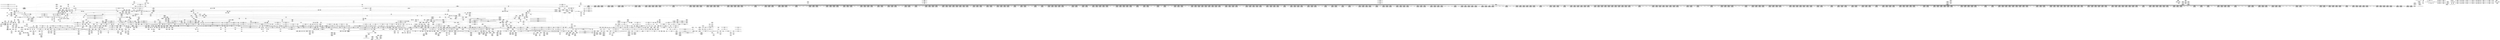 digraph {
	CE0x54126b0 [shape=record,shape=Mrecord,label="{CE0x54126b0|2472:_%struct.cred*,_:_CRE_2927,2928_}"]
	CE0x539f220 [shape=record,shape=Mrecord,label="{CE0x539f220|_call_void_mcount()_#3}"]
	CE0x539a610 [shape=record,shape=Mrecord,label="{CE0x539a610|current_sid:tmp10|security/selinux/hooks.c,218|*SummSource*}"]
	CE0x538c350 [shape=record,shape=Mrecord,label="{CE0x538c350|selinux_task_setpgid:tmp2|*SummSink*}"]
	CE0x53c7140 [shape=record,shape=Mrecord,label="{CE0x53c7140|i32_22|*Constant*|*SummSource*}"]
	CE0x5478410 [shape=record,shape=Mrecord,label="{CE0x5478410|rcu_read_unlock:tmp13|include/linux/rcupdate.h,933|*SummSource*}"]
	CE0x53f3b80 [shape=record,shape=Mrecord,label="{CE0x53f3b80|i8_1|*Constant*}"]
	CE0x53e6d40 [shape=record,shape=Mrecord,label="{CE0x53e6d40|2472:_%struct.cred*,_:_CRE_76,80_|*MultipleSource*|Function::task_sid&Arg::task::|Function::current_has_perm&Arg::tsk::|Function::selinux_task_setpgid&Arg::p::|security/selinux/hooks.c,208}"]
	CE0x5392220 [shape=record,shape=Mrecord,label="{CE0x5392220|task_sid:task|Function::task_sid&Arg::task::|*SummSink*}"]
	CE0x543ebd0 [shape=record,shape=Mrecord,label="{CE0x543ebd0|rcu_read_lock:tmp6|include/linux/rcupdate.h,882|*SummSink*}"]
	CE0x5487f90 [shape=record,shape=Mrecord,label="{CE0x5487f90|_call_void___rcu_read_unlock()_#10,_!dbg_!27734|include/linux/rcupdate.h,937|*SummSink*}"]
	CE0x53e85a0 [shape=record,shape=Mrecord,label="{CE0x53e85a0|_ret_void,_!dbg_!27717|include/linux/rcupdate.h,240}"]
	CE0x53c5740 [shape=record,shape=Mrecord,label="{CE0x53c5740|2472:_%struct.cred*,_:_CRE_496,504_|*MultipleSource*|Function::task_sid&Arg::task::|Function::current_has_perm&Arg::tsk::|Function::selinux_task_setpgid&Arg::p::|security/selinux/hooks.c,208}"]
	CE0x5488c70 [shape=record,shape=Mrecord,label="{CE0x5488c70|_ret_void,_!dbg_!27717|include/linux/rcupdate.h,245|*SummSource*}"]
	CE0x5484fd0 [shape=record,shape=Mrecord,label="{CE0x5484fd0|i64*_getelementptr_inbounds_(_11_x_i64_,_11_x_i64_*___llvm_gcov_ctr132,_i64_0,_i64_0)|*Constant*}"]
	CE0x542c0c0 [shape=record,shape=Mrecord,label="{CE0x542c0c0|2472:_%struct.cred*,_:_CRE_10528,10536_|*MultipleSource*|Function::task_sid&Arg::task::|Function::current_has_perm&Arg::tsk::|Function::selinux_task_setpgid&Arg::p::|security/selinux/hooks.c,208}"]
	CE0x5455c30 [shape=record,shape=Mrecord,label="{CE0x5455c30|__rcu_read_unlock:bb}"]
	CE0x53ef740 [shape=record,shape=Mrecord,label="{CE0x53ef740|_call_void___preempt_count_add(i32_1)_#10,_!dbg_!27711|include/linux/rcupdate.h,239|*SummSource*}"]
	CE0x53ac5a0 [shape=record,shape=Mrecord,label="{CE0x53ac5a0|0:_i8,_:_GCMR_rcu_read_lock.__warned_internal_global_i8_0,_section_.data.unlikely_,_align_1:_elem_0:default:}"]
	CE0x5464010 [shape=record,shape=Mrecord,label="{CE0x5464010|rcu_read_unlock:tmp7|include/linux/rcupdate.h,933|*SummSink*}"]
	CE0x54393c0 [shape=record,shape=Mrecord,label="{CE0x54393c0|cred_sid:tmp4|*LoadInst*|security/selinux/hooks.c,196|*SummSource*}"]
	CE0x53e9c90 [shape=record,shape=Mrecord,label="{CE0x53e9c90|i32_22|*Constant*}"]
	CE0x54680e0 [shape=record,shape=Mrecord,label="{CE0x54680e0|_call_void_mcount()_#3|*SummSource*}"]
	CE0x54bbba0 [shape=record,shape=Mrecord,label="{CE0x54bbba0|_call_void_lock_acquire(%struct.lockdep_map*_%map,_i32_0,_i32_0,_i32_2,_i32_0,_%struct.lockdep_map*_null,_i64_ptrtoint_(i8*_blockaddress(_rcu_lock_acquire,_%__here)_to_i64))_#10,_!dbg_!27716|include/linux/rcupdate.h,418|*SummSource*}"]
	CE0x53b0590 [shape=record,shape=Mrecord,label="{CE0x53b0590|i64_2|*Constant*|*SummSource*}"]
	CE0x5469a60 [shape=record,shape=Mrecord,label="{CE0x5469a60|rcu_lock_acquire:tmp5|include/linux/rcupdate.h,418|*SummSource*}"]
	CE0x53c9bf0 [shape=record,shape=Mrecord,label="{CE0x53c9bf0|rcu_read_unlock:tmp18|include/linux/rcupdate.h,933|*SummSink*}"]
	CE0x53a97a0 [shape=record,shape=Mrecord,label="{CE0x53a97a0|i8*_getelementptr_inbounds_(_25_x_i8_,_25_x_i8_*_.str3,_i32_0,_i32_0)|*Constant*|*SummSink*}"]
	CE0x53a1620 [shape=record,shape=Mrecord,label="{CE0x53a1620|current_sid:if.end|*SummSink*}"]
	CE0x5475610 [shape=record,shape=Mrecord,label="{CE0x5475610|i64*_getelementptr_inbounds_(_4_x_i64_,_4_x_i64_*___llvm_gcov_ctr130,_i64_0,_i64_1)|*Constant*}"]
	CE0x53a9590 [shape=record,shape=Mrecord,label="{CE0x53a9590|i64*_getelementptr_inbounds_(_11_x_i64_,_11_x_i64_*___llvm_gcov_ctr125,_i64_0,_i64_10)|*Constant*}"]
	CE0x5473820 [shape=record,shape=Mrecord,label="{CE0x5473820|cred_sid:tmp6|security/selinux/hooks.c,197}"]
	CE0x53b6940 [shape=record,shape=Mrecord,label="{CE0x53b6940|i64*_getelementptr_inbounds_(_11_x_i64_,_11_x_i64_*___llvm_gcov_ctr125,_i64_0,_i64_0)|*Constant*|*SummSource*}"]
	CE0x54844f0 [shape=record,shape=Mrecord,label="{CE0x54844f0|rcu_read_unlock:if.then|*SummSink*}"]
	CE0x5438b60 [shape=record,shape=Mrecord,label="{CE0x5438b60|rcu_read_lock:tmp12|include/linux/rcupdate.h,882|*SummSink*}"]
	CE0x5429140 [shape=record,shape=Mrecord,label="{CE0x5429140|2472:_%struct.cred*,_:_CRE_6544,6552_|*MultipleSource*|Function::task_sid&Arg::task::|Function::current_has_perm&Arg::tsk::|Function::selinux_task_setpgid&Arg::p::|security/selinux/hooks.c,208}"]
	CE0x53b0390 [shape=record,shape=Mrecord,label="{CE0x53b0390|i64_1|*Constant*}"]
	CE0x53d80c0 [shape=record,shape=Mrecord,label="{CE0x53d80c0|cred_sid:tmp2|*SummSource*}"]
	CE0x5397fd0 [shape=record,shape=Mrecord,label="{CE0x5397fd0|current_sid:call4|security/selinux/hooks.c,218}"]
	CE0x54d3b30 [shape=record,shape=Mrecord,label="{CE0x54d3b30|__preempt_count_add:tmp|*SummSource*}"]
	CE0x53a7520 [shape=record,shape=Mrecord,label="{CE0x53a7520|2472:_%struct.cred*,_:_CRE_344,352_|*MultipleSource*|Function::task_sid&Arg::task::|Function::current_has_perm&Arg::tsk::|Function::selinux_task_setpgid&Arg::p::|security/selinux/hooks.c,208}"]
	CE0x53ee880 [shape=record,shape=Mrecord,label="{CE0x53ee880|task_sid:if.then}"]
	CE0x542bc00 [shape=record,shape=Mrecord,label="{CE0x542bc00|2472:_%struct.cred*,_:_CRE_6680,6684_|*MultipleSource*|Function::task_sid&Arg::task::|Function::current_has_perm&Arg::tsk::|Function::selinux_task_setpgid&Arg::p::|security/selinux/hooks.c,208}"]
	CE0x5473c70 [shape=record,shape=Mrecord,label="{CE0x5473c70|rcu_read_lock:tmp1}"]
	CE0x54752c0 [shape=record,shape=Mrecord,label="{CE0x54752c0|rcu_lock_acquire:tmp|*SummSink*}"]
	CE0x540b8d0 [shape=record,shape=Mrecord,label="{CE0x540b8d0|2472:_%struct.cred*,_:_CRE_2664,2672_|*MultipleSource*|Function::task_sid&Arg::task::|Function::current_has_perm&Arg::tsk::|Function::selinux_task_setpgid&Arg::p::|security/selinux/hooks.c,208}"]
	CE0x53fbd40 [shape=record,shape=Mrecord,label="{CE0x53fbd40|2472:_%struct.cred*,_:_CRE_744,760_|*MultipleSource*|Function::task_sid&Arg::task::|Function::current_has_perm&Arg::tsk::|Function::selinux_task_setpgid&Arg::p::|security/selinux/hooks.c,208}"]
	CE0x53f8ac0 [shape=record,shape=Mrecord,label="{CE0x53f8ac0|task_sid:tmp18|security/selinux/hooks.c,208}"]
	CE0x5409340 [shape=record,shape=Mrecord,label="{CE0x5409340|2472:_%struct.cred*,_:_CRE_2531,2532_}"]
	CE0x53f7240 [shape=record,shape=Mrecord,label="{CE0x53f7240|2472:_%struct.cred*,_:_CRE_632,640_|*MultipleSource*|Function::task_sid&Arg::task::|Function::current_has_perm&Arg::tsk::|Function::selinux_task_setpgid&Arg::p::|security/selinux/hooks.c,208}"]
	CE0x5488520 [shape=record,shape=Mrecord,label="{CE0x5488520|__rcu_read_unlock:entry}"]
	CE0x545a960 [shape=record,shape=Mrecord,label="{CE0x545a960|COLLAPSED:_GCMRE___llvm_gcov_ctr128_internal_global_4_x_i64_zeroinitializer:_elem_0:default:}"]
	CE0x54b1c70 [shape=record,shape=Mrecord,label="{CE0x54b1c70|__preempt_count_sub:tmp1}"]
	CE0x5479300 [shape=record,shape=Mrecord,label="{CE0x5479300|__preempt_count_add:entry|*SummSource*}"]
	CE0x54104d0 [shape=record,shape=Mrecord,label="{CE0x54104d0|2472:_%struct.cred*,_:_CRE_2896,2900_|*MultipleSource*|Function::task_sid&Arg::task::|Function::current_has_perm&Arg::tsk::|Function::selinux_task_setpgid&Arg::p::|security/selinux/hooks.c,208}"]
	CE0x5474280 [shape=record,shape=Mrecord,label="{CE0x5474280|rcu_read_lock:tmp11|include/linux/rcupdate.h,882|*SummSource*}"]
	CE0x5432f20 [shape=record,shape=Mrecord,label="{CE0x5432f20|i8*_getelementptr_inbounds_(_41_x_i8_,_41_x_i8_*_.str44,_i32_0,_i32_0)|*Constant*}"]
	CE0x5485d90 [shape=record,shape=Mrecord,label="{CE0x5485d90|rcu_read_unlock:tmp22|include/linux/rcupdate.h,935}"]
	CE0x53b45c0 [shape=record,shape=Mrecord,label="{CE0x53b45c0|current_sid:tmp14|security/selinux/hooks.c,218|*SummSink*}"]
	CE0x5435e60 [shape=record,shape=Mrecord,label="{CE0x5435e60|task_sid:tmp20|security/selinux/hooks.c,208|*SummSink*}"]
	CE0x53e9bd0 [shape=record,shape=Mrecord,label="{CE0x53e9bd0|_call_void_mcount()_#3|*SummSink*}"]
	CE0x53e6880 [shape=record,shape=Mrecord,label="{CE0x53e6880|cred_sid:tmp3|*SummSource*}"]
	CE0x5449d80 [shape=record,shape=Mrecord,label="{CE0x5449d80|task_sid:tmp9|security/selinux/hooks.c,208}"]
	CE0x54adcd0 [shape=record,shape=Mrecord,label="{CE0x54adcd0|__preempt_count_add:do.end}"]
	CE0x53e6b20 [shape=record,shape=Mrecord,label="{CE0x53e6b20|2472:_%struct.cred*,_:_CRE_72,76_|*MultipleSource*|Function::task_sid&Arg::task::|Function::current_has_perm&Arg::tsk::|Function::selinux_task_setpgid&Arg::p::|security/selinux/hooks.c,208}"]
	CE0x53ec1f0 [shape=record,shape=Mrecord,label="{CE0x53ec1f0|task_sid:do.end|*SummSink*}"]
	CE0x5469bd0 [shape=record,shape=Mrecord,label="{CE0x5469bd0|rcu_lock_acquire:tmp5|include/linux/rcupdate.h,418|*SummSink*}"]
	CE0x5401260 [shape=record,shape=Mrecord,label="{CE0x5401260|2472:_%struct.cred*,_:_CRE_2048,2052_|*MultipleSource*|Function::task_sid&Arg::task::|Function::current_has_perm&Arg::tsk::|Function::selinux_task_setpgid&Arg::p::|security/selinux/hooks.c,208}"]
	CE0x53fff90 [shape=record,shape=Mrecord,label="{CE0x53fff90|2472:_%struct.cred*,_:_CRE_1980,1984_|*MultipleSource*|Function::task_sid&Arg::task::|Function::current_has_perm&Arg::tsk::|Function::selinux_task_setpgid&Arg::p::|security/selinux/hooks.c,208}"]
	CE0x544b9d0 [shape=record,shape=Mrecord,label="{CE0x544b9d0|rcu_lock_release:indirectgoto|*SummSink*}"]
	CE0x5373670 [shape=record,shape=Mrecord,label="{CE0x5373670|%struct.common_audit_data*_null|*Constant*}"]
	CE0x5373f40 [shape=record,shape=Mrecord,label="{CE0x5373f40|current_sid:tmp15|security/selinux/hooks.c,218}"]
	CE0x5405280 [shape=record,shape=Mrecord,label="{CE0x5405280|2472:_%struct.cred*,_:_CRE_2312,2320_|*MultipleSource*|Function::task_sid&Arg::task::|Function::current_has_perm&Arg::tsk::|Function::selinux_task_setpgid&Arg::p::|security/selinux/hooks.c,208}"]
	CE0x54065b0 [shape=record,shape=Mrecord,label="{CE0x54065b0|2472:_%struct.cred*,_:_CRE_2376,2384_|*MultipleSource*|Function::task_sid&Arg::task::|Function::current_has_perm&Arg::tsk::|Function::selinux_task_setpgid&Arg::p::|security/selinux/hooks.c,208}"]
	CE0x543a320 [shape=record,shape=Mrecord,label="{CE0x543a320|rcu_read_lock:tmp6|include/linux/rcupdate.h,882}"]
	CE0x5431f30 [shape=record,shape=Mrecord,label="{CE0x5431f30|task_sid:tmp15|security/selinux/hooks.c,208|*SummSink*}"]
	CE0x5397070 [shape=record,shape=Mrecord,label="{CE0x5397070|i64_6|*Constant*}"]
	CE0x54b7140 [shape=record,shape=Mrecord,label="{CE0x54b7140|__preempt_count_sub:tmp1|*SummSource*}"]
	CE0x54378e0 [shape=record,shape=Mrecord,label="{CE0x54378e0|_call_void_mcount()_#3|*SummSink*}"]
	CE0x54008e0 [shape=record,shape=Mrecord,label="{CE0x54008e0|2472:_%struct.cred*,_:_CRE_2032,2036_|*MultipleSource*|Function::task_sid&Arg::task::|Function::current_has_perm&Arg::tsk::|Function::selinux_task_setpgid&Arg::p::|security/selinux/hooks.c,208}"]
	CE0x5411c00 [shape=record,shape=Mrecord,label="{CE0x5411c00|2472:_%struct.cred*,_:_CRE_2918,2919_}"]
	CE0x53d88a0 [shape=record,shape=Mrecord,label="{CE0x53d88a0|_call_void_mcount()_#3|*SummSink*}"]
	CE0x53ee780 [shape=record,shape=Mrecord,label="{CE0x53ee780|rcu_read_unlock:call3|include/linux/rcupdate.h,933|*SummSource*}"]
	CE0x53d8050 [shape=record,shape=Mrecord,label="{CE0x53d8050|cred_sid:tmp2}"]
	CE0x5435d70 [shape=record,shape=Mrecord,label="{CE0x5435d70|task_sid:tmp21|security/selinux/hooks.c,208}"]
	CE0x53ef6d0 [shape=record,shape=Mrecord,label="{CE0x53ef6d0|_call_void___preempt_count_add(i32_1)_#10,_!dbg_!27711|include/linux/rcupdate.h,239}"]
	CE0x5471820 [shape=record,shape=Mrecord,label="{CE0x5471820|rcu_read_lock:tmp15|include/linux/rcupdate.h,882|*SummSink*}"]
	CE0x547e9e0 [shape=record,shape=Mrecord,label="{CE0x547e9e0|__rcu_read_lock:tmp6|include/linux/rcupdate.h,240|*SummSource*}"]
	CE0x53c6720 [shape=record,shape=Mrecord,label="{CE0x53c6720|COLLAPSED:_GCMRE_current_task_external_global_%struct.task_struct*:_elem_0::|security/selinux/hooks.c,218}"]
	CE0x54446f0 [shape=record,shape=Mrecord,label="{CE0x54446f0|task_sid:tmp26|security/selinux/hooks.c,208|*SummSink*}"]
	CE0x53abba0 [shape=record,shape=Mrecord,label="{CE0x53abba0|current_sid:tmp17|security/selinux/hooks.c,218|*SummSource*}"]
	CE0x542eb10 [shape=record,shape=Mrecord,label="{CE0x542eb10|task_sid:tmp4|*LoadInst*|security/selinux/hooks.c,208}"]
	CE0x542f160 [shape=record,shape=Mrecord,label="{CE0x542f160|task_sid:tmp10|security/selinux/hooks.c,208}"]
	CE0x53b3cd0 [shape=record,shape=Mrecord,label="{CE0x53b3cd0|current_sid:tmp6|security/selinux/hooks.c,218|*SummSource*}"]
	CE0x5373b20 [shape=record,shape=Mrecord,label="{CE0x5373b20|i64*_getelementptr_inbounds_(_11_x_i64_,_11_x_i64_*___llvm_gcov_ctr125,_i64_0,_i64_8)|*Constant*}"]
	CE0x538e3d0 [shape=record,shape=Mrecord,label="{CE0x538e3d0|selinux_task_setpgid:tmp}"]
	CE0x54aa8e0 [shape=record,shape=Mrecord,label="{CE0x54aa8e0|rcu_lock_release:tmp}"]
	CE0x5433830 [shape=record,shape=Mrecord,label="{CE0x5433830|task_sid:tmp22|security/selinux/hooks.c,208|*SummSink*}"]
	CE0x5485b30 [shape=record,shape=Mrecord,label="{CE0x5485b30|i64*_getelementptr_inbounds_(_11_x_i64_,_11_x_i64_*___llvm_gcov_ctr132,_i64_0,_i64_10)|*Constant*|*SummSink*}"]
	CE0x53e8220 [shape=record,shape=Mrecord,label="{CE0x53e8220|__rcu_read_lock:entry|*SummSource*}"]
	CE0x53b15e0 [shape=record,shape=Mrecord,label="{CE0x53b15e0|i8_1|*Constant*}"]
	CE0x543f590 [shape=record,shape=Mrecord,label="{CE0x543f590|cred_sid:tmp5|security/selinux/hooks.c,196}"]
	CE0x5476f30 [shape=record,shape=Mrecord,label="{CE0x5476f30|rcu_lock_acquire:tmp6|*SummSink*}"]
	CE0x5406ca0 [shape=record,shape=Mrecord,label="{CE0x5406ca0|2472:_%struct.cred*,_:_CRE_2400,2408_|*MultipleSource*|Function::task_sid&Arg::task::|Function::current_has_perm&Arg::tsk::|Function::selinux_task_setpgid&Arg::p::|security/selinux/hooks.c,208}"]
	CE0x53eea50 [shape=record,shape=Mrecord,label="{CE0x53eea50|task_sid:if.then|*SummSink*}"]
	CE0x5411610 [shape=record,shape=Mrecord,label="{CE0x5411610|2472:_%struct.cred*,_:_CRE_2913,2914_}"]
	CE0x539bde0 [shape=record,shape=Mrecord,label="{CE0x539bde0|i8*_getelementptr_inbounds_(_25_x_i8_,_25_x_i8_*_.str3,_i32_0,_i32_0)|*Constant*}"]
	CE0x540bb30 [shape=record,shape=Mrecord,label="{CE0x540bb30|2472:_%struct.cred*,_:_CRE_2672,2680_|*MultipleSource*|Function::task_sid&Arg::task::|Function::current_has_perm&Arg::tsk::|Function::selinux_task_setpgid&Arg::p::|security/selinux/hooks.c,208}"]
	CE0x53e73b0 [shape=record,shape=Mrecord,label="{CE0x53e73b0|task_sid:land.lhs.true2|*SummSource*}"]
	CE0x53f5de0 [shape=record,shape=Mrecord,label="{CE0x53f5de0|2472:_%struct.cred*,_:_CRE_560,568_|*MultipleSource*|Function::task_sid&Arg::task::|Function::current_has_perm&Arg::tsk::|Function::selinux_task_setpgid&Arg::p::|security/selinux/hooks.c,208}"]
	CE0x54853d0 [shape=record,shape=Mrecord,label="{CE0x54853d0|rcu_read_unlock:tmp}"]
	CE0x5475430 [shape=record,shape=Mrecord,label="{CE0x5475430|rcu_lock_acquire:tmp1|*SummSink*}"]
	CE0x5389d70 [shape=record,shape=Mrecord,label="{CE0x5389d70|current_has_perm:call|security/selinux/hooks.c,1542|*SummSource*}"]
	CE0x53a2e90 [shape=record,shape=Mrecord,label="{CE0x53a2e90|current_sid:tobool|security/selinux/hooks.c,218|*SummSink*}"]
	CE0x540d550 [shape=record,shape=Mrecord,label="{CE0x540d550|2472:_%struct.cred*,_:_CRE_2744,2752_|*MultipleSource*|Function::task_sid&Arg::task::|Function::current_has_perm&Arg::tsk::|Function::selinux_task_setpgid&Arg::p::|security/selinux/hooks.c,208}"]
	CE0x542f060 [shape=record,shape=Mrecord,label="{CE0x542f060|task_sid:tobool1|security/selinux/hooks.c,208|*SummSource*}"]
	CE0x54747a0 [shape=record,shape=Mrecord,label="{CE0x54747a0|rcu_read_unlock:tmp3}"]
	CE0x5402a20 [shape=record,shape=Mrecord,label="{CE0x5402a20|2472:_%struct.cred*,_:_CRE_2112,2120_|*MultipleSource*|Function::task_sid&Arg::task::|Function::current_has_perm&Arg::tsk::|Function::selinux_task_setpgid&Arg::p::|security/selinux/hooks.c,208}"]
	CE0x5402560 [shape=record,shape=Mrecord,label="{CE0x5402560|2472:_%struct.cred*,_:_CRE_2096,2104_|*MultipleSource*|Function::task_sid&Arg::task::|Function::current_has_perm&Arg::tsk::|Function::selinux_task_setpgid&Arg::p::|security/selinux/hooks.c,208}"]
	CE0x54033d0 [shape=record,shape=Mrecord,label="{CE0x54033d0|2472:_%struct.cred*,_:_CRE_2144,2152_|*MultipleSource*|Function::task_sid&Arg::task::|Function::current_has_perm&Arg::tsk::|Function::selinux_task_setpgid&Arg::p::|security/selinux/hooks.c,208}"]
	CE0x53e68f0 [shape=record,shape=Mrecord,label="{CE0x53e68f0|cred_sid:tmp3|*SummSink*}"]
	CE0x53e4960 [shape=record,shape=Mrecord,label="{CE0x53e4960|rcu_read_lock:if.end|*SummSink*}"]
	CE0x53921b0 [shape=record,shape=Mrecord,label="{CE0x53921b0|task_sid:task|Function::task_sid&Arg::task::|*SummSource*}"]
	CE0x5415af0 [shape=record,shape=Mrecord,label="{CE0x5415af0|2472:_%struct.cred*,_:_CRE_2971,2972_}"]
	CE0x5462c60 [shape=record,shape=Mrecord,label="{CE0x5462c60|rcu_read_unlock:tmp5|include/linux/rcupdate.h,933|*SummSink*}"]
	CE0x543f970 [shape=record,shape=Mrecord,label="{CE0x543f970|rcu_read_lock:tmp4|include/linux/rcupdate.h,882|*SummSink*}"]
	CE0x5405020 [shape=record,shape=Mrecord,label="{CE0x5405020|2472:_%struct.cred*,_:_CRE_2304,2312_|*MultipleSource*|Function::task_sid&Arg::task::|Function::current_has_perm&Arg::tsk::|Function::selinux_task_setpgid&Arg::p::|security/selinux/hooks.c,208}"]
	CE0x5458420 [shape=record,shape=Mrecord,label="{CE0x5458420|__rcu_read_unlock:do.end|*SummSource*}"]
	CE0x547e5d0 [shape=record,shape=Mrecord,label="{CE0x547e5d0|_call_void_mcount()_#3|*SummSink*}"]
	CE0x5473ef0 [shape=record,shape=Mrecord,label="{CE0x5473ef0|rcu_read_lock:tmp10|include/linux/rcupdate.h,882|*SummSink*}"]
	CE0x542f5d0 [shape=record,shape=Mrecord,label="{CE0x542f5d0|task_sid:tmp10|security/selinux/hooks.c,208|*SummSource*}"]
	CE0x53b1830 [shape=record,shape=Mrecord,label="{CE0x53b1830|2472:_%struct.cred*,_:_CRE_288,296_|*MultipleSource*|Function::task_sid&Arg::task::|Function::current_has_perm&Arg::tsk::|Function::selinux_task_setpgid&Arg::p::|security/selinux/hooks.c,208}"]
	CE0x53978d0 [shape=record,shape=Mrecord,label="{CE0x53978d0|rcu_read_lock:tmp13|include/linux/rcupdate.h,882|*SummSink*}"]
	CE0x5407fa0 [shape=record,shape=Mrecord,label="{CE0x5407fa0|2472:_%struct.cred*,_:_CRE_2508,2512_|*MultipleSource*|Function::task_sid&Arg::task::|Function::current_has_perm&Arg::tsk::|Function::selinux_task_setpgid&Arg::p::|security/selinux/hooks.c,208}"]
	CE0x54c1b60 [shape=record,shape=Mrecord,label="{CE0x54c1b60|__rcu_read_unlock:tmp3|*SummSource*}"]
	CE0x543be20 [shape=record,shape=Mrecord,label="{CE0x543be20|rcu_lock_acquire:tmp3}"]
	CE0x543cc30 [shape=record,shape=Mrecord,label="{CE0x543cc30|__preempt_count_add:tmp2|*SummSink*}"]
	CE0x54d8870 [shape=record,shape=Mrecord,label="{CE0x54d8870|__preempt_count_add:bb}"]
	CE0x53b53f0 [shape=record,shape=Mrecord,label="{CE0x53b53f0|rcu_read_lock:do.end|*SummSink*}"]
	CE0x53b64a0 [shape=record,shape=Mrecord,label="{CE0x53b64a0|current_sid:do.end|*SummSink*}"]
	CE0x54703d0 [shape=record,shape=Mrecord,label="{CE0x54703d0|rcu_read_unlock:tmp10|include/linux/rcupdate.h,933|*SummSink*}"]
	CE0x5383950 [shape=record,shape=Mrecord,label="{CE0x5383950|2472:_%struct.cred*,_:_CRE_697,698_}"]
	CE0x54147f0 [shape=record,shape=Mrecord,label="{CE0x54147f0|2472:_%struct.cred*,_:_CRE_2955,2956_}"]
	CE0x53ee470 [shape=record,shape=Mrecord,label="{CE0x53ee470|rcu_read_unlock:call3|include/linux/rcupdate.h,933}"]
	CE0x53ed7a0 [shape=record,shape=Mrecord,label="{CE0x53ed7a0|rcu_read_lock:tmp8|include/linux/rcupdate.h,882|*SummSink*}"]
	CE0x54598d0 [shape=record,shape=Mrecord,label="{CE0x54598d0|__preempt_count_sub:entry}"]
	CE0x53ab770 [shape=record,shape=Mrecord,label="{CE0x53ab770|i64*_getelementptr_inbounds_(_11_x_i64_,_11_x_i64_*___llvm_gcov_ctr125,_i64_0,_i64_9)|*Constant*|*SummSink*}"]
	CE0x5411180 [shape=record,shape=Mrecord,label="{CE0x5411180|2472:_%struct.cred*,_:_CRE_2909,2910_}"]
	CE0x54ac210 [shape=record,shape=Mrecord,label="{CE0x54ac210|__rcu_read_unlock:tmp4|include/linux/rcupdate.h,244|*SummSource*}"]
	CE0x5417240 [shape=record,shape=Mrecord,label="{CE0x5417240|2472:_%struct.cred*,_:_CRE_3040,3048_|*MultipleSource*|Function::task_sid&Arg::task::|Function::current_has_perm&Arg::tsk::|Function::selinux_task_setpgid&Arg::p::|security/selinux/hooks.c,208}"]
	CE0x543d6a0 [shape=record,shape=Mrecord,label="{CE0x543d6a0|__preempt_count_add:tmp3|*SummSource*}"]
	CE0x5412320 [shape=record,shape=Mrecord,label="{CE0x5412320|2472:_%struct.cred*,_:_CRE_2924,2925_}"]
	CE0x5484bb0 [shape=record,shape=Mrecord,label="{CE0x5484bb0|rcu_read_unlock:land.lhs.true2|*SummSink*}"]
	CE0x5466770 [shape=record,shape=Mrecord,label="{CE0x5466770|GLOBAL:rcu_read_unlock.__warned|Global_var:rcu_read_unlock.__warned|*SummSink*}"]
	CE0x54189a0 [shape=record,shape=Mrecord,label="{CE0x54189a0|2472:_%struct.cred*,_:_CRE_3112,3116_|*MultipleSource*|Function::task_sid&Arg::task::|Function::current_has_perm&Arg::tsk::|Function::selinux_task_setpgid&Arg::p::|security/selinux/hooks.c,208}"]
	CE0x53b0520 [shape=record,shape=Mrecord,label="{CE0x53b0520|i64_2|*Constant*}"]
	CE0x544ba40 [shape=record,shape=Mrecord,label="{CE0x544ba40|i64*_getelementptr_inbounds_(_4_x_i64_,_4_x_i64_*___llvm_gcov_ctr133,_i64_0,_i64_0)|*Constant*}"]
	CE0x54159c0 [shape=record,shape=Mrecord,label="{CE0x54159c0|2472:_%struct.cred*,_:_CRE_2970,2971_}"]
	CE0x54c0f70 [shape=record,shape=Mrecord,label="{CE0x54c0f70|_call_void_mcount()_#3}"]
	CE0x53b3fd0 [shape=record,shape=Mrecord,label="{CE0x53b3fd0|task_sid:tmp|*SummSink*}"]
	CE0x5419f00 [shape=record,shape=Mrecord,label="{CE0x5419f00|2472:_%struct.cred*,_:_CRE_3160,3164_|*MultipleSource*|Function::task_sid&Arg::task::|Function::current_has_perm&Arg::tsk::|Function::selinux_task_setpgid&Arg::p::|security/selinux/hooks.c,208}"]
	CE0x54739c0 [shape=record,shape=Mrecord,label="{CE0x54739c0|cred_sid:tmp6|security/selinux/hooks.c,197|*SummSource*}"]
	CE0x5424b00 [shape=record,shape=Mrecord,label="{CE0x5424b00|2472:_%struct.cred*,_:_CRE_6349,6350_}"]
	CE0x54ad910 [shape=record,shape=Mrecord,label="{CE0x54ad910|__rcu_read_unlock:tmp6|include/linux/rcupdate.h,245}"]
	CE0x53b4a40 [shape=record,shape=Mrecord,label="{CE0x53b4a40|i1_true|*Constant*|*SummSink*}"]
	CE0x53c7790 [shape=record,shape=Mrecord,label="{CE0x53c7790|current_sid:security|security/selinux/hooks.c,218|*SummSink*}"]
	CE0x5424180 [shape=record,shape=Mrecord,label="{CE0x5424180|2472:_%struct.cred*,_:_CRE_6341,6342_}"]
	CE0x53e0d60 [shape=record,shape=Mrecord,label="{CE0x53e0d60|rcu_read_lock:tmp20|include/linux/rcupdate.h,882|*SummSource*}"]
	CE0x5445890 [shape=record,shape=Mrecord,label="{CE0x5445890|cred_sid:entry}"]
	CE0x53e8900 [shape=record,shape=Mrecord,label="{CE0x53e8900|2472:_%struct.cred*,_:_CRE_320,328_|*MultipleSource*|Function::task_sid&Arg::task::|Function::current_has_perm&Arg::tsk::|Function::selinux_task_setpgid&Arg::p::|security/selinux/hooks.c,208}"]
	CE0x540dc40 [shape=record,shape=Mrecord,label="{CE0x540dc40|2472:_%struct.cred*,_:_CRE_2768,2776_|*MultipleSource*|Function::task_sid&Arg::task::|Function::current_has_perm&Arg::tsk::|Function::selinux_task_setpgid&Arg::p::|security/selinux/hooks.c,208}"]
	CE0x54bd210 [shape=record,shape=Mrecord,label="{CE0x54bd210|i64_1|*Constant*}"]
	CE0x53dc910 [shape=record,shape=Mrecord,label="{CE0x53dc910|rcu_read_lock:do.end|*SummSource*}"]
	CE0x53a76d0 [shape=record,shape=Mrecord,label="{CE0x53a76d0|COLLAPSED:_GCMRE___llvm_gcov_ctr125_internal_global_11_x_i64_zeroinitializer:_elem_0:default:}"]
	CE0x53fb590 [shape=record,shape=Mrecord,label="{CE0x53fb590|2472:_%struct.cred*,_:_CRE_720,728_|*MultipleSource*|Function::task_sid&Arg::task::|Function::current_has_perm&Arg::tsk::|Function::selinux_task_setpgid&Arg::p::|security/selinux/hooks.c,208}"]
	CE0x541a3c0 [shape=record,shape=Mrecord,label="{CE0x541a3c0|2472:_%struct.cred*,_:_CRE_3168,5856_|*MultipleSource*|Function::task_sid&Arg::task::|Function::current_has_perm&Arg::tsk::|Function::selinux_task_setpgid&Arg::p::|security/selinux/hooks.c,208}"]
	CE0x5415500 [shape=record,shape=Mrecord,label="{CE0x5415500|2472:_%struct.cred*,_:_CRE_2966,2967_}"]
	CE0x53e15f0 [shape=record,shape=Mrecord,label="{CE0x53e15f0|rcu_read_lock:tmp21|include/linux/rcupdate.h,884|*SummSource*}"]
	CE0x53ec330 [shape=record,shape=Mrecord,label="{CE0x53ec330|task_sid:do.end|*SummSource*}"]
	"CONST[source:1(input),value:2(dynamic)][purpose:{object}][SrcIdx:2]"
	CE0x541e1e0 [shape=record,shape=Mrecord,label="{CE0x541e1e0|2472:_%struct.cred*,_:_CRE_6184,6192_|*MultipleSource*|Function::task_sid&Arg::task::|Function::current_has_perm&Arg::tsk::|Function::selinux_task_setpgid&Arg::p::|security/selinux/hooks.c,208}"]
	CE0x54229c0 [shape=record,shape=Mrecord,label="{CE0x54229c0|2472:_%struct.cred*,_:_CRE_6321,6322_}"]
	CE0x5484dc0 [shape=record,shape=Mrecord,label="{CE0x5484dc0|rcu_read_unlock:bb|*SummSource*}"]
	CE0x5483060 [shape=record,shape=Mrecord,label="{CE0x5483060|rcu_read_unlock:tmp19|include/linux/rcupdate.h,933|*SummSink*}"]
	CE0x538e440 [shape=record,shape=Mrecord,label="{CE0x538e440|selinux_task_setpgid:tmp|*SummSource*}"]
	CE0x54208e0 [shape=record,shape=Mrecord,label="{CE0x54208e0|2472:_%struct.cred*,_:_CRE_6293,6294_}"]
	CE0x539adb0 [shape=record,shape=Mrecord,label="{CE0x539adb0|current_has_perm:tmp1|*SummSource*}"]
	CE0x5420580 [shape=record,shape=Mrecord,label="{CE0x5420580|2472:_%struct.cred*,_:_CRE_6290,6291_}"]
	CE0x53ab500 [shape=record,shape=Mrecord,label="{CE0x53ab500|get_current:tmp3}"]
	CE0x537ff70 [shape=record,shape=Mrecord,label="{CE0x537ff70|current_sid:if.end}"]
	CE0x5385a60 [shape=record,shape=Mrecord,label="{CE0x5385a60|GLOBAL:current_sid.__warned|Global_var:current_sid.__warned}"]
	CE0x537faf0 [shape=record,shape=Mrecord,label="{CE0x537faf0|i64*_getelementptr_inbounds_(_11_x_i64_,_11_x_i64_*___llvm_gcov_ctr125,_i64_0,_i64_1)|*Constant*|*SummSource*}"]
	CE0x547cbc0 [shape=record,shape=Mrecord,label="{CE0x547cbc0|rcu_lock_acquire:tmp3|*SummSink*}"]
	CE0x537fc60 [shape=record,shape=Mrecord,label="{CE0x537fc60|task_sid:do.body}"]
	CE0x541b920 [shape=record,shape=Mrecord,label="{CE0x541b920|2472:_%struct.cred*,_:_CRE_5920,5928_|*MultipleSource*|Function::task_sid&Arg::task::|Function::current_has_perm&Arg::tsk::|Function::selinux_task_setpgid&Arg::p::|security/selinux/hooks.c,208}"]
	CE0x53b5b20 [shape=record,shape=Mrecord,label="{CE0x53b5b20|i64_5|*Constant*|*SummSource*}"]
	CE0x53ede10 [shape=record,shape=Mrecord,label="{CE0x53ede10|i64_0|*Constant*}"]
	CE0x53da850 [shape=record,shape=Mrecord,label="{CE0x53da850|i64*_getelementptr_inbounds_(_13_x_i64_,_13_x_i64_*___llvm_gcov_ctr126,_i64_0,_i64_1)|*Constant*}"]
	CE0x5449b30 [shape=record,shape=Mrecord,label="{CE0x5449b30|task_sid:tmp8|security/selinux/hooks.c,208|*SummSource*}"]
	CE0x5382530 [shape=record,shape=Mrecord,label="{CE0x5382530|current_sid:tmp14|security/selinux/hooks.c,218}"]
	CE0x5457000 [shape=record,shape=Mrecord,label="{CE0x5457000|rcu_lock_release:tmp2|*SummSource*}"]
	CE0x5446160 [shape=record,shape=Mrecord,label="{CE0x5446160|_ret_i32_%tmp6,_!dbg_!27716|security/selinux/hooks.c,197|*SummSource*}"]
	CE0x5465ca0 [shape=record,shape=Mrecord,label="{CE0x5465ca0|rcu_read_unlock:tmp5|include/linux/rcupdate.h,933}"]
	CE0x540b670 [shape=record,shape=Mrecord,label="{CE0x540b670|2472:_%struct.cred*,_:_CRE_2656,2664_|*MultipleSource*|Function::task_sid&Arg::task::|Function::current_has_perm&Arg::tsk::|Function::selinux_task_setpgid&Arg::p::|security/selinux/hooks.c,208}"]
	CE0x5478f40 [shape=record,shape=Mrecord,label="{CE0x5478f40|rcu_read_unlock:tmp17|include/linux/rcupdate.h,933|*SummSource*}"]
	CE0x5477e30 [shape=record,shape=Mrecord,label="{CE0x5477e30|__rcu_read_lock:tmp7|include/linux/rcupdate.h,240|*SummSource*}"]
	CE0x5386b20 [shape=record,shape=Mrecord,label="{CE0x5386b20|_ret_%struct.task_struct*_%tmp4,_!dbg_!27714|./arch/x86/include/asm/current.h,14}"]
	CE0x5430360 [shape=record,shape=Mrecord,label="{CE0x5430360|task_sid:tmp13|security/selinux/hooks.c,208|*SummSink*}"]
	CE0x5413160 [shape=record,shape=Mrecord,label="{CE0x5413160|2472:_%struct.cred*,_:_CRE_2936,2937_}"]
	CE0x5487100 [shape=record,shape=Mrecord,label="{CE0x5487100|GLOBAL:rcu_lock_release|*Constant*|*SummSource*}"]
	CE0x53a7d40 [shape=record,shape=Mrecord,label="{CE0x53a7d40|_call_void_mcount()_#3|*SummSink*}"]
	CE0x5383ff0 [shape=record,shape=Mrecord,label="{CE0x5383ff0|avc_has_perm:entry}"]
	CE0x53ed020 [shape=record,shape=Mrecord,label="{CE0x53ed020|i64*_getelementptr_inbounds_(_13_x_i64_,_13_x_i64_*___llvm_gcov_ctr126,_i64_0,_i64_0)|*Constant*|*SummSink*}"]
	CE0x53c9870 [shape=record,shape=Mrecord,label="{CE0x53c9870|rcu_read_unlock:tmp18|include/linux/rcupdate.h,933}"]
	CE0x53fef20 [shape=record,shape=Mrecord,label="{CE0x53fef20|2472:_%struct.cred*,_:_CRE_1928,1936_|*MultipleSource*|Function::task_sid&Arg::task::|Function::current_has_perm&Arg::tsk::|Function::selinux_task_setpgid&Arg::p::|security/selinux/hooks.c,208}"]
	CE0x5388470 [shape=record,shape=Mrecord,label="{CE0x5388470|i64*_getelementptr_inbounds_(_4_x_i64_,_4_x_i64_*___llvm_gcov_ctr134,_i64_0,_i64_1)|*Constant*|*SummSource*}"]
	CE0x53df650 [shape=record,shape=Mrecord,label="{CE0x53df650|i64*_getelementptr_inbounds_(_4_x_i64_,_4_x_i64_*___llvm_gcov_ctr130,_i64_0,_i64_1)|*Constant*|*SummSink*}"]
	CE0x5394450 [shape=record,shape=Mrecord,label="{CE0x5394450|GLOBAL:__preempt_count|Global_var:__preempt_count}"]
	CE0x53f0260 [shape=record,shape=Mrecord,label="{CE0x53f0260|2472:_%struct.cred*,_:_CRE_272,280_|*MultipleSource*|Function::task_sid&Arg::task::|Function::current_has_perm&Arg::tsk::|Function::selinux_task_setpgid&Arg::p::|security/selinux/hooks.c,208}"]
	CE0x53eabd0 [shape=record,shape=Mrecord,label="{CE0x53eabd0|2472:_%struct.cred*,_:_CRE_40,44_|*MultipleSource*|Function::task_sid&Arg::task::|Function::current_has_perm&Arg::tsk::|Function::selinux_task_setpgid&Arg::p::|security/selinux/hooks.c,208}"]
	CE0x53a15b0 [shape=record,shape=Mrecord,label="{CE0x53a15b0|current_sid:if.end|*SummSource*}"]
	CE0x53fae70 [shape=record,shape=Mrecord,label="{CE0x53fae70|COLLAPSED:_GCMRE___llvm_gcov_ctr131_internal_global_2_x_i64_zeroinitializer:_elem_0:default:}"]
	CE0x54bc8e0 [shape=record,shape=Mrecord,label="{CE0x54bc8e0|_call_void_mcount()_#3|*SummSink*}"]
	CE0x543c000 [shape=record,shape=Mrecord,label="{CE0x543c000|i64*_getelementptr_inbounds_(_11_x_i64_,_11_x_i64_*___llvm_gcov_ctr127,_i64_0,_i64_1)|*Constant*}"]
	CE0x53e4fc0 [shape=record,shape=Mrecord,label="{CE0x53e4fc0|task_sid:tmp2}"]
	CE0x5474060 [shape=record,shape=Mrecord,label="{CE0x5474060|rcu_read_lock:tmp11|include/linux/rcupdate.h,882}"]
	CE0x5466090 [shape=record,shape=Mrecord,label="{CE0x5466090|COLLAPSED:_GCMRE___llvm_gcov_ctr133_internal_global_4_x_i64_zeroinitializer:_elem_0:default:}"]
	CE0x5396c40 [shape=record,shape=Mrecord,label="{CE0x5396c40|rcu_read_unlock:tmp6|include/linux/rcupdate.h,933|*SummSink*}"]
	CE0x5465b00 [shape=record,shape=Mrecord,label="{CE0x5465b00|i64*_getelementptr_inbounds_(_4_x_i64_,_4_x_i64_*___llvm_gcov_ctr128,_i64_0,_i64_1)|*Constant*|*SummSource*}"]
	CE0x539f110 [shape=record,shape=Mrecord,label="{CE0x539f110|current_sid:tmp3|*SummSink*}"]
	CE0x539ad40 [shape=record,shape=Mrecord,label="{CE0x539ad40|current_has_perm:tmp1}"]
	CE0x54337c0 [shape=record,shape=Mrecord,label="{CE0x54337c0|task_sid:tmp22|security/selinux/hooks.c,208|*SummSource*}"]
	CE0x5382f80 [shape=record,shape=Mrecord,label="{CE0x5382f80|2472:_%struct.cred*,_:_CRE_689,690_}"]
	CE0x5410270 [shape=record,shape=Mrecord,label="{CE0x5410270|2472:_%struct.cred*,_:_CRE_2888,2896_|*MultipleSource*|Function::task_sid&Arg::task::|Function::current_has_perm&Arg::tsk::|Function::selinux_task_setpgid&Arg::p::|security/selinux/hooks.c,208}"]
	CE0x5416210 [shape=record,shape=Mrecord,label="{CE0x5416210|2472:_%struct.cred*,_:_CRE_2980,2984_|*MultipleSource*|Function::task_sid&Arg::task::|Function::current_has_perm&Arg::tsk::|Function::selinux_task_setpgid&Arg::p::|security/selinux/hooks.c,208}"]
	CE0x5407d40 [shape=record,shape=Mrecord,label="{CE0x5407d40|2472:_%struct.cred*,_:_CRE_2504,2508_|*MultipleSource*|Function::task_sid&Arg::task::|Function::current_has_perm&Arg::tsk::|Function::selinux_task_setpgid&Arg::p::|security/selinux/hooks.c,208}"]
	CE0x54531b0 [shape=record,shape=Mrecord,label="{CE0x54531b0|COLLAPSED:_GCMRE___llvm_gcov_ctr130_internal_global_4_x_i64_zeroinitializer:_elem_0:default:}"]
	CE0x54ace70 [shape=record,shape=Mrecord,label="{CE0x54ace70|i64*_getelementptr_inbounds_(_4_x_i64_,_4_x_i64_*___llvm_gcov_ctr134,_i64_0,_i64_2)|*Constant*}"]
	CE0x5411870 [shape=record,shape=Mrecord,label="{CE0x5411870|2472:_%struct.cred*,_:_CRE_2915,2916_}"]
	CE0x54b7a40 [shape=record,shape=Mrecord,label="{CE0x54b7a40|i64*_getelementptr_inbounds_(_4_x_i64_,_4_x_i64_*___llvm_gcov_ctr135,_i64_0,_i64_3)|*Constant*}"]
	CE0x5415e80 [shape=record,shape=Mrecord,label="{CE0x5415e80|2472:_%struct.cred*,_:_CRE_2974,2975_}"]
	CE0x5411d30 [shape=record,shape=Mrecord,label="{CE0x5411d30|2472:_%struct.cred*,_:_CRE_2919,2920_}"]
	CE0x538b8e0 [shape=record,shape=Mrecord,label="{CE0x538b8e0|selinux_task_setpgid:tmp2}"]
	CE0x5421330 [shape=record,shape=Mrecord,label="{CE0x5421330|2472:_%struct.cred*,_:_CRE_6302,6303_}"]
	CE0x53c6520 [shape=record,shape=Mrecord,label="{CE0x53c6520|i32_78|*Constant*|*SummSink*}"]
	CE0x53b65e0 [shape=record,shape=Mrecord,label="{CE0x53b65e0|current_sid:if.then|*SummSource*}"]
	CE0x543b410 [shape=record,shape=Mrecord,label="{CE0x543b410|GLOBAL:rcu_read_lock.__warned|Global_var:rcu_read_lock.__warned|*SummSource*}"]
	CE0x5386510 [shape=record,shape=Mrecord,label="{CE0x5386510|rcu_lock_acquire:map|Function::rcu_lock_acquire&Arg::map::|*SummSource*}"]
	CE0x542c320 [shape=record,shape=Mrecord,label="{CE0x542c320|2472:_%struct.cred*,_:_CRE_10536,10544_|*MultipleSource*|Function::task_sid&Arg::task::|Function::current_has_perm&Arg::tsk::|Function::selinux_task_setpgid&Arg::p::|security/selinux/hooks.c,208}"]
	CE0x65e4370 [shape=record,shape=Mrecord,label="{CE0x65e4370|selinux_task_setpgid:call|security/selinux/hooks.c,3574|*SummSink*}"]
	CE0x5419320 [shape=record,shape=Mrecord,label="{CE0x5419320|2472:_%struct.cred*,_:_CRE_3136,3140_|*MultipleSource*|Function::task_sid&Arg::task::|Function::current_has_perm&Arg::tsk::|Function::selinux_task_setpgid&Arg::p::|security/selinux/hooks.c,208}"]
	CE0x5472d70 [shape=record,shape=Mrecord,label="{CE0x5472d70|rcu_read_lock:tmp18|include/linux/rcupdate.h,882|*SummSource*}"]
	CE0x53c7350 [shape=record,shape=Mrecord,label="{CE0x53c7350|i32_22|*Constant*|*SummSink*}"]
	CE0x5448f40 [shape=record,shape=Mrecord,label="{CE0x5448f40|GLOBAL:__llvm_gcov_ctr126|Global_var:__llvm_gcov_ctr126}"]
	CE0x538d6b0 [shape=record,shape=Mrecord,label="{CE0x538d6b0|i64*_getelementptr_inbounds_(_2_x_i64_,_2_x_i64_*___llvm_gcov_ctr279,_i64_0,_i64_1)|*Constant*}"]
	CE0x5411280 [shape=record,shape=Mrecord,label="{CE0x5411280|2472:_%struct.cred*,_:_CRE_2910,2911_}"]
	CE0x5411ad0 [shape=record,shape=Mrecord,label="{CE0x5411ad0|2472:_%struct.cred*,_:_CRE_2917,2918_}"]
	CE0x53ac950 [shape=record,shape=Mrecord,label="{CE0x53ac950|rcu_read_lock:if.end}"]
	"CONST[source:0(mediator),value:0(static)][purpose:{operation}][SrcIdx:3]"
	CE0x54c4c60 [shape=record,shape=Mrecord,label="{CE0x54c4c60|i64*_getelementptr_inbounds_(_4_x_i64_,_4_x_i64_*___llvm_gcov_ctr134,_i64_0,_i64_1)|*Constant*|*SummSink*}"]
	CE0x5413620 [shape=record,shape=Mrecord,label="{CE0x5413620|2472:_%struct.cred*,_:_CRE_2940,2941_}"]
	CE0x5381df0 [shape=record,shape=Mrecord,label="{CE0x5381df0|i64*_getelementptr_inbounds_(_11_x_i64_,_11_x_i64_*___llvm_gcov_ctr125,_i64_0,_i64_6)|*Constant*|*SummSink*}"]
	CE0x53b55a0 [shape=record,shape=Mrecord,label="{CE0x53b55a0|rcu_read_lock:tmp}"]
	CE0x54395c0 [shape=record,shape=Mrecord,label="{CE0x54395c0|cred_sid:tmp4|*LoadInst*|security/selinux/hooks.c,196|*SummSink*}"]
	CE0x53835f0 [shape=record,shape=Mrecord,label="{CE0x53835f0|2472:_%struct.cred*,_:_CRE_694,695_}"]
	CE0x54c14d0 [shape=record,shape=Mrecord,label="{CE0x54c14d0|void_(i32*,_i32,_i32*)*_asm_addl_$1,_%gs:$0_,_*m,ri,*m,_dirflag_,_fpsr_,_flags_|*SummSource*}"]
	CE0x5420e70 [shape=record,shape=Mrecord,label="{CE0x5420e70|2472:_%struct.cred*,_:_CRE_6298,6299_}"]
	CE0x539a240 [shape=record,shape=Mrecord,label="{CE0x539a240|current_sid:tmp9|security/selinux/hooks.c,218|*SummSource*}"]
	CE0x53f3fb0 [shape=record,shape=Mrecord,label="{CE0x53f3fb0|_call_void_lockdep_rcu_suspicious(i8*_getelementptr_inbounds_(_25_x_i8_,_25_x_i8_*_.str45,_i32_0,_i32_0),_i32_883,_i8*_getelementptr_inbounds_(_42_x_i8_,_42_x_i8_*_.str46,_i32_0,_i32_0))_#10,_!dbg_!27728|include/linux/rcupdate.h,882|*SummSource*}"]
	CE0x540f660 [shape=record,shape=Mrecord,label="{CE0x540f660|2472:_%struct.cred*,_:_CRE_2856,2864_|*MultipleSource*|Function::task_sid&Arg::task::|Function::current_has_perm&Arg::tsk::|Function::selinux_task_setpgid&Arg::p::|security/selinux/hooks.c,208}"]
	CE0x53c8fe0 [shape=record,shape=Mrecord,label="{CE0x53c8fe0|current_sid:tmp23|security/selinux/hooks.c,218|*SummSource*}"]
	CE0x53f0df0 [shape=record,shape=Mrecord,label="{CE0x53f0df0|i32_0|*Constant*}"]
	CE0x54ba200 [shape=record,shape=Mrecord,label="{CE0x54ba200|__rcu_read_lock:do.end|*SummSource*}"]
	CE0x54d9660 [shape=record,shape=Mrecord,label="{CE0x54d9660|i64*_getelementptr_inbounds_(_4_x_i64_,_4_x_i64_*___llvm_gcov_ctr129,_i64_0,_i64_2)|*Constant*|*SummSource*}"]
	CE0x5506fa0 [shape=record,shape=Mrecord,label="{CE0x5506fa0|__preempt_count_sub:tmp3}"]
	CE0x5385050 [shape=record,shape=Mrecord,label="{CE0x5385050|avc_has_perm:auditdata|Function::avc_has_perm&Arg::auditdata::|*SummSource*}"]
	CE0x53b0320 [shape=record,shape=Mrecord,label="{CE0x53b0320|current_sid:do.body}"]
	CE0x5434330 [shape=record,shape=Mrecord,label="{CE0x5434330|task_sid:tmp25|security/selinux/hooks.c,208}"]
	CE0x537d8d0 [shape=record,shape=Mrecord,label="{CE0x537d8d0|selinux_task_setpgid:entry}"]
	CE0x54771b0 [shape=record,shape=Mrecord,label="{CE0x54771b0|rcu_lock_acquire:tmp7}"]
	CE0x5417df0 [shape=record,shape=Mrecord,label="{CE0x5417df0|2472:_%struct.cred*,_:_CRE_3080,3084_|*MultipleSource*|Function::task_sid&Arg::task::|Function::current_has_perm&Arg::tsk::|Function::selinux_task_setpgid&Arg::p::|security/selinux/hooks.c,208}"]
	CE0x5402cb0 [shape=record,shape=Mrecord,label="{CE0x5402cb0|2472:_%struct.cred*,_:_CRE_2120,2128_|*MultipleSource*|Function::task_sid&Arg::task::|Function::current_has_perm&Arg::tsk::|Function::selinux_task_setpgid&Arg::p::|security/selinux/hooks.c,208}"]
	CE0x543b8a0 [shape=record,shape=Mrecord,label="{CE0x543b8a0|rcu_read_unlock:tmp10|include/linux/rcupdate.h,933}"]
	CE0x538dfe0 [shape=record,shape=Mrecord,label="{CE0x538dfe0|COLLAPSED:_GCMRE___llvm_gcov_ctr279_internal_global_2_x_i64_zeroinitializer:_elem_0:default:}"]
	CE0x54bc870 [shape=record,shape=Mrecord,label="{CE0x54bc870|_call_void_mcount()_#3|*SummSource*}"]
	CE0x53f82e0 [shape=record,shape=Mrecord,label="{CE0x53f82e0|2472:_%struct.cred*,_:_CRE_672,680_|*MultipleSource*|Function::task_sid&Arg::task::|Function::current_has_perm&Arg::tsk::|Function::selinux_task_setpgid&Arg::p::|security/selinux/hooks.c,208}"]
	CE0x54303f0 [shape=record,shape=Mrecord,label="{CE0x54303f0|task_sid:tobool4|security/selinux/hooks.c,208}"]
	CE0x54b0860 [shape=record,shape=Mrecord,label="{CE0x54b0860|__preempt_count_add:tmp7|./arch/x86/include/asm/preempt.h,73}"]
	CE0x5427e40 [shape=record,shape=Mrecord,label="{CE0x5427e40|2472:_%struct.cred*,_:_CRE_6484,6488_|*MultipleSource*|Function::task_sid&Arg::task::|Function::current_has_perm&Arg::tsk::|Function::selinux_task_setpgid&Arg::p::|security/selinux/hooks.c,208}"]
	CE0x53c4180 [shape=record,shape=Mrecord,label="{CE0x53c4180|i64_3|*Constant*|*SummSource*}"]
	CE0x53ec030 [shape=record,shape=Mrecord,label="{CE0x53ec030|2472:_%struct.cred*,_:_CRE_368,376_|*MultipleSource*|Function::task_sid&Arg::task::|Function::current_has_perm&Arg::tsk::|Function::selinux_task_setpgid&Arg::p::|security/selinux/hooks.c,208}"]
	CE0x53deb00 [shape=record,shape=Mrecord,label="{CE0x53deb00|cred_sid:sid|security/selinux/hooks.c,197|*SummSource*}"]
	CE0x53cd760 [shape=record,shape=Mrecord,label="{CE0x53cd760|_call_void_mcount()_#3|*SummSource*}"]
	CE0x54140d0 [shape=record,shape=Mrecord,label="{CE0x54140d0|2472:_%struct.cred*,_:_CRE_2949,2950_}"]
	CE0x5380b00 [shape=record,shape=Mrecord,label="{CE0x5380b00|i64*_getelementptr_inbounds_(_11_x_i64_,_11_x_i64_*___llvm_gcov_ctr125,_i64_0,_i64_10)|*Constant*|*SummSink*}"]
	CE0x543b100 [shape=record,shape=Mrecord,label="{CE0x543b100|GLOBAL:rcu_read_lock.__warned|Global_var:rcu_read_lock.__warned}"]
	CE0x5444680 [shape=record,shape=Mrecord,label="{CE0x5444680|task_sid:tmp26|security/selinux/hooks.c,208|*SummSource*}"]
	CE0x5381330 [shape=record,shape=Mrecord,label="{CE0x5381330|GLOBAL:__rcu_read_lock|*Constant*|*SummSource*}"]
	CE0x5380f30 [shape=record,shape=Mrecord,label="{CE0x5380f30|current_sid:tobool|security/selinux/hooks.c,218|*SummSource*}"]
	CE0x54835a0 [shape=record,shape=Mrecord,label="{CE0x54835a0|rcu_read_unlock:tmp20|include/linux/rcupdate.h,933|*SummSink*}"]
	CE0x5432800 [shape=record,shape=Mrecord,label="{CE0x5432800|i32_208|*Constant*|*SummSource*}"]
	CE0x542f9f0 [shape=record,shape=Mrecord,label="{CE0x542f9f0|task_sid:tmp12|security/selinux/hooks.c,208}"]
	CE0x53aafd0 [shape=record,shape=Mrecord,label="{CE0x53aafd0|current_sid:tmp|*SummSink*}"]
	CE0x540dea0 [shape=record,shape=Mrecord,label="{CE0x540dea0|2472:_%struct.cred*,_:_CRE_2776,2784_|*MultipleSource*|Function::task_sid&Arg::task::|Function::current_has_perm&Arg::tsk::|Function::selinux_task_setpgid&Arg::p::|security/selinux/hooks.c,208}"]
	CE0x5383b20 [shape=record,shape=Mrecord,label="{CE0x5383b20|2472:_%struct.cred*,_:_CRE_699,700_}"]
	CE0x547ed20 [shape=record,shape=Mrecord,label="{CE0x547ed20|__rcu_read_lock:tmp7|include/linux/rcupdate.h,240}"]
	CE0x54476e0 [shape=record,shape=Mrecord,label="{CE0x54476e0|get_current:bb|*SummSource*}"]
	CE0x5400dd0 [shape=record,shape=Mrecord,label="{CE0x5400dd0|2472:_%struct.cred*,_:_CRE_2040,2044_|*MultipleSource*|Function::task_sid&Arg::task::|Function::current_has_perm&Arg::tsk::|Function::selinux_task_setpgid&Arg::p::|security/selinux/hooks.c,208}"]
	CE0x53e8440 [shape=record,shape=Mrecord,label="{CE0x53e8440|_call_void_rcu_lock_acquire(%struct.lockdep_map*_rcu_lock_map)_#10,_!dbg_!27711|include/linux/rcupdate.h,881}"]
	CE0x53f8560 [shape=record,shape=Mrecord,label="{CE0x53f8560|i64*_getelementptr_inbounds_(_13_x_i64_,_13_x_i64_*___llvm_gcov_ctr126,_i64_0,_i64_8)|*Constant*|*SummSource*}"]
	CE0x53876c0 [shape=record,shape=Mrecord,label="{CE0x53876c0|2472:_%struct.cred*,_:_CRE_448,456_|*MultipleSource*|Function::task_sid&Arg::task::|Function::current_has_perm&Arg::tsk::|Function::selinux_task_setpgid&Arg::p::|security/selinux/hooks.c,208}"]
	CE0x53eaad0 [shape=record,shape=Mrecord,label="{CE0x53eaad0|2472:_%struct.cred*,_:_CRE_32,40_|*MultipleSource*|Function::task_sid&Arg::task::|Function::current_has_perm&Arg::tsk::|Function::selinux_task_setpgid&Arg::p::|security/selinux/hooks.c,208}"]
	CE0x54854b0 [shape=record,shape=Mrecord,label="{CE0x54854b0|rcu_read_unlock:tmp|*SummSource*}"]
	CE0x542ab90 [shape=record,shape=Mrecord,label="{CE0x542ab90|2472:_%struct.cred*,_:_CRE_6640,6644_|*MultipleSource*|Function::task_sid&Arg::task::|Function::current_has_perm&Arg::tsk::|Function::selinux_task_setpgid&Arg::p::|security/selinux/hooks.c,208}"]
	CE0x53cc2b0 [shape=record,shape=Mrecord,label="{CE0x53cc2b0|2472:_%struct.cred*,_:_CRE_168,176_|*MultipleSource*|Function::task_sid&Arg::task::|Function::current_has_perm&Arg::tsk::|Function::selinux_task_setpgid&Arg::p::|security/selinux/hooks.c,208}"]
	CE0x54113b0 [shape=record,shape=Mrecord,label="{CE0x54113b0|2472:_%struct.cred*,_:_CRE_2911,2912_}"]
	CE0x53dfa00 [shape=record,shape=Mrecord,label="{CE0x53dfa00|rcu_read_unlock:tmp4|include/linux/rcupdate.h,933|*SummSink*}"]
	CE0x545a280 [shape=record,shape=Mrecord,label="{CE0x545a280|GLOBAL:lock_release|*Constant*}"]
	CE0x54aa870 [shape=record,shape=Mrecord,label="{CE0x54aa870|i64*_getelementptr_inbounds_(_4_x_i64_,_4_x_i64_*___llvm_gcov_ctr133,_i64_0,_i64_0)|*Constant*|*SummSink*}"]
	CE0x5484260 [shape=record,shape=Mrecord,label="{CE0x5484260|rcu_read_unlock:if.end|*SummSource*}"]
	CE0x54119a0 [shape=record,shape=Mrecord,label="{CE0x54119a0|2472:_%struct.cred*,_:_CRE_2916,2917_}"]
	CE0x541ceb0 [shape=record,shape=Mrecord,label="{CE0x541ceb0|2472:_%struct.cred*,_:_CRE_5992,6000_|*MultipleSource*|Function::task_sid&Arg::task::|Function::current_has_perm&Arg::tsk::|Function::selinux_task_setpgid&Arg::p::|security/selinux/hooks.c,208}"]
	CE0x545a2f0 [shape=record,shape=Mrecord,label="{CE0x545a2f0|GLOBAL:lock_release|*Constant*|*SummSource*}"]
	CE0x544c060 [shape=record,shape=Mrecord,label="{CE0x544c060|__rcu_read_unlock:do.body|*SummSink*}"]
	CE0x54fdb50 [shape=record,shape=Mrecord,label="{CE0x54fdb50|_call_void_mcount()_#3|*SummSource*}"]
	CE0x5478fb0 [shape=record,shape=Mrecord,label="{CE0x5478fb0|rcu_read_unlock:tmp17|include/linux/rcupdate.h,933|*SummSink*}"]
	CE0x539b3e0 [shape=record,shape=Mrecord,label="{CE0x539b3e0|i64_2|*Constant*|*SummSink*}"]
	CE0x54becf0 [shape=record,shape=Mrecord,label="{CE0x54becf0|i64_ptrtoint_(i8*_blockaddress(_rcu_lock_release,_%__here)_to_i64)|*Constant*|*SummSource*}"]
	CE0x539e9e0 [shape=record,shape=Mrecord,label="{CE0x539e9e0|current_sid:tmp8|security/selinux/hooks.c,218}"]
	CE0x5472140 [shape=record,shape=Mrecord,label="{CE0x5472140|i64*_getelementptr_inbounds_(_11_x_i64_,_11_x_i64_*___llvm_gcov_ctr127,_i64_0,_i64_8)|*Constant*|*SummSource*}"]
	CE0x5397730 [shape=record,shape=Mrecord,label="{CE0x5397730|rcu_read_lock:tmp14|include/linux/rcupdate.h,882}"]
	CE0x5506670 [shape=record,shape=Mrecord,label="{CE0x5506670|COLLAPSED:_GCMRE___llvm_gcov_ctr135_internal_global_4_x_i64_zeroinitializer:_elem_0:default:}"]
	CE0x5430840 [shape=record,shape=Mrecord,label="{CE0x5430840|task_sid:call3|security/selinux/hooks.c,208|*SummSource*}"]
	CE0x54b7ae0 [shape=record,shape=Mrecord,label="{CE0x54b7ae0|__preempt_count_sub:do.body|*SummSource*}"]
	CE0x53ff180 [shape=record,shape=Mrecord,label="{CE0x53ff180|2472:_%struct.cred*,_:_CRE_1936,1944_|*MultipleSource*|Function::task_sid&Arg::task::|Function::current_has_perm&Arg::tsk::|Function::selinux_task_setpgid&Arg::p::|security/selinux/hooks.c,208}"]
	CE0x54884b0 [shape=record,shape=Mrecord,label="{CE0x54884b0|GLOBAL:__rcu_read_unlock|*Constant*|*SummSource*}"]
	CE0x53efc60 [shape=record,shape=Mrecord,label="{CE0x53efc60|2472:_%struct.cred*,_:_CRE_120,128_|*MultipleSource*|Function::task_sid&Arg::task::|Function::current_has_perm&Arg::tsk::|Function::selinux_task_setpgid&Arg::p::|security/selinux/hooks.c,208}"]
	CE0x5428560 [shape=record,shape=Mrecord,label="{CE0x5428560|2472:_%struct.cred*,_:_CRE_6504,6512_|*MultipleSource*|Function::task_sid&Arg::task::|Function::current_has_perm&Arg::tsk::|Function::selinux_task_setpgid&Arg::p::|security/selinux/hooks.c,208}"]
	CE0x53defc0 [shape=record,shape=Mrecord,label="{CE0x53defc0|rcu_read_unlock:do.end}"]
	CE0x5426220 [shape=record,shape=Mrecord,label="{CE0x5426220|2472:_%struct.cred*,_:_CRE_6400,6408_|*MultipleSource*|Function::task_sid&Arg::task::|Function::current_has_perm&Arg::tsk::|Function::selinux_task_setpgid&Arg::p::|security/selinux/hooks.c,208}"]
	CE0x545a760 [shape=record,shape=Mrecord,label="{CE0x545a760|i64_ptrtoint_(i8*_blockaddress(_rcu_lock_release,_%__here)_to_i64)|*Constant*}"]
	CE0x5383350 [shape=record,shape=Mrecord,label="{CE0x5383350|2472:_%struct.cred*,_:_CRE_691,692_}"]
	CE0x5394cb0 [shape=record,shape=Mrecord,label="{CE0x5394cb0|__preempt_count_sub:do.end|*SummSink*}"]
	CE0x5b89990 [shape=record,shape=Mrecord,label="{CE0x5b89990|_ret_i32_%call2,_!dbg_!27718|security/selinux/hooks.c,1544|*SummSink*}"]
	CE0x53efa40 [shape=record,shape=Mrecord,label="{CE0x53efa40|2472:_%struct.cred*,_:_CRE_112,116_|*MultipleSource*|Function::task_sid&Arg::task::|Function::current_has_perm&Arg::tsk::|Function::selinux_task_setpgid&Arg::p::|security/selinux/hooks.c,208}"]
	CE0x5474400 [shape=record,shape=Mrecord,label="{CE0x5474400|rcu_read_lock:tmp11|include/linux/rcupdate.h,882|*SummSink*}"]
	CE0x53d84f0 [shape=record,shape=Mrecord,label="{CE0x53d84f0|2472:_%struct.cred*,_:_CRE_256,264_|*MultipleSource*|Function::task_sid&Arg::task::|Function::current_has_perm&Arg::tsk::|Function::selinux_task_setpgid&Arg::p::|security/selinux/hooks.c,208}"]
	CE0x53c9ff0 [shape=record,shape=Mrecord,label="{CE0x53c9ff0|rcu_read_lock:tmp14|include/linux/rcupdate.h,882|*SummSource*}"]
	CE0x54af690 [shape=record,shape=Mrecord,label="{CE0x54af690|i64*_getelementptr_inbounds_(_4_x_i64_,_4_x_i64_*___llvm_gcov_ctr135,_i64_0,_i64_1)|*Constant*|*SummSource*}"]
	CE0x54ad470 [shape=record,shape=Mrecord,label="{CE0x54ad470|rcu_lock_release:tmp1}"]
	CE0x5424c30 [shape=record,shape=Mrecord,label="{CE0x5424c30|2472:_%struct.cred*,_:_CRE_6350,6351_}"]
	CE0x540fb20 [shape=record,shape=Mrecord,label="{CE0x540fb20|2472:_%struct.cred*,_:_CRE_2872,2876_|*MultipleSource*|Function::task_sid&Arg::task::|Function::current_has_perm&Arg::tsk::|Function::selinux_task_setpgid&Arg::p::|security/selinux/hooks.c,208}"]
	CE0x53ae7d0 [shape=record,shape=Mrecord,label="{CE0x53ae7d0|2472:_%struct.cred*,_:_CRE_216,224_|*MultipleSource*|Function::task_sid&Arg::task::|Function::current_has_perm&Arg::tsk::|Function::selinux_task_setpgid&Arg::p::|security/selinux/hooks.c,208}"]
	CE0x5409210 [shape=record,shape=Mrecord,label="{CE0x5409210|2472:_%struct.cred*,_:_CRE_2530,2531_}"]
	CE0x5448660 [shape=record,shape=Mrecord,label="{CE0x5448660|task_sid:tobool|security/selinux/hooks.c,208|*SummSource*}"]
	CE0x541bb80 [shape=record,shape=Mrecord,label="{CE0x541bb80|2472:_%struct.cred*,_:_CRE_5928,5936_|*MultipleSource*|Function::task_sid&Arg::task::|Function::current_has_perm&Arg::tsk::|Function::selinux_task_setpgid&Arg::p::|security/selinux/hooks.c,208}"]
	CE0x537e220 [shape=record,shape=Mrecord,label="{CE0x537e220|i64*_getelementptr_inbounds_(_2_x_i64_,_2_x_i64_*___llvm_gcov_ctr279,_i64_0,_i64_0)|*Constant*}"]
	CE0x53b5bf0 [shape=record,shape=Mrecord,label="{CE0x53b5bf0|i64_5|*Constant*|*SummSink*}"]
	CE0x5470bf0 [shape=record,shape=Mrecord,label="{CE0x5470bf0|_call_void___preempt_count_add(i32_1)_#10,_!dbg_!27711|include/linux/rcupdate.h,239|*SummSink*}"]
	CE0x5385290 [shape=record,shape=Mrecord,label="{CE0x5385290|_ret_i32_%retval.0,_!dbg_!27728|security/selinux/avc.c,775|*SummSink*}"]
	CE0x5383be0 [shape=record,shape=Mrecord,label="{CE0x5383be0|2472:_%struct.cred*,_:_CRE_700,701_}"]
	CE0x5474570 [shape=record,shape=Mrecord,label="{CE0x5474570|rcu_read_lock:tmp12|include/linux/rcupdate.h,882}"]
	CE0x54d4070 [shape=record,shape=Mrecord,label="{CE0x54d4070|i64*_getelementptr_inbounds_(_4_x_i64_,_4_x_i64_*___llvm_gcov_ctr134,_i64_0,_i64_2)|*Constant*|*SummSink*}"]
	CE0x542f450 [shape=record,shape=Mrecord,label="{CE0x542f450|task_sid:tmp11|security/selinux/hooks.c,208}"]
	CE0x53a5e40 [shape=record,shape=Mrecord,label="{CE0x53a5e40|current_sid:tmp1|*SummSource*}"]
	CE0x5401720 [shape=record,shape=Mrecord,label="{CE0x5401720|2472:_%struct.cred*,_:_CRE_2056,2057_|*MultipleSource*|Function::task_sid&Arg::task::|Function::current_has_perm&Arg::tsk::|Function::selinux_task_setpgid&Arg::p::|security/selinux/hooks.c,208}"]
	CE0x5373840 [shape=record,shape=Mrecord,label="{CE0x5373840|avc_has_perm:tclass|Function::avc_has_perm&Arg::tclass::|*SummSink*}"]
	CE0x53add40 [shape=record,shape=Mrecord,label="{CE0x53add40|2472:_%struct.cred*,_:_CRE_384,392_|*MultipleSource*|Function::task_sid&Arg::task::|Function::current_has_perm&Arg::tsk::|Function::selinux_task_setpgid&Arg::p::|security/selinux/hooks.c,208}"]
	CE0x53ea710 [shape=record,shape=Mrecord,label="{CE0x53ea710|rcu_read_unlock:tmp4|include/linux/rcupdate.h,933}"]
	CE0x546f440 [shape=record,shape=Mrecord,label="{CE0x546f440|i64*_getelementptr_inbounds_(_4_x_i64_,_4_x_i64_*___llvm_gcov_ctr128,_i64_0,_i64_3)|*Constant*|*SummSource*}"]
	CE0x540bd90 [shape=record,shape=Mrecord,label="{CE0x540bd90|2472:_%struct.cred*,_:_CRE_2680,2688_|*MultipleSource*|Function::task_sid&Arg::task::|Function::current_has_perm&Arg::tsk::|Function::selinux_task_setpgid&Arg::p::|security/selinux/hooks.c,208}"]
	CE0x5383ec0 [shape=record,shape=Mrecord,label="{CE0x5383ec0|i32_(i32,_i32,_i16,_i32,_%struct.common_audit_data*)*_bitcast_(i32_(i32,_i32,_i16,_i32,_%struct.common_audit_data.495*)*_avc_has_perm_to_i32_(i32,_i32,_i16,_i32,_%struct.common_audit_data*)*)|*Constant*|*SummSink*}"]
	CE0x53c92f0 [shape=record,shape=Mrecord,label="{CE0x53c92f0|i32_1|*Constant*}"]
	CE0x54b1c00 [shape=record,shape=Mrecord,label="{CE0x54b1c00|i64_1|*Constant*}"]
	CE0x538aac0 [shape=record,shape=Mrecord,label="{CE0x538aac0|current_has_perm:call1|security/selinux/hooks.c,1543|*SummSink*}"]
	CE0x547a3b0 [shape=record,shape=Mrecord,label="{CE0x547a3b0|rcu_read_unlock:tmp16|include/linux/rcupdate.h,933|*SummSink*}"]
	CE0x5456760 [shape=record,shape=Mrecord,label="{CE0x5456760|i64*_getelementptr_inbounds_(_4_x_i64_,_4_x_i64_*___llvm_gcov_ctr134,_i64_0,_i64_0)|*Constant*}"]
	CE0x54347d0 [shape=record,shape=Mrecord,label="{CE0x54347d0|task_sid:tmp24|security/selinux/hooks.c,208|*SummSource*}"]
	CE0x53dd530 [shape=record,shape=Mrecord,label="{CE0x53dd530|rcu_read_lock:tmp5|include/linux/rcupdate.h,882|*SummSource*}"]
	CE0x542ed80 [shape=record,shape=Mrecord,label="{CE0x542ed80|task_sid:tmp4|*LoadInst*|security/selinux/hooks.c,208|*SummSource*}"]
	CE0x5482f80 [shape=record,shape=Mrecord,label="{CE0x5482f80|rcu_read_unlock:tmp19|include/linux/rcupdate.h,933}"]
	CE0x5446550 [shape=record,shape=Mrecord,label="{CE0x5446550|GLOBAL:rcu_read_unlock|*Constant*}"]
	CE0x54133c0 [shape=record,shape=Mrecord,label="{CE0x54133c0|2472:_%struct.cred*,_:_CRE_2938,2939_}"]
	CE0x543ecf0 [shape=record,shape=Mrecord,label="{CE0x543ecf0|rcu_read_lock:tmp7|include/linux/rcupdate.h,882}"]
	CE0x54774b0 [shape=record,shape=Mrecord,label="{CE0x54774b0|rcu_read_unlock:tmp14|include/linux/rcupdate.h,933|*SummSink*}"]
	CE0x54a95e0 [shape=record,shape=Mrecord,label="{CE0x54a95e0|i64*_getelementptr_inbounds_(_4_x_i64_,_4_x_i64_*___llvm_gcov_ctr134,_i64_0,_i64_3)|*Constant*|*SummSource*}"]
	CE0x5426450 [shape=record,shape=Mrecord,label="{CE0x5426450|2472:_%struct.cred*,_:_CRE_6408,6424_|*MultipleSource*|Function::task_sid&Arg::task::|Function::current_has_perm&Arg::tsk::|Function::selinux_task_setpgid&Arg::p::|security/selinux/hooks.c,208}"]
	CE0x5393920 [shape=record,shape=Mrecord,label="{CE0x5393920|i64*_getelementptr_inbounds_(_2_x_i64_,_2_x_i64_*___llvm_gcov_ctr136,_i64_0,_i64_1)|*Constant*|*SummSink*}"]
	CE0x539f600 [shape=record,shape=Mrecord,label="{CE0x539f600|current_has_perm:call2|security/selinux/hooks.c,1544|*SummSource*}"]
	CE0x53fe570 [shape=record,shape=Mrecord,label="{CE0x53fe570|2472:_%struct.cred*,_:_CRE_1896,1900_|*MultipleSource*|Function::task_sid&Arg::task::|Function::current_has_perm&Arg::tsk::|Function::selinux_task_setpgid&Arg::p::|security/selinux/hooks.c,208}"]
	CE0x53de9a0 [shape=record,shape=Mrecord,label="{CE0x53de9a0|cred_sid:sid|security/selinux/hooks.c,197|*SummSink*}"]
	CE0x5486ab0 [shape=record,shape=Mrecord,label="{CE0x5486ab0|rcu_lock_release:entry}"]
	CE0x53e8f90 [shape=record,shape=Mrecord,label="{CE0x53e8f90|task_sid:if.end|*SummSource*}"]
	CE0x5431db0 [shape=record,shape=Mrecord,label="{CE0x5431db0|task_sid:tmp16|security/selinux/hooks.c,208}"]
	CE0x54bc600 [shape=record,shape=Mrecord,label="{CE0x54bc600|rcu_lock_acquire:bb|*SummSink*}"]
	CE0x5458550 [shape=record,shape=Mrecord,label="{CE0x5458550|i64*_getelementptr_inbounds_(_4_x_i64_,_4_x_i64_*___llvm_gcov_ctr129,_i64_0,_i64_1)|*Constant*|*SummSink*}"]
	CE0x5479290 [shape=record,shape=Mrecord,label="{CE0x5479290|GLOBAL:__preempt_count_add|*Constant*|*SummSource*}"]
	CE0x5466950 [shape=record,shape=Mrecord,label="{CE0x5466950|__rcu_read_lock:tmp3}"]
	CE0x5410bf0 [shape=record,shape=Mrecord,label="{CE0x5410bf0|2472:_%struct.cred*,_:_CRE_2905,2906_}"]
	CE0x53aff80 [shape=record,shape=Mrecord,label="{CE0x53aff80|get_current:tmp|*SummSink*}"]
	CE0x53da4a0 [shape=record,shape=Mrecord,label="{CE0x53da4a0|task_sid:bb|*SummSource*}"]
	CE0x53abea0 [shape=record,shape=Mrecord,label="{CE0x53abea0|current_sid:tmp18|security/selinux/hooks.c,218}"]
	CE0x54314e0 [shape=record,shape=Mrecord,label="{CE0x54314e0|task_sid:tmp14|security/selinux/hooks.c,208|*SummSink*}"]
	CE0x54bbb30 [shape=record,shape=Mrecord,label="{CE0x54bbb30|_call_void_lock_acquire(%struct.lockdep_map*_%map,_i32_0,_i32_0,_i32_2,_i32_0,_%struct.lockdep_map*_null,_i64_ptrtoint_(i8*_blockaddress(_rcu_lock_acquire,_%__here)_to_i64))_#10,_!dbg_!27716|include/linux/rcupdate.h,418}"]
	CE0x5444170 [shape=record,shape=Mrecord,label="{CE0x5444170|i64*_getelementptr_inbounds_(_13_x_i64_,_13_x_i64_*___llvm_gcov_ctr126,_i64_0,_i64_12)|*Constant*}"]
	CE0x541c790 [shape=record,shape=Mrecord,label="{CE0x541c790|2472:_%struct.cred*,_:_CRE_5968,5976_|*MultipleSource*|Function::task_sid&Arg::task::|Function::current_has_perm&Arg::tsk::|Function::selinux_task_setpgid&Arg::p::|security/selinux/hooks.c,208}"]
	CE0x5451bb0 [shape=record,shape=Mrecord,label="{CE0x5451bb0|i8*_undef|*Constant*|*SummSource*}"]
	CE0x5452430 [shape=record,shape=Mrecord,label="{CE0x5452430|i8*_undef|*Constant*|*SummSink*}"]
	CE0x53dcc20 [shape=record,shape=Mrecord,label="{CE0x53dcc20|rcu_read_lock:do.body|*SummSource*}"]
	CE0x54b2070 [shape=record,shape=Mrecord,label="{CE0x54b2070|__preempt_count_sub:tmp|*SummSource*}"]
	CE0x53dd2d0 [shape=record,shape=Mrecord,label="{CE0x53dd2d0|GLOBAL:__llvm_gcov_ctr127|Global_var:__llvm_gcov_ctr127|*SummSink*}"]
	CE0x54ab670 [shape=record,shape=Mrecord,label="{CE0x54ab670|rcu_lock_release:bb|*SummSource*}"]
	CE0x53c9160 [shape=record,shape=Mrecord,label="{CE0x53c9160|current_sid:tmp23|security/selinux/hooks.c,218|*SummSink*}"]
	CE0x5471cc0 [shape=record,shape=Mrecord,label="{CE0x5471cc0|rcu_read_lock:tmp16|include/linux/rcupdate.h,882|*SummSink*}"]
	CE0x5398260 [shape=record,shape=Mrecord,label="{CE0x5398260|current_sid:call4|security/selinux/hooks.c,218|*SummSource*}"]
	CE0x54fd5e0 [shape=record,shape=Mrecord,label="{CE0x54fd5e0|__preempt_count_sub:tmp5|./arch/x86/include/asm/preempt.h,77|*SummSink*}"]
	CE0x54ad4e0 [shape=record,shape=Mrecord,label="{CE0x54ad4e0|rcu_lock_release:tmp1|*SummSource*}"]
	CE0x5467c50 [shape=record,shape=Mrecord,label="{CE0x5467c50|_call_void_mcount()_#3}"]
	CE0x53a1130 [shape=record,shape=Mrecord,label="{CE0x53a1130|GLOBAL:__llvm_gcov_ctr125|Global_var:__llvm_gcov_ctr125|*SummSink*}"]
	CE0x54562c0 [shape=record,shape=Mrecord,label="{CE0x54562c0|__preempt_count_add:tmp4|./arch/x86/include/asm/preempt.h,72}"]
	CE0x53db5c0 [shape=record,shape=Mrecord,label="{CE0x53db5c0|GLOBAL:current_task|Global_var:current_task|*SummSink*}"]
	CE0x53a5dd0 [shape=record,shape=Mrecord,label="{CE0x53a5dd0|current_sid:tmp1}"]
	CE0x543d260 [shape=record,shape=Mrecord,label="{CE0x543d260|__preempt_count_add:tmp6|./arch/x86/include/asm/preempt.h,73|*SummSource*}"]
	CE0x5388940 [shape=record,shape=Mrecord,label="{CE0x5388940|i64_ptrtoint_(i8*_blockaddress(_rcu_lock_acquire,_%__here)_to_i64)|*Constant*|*SummSource*}"]
	CE0x5452580 [shape=record,shape=Mrecord,label="{CE0x5452580|rcu_lock_release:bb}"]
	CE0x53cb7c0 [shape=record,shape=Mrecord,label="{CE0x53cb7c0|GLOBAL:rcu_lock_acquire|*Constant*}"]
	CE0x54ac3f0 [shape=record,shape=Mrecord,label="{CE0x54ac3f0|__rcu_read_unlock:tmp4|include/linux/rcupdate.h,244|*SummSink*}"]
	CE0x537cdd0 [shape=record,shape=Mrecord,label="{CE0x537cdd0|_call_void_mcount()_#3}"]
	CE0x53dae00 [shape=record,shape=Mrecord,label="{CE0x53dae00|GLOBAL:current_task|Global_var:current_task}"]
	CE0x5407160 [shape=record,shape=Mrecord,label="{CE0x5407160|2472:_%struct.cred*,_:_CRE_2416,2424_|*MultipleSource*|Function::task_sid&Arg::task::|Function::current_has_perm&Arg::tsk::|Function::selinux_task_setpgid&Arg::p::|security/selinux/hooks.c,208}"]
	CE0x53d8d00 [shape=record,shape=Mrecord,label="{CE0x53d8d00|i32_77|*Constant*}"]
	CE0x53a7e30 [shape=record,shape=Mrecord,label="{CE0x53a7e30|current_sid:call|security/selinux/hooks.c,218}"]
	CE0x53fb200 [shape=record,shape=Mrecord,label="{CE0x53fb200|2472:_%struct.cred*,_:_CRE_703,704_}"]
	CE0x5452be0 [shape=record,shape=Mrecord,label="{CE0x5452be0|__rcu_read_lock:tmp1|*SummSource*}"]
	CE0x53e91f0 [shape=record,shape=Mrecord,label="{CE0x53e91f0|i64*_getelementptr_inbounds_(_2_x_i64_,_2_x_i64_*___llvm_gcov_ctr131,_i64_0,_i64_1)|*Constant*|*SummSink*}"]
	CE0x5393a00 [shape=record,shape=Mrecord,label="{CE0x5393a00|current_sid:sid|security/selinux/hooks.c,220|*SummSink*}"]
	CE0x53956b0 [shape=record,shape=Mrecord,label="{CE0x53956b0|void_(i32*,_i32,_i32*)*_asm_addl_$1,_%gs:$0_,_*m,ri,*m,_dirflag_,_fpsr_,_flags_}"]
	CE0x5413d40 [shape=record,shape=Mrecord,label="{CE0x5413d40|2472:_%struct.cred*,_:_CRE_2946,2947_}"]
	CE0x54c1230 [shape=record,shape=Mrecord,label="{CE0x54c1230|__rcu_read_unlock:tmp1|*SummSource*}"]
	CE0x5487e60 [shape=record,shape=Mrecord,label="{CE0x5487e60|_call_void___rcu_read_unlock()_#10,_!dbg_!27734|include/linux/rcupdate.h,937|*SummSource*}"]
	CE0x53f8490 [shape=record,shape=Mrecord,label="{CE0x53f8490|task_sid:tmp17|security/selinux/hooks.c,208|*SummSink*}"]
	CE0x5421590 [shape=record,shape=Mrecord,label="{CE0x5421590|2472:_%struct.cred*,_:_CRE_6304,6305_}"]
	CE0x541a880 [shape=record,shape=Mrecord,label="{CE0x541a880|2472:_%struct.cred*,_:_CRE_5864,5872_|*MultipleSource*|Function::task_sid&Arg::task::|Function::current_has_perm&Arg::tsk::|Function::selinux_task_setpgid&Arg::p::|security/selinux/hooks.c,208}"]
	CE0x53c7720 [shape=record,shape=Mrecord,label="{CE0x53c7720|current_sid:security|security/selinux/hooks.c,218|*SummSource*}"]
	CE0x53cb5b0 [shape=record,shape=Mrecord,label="{CE0x53cb5b0|_call_void_rcu_lock_acquire(%struct.lockdep_map*_rcu_lock_map)_#10,_!dbg_!27711|include/linux/rcupdate.h,881|*SummSink*}"]
	CE0x5459860 [shape=record,shape=Mrecord,label="{CE0x5459860|__preempt_count_sub:entry|*SummSource*}"]
	CE0x54d45b0 [shape=record,shape=Mrecord,label="{CE0x54d45b0|__preempt_count_add:tmp2}"]
	CE0x53b2840 [shape=record,shape=Mrecord,label="{CE0x53b2840|i64*_getelementptr_inbounds_(_11_x_i64_,_11_x_i64_*___llvm_gcov_ctr125,_i64_0,_i64_6)|*Constant*|*SummSource*}"]
	CE0x53e1480 [shape=record,shape=Mrecord,label="{CE0x53e1480|i64*_getelementptr_inbounds_(_11_x_i64_,_11_x_i64_*___llvm_gcov_ctr127,_i64_0,_i64_10)|*Constant*}"]
	CE0x5476710 [shape=record,shape=Mrecord,label="{CE0x5476710|i64_ptrtoint_(i8*_blockaddress(_rcu_lock_acquire,_%__here)_to_i64)|*Constant*|*SummSink*}"]
	CE0x53c5960 [shape=record,shape=Mrecord,label="{CE0x53c5960|2472:_%struct.cred*,_:_CRE_504,512_|*MultipleSource*|Function::task_sid&Arg::task::|Function::current_has_perm&Arg::tsk::|Function::selinux_task_setpgid&Arg::p::|security/selinux/hooks.c,208}"]
	CE0x53a2280 [shape=record,shape=Mrecord,label="{CE0x53a2280|selinux_task_setpgid:call|security/selinux/hooks.c,3574|*SummSource*}"]
	CE0x543f020 [shape=record,shape=Mrecord,label="{CE0x543f020|rcu_read_lock:tmp7|include/linux/rcupdate.h,882|*SummSink*}"]
	CE0x5422c20 [shape=record,shape=Mrecord,label="{CE0x5422c20|2472:_%struct.cred*,_:_CRE_6323,6324_}"]
	CE0x53ab7e0 [shape=record,shape=Mrecord,label="{CE0x53ab7e0|current_sid:tmp17|security/selinux/hooks.c,218}"]
	CE0x53e0a20 [shape=record,shape=Mrecord,label="{CE0x53e0a20|rcu_read_lock:tmp19|include/linux/rcupdate.h,882|*SummSource*}"]
	CE0x5470840 [shape=record,shape=Mrecord,label="{CE0x5470840|GLOBAL:rcu_lock_acquire|*Constant*|*SummSource*}"]
	CE0x5b89670 [shape=record,shape=Mrecord,label="{CE0x5b89670|_ret_i32_%call2,_!dbg_!27718|security/selinux/hooks.c,1544}"]
	CE0x53c2f90 [shape=record,shape=Mrecord,label="{CE0x53c2f90|i64*_getelementptr_inbounds_(_4_x_i64_,_4_x_i64_*___llvm_gcov_ctr128,_i64_0,_i64_1)|*Constant*|*SummSink*}"]
	CE0x53c5f10 [shape=record,shape=Mrecord,label="{CE0x53c5f10|2472:_%struct.cred*,_:_CRE_528,536_|*MultipleSource*|Function::task_sid&Arg::task::|Function::current_has_perm&Arg::tsk::|Function::selinux_task_setpgid&Arg::p::|security/selinux/hooks.c,208}"]
	CE0x541a620 [shape=record,shape=Mrecord,label="{CE0x541a620|2472:_%struct.cred*,_:_CRE_5856,5860_|*MultipleSource*|Function::task_sid&Arg::task::|Function::current_has_perm&Arg::tsk::|Function::selinux_task_setpgid&Arg::p::|security/selinux/hooks.c,208}"]
	CE0x53b4c40 [shape=record,shape=Mrecord,label="{CE0x53b4c40|2472:_%struct.cred*,_:_CRE_460,464_|*MultipleSource*|Function::task_sid&Arg::task::|Function::current_has_perm&Arg::tsk::|Function::selinux_task_setpgid&Arg::p::|security/selinux/hooks.c,208}"]
	CE0x54bd180 [shape=record,shape=Mrecord,label="{CE0x54bd180|__rcu_read_lock:tmp|*SummSink*}"]
	CE0x53f0780 [shape=record,shape=Mrecord,label="{CE0x53f0780|rcu_read_lock:tmp2|*SummSink*}"]
	CE0x5406a40 [shape=record,shape=Mrecord,label="{CE0x5406a40|2472:_%struct.cred*,_:_CRE_2392,2400_|*MultipleSource*|Function::task_sid&Arg::task::|Function::current_has_perm&Arg::tsk::|Function::selinux_task_setpgid&Arg::p::|security/selinux/hooks.c,208}"]
	CE0x53d8830 [shape=record,shape=Mrecord,label="{CE0x53d8830|_call_void_mcount()_#3|*SummSource*}"]
	CE0x53dca50 [shape=record,shape=Mrecord,label="{CE0x53dca50|rcu_read_lock:bb|*SummSink*}"]
	CE0x53ecd50 [shape=record,shape=Mrecord,label="{CE0x53ecd50|_ret_void,_!dbg_!27717|include/linux/rcupdate.h,419}"]
	CE0x53807c0 [shape=record,shape=Mrecord,label="{CE0x53807c0|current_sid:tmp19|security/selinux/hooks.c,218|*SummSource*}"]
	CE0x54aa950 [shape=record,shape=Mrecord,label="{CE0x54aa950|rcu_lock_release:tmp|*SummSource*}"]
	CE0x53e2590 [shape=record,shape=Mrecord,label="{CE0x53e2590|cred_sid:bb|*SummSource*}"]
	CE0x5487640 [shape=record,shape=Mrecord,label="{CE0x5487640|rcu_lock_release:map|Function::rcu_lock_release&Arg::map::|*SummSource*}"]
	CE0x542d520 [shape=record,shape=Mrecord,label="{CE0x542d520|2472:_%struct.cred*,_:_CRE_10584,10592_|*MultipleSource*|Function::task_sid&Arg::task::|Function::current_has_perm&Arg::tsk::|Function::selinux_task_setpgid&Arg::p::|security/selinux/hooks.c,208}"]
	CE0x5433090 [shape=record,shape=Mrecord,label="{CE0x5433090|i8*_getelementptr_inbounds_(_41_x_i8_,_41_x_i8_*_.str44,_i32_0,_i32_0)|*Constant*|*SummSink*}"]
	CE0x5457070 [shape=record,shape=Mrecord,label="{CE0x5457070|rcu_lock_release:tmp2|*SummSink*}"]
	CE0x53e0ee0 [shape=record,shape=Mrecord,label="{CE0x53e0ee0|rcu_read_lock:tmp20|include/linux/rcupdate.h,882|*SummSink*}"]
	CE0x547c190 [shape=record,shape=Mrecord,label="{CE0x547c190|i64*_getelementptr_inbounds_(_11_x_i64_,_11_x_i64_*___llvm_gcov_ctr132,_i64_0,_i64_1)|*Constant*|*SummSink*}"]
	CE0x53e1cf0 [shape=record,shape=Mrecord,label="{CE0x53e1cf0|rcu_read_lock:tmp22|include/linux/rcupdate.h,884|*SummSource*}"]
	CE0x5414de0 [shape=record,shape=Mrecord,label="{CE0x5414de0|2472:_%struct.cred*,_:_CRE_2960,2961_}"]
	CE0x546e0a0 [shape=record,shape=Mrecord,label="{CE0x546e0a0|__preempt_count_sub:tmp3|*SummSource*}"]
	CE0x5383440 [shape=record,shape=Mrecord,label="{CE0x5383440|2472:_%struct.cred*,_:_CRE_692,693_}"]
	CE0x538e630 [shape=record,shape=Mrecord,label="{CE0x538e630|i64*_getelementptr_inbounds_(_11_x_i64_,_11_x_i64_*___llvm_gcov_ctr125,_i64_0,_i64_1)|*Constant*|*SummSink*}"]
	CE0x54243e0 [shape=record,shape=Mrecord,label="{CE0x54243e0|2472:_%struct.cred*,_:_CRE_6343,6344_}"]
	CE0x539ea50 [shape=record,shape=Mrecord,label="{CE0x539ea50|selinux_task_setpgid:entry|*SummSource*}"]
	CE0x5444870 [shape=record,shape=Mrecord,label="{CE0x5444870|task_sid:call7|security/selinux/hooks.c,208}"]
	CE0x538d640 [shape=record,shape=Mrecord,label="{CE0x538d640|selinux_task_setpgid:tmp1|*SummSource*}"]
	CE0x541ed90 [shape=record,shape=Mrecord,label="{CE0x541ed90|2472:_%struct.cred*,_:_CRE_6216,6224_|*MultipleSource*|Function::task_sid&Arg::task::|Function::current_has_perm&Arg::tsk::|Function::selinux_task_setpgid&Arg::p::|security/selinux/hooks.c,208}"]
	CE0x544ae90 [shape=record,shape=Mrecord,label="{CE0x544ae90|__rcu_read_lock:bb}"]
	CE0x5446f00 [shape=record,shape=Mrecord,label="{CE0x5446f00|rcu_read_unlock:entry|*SummSource*}"]
	CE0x54248a0 [shape=record,shape=Mrecord,label="{CE0x54248a0|2472:_%struct.cred*,_:_CRE_6347,6348_}"]
	CE0x54b1380 [shape=record,shape=Mrecord,label="{CE0x54b1380|__preempt_count_sub:tmp6|./arch/x86/include/asm/preempt.h,78|*SummSink*}"]
	CE0x54580b0 [shape=record,shape=Mrecord,label="{CE0x54580b0|__rcu_read_unlock:do.end|*SummSink*}"]
	CE0x5397c30 [shape=record,shape=Mrecord,label="{CE0x5397c30|current_sid:tmp20|security/selinux/hooks.c,218|*SummSink*}"]
	CE0x5431840 [shape=record,shape=Mrecord,label="{CE0x5431840|task_sid:tmp14|security/selinux/hooks.c,208}"]
	CE0x547bf80 [shape=record,shape=Mrecord,label="{CE0x547bf80|i64*_getelementptr_inbounds_(_11_x_i64_,_11_x_i64_*___llvm_gcov_ctr132,_i64_0,_i64_1)|*Constant*|*SummSource*}"]
	CE0x537d3a0 [shape=record,shape=Mrecord,label="{CE0x537d3a0|selinux_task_setpgid:tmp1|*SummSink*}"]
	CE0x53a16c0 [shape=record,shape=Mrecord,label="{CE0x53a16c0|current_sid:land.lhs.true}"]
	CE0x53e28d0 [shape=record,shape=Mrecord,label="{CE0x53e28d0|COLLAPSED:_GCMRE___llvm_gcov_ctr98_internal_global_2_x_i64_zeroinitializer:_elem_0:default:}"]
	CE0x5414590 [shape=record,shape=Mrecord,label="{CE0x5414590|2472:_%struct.cred*,_:_CRE_2953,2954_}"]
	CE0x5380750 [shape=record,shape=Mrecord,label="{CE0x5380750|current_sid:tmp18|security/selinux/hooks.c,218|*SummSink*}"]
	CE0x54817b0 [shape=record,shape=Mrecord,label="{CE0x54817b0|i32_934|*Constant*}"]
	CE0x5411740 [shape=record,shape=Mrecord,label="{CE0x5411740|2472:_%struct.cred*,_:_CRE_2914,2915_}"]
	CE0x538a910 [shape=record,shape=Mrecord,label="{CE0x538a910|_ret_i32_%tmp24,_!dbg_!27742|security/selinux/hooks.c,220|*SummSource*}"]
	CE0x5446dc0 [shape=record,shape=Mrecord,label="{CE0x5446dc0|GLOBAL:rcu_read_unlock|*Constant*|*SummSink*}"]
	CE0x5445e60 [shape=record,shape=Mrecord,label="{CE0x5445e60|cred_sid:cred|Function::cred_sid&Arg::cred::|*SummSink*}"]
	CE0x54b3e00 [shape=record,shape=Mrecord,label="{CE0x54b3e00|__preempt_count_add:do.body|*SummSink*}"]
	CE0x5470ab0 [shape=record,shape=Mrecord,label="{CE0x5470ab0|rcu_lock_acquire:entry|*SummSink*}"]
	CE0x5479db0 [shape=record,shape=Mrecord,label="{CE0x5479db0|rcu_read_unlock:tmp1}"]
	CE0x5414cb0 [shape=record,shape=Mrecord,label="{CE0x5414cb0|2472:_%struct.cred*,_:_CRE_2959,2960_}"]
	CE0x53cdcf0 [shape=record,shape=Mrecord,label="{CE0x53cdcf0|task_sid:bb}"]
	CE0x53a8830 [shape=record,shape=Mrecord,label="{CE0x53a8830|rcu_read_lock:tmp3}"]
	CE0x545a590 [shape=record,shape=Mrecord,label="{CE0x545a590|GLOBAL:lock_release|*Constant*|*SummSink*}"]
	CE0x543d7a0 [shape=record,shape=Mrecord,label="{CE0x543d7a0|__preempt_count_add:tmp3|*SummSink*}"]
	CE0x53863e0 [shape=record,shape=Mrecord,label="{CE0x53863e0|rcu_lock_acquire:map|Function::rcu_lock_acquire&Arg::map::}"]
	CE0x53b4e60 [shape=record,shape=Mrecord,label="{CE0x53b4e60|2472:_%struct.cred*,_:_CRE_464,472_|*MultipleSource*|Function::task_sid&Arg::task::|Function::current_has_perm&Arg::tsk::|Function::selinux_task_setpgid&Arg::p::|security/selinux/hooks.c,208}"]
	CE0x53eb0d0 [shape=record,shape=Mrecord,label="{CE0x53eb0d0|_ret_void,_!dbg_!27717|include/linux/rcupdate.h,240|*SummSink*}"]
	CE0x5506600 [shape=record,shape=Mrecord,label="{CE0x5506600|__preempt_count_sub:tmp}"]
	CE0x53a8ec0 [shape=record,shape=Mrecord,label="{CE0x53a8ec0|rcu_read_lock:tmp1|*SummSource*}"]
	CE0x53c4290 [shape=record,shape=Mrecord,label="{CE0x53c4290|current_sid:tmp4|security/selinux/hooks.c,218}"]
	CE0x54ad400 [shape=record,shape=Mrecord,label="{CE0x54ad400|i64_1|*Constant*}"]
	CE0x53e3830 [shape=record,shape=Mrecord,label="{CE0x53e3830|rcu_read_lock:tobool|include/linux/rcupdate.h,882|*SummSink*}"]
	CE0x53afe50 [shape=record,shape=Mrecord,label="{CE0x53afe50|get_current:entry|*SummSource*}"]
	CE0x53b3470 [shape=record,shape=Mrecord,label="{CE0x53b3470|current_sid:tobool1|security/selinux/hooks.c,218|*SummSource*}"]
	CE0x54bfb10 [shape=record,shape=Mrecord,label="{CE0x54bfb10|rcu_lock_release:tmp7}"]
	CE0x54784f0 [shape=record,shape=Mrecord,label="{CE0x54784f0|rcu_read_unlock:tmp13|include/linux/rcupdate.h,933|*SummSink*}"]
	CE0x5391d00 [shape=record,shape=Mrecord,label="{CE0x5391d00|task_sid:entry|*SummSource*}"]
	CE0x541fe30 [shape=record,shape=Mrecord,label="{CE0x541fe30|2472:_%struct.cred*,_:_CRE_6280,6284_|*MultipleSource*|Function::task_sid&Arg::task::|Function::current_has_perm&Arg::tsk::|Function::selinux_task_setpgid&Arg::p::|security/selinux/hooks.c,208}"]
	CE0x5431000 [shape=record,shape=Mrecord,label="{CE0x5431000|i64_6|*Constant*|*SummSource*}"]
	CE0x541da90 [shape=record,shape=Mrecord,label="{CE0x541da90|2472:_%struct.cred*,_:_CRE_6152,6168_|*MultipleSource*|Function::task_sid&Arg::task::|Function::current_has_perm&Arg::tsk::|Function::selinux_task_setpgid&Arg::p::|security/selinux/hooks.c,208}"]
	CE0x54acca0 [shape=record,shape=Mrecord,label="{CE0x54acca0|_call_void_mcount()_#3|*SummSource*}"]
	CE0x53a0140 [shape=record,shape=Mrecord,label="{CE0x53a0140|_call_void_mcount()_#3|*SummSource*}"]
	CE0x53857b0 [shape=record,shape=Mrecord,label="{CE0x53857b0|current_sid:tmp7|security/selinux/hooks.c,218}"]
	CE0x53f8420 [shape=record,shape=Mrecord,label="{CE0x53f8420|task_sid:tmp17|security/selinux/hooks.c,208|*SummSource*}"]
	CE0x53a0ea0 [shape=record,shape=Mrecord,label="{CE0x53a0ea0|i64_0|*Constant*|*SummSource*}"]
	CE0x5434ae0 [shape=record,shape=Mrecord,label="{CE0x5434ae0|task_sid:tmp25|security/selinux/hooks.c,208|*SummSource*}"]
	CE0x5382610 [shape=record,shape=Mrecord,label="{CE0x5382610|GLOBAL:rcu_read_lock|*Constant*|*SummSource*}"]
	CE0x5387fc0 [shape=record,shape=Mrecord,label="{CE0x5387fc0|selinux_task_setpgid:bb|*SummSource*}"]
	CE0x547a8a0 [shape=record,shape=Mrecord,label="{CE0x547a8a0|i64*_getelementptr_inbounds_(_11_x_i64_,_11_x_i64_*___llvm_gcov_ctr132,_i64_0,_i64_8)|*Constant*|*SummSource*}"]
	CE0x53f89f0 [shape=record,shape=Mrecord,label="{CE0x53f89f0|i64*_getelementptr_inbounds_(_13_x_i64_,_13_x_i64_*___llvm_gcov_ctr126,_i64_0,_i64_8)|*Constant*|*SummSink*}"]
	CE0x53885d0 [shape=record,shape=Mrecord,label="{CE0x53885d0|%struct.lockdep_map*_null|*Constant*|*SummSink*}"]
	CE0x5404210 [shape=record,shape=Mrecord,label="{CE0x5404210|2472:_%struct.cred*,_:_CRE_2256,2264_|*MultipleSource*|Function::task_sid&Arg::task::|Function::current_has_perm&Arg::tsk::|Function::selinux_task_setpgid&Arg::p::|security/selinux/hooks.c,208}"]
	CE0x5425480 [shape=record,shape=Mrecord,label="{CE0x5425480|2472:_%struct.cred*,_:_CRE_6357,6358_}"]
	CE0x5482260 [shape=record,shape=Mrecord,label="{CE0x5482260|i8*_getelementptr_inbounds_(_44_x_i8_,_44_x_i8_*_.str47,_i32_0,_i32_0)|*Constant*|*SummSink*}"]
	CE0x5429890 [shape=record,shape=Mrecord,label="{CE0x5429890|2472:_%struct.cred*,_:_CRE_6568,6576_|*MultipleSource*|Function::task_sid&Arg::task::|Function::current_has_perm&Arg::tsk::|Function::selinux_task_setpgid&Arg::p::|security/selinux/hooks.c,208}"]
	CE0x5471280 [shape=record,shape=Mrecord,label="{CE0x5471280|__preempt_count_sub:val|Function::__preempt_count_sub&Arg::val::}"]
	CE0x538fd40 [shape=record,shape=Mrecord,label="{CE0x538fd40|i64_1|*Constant*|*SummSink*}"]
	CE0x54c49a0 [shape=record,shape=Mrecord,label="{CE0x54c49a0|_call_void_asm_addl_$1,_%gs:$0_,_*m,ri,*m,_dirflag_,_fpsr_,_flags_(i32*___preempt_count,_i32_%val,_i32*___preempt_count)_#3,_!dbg_!27714,_!srcloc_!27717|./arch/x86/include/asm/preempt.h,72|*SummSink*}"]
	CE0x53742f0 [shape=record,shape=Mrecord,label="{CE0x53742f0|avc_has_perm:requested|Function::avc_has_perm&Arg::requested::|*SummSource*}"]
	CE0x53cd6c0 [shape=record,shape=Mrecord,label="{CE0x53cd6c0|get_current:tmp|*SummSource*}"]
	CE0x5387bd0 [shape=record,shape=Mrecord,label="{CE0x5387bd0|current_sid:do.body|*SummSink*}"]
	CE0x54168f0 [shape=record,shape=Mrecord,label="{CE0x54168f0|2472:_%struct.cred*,_:_CRE_3000,3008_|*MultipleSource*|Function::task_sid&Arg::task::|Function::current_has_perm&Arg::tsk::|Function::selinux_task_setpgid&Arg::p::|security/selinux/hooks.c,208}"]
	CE0x538d720 [shape=record,shape=Mrecord,label="{CE0x538d720|i64*_getelementptr_inbounds_(_2_x_i64_,_2_x_i64_*___llvm_gcov_ctr279,_i64_0,_i64_1)|*Constant*|*SummSource*}"]
	CE0x5487b40 [shape=record,shape=Mrecord,label="{CE0x5487b40|_ret_void,_!dbg_!27717|include/linux/rcupdate.h,424|*SummSource*}"]
	CE0x539c270 [shape=record,shape=Mrecord,label="{CE0x539c270|selinux_task_setpgid:tmp3}"]
	CE0x53b1bc0 [shape=record,shape=Mrecord,label="{CE0x53b1bc0|current_sid:tmp8|security/selinux/hooks.c,218|*SummSource*}"]
	CE0x5486940 [shape=record,shape=Mrecord,label="{CE0x5486940|_call_void_rcu_lock_release(%struct.lockdep_map*_rcu_lock_map)_#10,_!dbg_!27733|include/linux/rcupdate.h,935|*SummSink*}"]
	CE0x53d8c40 [shape=record,shape=Mrecord,label="{CE0x53d8c40|rcu_read_lock:entry|*SummSink*}"]
	CE0x541efc0 [shape=record,shape=Mrecord,label="{CE0x541efc0|2472:_%struct.cred*,_:_CRE_6224,6232_|*MultipleSource*|Function::task_sid&Arg::task::|Function::current_has_perm&Arg::tsk::|Function::selinux_task_setpgid&Arg::p::|security/selinux/hooks.c,208}"]
	CE0x5426e00 [shape=record,shape=Mrecord,label="{CE0x5426e00|2472:_%struct.cred*,_:_CRE_6448,6456_|*MultipleSource*|Function::task_sid&Arg::task::|Function::current_has_perm&Arg::tsk::|Function::selinux_task_setpgid&Arg::p::|security/selinux/hooks.c,208}"]
	CE0x53d9e20 [shape=record,shape=Mrecord,label="{CE0x53d9e20|task_sid:tmp3}"]
	CE0x5433930 [shape=record,shape=Mrecord,label="{CE0x5433930|task_sid:tmp24|security/selinux/hooks.c,208}"]
	CE0x54ad8a0 [shape=record,shape=Mrecord,label="{CE0x54ad8a0|__rcu_read_unlock:tmp6|include/linux/rcupdate.h,245|*SummSource*}"]
	CE0x53dc350 [shape=record,shape=Mrecord,label="{CE0x53dc350|get_current:tmp2|*SummSource*}"]
	CE0x53f1840 [shape=record,shape=Mrecord,label="{CE0x53f1840|i64*_getelementptr_inbounds_(_11_x_i64_,_11_x_i64_*___llvm_gcov_ctr127,_i64_0,_i64_0)|*Constant*}"]
	"CONST[source:0(mediator),value:2(dynamic)][purpose:{subject}][SrcIdx:5]"
	CE0x53cdbd0 [shape=record,shape=Mrecord,label="{CE0x53cdbd0|task_sid:do.body5}"]
	CE0x5412ca0 [shape=record,shape=Mrecord,label="{CE0x5412ca0|2472:_%struct.cred*,_:_CRE_2932,2933_}"]
	CE0x53a4010 [shape=record,shape=Mrecord,label="{CE0x53a4010|current_has_perm:bb|*SummSource*}"]
	CE0x54511a0 [shape=record,shape=Mrecord,label="{CE0x54511a0|rcu_lock_release:tmp5|include/linux/rcupdate.h,423|*SummSink*}"]
	CE0x5412f00 [shape=record,shape=Mrecord,label="{CE0x5412f00|2472:_%struct.cred*,_:_CRE_2934,2935_}"]
	CE0x54aa700 [shape=record,shape=Mrecord,label="{CE0x54aa700|i64*_getelementptr_inbounds_(_4_x_i64_,_4_x_i64_*___llvm_gcov_ctr129,_i64_0,_i64_3)|*Constant*|*SummSource*}"]
	CE0x53741b0 [shape=record,shape=Mrecord,label="{CE0x53741b0|avc_has_perm:requested|Function::avc_has_perm&Arg::requested::}"]
	CE0x546f730 [shape=record,shape=Mrecord,label="{CE0x546f730|i64*_getelementptr_inbounds_(_4_x_i64_,_4_x_i64_*___llvm_gcov_ctr128,_i64_0,_i64_3)|*Constant*|*SummSink*}"]
	CE0x540e850 [shape=record,shape=Mrecord,label="{CE0x540e850|2472:_%struct.cred*,_:_CRE_2808,2816_|*MultipleSource*|Function::task_sid&Arg::task::|Function::current_has_perm&Arg::tsk::|Function::selinux_task_setpgid&Arg::p::|security/selinux/hooks.c,208}"]
	CE0x5471110 [shape=record,shape=Mrecord,label="{CE0x5471110|_ret_void,_!dbg_!27720|./arch/x86/include/asm/preempt.h,78}"]
	CE0x53f9190 [shape=record,shape=Mrecord,label="{CE0x53f9190|task_sid:tmp18|security/selinux/hooks.c,208|*SummSink*}"]
	CE0x53dde50 [shape=record,shape=Mrecord,label="{CE0x53dde50|i8*_getelementptr_inbounds_(_42_x_i8_,_42_x_i8_*_.str46,_i32_0,_i32_0)|*Constant*|*SummSink*}"]
	CE0x544ee20 [shape=record,shape=Mrecord,label="{CE0x544ee20|__preempt_count_sub:tmp7|./arch/x86/include/asm/preempt.h,78|*SummSink*}"]
	CE0x53f0070 [shape=record,shape=Mrecord,label="{CE0x53f0070|cred_sid:tmp}"]
	"CONST[source:0(mediator),value:0(static)][purpose:{operation}][SnkIdx:3]"
	CE0x53e95e0 [shape=record,shape=Mrecord,label="{CE0x53e95e0|_call_void_rcu_read_lock()_#10,_!dbg_!27712|security/selinux/hooks.c,207|*SummSource*}"]
	CE0x53f15d0 [shape=record,shape=Mrecord,label="{CE0x53f15d0|rcu_read_lock:land.lhs.true|*SummSource*}"]
	CE0x53f7700 [shape=record,shape=Mrecord,label="{CE0x53f7700|2472:_%struct.cred*,_:_CRE_644,648_|*MultipleSource*|Function::task_sid&Arg::task::|Function::current_has_perm&Arg::tsk::|Function::selinux_task_setpgid&Arg::p::|security/selinux/hooks.c,208}"]
	CE0x540e390 [shape=record,shape=Mrecord,label="{CE0x540e390|2472:_%struct.cred*,_:_CRE_2792,2800_|*MultipleSource*|Function::task_sid&Arg::task::|Function::current_has_perm&Arg::tsk::|Function::selinux_task_setpgid&Arg::p::|security/selinux/hooks.c,208}"]
	CE0x547f320 [shape=record,shape=Mrecord,label="{CE0x547f320|rcu_read_unlock:tmp16|include/linux/rcupdate.h,933|*SummSource*}"]
	CE0x53eac70 [shape=record,shape=Mrecord,label="{CE0x53eac70|2472:_%struct.cred*,_:_CRE_48,56_|*MultipleSource*|Function::task_sid&Arg::task::|Function::current_has_perm&Arg::tsk::|Function::selinux_task_setpgid&Arg::p::|security/selinux/hooks.c,208}"]
	CE0x5485a80 [shape=record,shape=Mrecord,label="{CE0x5485a80|i64*_getelementptr_inbounds_(_11_x_i64_,_11_x_i64_*___llvm_gcov_ctr132,_i64_0,_i64_10)|*Constant*|*SummSource*}"]
	CE0x54bd810 [shape=record,shape=Mrecord,label="{CE0x54bd810|__rcu_read_lock:tmp5|include/linux/rcupdate.h,239|*SummSink*}"]
	CE0x53fb330 [shape=record,shape=Mrecord,label="{CE0x53fb330|2472:_%struct.cred*,_:_CRE_704,712_|*MultipleSource*|Function::task_sid&Arg::task::|Function::current_has_perm&Arg::tsk::|Function::selinux_task_setpgid&Arg::p::|security/selinux/hooks.c,208}"]
	CE0x53c66b0 [shape=record,shape=Mrecord,label="{CE0x53c66b0|current_sid:cred|security/selinux/hooks.c,218}"]
	CE0x54ab2d0 [shape=record,shape=Mrecord,label="{CE0x54ab2d0|i32_0|*Constant*}"]
	CE0x5468610 [shape=record,shape=Mrecord,label="{CE0x5468610|rcu_read_unlock:tmp8|include/linux/rcupdate.h,933}"]
	CE0x53849b0 [shape=record,shape=Mrecord,label="{CE0x53849b0|avc_has_perm:ssid|Function::avc_has_perm&Arg::ssid::}"]
	CE0x5447280 [shape=record,shape=Mrecord,label="{CE0x5447280|_ret_void,_!dbg_!27735|include/linux/rcupdate.h,938}"]
	CE0x5412dd0 [shape=record,shape=Mrecord,label="{CE0x5412dd0|2472:_%struct.cred*,_:_CRE_2933,2934_}"]
	CE0x54ba4e0 [shape=record,shape=Mrecord,label="{CE0x54ba4e0|__rcu_read_lock:tmp1|*SummSink*}"]
	CE0x53da5a0 [shape=record,shape=Mrecord,label="{CE0x53da5a0|task_sid:bb|*SummSink*}"]
	CE0x5420fa0 [shape=record,shape=Mrecord,label="{CE0x5420fa0|2472:_%struct.cred*,_:_CRE_6299,6300_}"]
	CE0x5477960 [shape=record,shape=Mrecord,label="{CE0x5477960|__rcu_read_unlock:tmp5|include/linux/rcupdate.h,244}"]
	CE0x54bf190 [shape=record,shape=Mrecord,label="{CE0x54bf190|i64_ptrtoint_(i8*_blockaddress(_rcu_lock_release,_%__here)_to_i64)|*Constant*|*SummSink*}"]
	CE0x53d8eb0 [shape=record,shape=Mrecord,label="{CE0x53d8eb0|_ret_void,_!dbg_!27735|include/linux/rcupdate.h,884}"]
	CE0x53b1d10 [shape=record,shape=Mrecord,label="{CE0x53b1d10|current_sid:tobool1|security/selinux/hooks.c,218}"]
	CE0x53e54c0 [shape=record,shape=Mrecord,label="{CE0x53e54c0|rcu_read_lock:tmp9|include/linux/rcupdate.h,882|*SummSource*}"]
	CE0x544bc20 [shape=record,shape=Mrecord,label="{CE0x544bc20|_call_void_mcount()_#3|*SummSource*}"]
	CE0x5415c20 [shape=record,shape=Mrecord,label="{CE0x5415c20|2472:_%struct.cred*,_:_CRE_2972,2973_}"]
	CE0x540f8c0 [shape=record,shape=Mrecord,label="{CE0x540f8c0|2472:_%struct.cred*,_:_CRE_2864,2872_|*MultipleSource*|Function::task_sid&Arg::task::|Function::current_has_perm&Arg::tsk::|Function::selinux_task_setpgid&Arg::p::|security/selinux/hooks.c,208}"]
	CE0x54850e0 [shape=record,shape=Mrecord,label="{CE0x54850e0|i64*_getelementptr_inbounds_(_11_x_i64_,_11_x_i64_*___llvm_gcov_ctr132,_i64_0,_i64_0)|*Constant*|*SummSource*}"]
	CE0x5457900 [shape=record,shape=Mrecord,label="{CE0x5457900|i64*_getelementptr_inbounds_(_4_x_i64_,_4_x_i64_*___llvm_gcov_ctr133,_i64_0,_i64_2)|*Constant*}"]
	CE0x539dfb0 [shape=record,shape=Mrecord,label="{CE0x539dfb0|i64*_getelementptr_inbounds_(_11_x_i64_,_11_x_i64_*___llvm_gcov_ctr125,_i64_0,_i64_9)|*Constant*}"]
	CE0x5421f10 [shape=record,shape=Mrecord,label="{CE0x5421f10|2472:_%struct.cred*,_:_CRE_6312,6313_}"]
	CE0x5407650 [shape=record,shape=Mrecord,label="{CE0x5407650|2472:_%struct.cred*,_:_CRE_2472,2480_|*MultipleSource*|Function::task_sid&Arg::task::|Function::current_has_perm&Arg::tsk::|Function::selinux_task_setpgid&Arg::p::|security/selinux/hooks.c,208}"]
	CE0x53ecba0 [shape=record,shape=Mrecord,label="{CE0x53ecba0|2472:_%struct.cred*,_:_CRE_92,96_|*MultipleSource*|Function::task_sid&Arg::task::|Function::current_has_perm&Arg::tsk::|Function::selinux_task_setpgid&Arg::p::|security/selinux/hooks.c,208}"]
	CE0x5410990 [shape=record,shape=Mrecord,label="{CE0x5410990|2472:_%struct.cred*,_:_CRE_2904,2905_}"]
	CE0x53aa450 [shape=record,shape=Mrecord,label="{CE0x53aa450|current_sid:tmp11|security/selinux/hooks.c,218|*SummSource*}"]
	CE0x53c5ad0 [shape=record,shape=Mrecord,label="{CE0x53c5ad0|2472:_%struct.cred*,_:_CRE_512,520_|*MultipleSource*|Function::task_sid&Arg::task::|Function::current_has_perm&Arg::tsk::|Function::selinux_task_setpgid&Arg::p::|security/selinux/hooks.c,208}"]
	CE0x54323c0 [shape=record,shape=Mrecord,label="{CE0x54323c0|task_sid:tmp16|security/selinux/hooks.c,208|*SummSource*}"]
	CE0x547bda0 [shape=record,shape=Mrecord,label="{CE0x547bda0|_call_void_asm_sideeffect_,_memory_,_dirflag_,_fpsr_,_flags_()_#3,_!dbg_!27714,_!srcloc_!27715|include/linux/rcupdate.h,239|*SummSource*}"]
	CE0x5450280 [shape=record,shape=Mrecord,label="{CE0x5450280|rcu_lock_release:bb|*SummSink*}"]
	CE0x543fc50 [shape=record,shape=Mrecord,label="{CE0x543fc50|rcu_read_lock:tmp5|include/linux/rcupdate.h,882}"]
	CE0x5484eb0 [shape=record,shape=Mrecord,label="{CE0x5484eb0|rcu_read_unlock:bb|*SummSink*}"]
	CE0x5476300 [shape=record,shape=Mrecord,label="{CE0x5476300|i64*_getelementptr_inbounds_(_4_x_i64_,_4_x_i64_*___llvm_gcov_ctr133,_i64_0,_i64_1)|*Constant*}"]
	CE0x65e44b0 [shape=record,shape=Mrecord,label="{CE0x65e44b0|GLOBAL:current_has_perm|*Constant*|*SummSink*}"]
	CE0x5471e30 [shape=record,shape=Mrecord,label="{CE0x5471e30|i64*_getelementptr_inbounds_(_11_x_i64_,_11_x_i64_*___llvm_gcov_ctr127,_i64_0,_i64_8)|*Constant*}"]
	CE0x54aae50 [shape=record,shape=Mrecord,label="{CE0x54aae50|i64*_getelementptr_inbounds_(_4_x_i64_,_4_x_i64_*___llvm_gcov_ctr133,_i64_0,_i64_2)|*Constant*|*SummSource*}"]
	CE0x53fbae0 [shape=record,shape=Mrecord,label="{CE0x53fbae0|2472:_%struct.cred*,_:_CRE_736,744_|*MultipleSource*|Function::task_sid&Arg::task::|Function::current_has_perm&Arg::tsk::|Function::selinux_task_setpgid&Arg::p::|security/selinux/hooks.c,208}"]
	CE0x544abc0 [shape=record,shape=Mrecord,label="{CE0x544abc0|__rcu_read_lock:do.body}"]
	CE0x53a55e0 [shape=record,shape=Mrecord,label="{CE0x53a55e0|current_has_perm:tmp2|*SummSource*}"]
	CE0x54515b0 [shape=record,shape=Mrecord,label="{CE0x54515b0|__rcu_read_lock:tmp2|*SummSink*}"]
	CE0x53ff640 [shape=record,shape=Mrecord,label="{CE0x53ff640|2472:_%struct.cred*,_:_CRE_1952,1960_|*MultipleSource*|Function::task_sid&Arg::task::|Function::current_has_perm&Arg::tsk::|Function::selinux_task_setpgid&Arg::p::|security/selinux/hooks.c,208}"]
	CE0x5412b70 [shape=record,shape=Mrecord,label="{CE0x5412b70|2472:_%struct.cred*,_:_CRE_2931,2932_}"]
	CE0x5420c10 [shape=record,shape=Mrecord,label="{CE0x5420c10|2472:_%struct.cred*,_:_CRE_6296,6297_}"]
	CE0x5434840 [shape=record,shape=Mrecord,label="{CE0x5434840|task_sid:tmp24|security/selinux/hooks.c,208|*SummSink*}"]
	CE0x540c250 [shape=record,shape=Mrecord,label="{CE0x540c250|2472:_%struct.cred*,_:_CRE_2692,2696_|*MultipleSource*|Function::task_sid&Arg::task::|Function::current_has_perm&Arg::tsk::|Function::selinux_task_setpgid&Arg::p::|security/selinux/hooks.c,208}"]
	CE0x5430f30 [shape=record,shape=Mrecord,label="{CE0x5430f30|i64_6|*Constant*}"]
	CE0x53f3e30 [shape=record,shape=Mrecord,label="{CE0x53f3e30|_call_void_lockdep_rcu_suspicious(i8*_getelementptr_inbounds_(_25_x_i8_,_25_x_i8_*_.str45,_i32_0,_i32_0),_i32_883,_i8*_getelementptr_inbounds_(_42_x_i8_,_42_x_i8_*_.str46,_i32_0,_i32_0))_#10,_!dbg_!27728|include/linux/rcupdate.h,882}"]
	CE0x5422170 [shape=record,shape=Mrecord,label="{CE0x5422170|2472:_%struct.cred*,_:_CRE_6314,6315_}"]
	CE0x54255b0 [shape=record,shape=Mrecord,label="{CE0x54255b0|2472:_%struct.cred*,_:_CRE_6358,6359_}"]
	CE0x5385470 [shape=record,shape=Mrecord,label="{CE0x5385470|current_sid:land.lhs.true2|*SummSource*}"]
	CE0x5408b00 [shape=record,shape=Mrecord,label="{CE0x5408b00|2472:_%struct.cred*,_:_CRE_2523,2524_}"]
	CE0x539f070 [shape=record,shape=Mrecord,label="{CE0x539f070|current_sid:tmp3|*SummSource*}"]
	CE0x5401030 [shape=record,shape=Mrecord,label="{CE0x5401030|2472:_%struct.cred*,_:_CRE_2044,2048_|*MultipleSource*|Function::task_sid&Arg::task::|Function::current_has_perm&Arg::tsk::|Function::selinux_task_setpgid&Arg::p::|security/selinux/hooks.c,208}"]
	CE0x54020a0 [shape=record,shape=Mrecord,label="{CE0x54020a0|2472:_%struct.cred*,_:_CRE_2080,2088_|*MultipleSource*|Function::task_sid&Arg::task::|Function::current_has_perm&Arg::tsk::|Function::selinux_task_setpgid&Arg::p::|security/selinux/hooks.c,208}"]
	CE0x5394b30 [shape=record,shape=Mrecord,label="{CE0x5394b30|__preempt_count_sub:do.body}"]
	CE0x5449940 [shape=record,shape=Mrecord,label="{CE0x5449940|task_sid:tmp7|security/selinux/hooks.c,208|*SummSink*}"]
	CE0x53f59a0 [shape=record,shape=Mrecord,label="{CE0x53f59a0|2472:_%struct.cred*,_:_CRE_544,552_|*MultipleSource*|Function::task_sid&Arg::task::|Function::current_has_perm&Arg::tsk::|Function::selinux_task_setpgid&Arg::p::|security/selinux/hooks.c,208}"]
	CE0x5413880 [shape=record,shape=Mrecord,label="{CE0x5413880|2472:_%struct.cred*,_:_CRE_2942,2943_}"]
	CE0x53afa90 [shape=record,shape=Mrecord,label="{CE0x53afa90|GLOBAL:get_current|*Constant*|*SummSource*}"]
	CE0x5433650 [shape=record,shape=Mrecord,label="{CE0x5433650|i64*_getelementptr_inbounds_(_13_x_i64_,_13_x_i64_*___llvm_gcov_ctr126,_i64_0,_i64_10)|*Constant*|*SummSource*}"]
	CE0x53ccee0 [shape=record,shape=Mrecord,label="{CE0x53ccee0|get_current:tmp4|./arch/x86/include/asm/current.h,14|*SummSource*}"]
	CE0x5422890 [shape=record,shape=Mrecord,label="{CE0x5422890|2472:_%struct.cred*,_:_CRE_6320,6321_}"]
	"CONST[source:2(external),value:2(dynamic)][purpose:{subject}][SrcIdx:4]"
	CE0x53a6b80 [shape=record,shape=Mrecord,label="{CE0x53a6b80|_call_void_lockdep_rcu_suspicious(i8*_getelementptr_inbounds_(_25_x_i8_,_25_x_i8_*_.str3,_i32_0,_i32_0),_i32_218,_i8*_getelementptr_inbounds_(_45_x_i8_,_45_x_i8_*_.str12,_i32_0,_i32_0))_#10,_!dbg_!27727|security/selinux/hooks.c,218}"]
	CE0x53ea970 [shape=record,shape=Mrecord,label="{CE0x53ea970|rcu_read_unlock:tobool|include/linux/rcupdate.h,933|*SummSource*}"]
	CE0x53ffd30 [shape=record,shape=Mrecord,label="{CE0x53ffd30|2472:_%struct.cred*,_:_CRE_1976,1977_|*MultipleSource*|Function::task_sid&Arg::task::|Function::current_has_perm&Arg::tsk::|Function::selinux_task_setpgid&Arg::p::|security/selinux/hooks.c,208}"]
	CE0x541bde0 [shape=record,shape=Mrecord,label="{CE0x541bde0|2472:_%struct.cred*,_:_CRE_5936,5944_|*MultipleSource*|Function::task_sid&Arg::task::|Function::current_has_perm&Arg::tsk::|Function::selinux_task_setpgid&Arg::p::|security/selinux/hooks.c,208}"]
	CE0x54c47b0 [shape=record,shape=Mrecord,label="{CE0x54c47b0|_call_void_asm_addl_$1,_%gs:$0_,_*m,ri,*m,_dirflag_,_fpsr_,_flags_(i32*___preempt_count,_i32_%val,_i32*___preempt_count)_#3,_!dbg_!27714,_!srcloc_!27717|./arch/x86/include/asm/preempt.h,72}"]
	CE0x5468b50 [shape=record,shape=Mrecord,label="{CE0x5468b50|i64*_getelementptr_inbounds_(_4_x_i64_,_4_x_i64_*___llvm_gcov_ctr130,_i64_0,_i64_2)|*Constant*|*SummSink*}"]
	CE0x5487810 [shape=record,shape=Mrecord,label="{CE0x5487810|GLOBAL:__rcu_read_unlock|*Constant*}"]
	CE0x53fd4a0 [shape=record,shape=Mrecord,label="{CE0x53fd4a0|2472:_%struct.cred*,_:_CRE_1840,1844_|*MultipleSource*|Function::task_sid&Arg::task::|Function::current_has_perm&Arg::tsk::|Function::selinux_task_setpgid&Arg::p::|security/selinux/hooks.c,208}"]
	CE0x5429630 [shape=record,shape=Mrecord,label="{CE0x5429630|2472:_%struct.cred*,_:_CRE_6560,6568_|*MultipleSource*|Function::task_sid&Arg::task::|Function::current_has_perm&Arg::tsk::|Function::selinux_task_setpgid&Arg::p::|security/selinux/hooks.c,208}"]
	CE0x5380b70 [shape=record,shape=Mrecord,label="{CE0x5380b70|current_sid:tmp19|security/selinux/hooks.c,218|*SummSink*}"]
	CE0x5444e30 [shape=record,shape=Mrecord,label="{CE0x5444e30|GLOBAL:cred_sid|*Constant*}"]
	CE0x538d9d0 [shape=record,shape=Mrecord,label="{CE0x538d9d0|current_has_perm:tsk|Function::current_has_perm&Arg::tsk::|*SummSink*}"]
	CE0x5449cf0 [shape=record,shape=Mrecord,label="{CE0x5449cf0|task_sid:tmp8|security/selinux/hooks.c,208|*SummSink*}"]
	CE0x539af60 [shape=record,shape=Mrecord,label="{CE0x539af60|current_has_perm:entry|*SummSink*}"]
	CE0x5408fb0 [shape=record,shape=Mrecord,label="{CE0x5408fb0|2472:_%struct.cred*,_:_CRE_2528,2529_}"]
	CE0x5485ba0 [shape=record,shape=Mrecord,label="{CE0x5485ba0|rcu_read_unlock:tmp21|include/linux/rcupdate.h,935|*SummSink*}"]
	CE0x54027c0 [shape=record,shape=Mrecord,label="{CE0x54027c0|2472:_%struct.cred*,_:_CRE_2104,2112_|*MultipleSource*|Function::task_sid&Arg::task::|Function::current_has_perm&Arg::tsk::|Function::selinux_task_setpgid&Arg::p::|security/selinux/hooks.c,208}"]
	CE0x5464610 [shape=record,shape=Mrecord,label="{CE0x5464610|_call_void_asm_addl_$1,_%gs:$0_,_*m,ri,*m,_dirflag_,_fpsr_,_flags_(i32*___preempt_count,_i32_%val,_i32*___preempt_count)_#3,_!dbg_!27714,_!srcloc_!27717|./arch/x86/include/asm/preempt.h,72|*SummSource*}"]
	CE0x53fde50 [shape=record,shape=Mrecord,label="{CE0x53fde50|2472:_%struct.cred*,_:_CRE_1872,1880_|*MultipleSource*|Function::task_sid&Arg::task::|Function::current_has_perm&Arg::tsk::|Function::selinux_task_setpgid&Arg::p::|security/selinux/hooks.c,208}"]
	CE0x53e69f0 [shape=record,shape=Mrecord,label="{CE0x53e69f0|_call_void_mcount()_#3}"]
	CE0x5470220 [shape=record,shape=Mrecord,label="{CE0x5470220|i64_2|*Constant*}"]
	CE0x5464180 [shape=record,shape=Mrecord,label="{CE0x5464180|GLOBAL:rcu_read_unlock.__warned|Global_var:rcu_read_unlock.__warned}"]
	CE0x5477c50 [shape=record,shape=Mrecord,label="{CE0x5477c50|__rcu_read_unlock:tmp5|include/linux/rcupdate.h,244|*SummSink*}"]
	CE0x53856b0 [shape=record,shape=Mrecord,label="{CE0x53856b0|current_sid:do.body|*SummSource*}"]
	CE0x543d2d0 [shape=record,shape=Mrecord,label="{CE0x543d2d0|__preempt_count_add:tmp6|./arch/x86/include/asm/preempt.h,73|*SummSink*}"]
	CE0x5372cd0 [shape=record,shape=Mrecord,label="{CE0x5372cd0|avc_has_perm:ssid|Function::avc_has_perm&Arg::ssid::|*SummSink*}"]
	CE0x53afda0 [shape=record,shape=Mrecord,label="{CE0x53afda0|get_current:entry}"]
	CE0x53e8630 [shape=record,shape=Mrecord,label="{CE0x53e8630|task_sid:if.end}"]
	CE0x53de670 [shape=record,shape=Mrecord,label="{CE0x53de670|i32_1|*Constant*}"]
	CE0x544c1a0 [shape=record,shape=Mrecord,label="{CE0x544c1a0|__rcu_read_unlock:tmp3}"]
	CE0x5425fc0 [shape=record,shape=Mrecord,label="{CE0x5425fc0|2472:_%struct.cred*,_:_CRE_6392,6400_|*MultipleSource*|Function::task_sid&Arg::task::|Function::current_has_perm&Arg::tsk::|Function::selinux_task_setpgid&Arg::p::|security/selinux/hooks.c,208}"]
	CE0x53df4d0 [shape=record,shape=Mrecord,label="{CE0x53df4d0|i64*_getelementptr_inbounds_(_4_x_i64_,_4_x_i64_*___llvm_gcov_ctr130,_i64_0,_i64_1)|*Constant*|*SummSource*}"]
	CE0x539acd0 [shape=record,shape=Mrecord,label="{CE0x539acd0|i64_1|*Constant*}"]
	CE0x539ff90 [shape=record,shape=Mrecord,label="{CE0x539ff90|_call_void_mcount()_#3}"]
	CE0x54494c0 [shape=record,shape=Mrecord,label="{CE0x54494c0|task_sid:tmp7|security/selinux/hooks.c,208}"]
	CE0x54b4040 [shape=record,shape=Mrecord,label="{CE0x54b4040|i64*_getelementptr_inbounds_(_4_x_i64_,_4_x_i64_*___llvm_gcov_ctr129,_i64_0,_i64_3)|*Constant*|*SummSink*}"]
	CE0x5415630 [shape=record,shape=Mrecord,label="{CE0x5415630|2472:_%struct.cred*,_:_CRE_2967,2968_}"]
	CE0x54b26f0 [shape=record,shape=Mrecord,label="{CE0x54b26f0|_call_void_mcount()_#3}"]
	CE0x53c6fd0 [shape=record,shape=Mrecord,label="{CE0x53c6fd0|current_sid:tmp21|security/selinux/hooks.c,218|*SummSink*}"]
	CE0x5466d30 [shape=record,shape=Mrecord,label="{CE0x5466d30|rcu_read_unlock:tmp1|*SummSink*}"]
	CE0x5484ac0 [shape=record,shape=Mrecord,label="{CE0x5484ac0|rcu_read_unlock:land.lhs.true2|*SummSource*}"]
	CE0x54230e0 [shape=record,shape=Mrecord,label="{CE0x54230e0|2472:_%struct.cred*,_:_CRE_6327,6328_}"]
	CE0x54001c0 [shape=record,shape=Mrecord,label="{CE0x54001c0|2472:_%struct.cred*,_:_CRE_1984,2016_|*MultipleSource*|Function::task_sid&Arg::task::|Function::current_has_perm&Arg::tsk::|Function::selinux_task_setpgid&Arg::p::|security/selinux/hooks.c,208}"]
	CE0x53ca730 [shape=record,shape=Mrecord,label="{CE0x53ca730|get_current:tmp3|*SummSource*}"]
	CE0x53f8080 [shape=record,shape=Mrecord,label="{CE0x53f8080|2472:_%struct.cred*,_:_CRE_664,672_|*MultipleSource*|Function::task_sid&Arg::task::|Function::current_has_perm&Arg::tsk::|Function::selinux_task_setpgid&Arg::p::|security/selinux/hooks.c,208}"]
	CE0x53fe0b0 [shape=record,shape=Mrecord,label="{CE0x53fe0b0|2472:_%struct.cred*,_:_CRE_1880,1888_|*MultipleSource*|Function::task_sid&Arg::task::|Function::current_has_perm&Arg::tsk::|Function::selinux_task_setpgid&Arg::p::|security/selinux/hooks.c,208}"]
	CE0x5417960 [shape=record,shape=Mrecord,label="{CE0x5417960|2472:_%struct.cred*,_:_CRE_3064,3072_|*MultipleSource*|Function::task_sid&Arg::task::|Function::current_has_perm&Arg::tsk::|Function::selinux_task_setpgid&Arg::p::|security/selinux/hooks.c,208}"]
	CE0x5424fc0 [shape=record,shape=Mrecord,label="{CE0x5424fc0|2472:_%struct.cred*,_:_CRE_6353,6354_}"]
	CE0x53fd990 [shape=record,shape=Mrecord,label="{CE0x53fd990|2472:_%struct.cred*,_:_CRE_1856,1864_|*MultipleSource*|Function::task_sid&Arg::task::|Function::current_has_perm&Arg::tsk::|Function::selinux_task_setpgid&Arg::p::|security/selinux/hooks.c,208}"]
	CE0x54676e0 [shape=record,shape=Mrecord,label="{CE0x54676e0|i64*_getelementptr_inbounds_(_4_x_i64_,_4_x_i64_*___llvm_gcov_ctr130,_i64_0,_i64_3)|*Constant*}"]
	CE0x5416690 [shape=record,shape=Mrecord,label="{CE0x5416690|2472:_%struct.cred*,_:_CRE_2992,3000_|*MultipleSource*|Function::task_sid&Arg::task::|Function::current_has_perm&Arg::tsk::|Function::selinux_task_setpgid&Arg::p::|security/selinux/hooks.c,208}"]
	CE0x5422e80 [shape=record,shape=Mrecord,label="{CE0x5422e80|2472:_%struct.cred*,_:_CRE_6325,6326_}"]
	CE0x5469440 [shape=record,shape=Mrecord,label="{CE0x5469440|__preempt_count_add:val|Function::__preempt_count_add&Arg::val::}"]
	CE0x544a1c0 [shape=record,shape=Mrecord,label="{CE0x544a1c0|GLOBAL:task_sid.__warned|Global_var:task_sid.__warned|*SummSource*}"]
	CE0x53daab0 [shape=record,shape=Mrecord,label="{CE0x53daab0|i64*_getelementptr_inbounds_(_13_x_i64_,_13_x_i64_*___llvm_gcov_ctr126,_i64_0,_i64_1)|*Constant*|*SummSource*}"]
	CE0x5397bc0 [shape=record,shape=Mrecord,label="{CE0x5397bc0|rcu_read_lock:if.end|*SummSource*}"]
	CE0x540c740 [shape=record,shape=Mrecord,label="{CE0x540c740|2472:_%struct.cred*,_:_CRE_2704,2712_|*MultipleSource*|Function::task_sid&Arg::task::|Function::current_has_perm&Arg::tsk::|Function::selinux_task_setpgid&Arg::p::|security/selinux/hooks.c,208}"]
	CE0x53ef2f0 [shape=record,shape=Mrecord,label="{CE0x53ef2f0|2472:_%struct.cred*,_:_CRE_144,152_|*MultipleSource*|Function::task_sid&Arg::task::|Function::current_has_perm&Arg::tsk::|Function::selinux_task_setpgid&Arg::p::|security/selinux/hooks.c,208}"]
	CE0x54354f0 [shape=record,shape=Mrecord,label="{CE0x54354f0|i64*_getelementptr_inbounds_(_13_x_i64_,_13_x_i64_*___llvm_gcov_ctr126,_i64_0,_i64_9)|*Constant*|*SummSource*}"]
	CE0x5437a30 [shape=record,shape=Mrecord,label="{CE0x5437a30|GLOBAL:__rcu_read_lock|*Constant*}"]
	CE0x53f0480 [shape=record,shape=Mrecord,label="{CE0x53f0480|2472:_%struct.cred*,_:_CRE_280,288_|*MultipleSource*|Function::task_sid&Arg::task::|Function::current_has_perm&Arg::tsk::|Function::selinux_task_setpgid&Arg::p::|security/selinux/hooks.c,208}"]
	CE0x5381930 [shape=record,shape=Mrecord,label="{CE0x5381930|current_sid:land.lhs.true|*SummSource*}"]
	CE0x5458ae0 [shape=record,shape=Mrecord,label="{CE0x5458ae0|GLOBAL:__preempt_count_sub|*Constant*}"]
	CE0x54249d0 [shape=record,shape=Mrecord,label="{CE0x54249d0|2472:_%struct.cred*,_:_CRE_6348,6349_}"]
	CE0x5408db0 [shape=record,shape=Mrecord,label="{CE0x5408db0|2472:_%struct.cred*,_:_CRE_2526,2527_}"]
	CE0x5448ba0 [shape=record,shape=Mrecord,label="{CE0x5448ba0|task_sid:tmp5|security/selinux/hooks.c,208|*SummSink*}"]
	CE0x54bd520 [shape=record,shape=Mrecord,label="{CE0x54bd520|__rcu_read_lock:tmp5|include/linux/rcupdate.h,239}"]
	CE0x54826b0 [shape=record,shape=Mrecord,label="{CE0x54826b0|i64*_getelementptr_inbounds_(_11_x_i64_,_11_x_i64_*___llvm_gcov_ctr132,_i64_0,_i64_9)|*Constant*|*SummSource*}"]
	CE0x53f7bc0 [shape=record,shape=Mrecord,label="{CE0x53f7bc0|2472:_%struct.cred*,_:_CRE_652,656_|*MultipleSource*|Function::task_sid&Arg::task::|Function::current_has_perm&Arg::tsk::|Function::selinux_task_setpgid&Arg::p::|security/selinux/hooks.c,208}"]
	CE0x5418280 [shape=record,shape=Mrecord,label="{CE0x5418280|2472:_%struct.cred*,_:_CRE_3096,3104_|*MultipleSource*|Function::task_sid&Arg::task::|Function::current_has_perm&Arg::tsk::|Function::selinux_task_setpgid&Arg::p::|security/selinux/hooks.c,208}"]
	CE0x54096d0 [shape=record,shape=Mrecord,label="{CE0x54096d0|2472:_%struct.cred*,_:_CRE_2534,2535_}"]
	CE0x5445af0 [shape=record,shape=Mrecord,label="{CE0x5445af0|cred_sid:entry|*SummSink*}"]
	CE0x546f0e0 [shape=record,shape=Mrecord,label="{CE0x546f0e0|rcu_read_lock:if.then|*SummSource*}"]
	CE0x5386bc0 [shape=record,shape=Mrecord,label="{CE0x5386bc0|_ret_%struct.task_struct*_%tmp4,_!dbg_!27714|./arch/x86/include/asm/current.h,14|*SummSink*}"]
	CE0x5475970 [shape=record,shape=Mrecord,label="{CE0x5475970|rcu_read_unlock:tmp2|*SummSink*}"]
	CE0x54493b0 [shape=record,shape=Mrecord,label="{CE0x54493b0|task_sid:tmp6|security/selinux/hooks.c,208|*SummSink*}"]
	CE0x53e8d40 [shape=record,shape=Mrecord,label="{CE0x53e8d40|2472:_%struct.cred*,_:_CRE_336,344_|*MultipleSource*|Function::task_sid&Arg::task::|Function::current_has_perm&Arg::tsk::|Function::selinux_task_setpgid&Arg::p::|security/selinux/hooks.c,208}"]
	CE0x5465870 [shape=record,shape=Mrecord,label="{CE0x5465870|i64*_getelementptr_inbounds_(_4_x_i64_,_4_x_i64_*___llvm_gcov_ctr134,_i64_0,_i64_1)|*Constant*}"]
	CE0x53e36c0 [shape=record,shape=Mrecord,label="{CE0x53e36c0|rcu_read_lock:tobool|include/linux/rcupdate.h,882}"]
	CE0x543ba10 [shape=record,shape=Mrecord,label="{CE0x543ba10|rcu_read_unlock:tmp10|include/linux/rcupdate.h,933|*SummSource*}"]
	CE0x54ae2f0 [shape=record,shape=Mrecord,label="{CE0x54ae2f0|__preempt_count_add:do.end|*SummSource*}"]
	CE0x5467580 [shape=record,shape=Mrecord,label="{CE0x5467580|i32_2|*Constant*|*SummSource*}"]
	CE0x53de160 [shape=record,shape=Mrecord,label="{CE0x53de160|i64*_getelementptr_inbounds_(_2_x_i64_,_2_x_i64_*___llvm_gcov_ctr131,_i64_0,_i64_0)|*Constant*}"]
	CE0x5382c70 [shape=record,shape=Mrecord,label="{CE0x5382c70|current_has_perm:tmp|*SummSink*}"]
	CE0x544cb70 [shape=record,shape=Mrecord,label="{CE0x544cb70|i64*_getelementptr_inbounds_(_4_x_i64_,_4_x_i64_*___llvm_gcov_ctr128,_i64_0,_i64_0)|*Constant*}"]
	CE0x5434e30 [shape=record,shape=Mrecord,label="{CE0x5434e30|task_sid:tmp25|security/selinux/hooks.c,208|*SummSink*}"]
	CE0x54120c0 [shape=record,shape=Mrecord,label="{CE0x54120c0|2472:_%struct.cred*,_:_CRE_2922,2923_}"]
	CE0x5373fb0 [shape=record,shape=Mrecord,label="{CE0x5373fb0|current_sid:tmp15|security/selinux/hooks.c,218|*SummSource*}"]
	CE0x53c6ee0 [shape=record,shape=Mrecord,label="{CE0x53c6ee0|i32_22|*Constant*}"]
	CE0x5384f90 [shape=record,shape=Mrecord,label="{CE0x5384f90|avc_has_perm:auditdata|Function::avc_has_perm&Arg::auditdata::}"]
	CE0x544ec60 [shape=record,shape=Mrecord,label="{CE0x544ec60|__preempt_count_sub:tmp7|./arch/x86/include/asm/preempt.h,78|*SummSource*}"]
	CE0x5411f90 [shape=record,shape=Mrecord,label="{CE0x5411f90|2472:_%struct.cred*,_:_CRE_2921,2922_}"]
	CE0x5381b60 [shape=record,shape=Mrecord,label="{CE0x5381b60|current_sid:if.then}"]
	CE0x53f4450 [shape=record,shape=Mrecord,label="{CE0x53f4450|_call_void_lockdep_rcu_suspicious(i8*_getelementptr_inbounds_(_25_x_i8_,_25_x_i8_*_.str45,_i32_0,_i32_0),_i32_883,_i8*_getelementptr_inbounds_(_42_x_i8_,_42_x_i8_*_.str46,_i32_0,_i32_0))_#10,_!dbg_!27728|include/linux/rcupdate.h,882|*SummSink*}"]
	CE0x53ec980 [shape=record,shape=Mrecord,label="{CE0x53ec980|2472:_%struct.cred*,_:_CRE_88,92_|*MultipleSource*|Function::task_sid&Arg::task::|Function::current_has_perm&Arg::tsk::|Function::selinux_task_setpgid&Arg::p::|security/selinux/hooks.c,208}"]
	CE0x544cac0 [shape=record,shape=Mrecord,label="{CE0x544cac0|GLOBAL:lock_acquire|*Constant*|*SummSink*}"]
	CE0x53f52d0 [shape=record,shape=Mrecord,label="{CE0x53f52d0|i32_883|*Constant*}"]
	CE0x542eff0 [shape=record,shape=Mrecord,label="{CE0x542eff0|task_sid:tmp4|*LoadInst*|security/selinux/hooks.c,208|*SummSink*}"]
	CE0x5432000 [shape=record,shape=Mrecord,label="{CE0x5432000|task_sid:tmp17|security/selinux/hooks.c,208}"]
	CE0x547cb50 [shape=record,shape=Mrecord,label="{CE0x547cb50|rcu_lock_acquire:tmp3|*SummSource*}"]
	CE0x53a5950 [shape=record,shape=Mrecord,label="{CE0x53a5950|task_sid:tmp1}"]
	CE0x543af70 [shape=record,shape=Mrecord,label="{CE0x543af70|cred_sid:tmp4|*LoadInst*|security/selinux/hooks.c,196}"]
	CE0x5388150 [shape=record,shape=Mrecord,label="{CE0x5388150|i32_2|*Constant*|*SummSink*}"]
	CE0x53dbcf0 [shape=record,shape=Mrecord,label="{CE0x53dbcf0|2472:_%struct.cred*,_:_CRE_416,424_|*MultipleSource*|Function::task_sid&Arg::task::|Function::current_has_perm&Arg::tsk::|Function::selinux_task_setpgid&Arg::p::|security/selinux/hooks.c,208}"]
	CE0x53ca590 [shape=record,shape=Mrecord,label="{CE0x53ca590|rcu_read_lock:tmp15|include/linux/rcupdate.h,882|*SummSource*}"]
	CE0x5448860 [shape=record,shape=Mrecord,label="{CE0x5448860|task_sid:tmp5|security/selinux/hooks.c,208}"]
	CE0x54691f0 [shape=record,shape=Mrecord,label="{CE0x54691f0|i32_1|*Constant*}"]
	CE0x539ba50 [shape=record,shape=Mrecord,label="{CE0x539ba50|i8*_getelementptr_inbounds_(_25_x_i8_,_25_x_i8_*_.str3,_i32_0,_i32_0)|*Constant*|*SummSource*}"]
	CE0x547b520 [shape=record,shape=Mrecord,label="{CE0x547b520|rcu_lock_acquire:tmp4|include/linux/rcupdate.h,418|*SummSink*}"]
	CE0x5427be0 [shape=record,shape=Mrecord,label="{CE0x5427be0|2472:_%struct.cred*,_:_CRE_6480,6484_|*MultipleSource*|Function::task_sid&Arg::task::|Function::current_has_perm&Arg::tsk::|Function::selinux_task_setpgid&Arg::p::|security/selinux/hooks.c,208}"]
	CE0x54c6ab0 [shape=record,shape=Mrecord,label="{CE0x54c6ab0|__preempt_count_sub:tmp2|*SummSource*}"]
	CE0x544b5a0 [shape=record,shape=Mrecord,label="{CE0x544b5a0|i64*_getelementptr_inbounds_(_4_x_i64_,_4_x_i64_*___llvm_gcov_ctr128,_i64_0,_i64_1)|*Constant*}"]
	CE0x54be750 [shape=record,shape=Mrecord,label="{CE0x54be750|_call_void_lock_release(%struct.lockdep_map*_%map,_i32_1,_i64_ptrtoint_(i8*_blockaddress(_rcu_lock_release,_%__here)_to_i64))_#10,_!dbg_!27716|include/linux/rcupdate.h,423}"]
	CE0x5407b10 [shape=record,shape=Mrecord,label="{CE0x5407b10|2472:_%struct.cred*,_:_CRE_2488,2504_|*MultipleSource*|Function::task_sid&Arg::task::|Function::current_has_perm&Arg::tsk::|Function::selinux_task_setpgid&Arg::p::|security/selinux/hooks.c,208}"]
	CE0x53cb150 [shape=record,shape=Mrecord,label="{CE0x53cb150|task_sid:do.end6|*SummSource*}"]
	CE0x5415170 [shape=record,shape=Mrecord,label="{CE0x5415170|2472:_%struct.cred*,_:_CRE_2963,2964_}"]
	CE0x5472430 [shape=record,shape=Mrecord,label="{CE0x5472430|i64*_getelementptr_inbounds_(_11_x_i64_,_11_x_i64_*___llvm_gcov_ctr127,_i64_0,_i64_8)|*Constant*|*SummSink*}"]
	CE0x53ddd20 [shape=record,shape=Mrecord,label="{CE0x53ddd20|i8*_getelementptr_inbounds_(_42_x_i8_,_42_x_i8_*_.str46,_i32_0,_i32_0)|*Constant*}"]
	CE0x5463c80 [shape=record,shape=Mrecord,label="{CE0x5463c80|rcu_lock_acquire:__here|*SummSource*}"]
	CE0x5477380 [shape=record,shape=Mrecord,label="{CE0x5477380|rcu_read_unlock:tmp14|include/linux/rcupdate.h,933|*SummSource*}"]
	CE0x541afa0 [shape=record,shape=Mrecord,label="{CE0x541afa0|2472:_%struct.cred*,_:_CRE_5888,5896_|*MultipleSource*|Function::task_sid&Arg::task::|Function::current_has_perm&Arg::tsk::|Function::selinux_task_setpgid&Arg::p::|security/selinux/hooks.c,208}"]
	CE0x544e600 [shape=record,shape=Mrecord,label="{CE0x544e600|__preempt_count_sub:tmp5|./arch/x86/include/asm/preempt.h,77}"]
	CE0x5404df0 [shape=record,shape=Mrecord,label="{CE0x5404df0|2472:_%struct.cred*,_:_CRE_2296,2304_|*MultipleSource*|Function::task_sid&Arg::task::|Function::current_has_perm&Arg::tsk::|Function::selinux_task_setpgid&Arg::p::|security/selinux/hooks.c,208}"]
	CE0x53eb4d0 [shape=record,shape=Mrecord,label="{CE0x53eb4d0|2472:_%struct.cred*,_:_CRE_160,164_|*MultipleSource*|Function::task_sid&Arg::task::|Function::current_has_perm&Arg::tsk::|Function::selinux_task_setpgid&Arg::p::|security/selinux/hooks.c,208}"]
	CE0x541c9f0 [shape=record,shape=Mrecord,label="{CE0x541c9f0|2472:_%struct.cred*,_:_CRE_5976,5984_|*MultipleSource*|Function::task_sid&Arg::task::|Function::current_has_perm&Arg::tsk::|Function::selinux_task_setpgid&Arg::p::|security/selinux/hooks.c,208}"]
	CE0x53de550 [shape=record,shape=Mrecord,label="{CE0x53de550|cred_sid:tmp5|security/selinux/hooks.c,196|*SummSink*}"]
	CE0x5483710 [shape=record,shape=Mrecord,label="{CE0x5483710|rcu_read_unlock:tmp21|include/linux/rcupdate.h,935}"]
	CE0x54aca50 [shape=record,shape=Mrecord,label="{CE0x54aca50|i64*_getelementptr_inbounds_(_4_x_i64_,_4_x_i64_*___llvm_gcov_ctr130,_i64_0,_i64_0)|*Constant*|*SummSource*}"]
	CE0x5431660 [shape=record,shape=Mrecord,label="{CE0x5431660|i64_7|*Constant*|*SummSource*}"]
	CE0x540a830 [shape=record,shape=Mrecord,label="{CE0x540a830|2472:_%struct.cred*,_:_CRE_2596,2598_|*MultipleSource*|Function::task_sid&Arg::task::|Function::current_has_perm&Arg::tsk::|Function::selinux_task_setpgid&Arg::p::|security/selinux/hooks.c,208}"]
	CE0x547dc80 [shape=record,shape=Mrecord,label="{CE0x547dc80|rcu_lock_acquire:tmp2|*SummSource*}"]
	CE0x541df80 [shape=record,shape=Mrecord,label="{CE0x541df80|2472:_%struct.cred*,_:_CRE_6176,6180_|*MultipleSource*|Function::task_sid&Arg::task::|Function::current_has_perm&Arg::tsk::|Function::selinux_task_setpgid&Arg::p::|security/selinux/hooks.c,208}"]
	CE0x54bf6d0 [shape=record,shape=Mrecord,label="{CE0x54bf6d0|i64*_getelementptr_inbounds_(_4_x_i64_,_4_x_i64_*___llvm_gcov_ctr133,_i64_0,_i64_3)|*Constant*|*SummSource*}"]
	CE0x53dd5a0 [shape=record,shape=Mrecord,label="{CE0x53dd5a0|rcu_read_lock:tmp5|include/linux/rcupdate.h,882|*SummSink*}"]
	"CONST[source:0(mediator),value:2(dynamic)][purpose:{object}][SnkIdx:1]"
	CE0x54bea60 [shape=record,shape=Mrecord,label="{CE0x54bea60|i32_1|*Constant*}"]
	CE0x53b5680 [shape=record,shape=Mrecord,label="{CE0x53b5680|rcu_read_lock:tmp|*SummSource*}"]
	CE0x5453530 [shape=record,shape=Mrecord,label="{CE0x5453530|_call_void_mcount()_#3}"]
	CE0x541e440 [shape=record,shape=Mrecord,label="{CE0x541e440|2472:_%struct.cred*,_:_CRE_6192,6196_|*MultipleSource*|Function::task_sid&Arg::task::|Function::current_has_perm&Arg::tsk::|Function::selinux_task_setpgid&Arg::p::|security/selinux/hooks.c,208}"]
	CE0x5475090 [shape=record,shape=Mrecord,label="{CE0x5475090|rcu_read_unlock:tmp13|include/linux/rcupdate.h,933}"]
	CE0x53f68f0 [shape=record,shape=Mrecord,label="{CE0x53f68f0|2472:_%struct.cred*,_:_CRE_600,608_|*MultipleSource*|Function::task_sid&Arg::task::|Function::current_has_perm&Arg::tsk::|Function::selinux_task_setpgid&Arg::p::|security/selinux/hooks.c,208}"]
	CE0x54d8a90 [shape=record,shape=Mrecord,label="{CE0x54d8a90|__preempt_count_sub:tmp4|./arch/x86/include/asm/preempt.h,77}"]
	CE0x53e5590 [shape=record,shape=Mrecord,label="{CE0x53e5590|rcu_read_lock:tmp9|include/linux/rcupdate.h,882|*SummSink*}"]
	CE0x54209e0 [shape=record,shape=Mrecord,label="{CE0x54209e0|2472:_%struct.cred*,_:_CRE_6294,6295_}"]
	CE0x5484430 [shape=record,shape=Mrecord,label="{CE0x5484430|rcu_read_unlock:if.then|*SummSource*}"]
	CE0x5445f30 [shape=record,shape=Mrecord,label="{CE0x5445f30|_ret_i32_%tmp6,_!dbg_!27716|security/selinux/hooks.c,197}"]
	CE0x53cbd60 [shape=record,shape=Mrecord,label="{CE0x53cbd60|2472:_%struct.cred*,_:_CRE_208,216_|*MultipleSource*|Function::task_sid&Arg::task::|Function::current_has_perm&Arg::tsk::|Function::selinux_task_setpgid&Arg::p::|security/selinux/hooks.c,208}"]
	CE0x544a940 [shape=record,shape=Mrecord,label="{CE0x544a940|task_sid:tmp9|security/selinux/hooks.c,208|*SummSink*}"]
	CE0x5481c80 [shape=record,shape=Mrecord,label="{CE0x5481c80|i32_934|*Constant*|*SummSink*}"]
	CE0x540acf0 [shape=record,shape=Mrecord,label="{CE0x540acf0|2472:_%struct.cred*,_:_CRE_2600,2608_|*MultipleSource*|Function::task_sid&Arg::task::|Function::current_has_perm&Arg::tsk::|Function::selinux_task_setpgid&Arg::p::|security/selinux/hooks.c,208}"]
	CE0x5393360 [shape=record,shape=Mrecord,label="{CE0x5393360|current_has_perm:tmp|*SummSource*}"]
	CE0x53a2f70 [shape=record,shape=Mrecord,label="{CE0x53a2f70|current_sid:tobool|security/selinux/hooks.c,218}"]
	CE0x544a5a0 [shape=record,shape=Mrecord,label="{CE0x544a5a0|0:_i8,_:_GCMR_task_sid.__warned_internal_global_i8_0,_section_.data.unlikely_,_align_1:_elem_0:default:}"]
	CE0x53f7e20 [shape=record,shape=Mrecord,label="{CE0x53f7e20|2472:_%struct.cred*,_:_CRE_656,660_|*MultipleSource*|Function::task_sid&Arg::task::|Function::current_has_perm&Arg::tsk::|Function::selinux_task_setpgid&Arg::p::|security/selinux/hooks.c,208}"]
	CE0x5408bb0 [shape=record,shape=Mrecord,label="{CE0x5408bb0|2472:_%struct.cred*,_:_CRE_2524,2525_}"]
	CE0x54b3ed0 [shape=record,shape=Mrecord,label="{CE0x54b3ed0|i64*_getelementptr_inbounds_(_4_x_i64_,_4_x_i64_*___llvm_gcov_ctr129,_i64_0,_i64_3)|*Constant*}"]
	CE0x54184e0 [shape=record,shape=Mrecord,label="{CE0x54184e0|2472:_%struct.cred*,_:_CRE_3104,3108_|*MultipleSource*|Function::task_sid&Arg::task::|Function::current_has_perm&Arg::tsk::|Function::selinux_task_setpgid&Arg::p::|security/selinux/hooks.c,208}"]
	CE0x53acd50 [shape=record,shape=Mrecord,label="{CE0x53acd50|task_sid:real_cred|security/selinux/hooks.c,208|*SummSource*}"]
	CE0x5403d50 [shape=record,shape=Mrecord,label="{CE0x5403d50|2472:_%struct.cred*,_:_CRE_2240,2248_|*MultipleSource*|Function::task_sid&Arg::task::|Function::current_has_perm&Arg::tsk::|Function::selinux_task_setpgid&Arg::p::|security/selinux/hooks.c,208}"]
	CE0x5422630 [shape=record,shape=Mrecord,label="{CE0x5422630|2472:_%struct.cred*,_:_CRE_6318,6319_}"]
	CE0x543f290 [shape=record,shape=Mrecord,label="{CE0x543f290|i64*_getelementptr_inbounds_(_4_x_i64_,_4_x_i64_*___llvm_gcov_ctr128,_i64_0,_i64_2)|*Constant*|*SummSource*}"]
	CE0x53816a0 [shape=record,shape=Mrecord,label="{CE0x53816a0|2472:_%struct.cred*,_:_CRE_184,192_|*MultipleSource*|Function::task_sid&Arg::task::|Function::current_has_perm&Arg::tsk::|Function::selinux_task_setpgid&Arg::p::|security/selinux/hooks.c,208}"]
	CE0x54c1620 [shape=record,shape=Mrecord,label="{CE0x54c1620|void_(i32*,_i32,_i32*)*_asm_addl_$1,_%gs:$0_,_*m,ri,*m,_dirflag_,_fpsr_,_flags_|*SummSink*}"]
	CE0x53d9c10 [shape=record,shape=Mrecord,label="{CE0x53d9c10|_call_void___rcu_read_lock()_#10,_!dbg_!27710|include/linux/rcupdate.h,879|*SummSource*}"]
	CE0x539ae60 [shape=record,shape=Mrecord,label="{CE0x539ae60|current_has_perm:entry|*SummSource*}"]
	CE0x541d370 [shape=record,shape=Mrecord,label="{CE0x541d370|2472:_%struct.cred*,_:_CRE_6008,6136_|*MultipleSource*|Function::task_sid&Arg::task::|Function::current_has_perm&Arg::tsk::|Function::selinux_task_setpgid&Arg::p::|security/selinux/hooks.c,208}"]
	CE0x53a59c0 [shape=record,shape=Mrecord,label="{CE0x53a59c0|task_sid:tmp1|*SummSource*}"]
	CE0x53b1a50 [shape=record,shape=Mrecord,label="{CE0x53b1a50|2472:_%struct.cred*,_:_CRE_296,304_|*MultipleSource*|Function::task_sid&Arg::task::|Function::current_has_perm&Arg::tsk::|Function::selinux_task_setpgid&Arg::p::|security/selinux/hooks.c,208}"]
	CE0x5465350 [shape=record,shape=Mrecord,label="{CE0x5465350|rcu_lock_acquire:tmp5|include/linux/rcupdate.h,418}"]
	CE0x5446f70 [shape=record,shape=Mrecord,label="{CE0x5446f70|rcu_read_unlock:entry|*SummSink*}"]
	CE0x5429af0 [shape=record,shape=Mrecord,label="{CE0x5429af0|2472:_%struct.cred*,_:_CRE_6576,6584_|*MultipleSource*|Function::task_sid&Arg::task::|Function::current_has_perm&Arg::tsk::|Function::selinux_task_setpgid&Arg::p::|security/selinux/hooks.c,208}"]
	CE0x53a11e0 [shape=record,shape=Mrecord,label="{CE0x53a11e0|current_sid:tmp5|security/selinux/hooks.c,218}"]
	CE0x537d210 [shape=record,shape=Mrecord,label="{CE0x537d210|i64*_getelementptr_inbounds_(_2_x_i64_,_2_x_i64_*___llvm_gcov_ctr279,_i64_0,_i64_1)|*Constant*|*SummSink*}"]
	CE0x5488300 [shape=record,shape=Mrecord,label="{CE0x5488300|GLOBAL:__rcu_read_unlock|*Constant*|*SummSink*}"]
	CE0x547ee50 [shape=record,shape=Mrecord,label="{CE0x547ee50|rcu_read_unlock:tmp15|include/linux/rcupdate.h,933|*SummSource*}"]
	CE0x53d9460 [shape=record,shape=Mrecord,label="{CE0x53d9460|task_sid:tmp3|*SummSource*}"]
	CE0x5409470 [shape=record,shape=Mrecord,label="{CE0x5409470|2472:_%struct.cred*,_:_CRE_2532,2533_}"]
	CE0x53e09b0 [shape=record,shape=Mrecord,label="{CE0x53e09b0|rcu_read_lock:tmp19|include/linux/rcupdate.h,882}"]
	CE0x5393710 [shape=record,shape=Mrecord,label="{CE0x5393710|current_has_perm:tmp1|*SummSink*}"]
	CE0x5459790 [shape=record,shape=Mrecord,label="{CE0x5459790|GLOBAL:__preempt_count_sub|*Constant*|*SummSource*}"]
	CE0x54b11f0 [shape=record,shape=Mrecord,label="{CE0x54b11f0|__preempt_count_sub:bb|*SummSource*}"]
	CE0x53e5030 [shape=record,shape=Mrecord,label="{CE0x53e5030|task_sid:tmp2|*SummSource*}"]
	CE0x53a73d0 [shape=record,shape=Mrecord,label="{CE0x53a73d0|2472:_%struct.cred*,_:_CRE_248,256_|*MultipleSource*|Function::task_sid&Arg::task::|Function::current_has_perm&Arg::tsk::|Function::selinux_task_setpgid&Arg::p::|security/selinux/hooks.c,208}"]
	CE0x5383ce0 [shape=record,shape=Mrecord,label="{CE0x5383ce0|2472:_%struct.cred*,_:_CRE_701,702_}"]
	CE0x5385bc0 [shape=record,shape=Mrecord,label="{CE0x5385bc0|_ret_void,_!dbg_!27735|include/linux/rcupdate.h,884|*SummSink*}"]
	CE0x53e8b20 [shape=record,shape=Mrecord,label="{CE0x53e8b20|2472:_%struct.cred*,_:_CRE_328,336_|*MultipleSource*|Function::task_sid&Arg::task::|Function::current_has_perm&Arg::tsk::|Function::selinux_task_setpgid&Arg::p::|security/selinux/hooks.c,208}"]
	CE0x544bda0 [shape=record,shape=Mrecord,label="{CE0x544bda0|i64*_getelementptr_inbounds_(_4_x_i64_,_4_x_i64_*___llvm_gcov_ctr130,_i64_0,_i64_2)|*Constant*}"]
	CE0x54ab260 [shape=record,shape=Mrecord,label="{CE0x54ab260|__preempt_count_sub:sub|./arch/x86/include/asm/preempt.h,77}"]
	CE0x54714a0 [shape=record,shape=Mrecord,label="{CE0x54714a0|__preempt_count_sub:val|Function::__preempt_count_sub&Arg::val::|*SummSink*}"]
	CE0x542e150 [shape=record,shape=Mrecord,label="{CE0x542e150|2472:_%struct.cred*,_:_CRE_10616,10624_|*MultipleSource*|Function::task_sid&Arg::task::|Function::current_has_perm&Arg::tsk::|Function::selinux_task_setpgid&Arg::p::|security/selinux/hooks.c,208}"]
	CE0x5447610 [shape=record,shape=Mrecord,label="{CE0x5447610|get_current:tmp}"]
	CE0x54fc150 [shape=record,shape=Mrecord,label="{CE0x54fc150|i64*_getelementptr_inbounds_(_4_x_i64_,_4_x_i64_*___llvm_gcov_ctr135,_i64_0,_i64_0)|*Constant*|*SummSource*}"]
	CE0x547fb20 [shape=record,shape=Mrecord,label="{CE0x547fb20|__preempt_count_add:entry}"]
	CE0x54799d0 [shape=record,shape=Mrecord,label="{CE0x54799d0|__preempt_count_add:tmp5|./arch/x86/include/asm/preempt.h,72}"]
	CE0x5446800 [shape=record,shape=Mrecord,label="{CE0x5446800|_call_void_rcu_read_unlock()_#10,_!dbg_!27748|security/selinux/hooks.c,209|*SummSource*}"]
	CE0x5466f30 [shape=record,shape=Mrecord,label="{CE0x5466f30|i64*_getelementptr_inbounds_(_11_x_i64_,_11_x_i64_*___llvm_gcov_ctr132,_i64_0,_i64_1)|*Constant*}"]
	CE0x5423210 [shape=record,shape=Mrecord,label="{CE0x5423210|2472:_%struct.cred*,_:_CRE_6328,6329_}"]
	CE0x5423b90 [shape=record,shape=Mrecord,label="{CE0x5423b90|2472:_%struct.cred*,_:_CRE_6336,6337_}"]
	CE0x53a39c0 [shape=record,shape=Mrecord,label="{CE0x53a39c0|current_has_perm:bb|*SummSink*}"]
	CE0x54bda20 [shape=record,shape=Mrecord,label="{CE0x54bda20|__rcu_read_lock:bb|*SummSink*}"]
	CE0x53e18f0 [shape=record,shape=Mrecord,label="{CE0x53e18f0|i64*_getelementptr_inbounds_(_11_x_i64_,_11_x_i64_*___llvm_gcov_ctr127,_i64_0,_i64_10)|*Constant*|*SummSink*}"]
	CE0x54308b0 [shape=record,shape=Mrecord,label="{CE0x54308b0|task_sid:call3|security/selinux/hooks.c,208|*SummSink*}"]
	CE0x54c4b20 [shape=record,shape=Mrecord,label="{CE0x54c4b20|void_(i32*,_i32,_i32*)*_asm_addl_$1,_%gs:$0_,_*m,ri,*m,_dirflag_,_fpsr_,_flags_}"]
	CE0x53cd820 [shape=record,shape=Mrecord,label="{CE0x53cd820|GLOBAL:rcu_read_lock|*Constant*}"]
	CE0x543ced0 [shape=record,shape=Mrecord,label="{CE0x543ced0|__preempt_count_add:tmp1|*SummSink*}"]
	CE0x54bfea0 [shape=record,shape=Mrecord,label="{CE0x54bfea0|i8*_undef|*Constant*}"]
	CE0x5391860 [shape=record,shape=Mrecord,label="{CE0x5391860|current_has_perm:call1|security/selinux/hooks.c,1543|*SummSource*}"]
	CE0x5384a20 [shape=record,shape=Mrecord,label="{CE0x5384a20|avc_has_perm:tclass|Function::avc_has_perm&Arg::tclass::}"]
	CE0x542b050 [shape=record,shape=Mrecord,label="{CE0x542b050|2472:_%struct.cred*,_:_CRE_6648,6656_|*MultipleSource*|Function::task_sid&Arg::task::|Function::current_has_perm&Arg::tsk::|Function::selinux_task_setpgid&Arg::p::|security/selinux/hooks.c,208}"]
	CE0x5409800 [shape=record,shape=Mrecord,label="{CE0x5409800|2472:_%struct.cred*,_:_CRE_2535,2536_}"]
	CE0x5464d00 [shape=record,shape=Mrecord,label="{CE0x5464d00|0:_i8,_:_GCMR_rcu_read_unlock.__warned_internal_global_i8_0,_section_.data.unlikely_,_align_1:_elem_0:default:}"]
	CE0x5457380 [shape=record,shape=Mrecord,label="{CE0x5457380|rcu_lock_release:tmp3}"]
	CE0x5450a20 [shape=record,shape=Mrecord,label="{CE0x5450a20|rcu_lock_release:tmp4|include/linux/rcupdate.h,423|*SummSink*}"]
	CE0x53a7660 [shape=record,shape=Mrecord,label="{CE0x53a7660|current_sid:tmp}"]
	CE0x53e6540 [shape=record,shape=Mrecord,label="{CE0x53e6540|2472:_%struct.cred*,_:_CRE_312,320_|*MultipleSource*|Function::task_sid&Arg::task::|Function::current_has_perm&Arg::tsk::|Function::selinux_task_setpgid&Arg::p::|security/selinux/hooks.c,208}"]
	CE0x5389b00 [shape=record,shape=Mrecord,label="{CE0x5389b00|_call_void_mcount()_#3|*SummSource*}"]
	CE0x53f0710 [shape=record,shape=Mrecord,label="{CE0x53f0710|rcu_read_lock:tmp2|*SummSource*}"]
	"CONST[source:0(mediator),value:2(dynamic)][purpose:{object}][SnkIdx:2]"
	CE0x5374710 [shape=record,shape=Mrecord,label="{CE0x5374710|%struct.common_audit_data*_null|*Constant*|*SummSink*}"]
	CE0x54090e0 [shape=record,shape=Mrecord,label="{CE0x54090e0|2472:_%struct.cred*,_:_CRE_2529,2530_}"]
	CE0x5430ec0 [shape=record,shape=Mrecord,label="{CE0x5430ec0|task_sid:tobool4|security/selinux/hooks.c,208|*SummSink*}"]
	CE0x5405740 [shape=record,shape=Mrecord,label="{CE0x5405740|2472:_%struct.cred*,_:_CRE_2328,2336_|*MultipleSource*|Function::task_sid&Arg::task::|Function::current_has_perm&Arg::tsk::|Function::selinux_task_setpgid&Arg::p::|security/selinux/hooks.c,208}"]
	CE0x5463db0 [shape=record,shape=Mrecord,label="{CE0x5463db0|rcu_lock_acquire:__here|*SummSink*}"]
	CE0x53d9ba0 [shape=record,shape=Mrecord,label="{CE0x53d9ba0|_call_void___rcu_read_lock()_#10,_!dbg_!27710|include/linux/rcupdate.h,879}"]
	CE0x54bcd50 [shape=record,shape=Mrecord,label="{CE0x54bcd50|__rcu_read_lock:do.end|*SummSink*}"]
	CE0x544aac0 [shape=record,shape=Mrecord,label="{CE0x544aac0|_ret_void,_!dbg_!27717|include/linux/rcupdate.h,245|*SummSink*}"]
	CE0x5487cb0 [shape=record,shape=Mrecord,label="{CE0x5487cb0|_ret_void,_!dbg_!27717|include/linux/rcupdate.h,424|*SummSink*}"]
	CE0x5400420 [shape=record,shape=Mrecord,label="{CE0x5400420|2472:_%struct.cred*,_:_CRE_2016,2020_|*MultipleSource*|Function::task_sid&Arg::task::|Function::current_has_perm&Arg::tsk::|Function::selinux_task_setpgid&Arg::p::|security/selinux/hooks.c,208}"]
	CE0x542ffb0 [shape=record,shape=Mrecord,label="{CE0x542ffb0|task_sid:tmp12|security/selinux/hooks.c,208|*SummSink*}"]
	CE0x5487df0 [shape=record,shape=Mrecord,label="{CE0x5487df0|_call_void___rcu_read_unlock()_#10,_!dbg_!27734|include/linux/rcupdate.h,937}"]
	CE0x53ea050 [shape=record,shape=Mrecord,label="{CE0x53ea050|2472:_%struct.cred*,_:_CRE_20,24_|*MultipleSource*|Function::task_sid&Arg::task::|Function::current_has_perm&Arg::tsk::|Function::selinux_task_setpgid&Arg::p::|security/selinux/hooks.c,208}"]
	CE0x53975c0 [shape=record,shape=Mrecord,label="{CE0x53975c0|rcu_read_lock:tmp13|include/linux/rcupdate.h,882}"]
	CE0x53dbad0 [shape=record,shape=Mrecord,label="{CE0x53dbad0|2472:_%struct.cred*,_:_CRE_408,416_|*MultipleSource*|Function::task_sid&Arg::task::|Function::current_has_perm&Arg::tsk::|Function::selinux_task_setpgid&Arg::p::|security/selinux/hooks.c,208}"]
	CE0x53f4a80 [shape=record,shape=Mrecord,label="{CE0x53f4a80|i8*_getelementptr_inbounds_(_25_x_i8_,_25_x_i8_*_.str45,_i32_0,_i32_0)|*Constant*|*SummSource*}"]
	CE0x540d9e0 [shape=record,shape=Mrecord,label="{CE0x540d9e0|2472:_%struct.cred*,_:_CRE_2760,2768_|*MultipleSource*|Function::task_sid&Arg::task::|Function::current_has_perm&Arg::tsk::|Function::selinux_task_setpgid&Arg::p::|security/selinux/hooks.c,208}"]
	CE0x5393c60 [shape=record,shape=Mrecord,label="{CE0x5393c60|cred_sid:security|security/selinux/hooks.c,196|*SummSink*}"]
	CE0x53b2320 [shape=record,shape=Mrecord,label="{CE0x53b2320|current_sid:tmp12|security/selinux/hooks.c,218|*SummSource*}"]
	CE0x54153d0 [shape=record,shape=Mrecord,label="{CE0x54153d0|2472:_%struct.cred*,_:_CRE_2965,2966_}"]
	CE0x5424770 [shape=record,shape=Mrecord,label="{CE0x5424770|2472:_%struct.cred*,_:_CRE_6346,6347_}"]
	CE0x53a89b0 [shape=record,shape=Mrecord,label="{CE0x53a89b0|rcu_read_lock:tmp3|*SummSource*}"]
	CE0x54475a0 [shape=record,shape=Mrecord,label="{CE0x54475a0|_ret_void,_!dbg_!27735|include/linux/rcupdate.h,938|*SummSink*}"]
	CE0x538a360 [shape=record,shape=Mrecord,label="{CE0x538a360|GLOBAL:current_sid|*Constant*|*SummSink*}"]
	CE0x54279b0 [shape=record,shape=Mrecord,label="{CE0x54279b0|2472:_%struct.cred*,_:_CRE_6476,6480_|*MultipleSource*|Function::task_sid&Arg::task::|Function::current_has_perm&Arg::tsk::|Function::selinux_task_setpgid&Arg::p::|security/selinux/hooks.c,208}"]
	CE0x5484380 [shape=record,shape=Mrecord,label="{CE0x5484380|rcu_read_unlock:if.then}"]
	CE0x540a110 [shape=record,shape=Mrecord,label="{CE0x540a110|2472:_%struct.cred*,_:_CRE_2584,2592_|*MultipleSource*|Function::task_sid&Arg::task::|Function::current_has_perm&Arg::tsk::|Function::selinux_task_setpgid&Arg::p::|security/selinux/hooks.c,208}"]
	CE0x5414f10 [shape=record,shape=Mrecord,label="{CE0x5414f10|2472:_%struct.cred*,_:_CRE_2961,2962_}"]
	CE0x53dfe60 [shape=record,shape=Mrecord,label="{CE0x53dfe60|rcu_lock_release:tmp2}"]
	CE0x5431ec0 [shape=record,shape=Mrecord,label="{CE0x5431ec0|task_sid:tmp15|security/selinux/hooks.c,208|*SummSource*}"]
	CE0x53c5520 [shape=record,shape=Mrecord,label="{CE0x53c5520|2472:_%struct.cred*,_:_CRE_488,496_|*MultipleSource*|Function::task_sid&Arg::task::|Function::current_has_perm&Arg::tsk::|Function::selinux_task_setpgid&Arg::p::|security/selinux/hooks.c,208}"]
	CE0x540e5f0 [shape=record,shape=Mrecord,label="{CE0x540e5f0|2472:_%struct.cred*,_:_CRE_2800,2808_|*MultipleSource*|Function::task_sid&Arg::task::|Function::current_has_perm&Arg::tsk::|Function::selinux_task_setpgid&Arg::p::|security/selinux/hooks.c,208}"]
	CE0x538d960 [shape=record,shape=Mrecord,label="{CE0x538d960|current_has_perm:tsk|Function::current_has_perm&Arg::tsk::|*SummSource*}"]
	CE0x53f06a0 [shape=record,shape=Mrecord,label="{CE0x53f06a0|rcu_read_lock:tmp2}"]
	CE0x6ed1170 [shape=record,shape=Mrecord,label="{CE0x6ed1170|selinux_task_setpgid:p|Function::selinux_task_setpgid&Arg::p::|*SummSink*}"]
	CE0x53dfaf0 [shape=record,shape=Mrecord,label="{CE0x53dfaf0|i64*_getelementptr_inbounds_(_4_x_i64_,_4_x_i64_*___llvm_gcov_ctr133,_i64_0,_i64_1)|*Constant*|*SummSource*}"]
	CE0x539dd40 [shape=record,shape=Mrecord,label="{CE0x539dd40|i8*_getelementptr_inbounds_(_45_x_i8_,_45_x_i8_*_.str12,_i32_0,_i32_0)|*Constant*|*SummSink*}"]
	CE0x5469160 [shape=record,shape=Mrecord,label="{CE0x5469160|rcu_read_unlock:call|include/linux/rcupdate.h,933|*SummSource*}"]
	CE0x53b1f10 [shape=record,shape=Mrecord,label="{CE0x53b1f10|cred_sid:tmp1}"]
	CE0x5438fe0 [shape=record,shape=Mrecord,label="{CE0x5438fe0|rcu_read_lock:call3|include/linux/rcupdate.h,882|*SummSource*}"]
	CE0x5381210 [shape=record,shape=Mrecord,label="{CE0x5381210|__rcu_read_lock:entry}"]
	CE0x5414a50 [shape=record,shape=Mrecord,label="{CE0x5414a50|2472:_%struct.cred*,_:_CRE_2957,2958_}"]
	CE0x5476540 [shape=record,shape=Mrecord,label="{CE0x5476540|rcu_lock_release:tmp1|*SummSink*}"]
	CE0x540cc00 [shape=record,shape=Mrecord,label="{CE0x540cc00|2472:_%struct.cred*,_:_CRE_2720,2724_|*MultipleSource*|Function::task_sid&Arg::task::|Function::current_has_perm&Arg::tsk::|Function::selinux_task_setpgid&Arg::p::|security/selinux/hooks.c,208}"]
	CE0x5386850 [shape=record,shape=Mrecord,label="{CE0x5386850|get_current:entry|*SummSink*}"]
	CE0x54ada90 [shape=record,shape=Mrecord,label="{CE0x54ada90|__rcu_read_unlock:tmp6|include/linux/rcupdate.h,245|*SummSink*}"]
	CE0x53cc4d0 [shape=record,shape=Mrecord,label="{CE0x53cc4d0|2472:_%struct.cred*,_:_CRE_176,184_|*MultipleSource*|Function::task_sid&Arg::task::|Function::current_has_perm&Arg::tsk::|Function::selinux_task_setpgid&Arg::p::|security/selinux/hooks.c,208}"]
	CE0x53c8cc0 [shape=record,shape=Mrecord,label="{CE0x53c8cc0|current_sid:tmp23|security/selinux/hooks.c,218}"]
	CE0x53b52a0 [shape=record,shape=Mrecord,label="{CE0x53b52a0|2472:_%struct.cred*,_:_CRE_480,488_|*MultipleSource*|Function::task_sid&Arg::task::|Function::current_has_perm&Arg::tsk::|Function::selinux_task_setpgid&Arg::p::|security/selinux/hooks.c,208}"]
	CE0x53aa5d0 [shape=record,shape=Mrecord,label="{CE0x53aa5d0|current_sid:tmp11|security/selinux/hooks.c,218|*SummSink*}"]
	CE0x542ff40 [shape=record,shape=Mrecord,label="{CE0x542ff40|task_sid:tmp12|security/selinux/hooks.c,208|*SummSource*}"]
	CE0x5449140 [shape=record,shape=Mrecord,label="{CE0x5449140|GLOBAL:__llvm_gcov_ctr126|Global_var:__llvm_gcov_ctr126|*SummSink*}"]
	CE0x5471990 [shape=record,shape=Mrecord,label="{CE0x5471990|rcu_read_lock:tmp16|include/linux/rcupdate.h,882}"]
	CE0x5410730 [shape=record,shape=Mrecord,label="{CE0x5410730|2472:_%struct.cred*,_:_CRE_2900,2904_|*MultipleSource*|Function::task_sid&Arg::task::|Function::current_has_perm&Arg::tsk::|Function::selinux_task_setpgid&Arg::p::|security/selinux/hooks.c,208}"]
	CE0x53a1490 [shape=record,shape=Mrecord,label="{CE0x53a1490|current_sid:if.then|*SummSink*}"]
	CE0x5425d60 [shape=record,shape=Mrecord,label="{CE0x5425d60|2472:_%struct.cred*,_:_CRE_6384,6392_|*MultipleSource*|Function::task_sid&Arg::task::|Function::current_has_perm&Arg::tsk::|Function::selinux_task_setpgid&Arg::p::|security/selinux/hooks.c,208}"]
	CE0x5393580 [shape=record,shape=Mrecord,label="{CE0x5393580|i64*_getelementptr_inbounds_(_2_x_i64_,_2_x_i64_*___llvm_gcov_ctr136,_i64_0,_i64_1)|*Constant*}"]
	CE0x53ca2e0 [shape=record,shape=Mrecord,label="{CE0x53ca2e0|rcu_read_lock:tmp15|include/linux/rcupdate.h,882}"]
	CE0x54380b0 [shape=record,shape=Mrecord,label="{CE0x54380b0|i64*_getelementptr_inbounds_(_11_x_i64_,_11_x_i64_*___llvm_gcov_ctr127,_i64_0,_i64_1)|*Constant*|*SummSource*}"]
	CE0x538c640 [shape=record,shape=Mrecord,label="{CE0x538c640|i32_4096|*Constant*|*SummSource*}"]
	CE0x53fa7b0 [shape=record,shape=Mrecord,label="{CE0x53fa7b0|2472:_%struct.cred*,_:_CRE_688,689_}"]
	CE0x5434940 [shape=record,shape=Mrecord,label="{CE0x5434940|task_sid:tmp26|security/selinux/hooks.c,208}"]
	CE0x539c5a0 [shape=record,shape=Mrecord,label="{CE0x539c5a0|i32_0|*Constant*|*SummSource*}"]
	CE0x53a6c60 [shape=record,shape=Mrecord,label="{CE0x53a6c60|_call_void_lockdep_rcu_suspicious(i8*_getelementptr_inbounds_(_25_x_i8_,_25_x_i8_*_.str3,_i32_0,_i32_0),_i32_218,_i8*_getelementptr_inbounds_(_45_x_i8_,_45_x_i8_*_.str12,_i32_0,_i32_0))_#10,_!dbg_!27727|security/selinux/hooks.c,218|*SummSink*}"]
	CE0x5423930 [shape=record,shape=Mrecord,label="{CE0x5423930|2472:_%struct.cred*,_:_CRE_6334,6335_}"]
	CE0x53a5570 [shape=record,shape=Mrecord,label="{CE0x53a5570|current_has_perm:tmp2}"]
	CE0x53746a0 [shape=record,shape=Mrecord,label="{CE0x53746a0|%struct.common_audit_data*_null|*Constant*|*SummSource*}"]
	CE0x54749f0 [shape=record,shape=Mrecord,label="{CE0x54749f0|rcu_read_unlock:tmp3|*SummSink*}"]
	CE0x5482640 [shape=record,shape=Mrecord,label="{CE0x5482640|i64*_getelementptr_inbounds_(_11_x_i64_,_11_x_i64_*___llvm_gcov_ctr132,_i64_0,_i64_9)|*Constant*}"]
	CE0x5448320 [shape=record,shape=Mrecord,label="{CE0x5448320|task_sid:call|security/selinux/hooks.c,208|*SummSink*}"]
	CE0x54b1b00 [shape=record,shape=Mrecord,label="{CE0x54b1b00|i64*_getelementptr_inbounds_(_4_x_i64_,_4_x_i64_*___llvm_gcov_ctr129,_i64_0,_i64_0)|*Constant*}"]
	CE0x54b8580 [shape=record,shape=Mrecord,label="{CE0x54b8580|__preempt_count_sub:bb|*SummSink*}"]
	CE0x5467a90 [shape=record,shape=Mrecord,label="{CE0x5467a90|rcu_lock_release:tmp3|*SummSource*}"]
	CE0x53b3bc0 [shape=record,shape=Mrecord,label="{CE0x53b3bc0|current_sid:tmp5|security/selinux/hooks.c,218|*SummSink*}"]
	CE0x54377e0 [shape=record,shape=Mrecord,label="{CE0x54377e0|__rcu_read_lock:tmp6|include/linux/rcupdate.h,240}"]
	CE0x5431940 [shape=record,shape=Mrecord,label="{CE0x5431940|task_sid:tmp15|security/selinux/hooks.c,208}"]
	CE0x53826f0 [shape=record,shape=Mrecord,label="{CE0x53826f0|rcu_read_lock:entry}"]
	CE0x5374020 [shape=record,shape=Mrecord,label="{CE0x5374020|current_sid:tmp15|security/selinux/hooks.c,218|*SummSink*}"]
	CE0x53f4830 [shape=record,shape=Mrecord,label="{CE0x53f4830|i8*_getelementptr_inbounds_(_25_x_i8_,_25_x_i8_*_.str45,_i32_0,_i32_0)|*Constant*}"]
	CE0x53dc060 [shape=record,shape=Mrecord,label="{CE0x53dc060|2472:_%struct.cred*,_:_CRE_432,440_|*MultipleSource*|Function::task_sid&Arg::task::|Function::current_has_perm&Arg::tsk::|Function::selinux_task_setpgid&Arg::p::|security/selinux/hooks.c,208}"]
	CE0x5391f30 [shape=record,shape=Mrecord,label="{CE0x5391f30|task_sid:task|Function::task_sid&Arg::task::}"]
	CE0x53c6db0 [shape=record,shape=Mrecord,label="{CE0x53c6db0|current_sid:tmp21|security/selinux/hooks.c,218|*SummSource*}"]
	CE0x53a6740 [shape=record,shape=Mrecord,label="{CE0x53a6740|i8_1|*Constant*|*SummSink*}"]
	CE0x53c8dc0 [shape=record,shape=Mrecord,label="{CE0x53c8dc0|current_sid:tmp22|security/selinux/hooks.c,218|*SummSink*}"]
	CE0x53a17a0 [shape=record,shape=Mrecord,label="{CE0x53a17a0|selinux_task_setpgid:tmp3|*SummSource*}"]
	CE0x5484600 [shape=record,shape=Mrecord,label="{CE0x5484600|rcu_read_unlock:land.lhs.true}"]
	CE0x5429f80 [shape=record,shape=Mrecord,label="{CE0x5429f80|2472:_%struct.cred*,_:_CRE_6600,6608_|*MultipleSource*|Function::task_sid&Arg::task::|Function::current_has_perm&Arg::tsk::|Function::selinux_task_setpgid&Arg::p::|security/selinux/hooks.c,208}"]
	CE0x538cf80 [shape=record,shape=Mrecord,label="{CE0x538cf80|get_current:tmp1|*SummSource*}"]
	CE0x53e6730 [shape=record,shape=Mrecord,label="{CE0x53e6730|cred_sid:tmp3}"]
	CE0x53f6fe0 [shape=record,shape=Mrecord,label="{CE0x53f6fe0|2472:_%struct.cred*,_:_CRE_624,632_|*MultipleSource*|Function::task_sid&Arg::task::|Function::current_has_perm&Arg::tsk::|Function::selinux_task_setpgid&Arg::p::|security/selinux/hooks.c,208}"]
	CE0x54821b0 [shape=record,shape=Mrecord,label="{CE0x54821b0|i8*_getelementptr_inbounds_(_44_x_i8_,_44_x_i8_*_.str47,_i32_0,_i32_0)|*Constant*|*SummSource*}"]
	CE0x54ad370 [shape=record,shape=Mrecord,label="{CE0x54ad370|rcu_lock_release:tmp|*SummSink*}"]
	CE0x5382760 [shape=record,shape=Mrecord,label="{CE0x5382760|rcu_read_lock:entry|*SummSource*}"]
	CE0x54bcad0 [shape=record,shape=Mrecord,label="{CE0x54bcad0|COLLAPSED:_GCMRE___llvm_gcov_ctr134_internal_global_4_x_i64_zeroinitializer:_elem_0:default:}"]
	CE0x5395790 [shape=record,shape=Mrecord,label="{CE0x5395790|__preempt_count_add:tmp1}"]
	CE0x539b4a0 [shape=record,shape=Mrecord,label="{CE0x539b4a0|i64_0|*Constant*}"]
	CE0x53ddde0 [shape=record,shape=Mrecord,label="{CE0x53ddde0|i8*_getelementptr_inbounds_(_42_x_i8_,_42_x_i8_*_.str46,_i32_0,_i32_0)|*Constant*|*SummSource*}"]
	CE0x53e7ee0 [shape=record,shape=Mrecord,label="{CE0x53e7ee0|2472:_%struct.cred*,_:_CRE_80,84_|*MultipleSource*|Function::task_sid&Arg::task::|Function::current_has_perm&Arg::tsk::|Function::selinux_task_setpgid&Arg::p::|security/selinux/hooks.c,208}"]
	CE0x5416fe0 [shape=record,shape=Mrecord,label="{CE0x5416fe0|2472:_%struct.cred*,_:_CRE_3032,3036_|*MultipleSource*|Function::task_sid&Arg::task::|Function::current_has_perm&Arg::tsk::|Function::selinux_task_setpgid&Arg::p::|security/selinux/hooks.c,208}"]
	CE0x5449340 [shape=record,shape=Mrecord,label="{CE0x5449340|task_sid:tmp6|security/selinux/hooks.c,208|*SummSource*}"]
	CE0x5374460 [shape=record,shape=Mrecord,label="{CE0x5374460|avc_has_perm:requested|Function::avc_has_perm&Arg::requested::|*SummSink*}"]
	CE0x54222a0 [shape=record,shape=Mrecord,label="{CE0x54222a0|2472:_%struct.cred*,_:_CRE_6315,6316_}"]
	CE0x543c1c0 [shape=record,shape=Mrecord,label="{CE0x543c1c0|rcu_read_lock:tmp1|*SummSink*}"]
	CE0x538a640 [shape=record,shape=Mrecord,label="{CE0x538a640|current_sid:entry|*SummSink*}"]
	CE0x5476c10 [shape=record,shape=Mrecord,label="{CE0x5476c10|rcu_lock_acquire:tmp6}"]
	CE0x53868e0 [shape=record,shape=Mrecord,label="{CE0x53868e0|_ret_%struct.task_struct*_%tmp4,_!dbg_!27714|./arch/x86/include/asm/current.h,14|*SummSource*}"]
	CE0x54ab880 [shape=record,shape=Mrecord,label="{CE0x54ab880|i64*_getelementptr_inbounds_(_4_x_i64_,_4_x_i64_*___llvm_gcov_ctr133,_i64_0,_i64_0)|*Constant*|*SummSource*}"]
	CE0x542a1e0 [shape=record,shape=Mrecord,label="{CE0x542a1e0|2472:_%struct.cred*,_:_CRE_6608,6616_|*MultipleSource*|Function::task_sid&Arg::task::|Function::current_has_perm&Arg::tsk::|Function::selinux_task_setpgid&Arg::p::|security/selinux/hooks.c,208}"]
	CE0x5381a30 [shape=record,shape=Mrecord,label="{CE0x5381a30|current_sid:land.lhs.true|*SummSink*}"]
	CE0x54127e0 [shape=record,shape=Mrecord,label="{CE0x54127e0|2472:_%struct.cred*,_:_CRE_2928,2929_}"]
	CE0x53e1b50 [shape=record,shape=Mrecord,label="{CE0x53e1b50|rcu_read_lock:tmp22|include/linux/rcupdate.h,884}"]
	CE0x5465660 [shape=record,shape=Mrecord,label="{CE0x5465660|GLOBAL:__llvm_gcov_ctr132|Global_var:__llvm_gcov_ctr132|*SummSource*}"]
	CE0x539a850 [shape=record,shape=Mrecord,label="{CE0x539a850|GLOBAL:current_has_perm|*Constant*}"]
	CE0x53cc0b0 [shape=record,shape=Mrecord,label="{CE0x53cc0b0|GLOBAL:rcu_lock_map|Global_var:rcu_lock_map|*SummSink*}"]
	CE0x5488bb0 [shape=record,shape=Mrecord,label="{CE0x5488bb0|_ret_void,_!dbg_!27717|include/linux/rcupdate.h,245}"]
	CE0x53733d0 [shape=record,shape=Mrecord,label="{CE0x53733d0|i16_2|*Constant*|*SummSource*}"]
	CE0x53b5ab0 [shape=record,shape=Mrecord,label="{CE0x53b5ab0|i64_5|*Constant*}"]
	CE0x542fb00 [shape=record,shape=Mrecord,label="{CE0x542fb00|task_sid:tmp11|security/selinux/hooks.c,208|*SummSource*}"]
	CE0x53eb680 [shape=record,shape=Mrecord,label="{CE0x53eb680|i64*_getelementptr_inbounds_(_2_x_i64_,_2_x_i64_*___llvm_gcov_ctr131,_i64_0,_i64_1)|*Constant*}"]
	CE0x54ae360 [shape=record,shape=Mrecord,label="{CE0x54ae360|__preempt_count_add:do.end|*SummSink*}"]
	CE0x53f6220 [shape=record,shape=Mrecord,label="{CE0x53f6220|2472:_%struct.cred*,_:_CRE_576,584_|*MultipleSource*|Function::task_sid&Arg::task::|Function::current_has_perm&Arg::tsk::|Function::selinux_task_setpgid&Arg::p::|security/selinux/hooks.c,208}"]
	CE0x5484c90 [shape=record,shape=Mrecord,label="{CE0x5484c90|rcu_read_unlock:bb}"]
	CE0x5473c00 [shape=record,shape=Mrecord,label="{CE0x5473c00|i64_1|*Constant*}"]
	CE0x53effd0 [shape=record,shape=Mrecord,label="{CE0x53effd0|i64*_getelementptr_inbounds_(_2_x_i64_,_2_x_i64_*___llvm_gcov_ctr131,_i64_0,_i64_0)|*Constant*|*SummSink*}"]
	CE0x54873e0 [shape=record,shape=Mrecord,label="{CE0x54873e0|rcu_lock_release:map|Function::rcu_lock_release&Arg::map::}"]
	CE0x54509b0 [shape=record,shape=Mrecord,label="{CE0x54509b0|rcu_lock_release:tmp4|include/linux/rcupdate.h,423|*SummSource*}"]
	CE0x5395720 [shape=record,shape=Mrecord,label="{CE0x5395720|i64_1|*Constant*}"]
	CE0x5475900 [shape=record,shape=Mrecord,label="{CE0x5475900|rcu_read_unlock:tmp2|*SummSource*}"]
	CE0x539a9b0 [shape=record,shape=Mrecord,label="{CE0x539a9b0|selinux_task_setpgid:call|security/selinux/hooks.c,3574}"]
	CE0x5447120 [shape=record,shape=Mrecord,label="{CE0x5447120|get_current:bb}"]
	CE0x5476220 [shape=record,shape=Mrecord,label="{CE0x5476220|rcu_read_unlock:tobool1|include/linux/rcupdate.h,933|*SummSource*}"]
	CE0x53b0140 [shape=record,shape=Mrecord,label="{CE0x53b0140|__rcu_read_lock:tmp2}"]
	CE0x53f99f0 [shape=record,shape=Mrecord,label="{CE0x53f99f0|_call_void_lockdep_rcu_suspicious(i8*_getelementptr_inbounds_(_25_x_i8_,_25_x_i8_*_.str3,_i32_0,_i32_0),_i32_208,_i8*_getelementptr_inbounds_(_41_x_i8_,_41_x_i8_*_.str44,_i32_0,_i32_0))_#10,_!dbg_!27732|security/selinux/hooks.c,208|*SummSink*}"]
	CE0x5462bf0 [shape=record,shape=Mrecord,label="{CE0x5462bf0|rcu_read_unlock:tmp5|include/linux/rcupdate.h,933|*SummSource*}"]
	CE0x53fe7d0 [shape=record,shape=Mrecord,label="{CE0x53fe7d0|2472:_%struct.cred*,_:_CRE_1904,1912_|*MultipleSource*|Function::task_sid&Arg::task::|Function::current_has_perm&Arg::tsk::|Function::selinux_task_setpgid&Arg::p::|security/selinux/hooks.c,208}"]
	CE0x54139b0 [shape=record,shape=Mrecord,label="{CE0x54139b0|2472:_%struct.cred*,_:_CRE_2943,2944_}"]
	CE0x5455da0 [shape=record,shape=Mrecord,label="{CE0x5455da0|__preempt_count_add:tmp|*SummSink*}"]
	CE0x53eecb0 [shape=record,shape=Mrecord,label="{CE0x53eecb0|_ret_void,_!dbg_!27717|include/linux/rcupdate.h,419|*SummSink*}"]
	CE0x537f970 [shape=record,shape=Mrecord,label="{CE0x537f970|current_sid:tmp1|*SummSink*}"]
	CE0x5485440 [shape=record,shape=Mrecord,label="{CE0x5485440|COLLAPSED:_GCMRE___llvm_gcov_ctr132_internal_global_11_x_i64_zeroinitializer:_elem_0:default:}"]
	CE0x53c68f0 [shape=record,shape=Mrecord,label="{CE0x53c68f0|current_sid:cred|security/selinux/hooks.c,218|*SummSink*}"]
	CE0x5471770 [shape=record,shape=Mrecord,label="{CE0x5471770|_ret_void,_!dbg_!27720|./arch/x86/include/asm/preempt.h,78|*SummSink*}"]
	CE0x53f3a10 [shape=record,shape=Mrecord,label="{CE0x53f3a10|rcu_read_lock:tmp18|include/linux/rcupdate.h,882|*SummSink*}"]
	CE0x5468d50 [shape=record,shape=Mrecord,label="{CE0x5468d50|i64*_getelementptr_inbounds_(_4_x_i64_,_4_x_i64_*___llvm_gcov_ctr130,_i64_0,_i64_2)|*Constant*|*SummSource*}"]
	CE0x5471b40 [shape=record,shape=Mrecord,label="{CE0x5471b40|rcu_read_lock:tmp16|include/linux/rcupdate.h,882|*SummSource*}"]
	CE0x5479d20 [shape=record,shape=Mrecord,label="{CE0x5479d20|rcu_read_unlock:tmp|*SummSink*}"]
	CE0x53e3b70 [shape=record,shape=Mrecord,label="{CE0x53e3b70|__rcu_read_lock:tmp4|include/linux/rcupdate.h,239|*SummSink*}"]
	CE0x5484120 [shape=record,shape=Mrecord,label="{CE0x5484120|rcu_read_unlock:do.body|*SummSink*}"]
	CE0x5414b80 [shape=record,shape=Mrecord,label="{CE0x5414b80|2472:_%struct.cred*,_:_CRE_2958,2959_}"]
	CE0x5405c00 [shape=record,shape=Mrecord,label="{CE0x5405c00|2472:_%struct.cred*,_:_CRE_2344,2352_|*MultipleSource*|Function::task_sid&Arg::task::|Function::current_has_perm&Arg::tsk::|Function::selinux_task_setpgid&Arg::p::|security/selinux/hooks.c,208}"]
	CE0x5388800 [shape=record,shape=Mrecord,label="{CE0x5388800|i64_ptrtoint_(i8*_blockaddress(_rcu_lock_acquire,_%__here)_to_i64)|*Constant*}"]
	CE0x53cca70 [shape=record,shape=Mrecord,label="{CE0x53cca70|i32_77|*Constant*|*SummSink*}"]
	CE0x5424050 [shape=record,shape=Mrecord,label="{CE0x5424050|2472:_%struct.cred*,_:_CRE_6340,6341_}"]
	CE0x53fd010 [shape=record,shape=Mrecord,label="{CE0x53fd010|2472:_%struct.cred*,_:_CRE_1824,1832_|*MultipleSource*|Function::task_sid&Arg::task::|Function::current_has_perm&Arg::tsk::|Function::selinux_task_setpgid&Arg::p::|security/selinux/hooks.c,208}"]
	CE0x53a36f0 [shape=record,shape=Mrecord,label="{CE0x53a36f0|current_sid:tmp7|security/selinux/hooks.c,218|*SummSource*}"]
	CE0x53a32a0 [shape=record,shape=Mrecord,label="{CE0x53a32a0|i64*_getelementptr_inbounds_(_2_x_i64_,_2_x_i64_*___llvm_gcov_ctr136,_i64_0,_i64_0)|*Constant*|*SummSource*}"]
	CE0x53af6c0 [shape=record,shape=Mrecord,label="{CE0x53af6c0|current_sid:call4|security/selinux/hooks.c,218|*SummSink*}"]
	CE0x53e02e0 [shape=record,shape=Mrecord,label="{CE0x53e02e0|i64*_getelementptr_inbounds_(_11_x_i64_,_11_x_i64_*___llvm_gcov_ctr127,_i64_0,_i64_9)|*Constant*|*SummSource*}"]
	CE0x5415890 [shape=record,shape=Mrecord,label="{CE0x5415890|2472:_%struct.cred*,_:_CRE_2969,2970_}"]
	CE0x54242b0 [shape=record,shape=Mrecord,label="{CE0x54242b0|2472:_%struct.cred*,_:_CRE_6342,6343_}"]
	CE0x538ceb0 [shape=record,shape=Mrecord,label="{CE0x538ceb0|selinux_task_setpgid:bb}"]
	CE0x5393b80 [shape=record,shape=Mrecord,label="{CE0x5393b80|cred_sid:security|security/selinux/hooks.c,196}"]
	CE0x54b7450 [shape=record,shape=Mrecord,label="{CE0x54b7450|i64*_getelementptr_inbounds_(_4_x_i64_,_4_x_i64_*___llvm_gcov_ctr129,_i64_0,_i64_2)|*Constant*}"]
	CE0x5372c30 [shape=record,shape=Mrecord,label="{CE0x5372c30|avc_has_perm:ssid|Function::avc_has_perm&Arg::ssid::|*SummSource*}"]
	CE0x5417bc0 [shape=record,shape=Mrecord,label="{CE0x5417bc0|2472:_%struct.cred*,_:_CRE_3072,3080_|*MultipleSource*|Function::task_sid&Arg::task::|Function::current_has_perm&Arg::tsk::|Function::selinux_task_setpgid&Arg::p::|security/selinux/hooks.c,208}"]
	CE0x54315f0 [shape=record,shape=Mrecord,label="{CE0x54315f0|i64_7|*Constant*}"]
	CE0x53aef60 [shape=record,shape=Mrecord,label="{CE0x53aef60|2472:_%struct.cred*,_:_CRE_8,16_|*MultipleSource*|Function::task_sid&Arg::task::|Function::current_has_perm&Arg::tsk::|Function::selinux_task_setpgid&Arg::p::|security/selinux/hooks.c,208}"]
	CE0x53da6f0 [shape=record,shape=Mrecord,label="{CE0x53da6f0|task_sid:if.end|*SummSink*}"]
	CE0x53d9fa0 [shape=record,shape=Mrecord,label="{CE0x53d9fa0|task_sid:tmp3|*SummSink*}"]
	CE0x5419580 [shape=record,shape=Mrecord,label="{CE0x5419580|2472:_%struct.cred*,_:_CRE_3140,3144_|*MultipleSource*|Function::task_sid&Arg::task::|Function::current_has_perm&Arg::tsk::|Function::selinux_task_setpgid&Arg::p::|security/selinux/hooks.c,208}"]
	CE0x5424d60 [shape=record,shape=Mrecord,label="{CE0x5424d60|2472:_%struct.cred*,_:_CRE_6351,6352_}"]
	CE0x53f54c0 [shape=record,shape=Mrecord,label="{CE0x53f54c0|i32_883|*Constant*|*SummSink*}"]
	CE0x5479b90 [shape=record,shape=Mrecord,label="{CE0x5479b90|__preempt_count_add:tmp5|./arch/x86/include/asm/preempt.h,72|*SummSource*}"]
	"CONST[source:0(mediator),value:2(dynamic)][purpose:{subject}][SnkIdx:0]"
	CE0x53e8290 [shape=record,shape=Mrecord,label="{CE0x53e8290|__rcu_read_lock:entry|*SummSink*}"]
	CE0x54313b0 [shape=record,shape=Mrecord,label="{CE0x54313b0|i64_6|*Constant*|*SummSink*}"]
	CE0x5413290 [shape=record,shape=Mrecord,label="{CE0x5413290|2472:_%struct.cred*,_:_CRE_2937,2938_}"]
	CE0x53932f0 [shape=record,shape=Mrecord,label="{CE0x53932f0|COLLAPSED:_GCMRE___llvm_gcov_ctr136_internal_global_2_x_i64_zeroinitializer:_elem_0:default:}"]
	CE0x53accb0 [shape=record,shape=Mrecord,label="{CE0x53accb0|task_sid:real_cred|security/selinux/hooks.c,208}"]
	CE0x53ee1e0 [shape=record,shape=Mrecord,label="{CE0x53ee1e0|2472:_%struct.cred*,_:_CRE_96,104_|*MultipleSource*|Function::task_sid&Arg::task::|Function::current_has_perm&Arg::tsk::|Function::selinux_task_setpgid&Arg::p::|security/selinux/hooks.c,208}"]
	CE0x53922f0 [shape=record,shape=Mrecord,label="{CE0x53922f0|_ret_i32_%call7,_!dbg_!27749|security/selinux/hooks.c,210}"]
	CE0x53aa700 [shape=record,shape=Mrecord,label="{CE0x53aa700|current_sid:tmp12|security/selinux/hooks.c,218}"]
	CE0x54059a0 [shape=record,shape=Mrecord,label="{CE0x54059a0|2472:_%struct.cred*,_:_CRE_2336,2344_|*MultipleSource*|Function::task_sid&Arg::task::|Function::current_has_perm&Arg::tsk::|Function::selinux_task_setpgid&Arg::p::|security/selinux/hooks.c,208}"]
	CE0x54bf7f0 [shape=record,shape=Mrecord,label="{CE0x54bf7f0|rcu_lock_release:tmp6}"]
	CE0x53a1970 [shape=record,shape=Mrecord,label="{CE0x53a1970|i64*_getelementptr_inbounds_(_2_x_i64_,_2_x_i64_*___llvm_gcov_ctr279,_i64_0,_i64_0)|*Constant*|*SummSource*}"]
	CE0x53d9520 [shape=record,shape=Mrecord,label="{CE0x53d9520|_call_void_mcount()_#3}"]
	CE0x537c090 [shape=record,shape=Mrecord,label="{CE0x537c090|current_has_perm:bb}"]
	CE0x54ee830 [shape=record,shape=Mrecord,label="{CE0x54ee830|i64*_getelementptr_inbounds_(_4_x_i64_,_4_x_i64_*___llvm_gcov_ctr135,_i64_0,_i64_2)|*Constant*|*SummSource*}"]
	CE0x5452ad0 [shape=record,shape=Mrecord,label="{CE0x5452ad0|rcu_lock_acquire:bb}"]
	CE0x5426940 [shape=record,shape=Mrecord,label="{CE0x5426940|2472:_%struct.cred*,_:_CRE_6432,6436_|*MultipleSource*|Function::task_sid&Arg::task::|Function::current_has_perm&Arg::tsk::|Function::selinux_task_setpgid&Arg::p::|security/selinux/hooks.c,208}"]
	CE0x5484730 [shape=record,shape=Mrecord,label="{CE0x5484730|rcu_read_unlock:land.lhs.true|*SummSource*}"]
	CE0x54ae490 [shape=record,shape=Mrecord,label="{CE0x54ae490|__preempt_count_add:do.body}"]
	CE0x543d890 [shape=record,shape=Mrecord,label="{CE0x543d890|_call_void_mcount()_#3}"]
	CE0x5463570 [shape=record,shape=Mrecord,label="{CE0x5463570|_call_void_lockdep_rcu_suspicious(i8*_getelementptr_inbounds_(_25_x_i8_,_25_x_i8_*_.str45,_i32_0,_i32_0),_i32_934,_i8*_getelementptr_inbounds_(_44_x_i8_,_44_x_i8_*_.str47,_i32_0,_i32_0))_#10,_!dbg_!27726|include/linux/rcupdate.h,933|*SummSink*}"]
	CE0x53b1ff0 [shape=record,shape=Mrecord,label="{CE0x53b1ff0|cred_sid:tmp1|*SummSink*}"]
	CE0x5393810 [shape=record,shape=Mrecord,label="{CE0x5393810|i64*_getelementptr_inbounds_(_2_x_i64_,_2_x_i64_*___llvm_gcov_ctr136,_i64_0,_i64_1)|*Constant*|*SummSource*}"]
	CE0x53ee960 [shape=record,shape=Mrecord,label="{CE0x53ee960|task_sid:if.then|*SummSource*}"]
	CE0x5486810 [shape=record,shape=Mrecord,label="{CE0x5486810|_call_void_rcu_lock_release(%struct.lockdep_map*_rcu_lock_map)_#10,_!dbg_!27733|include/linux/rcupdate.h,935|*SummSource*}"]
	CE0x54360a0 [shape=record,shape=Mrecord,label="{CE0x54360a0|task_sid:tmp22|security/selinux/hooks.c,208}"]
	CE0x541b6c0 [shape=record,shape=Mrecord,label="{CE0x541b6c0|2472:_%struct.cred*,_:_CRE_5912,5920_|*MultipleSource*|Function::task_sid&Arg::task::|Function::current_has_perm&Arg::tsk::|Function::selinux_task_setpgid&Arg::p::|security/selinux/hooks.c,208}"]
	CE0x541fbd0 [shape=record,shape=Mrecord,label="{CE0x541fbd0|2472:_%struct.cred*,_:_CRE_6264,6280_|*MultipleSource*|Function::task_sid&Arg::task::|Function::current_has_perm&Arg::tsk::|Function::selinux_task_setpgid&Arg::p::|security/selinux/hooks.c,208}"]
	CE0x5472890 [shape=record,shape=Mrecord,label="{CE0x5472890|rcu_read_lock:tmp17|include/linux/rcupdate.h,882|*SummSink*}"]
	CE0x5476ec0 [shape=record,shape=Mrecord,label="{CE0x5476ec0|rcu_lock_acquire:tmp6|*SummSource*}"]
	CE0x544adb0 [shape=record,shape=Mrecord,label="{CE0x544adb0|__rcu_read_lock:do.body|*SummSink*}"]
	CE0x5474980 [shape=record,shape=Mrecord,label="{CE0x5474980|rcu_read_unlock:tmp3|*SummSource*}"]
	CE0x54ab020 [shape=record,shape=Mrecord,label="{CE0x54ab020|i64*_getelementptr_inbounds_(_4_x_i64_,_4_x_i64_*___llvm_gcov_ctr133,_i64_0,_i64_2)|*Constant*|*SummSink*}"]
	CE0x54d8b70 [shape=record,shape=Mrecord,label="{CE0x54d8b70|__preempt_count_sub:tmp4|./arch/x86/include/asm/preempt.h,77|*SummSink*}"]
	CE0x5386760 [shape=record,shape=Mrecord,label="{CE0x5386760|rcu_read_lock:call|include/linux/rcupdate.h,882}"]
	CE0x53ff8a0 [shape=record,shape=Mrecord,label="{CE0x53ff8a0|2472:_%struct.cred*,_:_CRE_1960,1968_|*MultipleSource*|Function::task_sid&Arg::task::|Function::current_has_perm&Arg::tsk::|Function::selinux_task_setpgid&Arg::p::|security/selinux/hooks.c,208}"]
	CE0x54563a0 [shape=record,shape=Mrecord,label="{CE0x54563a0|__preempt_count_add:tmp4|./arch/x86/include/asm/preempt.h,72|*SummSink*}"]
	CE0x543d1f0 [shape=record,shape=Mrecord,label="{CE0x543d1f0|__preempt_count_add:tmp6|./arch/x86/include/asm/preempt.h,73}"]
	CE0x53c5cf0 [shape=record,shape=Mrecord,label="{CE0x53c5cf0|2472:_%struct.cred*,_:_CRE_520,524_|*MultipleSource*|Function::task_sid&Arg::task::|Function::current_has_perm&Arg::tsk::|Function::selinux_task_setpgid&Arg::p::|security/selinux/hooks.c,208}"]
	CE0x53dbf10 [shape=record,shape=Mrecord,label="{CE0x53dbf10|2472:_%struct.cred*,_:_CRE_424,428_|*MultipleSource*|Function::task_sid&Arg::task::|Function::current_has_perm&Arg::tsk::|Function::selinux_task_setpgid&Arg::p::|security/selinux/hooks.c,208}"]
	CE0x54060f0 [shape=record,shape=Mrecord,label="{CE0x54060f0|2472:_%struct.cred*,_:_CRE_2360,2368_|*MultipleSource*|Function::task_sid&Arg::task::|Function::current_has_perm&Arg::tsk::|Function::selinux_task_setpgid&Arg::p::|security/selinux/hooks.c,208}"]
	CE0x5479580 [shape=record,shape=Mrecord,label="{CE0x5479580|rcu_read_unlock:tmp9|include/linux/rcupdate.h,933}"]
	CE0x54852c0 [shape=record,shape=Mrecord,label="{CE0x54852c0|i64*_getelementptr_inbounds_(_11_x_i64_,_11_x_i64_*___llvm_gcov_ctr132,_i64_0,_i64_0)|*Constant*|*SummSink*}"]
	CE0x54841b0 [shape=record,shape=Mrecord,label="{CE0x54841b0|rcu_read_unlock:if.end}"]
	CE0x5422500 [shape=record,shape=Mrecord,label="{CE0x5422500|2472:_%struct.cred*,_:_CRE_6317,6318_}"]
	CE0x5393d80 [shape=record,shape=Mrecord,label="{CE0x5393d80|cred_sid:security|security/selinux/hooks.c,196|*SummSource*}"]
	CE0x54696e0 [shape=record,shape=Mrecord,label="{CE0x54696e0|rcu_read_unlock:tmp14|include/linux/rcupdate.h,933}"]
	CE0x5381890 [shape=record,shape=Mrecord,label="{CE0x5381890|2472:_%struct.cred*,_:_CRE_192,200_|*MultipleSource*|Function::task_sid&Arg::task::|Function::current_has_perm&Arg::tsk::|Function::selinux_task_setpgid&Arg::p::|security/selinux/hooks.c,208}"]
	CE0x53c3dd0 [shape=record,shape=Mrecord,label="{CE0x53c3dd0|current_sid:tobool1|security/selinux/hooks.c,218|*SummSink*}"]
	CE0x5476290 [shape=record,shape=Mrecord,label="{CE0x5476290|rcu_read_unlock:tobool1|include/linux/rcupdate.h,933|*SummSink*}"]
	CE0x54014c0 [shape=record,shape=Mrecord,label="{CE0x54014c0|2472:_%struct.cred*,_:_CRE_2052,2056_|*MultipleSource*|Function::task_sid&Arg::task::|Function::current_has_perm&Arg::tsk::|Function::selinux_task_setpgid&Arg::p::|security/selinux/hooks.c,208}"]
	CE0x5417700 [shape=record,shape=Mrecord,label="{CE0x5417700|2472:_%struct.cred*,_:_CRE_3056,3064_|*MultipleSource*|Function::task_sid&Arg::task::|Function::current_has_perm&Arg::tsk::|Function::selinux_task_setpgid&Arg::p::|security/selinux/hooks.c,208}"]
	CE0x53e4b00 [shape=record,shape=Mrecord,label="{CE0x53e4b00|rcu_read_lock:if.then}"]
	CE0x539ec40 [shape=record,shape=Mrecord,label="{CE0x539ec40|i32_4096|*Constant*|*SummSink*}"]
	CE0x547e480 [shape=record,shape=Mrecord,label="{CE0x547e480|GLOBAL:__preempt_count|Global_var:__preempt_count}"]
	CE0x54517e0 [shape=record,shape=Mrecord,label="{CE0x54517e0|rcu_lock_acquire:tmp7|*SummSource*}"]
	CE0x53ac0c0 [shape=record,shape=Mrecord,label="{CE0x53ac0c0|0:_i32,_4:_i32,_8:_i32,_12:_i32,_:_CMRE_4,8_|*MultipleSource*|security/selinux/hooks.c,218|security/selinux/hooks.c,218|security/selinux/hooks.c,220}"]
	CE0x5428ee0 [shape=record,shape=Mrecord,label="{CE0x5428ee0|2472:_%struct.cred*,_:_CRE_6536,6544_|*MultipleSource*|Function::task_sid&Arg::task::|Function::current_has_perm&Arg::tsk::|Function::selinux_task_setpgid&Arg::p::|security/selinux/hooks.c,208}"]
	CE0x5435d00 [shape=record,shape=Mrecord,label="{CE0x5435d00|task_sid:tmp20|security/selinux/hooks.c,208|*SummSource*}"]
	CE0x53f1760 [shape=record,shape=Mrecord,label="{CE0x53f1760|rcu_read_lock:do.body|*SummSink*}"]
	CE0x54b44b0 [shape=record,shape=Mrecord,label="{CE0x54b44b0|i64*_getelementptr_inbounds_(_4_x_i64_,_4_x_i64_*___llvm_gcov_ctr129,_i64_0,_i64_1)|*Constant*|*SummSource*}"]
	CE0x54217f0 [shape=record,shape=Mrecord,label="{CE0x54217f0|2472:_%struct.cred*,_:_CRE_6306,6307_}"]
	CE0x5448a40 [shape=record,shape=Mrecord,label="{CE0x5448a40|task_sid:tmp5|security/selinux/hooks.c,208|*SummSource*}"]
	CE0x5470540 [shape=record,shape=Mrecord,label="{CE0x5470540|rcu_read_unlock:tmp11|include/linux/rcupdate.h,933}"]
	CE0x5422760 [shape=record,shape=Mrecord,label="{CE0x5422760|2472:_%struct.cred*,_:_CRE_6319,6320_}"]
	CE0x540b1b0 [shape=record,shape=Mrecord,label="{CE0x540b1b0|2472:_%struct.cred*,_:_CRE_2616,2648_|*MultipleSource*|Function::task_sid&Arg::task::|Function::current_has_perm&Arg::tsk::|Function::selinux_task_setpgid&Arg::p::|security/selinux/hooks.c,208}"]
	CE0x542b2b0 [shape=record,shape=Mrecord,label="{CE0x542b2b0|2472:_%struct.cred*,_:_CRE_6656,6660_|*MultipleSource*|Function::task_sid&Arg::task::|Function::current_has_perm&Arg::tsk::|Function::selinux_task_setpgid&Arg::p::|security/selinux/hooks.c,208}"]
	CE0x5433a50 [shape=record,shape=Mrecord,label="{CE0x5433a50|task_sid:tmp23|security/selinux/hooks.c,208|*SummSource*}"]
	CE0x540f200 [shape=record,shape=Mrecord,label="{CE0x540f200|2472:_%struct.cred*,_:_CRE_2840,2848_|*MultipleSource*|Function::task_sid&Arg::task::|Function::current_has_perm&Arg::tsk::|Function::selinux_task_setpgid&Arg::p::|security/selinux/hooks.c,208}"]
	CE0x53c9510 [shape=record,shape=Mrecord,label="{CE0x53c9510|i32_1|*Constant*|*SummSource*}"]
	CE0x5435480 [shape=record,shape=Mrecord,label="{CE0x5435480|i64*_getelementptr_inbounds_(_13_x_i64_,_13_x_i64_*___llvm_gcov_ctr126,_i64_0,_i64_9)|*Constant*}"]
	CE0x5418740 [shape=record,shape=Mrecord,label="{CE0x5418740|2472:_%struct.cred*,_:_CRE_3108,3112_|*MultipleSource*|Function::task_sid&Arg::task::|Function::current_has_perm&Arg::tsk::|Function::selinux_task_setpgid&Arg::p::|security/selinux/hooks.c,208}"]
	CE0x5409a60 [shape=record,shape=Mrecord,label="{CE0x5409a60|2472:_%struct.cred*,_:_CRE_2544,2568_|*MultipleSource*|Function::task_sid&Arg::task::|Function::current_has_perm&Arg::tsk::|Function::selinux_task_setpgid&Arg::p::|security/selinux/hooks.c,208}"]
	CE0x5411080 [shape=record,shape=Mrecord,label="{CE0x5411080|2472:_%struct.cred*,_:_CRE_2908,2909_}"]
	CE0x53e1960 [shape=record,shape=Mrecord,label="{CE0x53e1960|rcu_read_lock:tmp21|include/linux/rcupdate.h,884|*SummSink*}"]
	CE0x53c3f00 [shape=record,shape=Mrecord,label="{CE0x53c3f00|i64_4|*Constant*}"]
	CE0x5478ed0 [shape=record,shape=Mrecord,label="{CE0x5478ed0|rcu_read_unlock:tmp17|include/linux/rcupdate.h,933}"]
	CE0x5447db0 [shape=record,shape=Mrecord,label="{CE0x5447db0|i64*_getelementptr_inbounds_(_2_x_i64_,_2_x_i64_*___llvm_gcov_ctr98,_i64_0,_i64_0)|*Constant*|*SummSink*}"]
	CE0x542cb60 [shape=record,shape=Mrecord,label="{CE0x542cb60|2472:_%struct.cred*,_:_CRE_10560,10568_|*MultipleSource*|Function::task_sid&Arg::task::|Function::current_has_perm&Arg::tsk::|Function::selinux_task_setpgid&Arg::p::|security/selinux/hooks.c,208}"]
	CE0x547c850 [shape=record,shape=Mrecord,label="{CE0x547c850|rcu_read_unlock:tmp11|include/linux/rcupdate.h,933|*SummSink*}"]
	CE0x541c530 [shape=record,shape=Mrecord,label="{CE0x541c530|2472:_%struct.cred*,_:_CRE_5960,5968_|*MultipleSource*|Function::task_sid&Arg::task::|Function::current_has_perm&Arg::tsk::|Function::selinux_task_setpgid&Arg::p::|security/selinux/hooks.c,208}"]
	CE0x543eea0 [shape=record,shape=Mrecord,label="{CE0x543eea0|rcu_read_lock:tmp7|include/linux/rcupdate.h,882|*SummSource*}"]
	CE0x5477fa0 [shape=record,shape=Mrecord,label="{CE0x5477fa0|__rcu_read_lock:tmp7|include/linux/rcupdate.h,240|*SummSink*}"]
	CE0x54828a0 [shape=record,shape=Mrecord,label="{CE0x54828a0|i64*_getelementptr_inbounds_(_11_x_i64_,_11_x_i64_*___llvm_gcov_ctr132,_i64_0,_i64_9)|*Constant*|*SummSink*}"]
	CE0x54a9bd0 [shape=record,shape=Mrecord,label="{CE0x54a9bd0|rcu_lock_acquire:indirectgoto|*SummSink*}"]
	CE0x5394e70 [shape=record,shape=Mrecord,label="{CE0x5394e70|__preempt_count_sub:bb}"]
	CE0x5403fb0 [shape=record,shape=Mrecord,label="{CE0x5403fb0|2472:_%struct.cred*,_:_CRE_2248,2256_|*MultipleSource*|Function::task_sid&Arg::task::|Function::current_has_perm&Arg::tsk::|Function::selinux_task_setpgid&Arg::p::|security/selinux/hooks.c,208}"]
	CE0x5416340 [shape=record,shape=Mrecord,label="{CE0x5416340|2472:_%struct.cred*,_:_CRE_2984,2988_|*MultipleSource*|Function::task_sid&Arg::task::|Function::current_has_perm&Arg::tsk::|Function::selinux_task_setpgid&Arg::p::|security/selinux/hooks.c,208}"]
	CE0x5421cb0 [shape=record,shape=Mrecord,label="{CE0x5421cb0|2472:_%struct.cred*,_:_CRE_6310,6311_}"]
	CE0x53adf60 [shape=record,shape=Mrecord,label="{CE0x53adf60|2472:_%struct.cred*,_:_CRE_392,400_|*MultipleSource*|Function::task_sid&Arg::task::|Function::current_has_perm&Arg::tsk::|Function::selinux_task_setpgid&Arg::p::|security/selinux/hooks.c,208}"]
	CE0x53cad20 [shape=record,shape=Mrecord,label="{CE0x53cad20|current_sid:tmp24|security/selinux/hooks.c,220}"]
	CE0x5446b80 [shape=record,shape=Mrecord,label="{CE0x5446b80|rcu_read_unlock:entry}"]
	CE0x54d3870 [shape=record,shape=Mrecord,label="{CE0x54d3870|i64*_getelementptr_inbounds_(_4_x_i64_,_4_x_i64_*___llvm_gcov_ctr134,_i64_0,_i64_0)|*Constant*|*SummSource*}"]
	CE0x53df990 [shape=record,shape=Mrecord,label="{CE0x53df990|rcu_read_unlock:tmp4|include/linux/rcupdate.h,933|*SummSource*}"]
	CE0x544bc90 [shape=record,shape=Mrecord,label="{CE0x544bc90|_call_void_mcount()_#3|*SummSink*}"]
	CE0x53a7c40 [shape=record,shape=Mrecord,label="{CE0x53a7c40|_call_void_mcount()_#3|*SummSource*}"]
	CE0x5467e20 [shape=record,shape=Mrecord,label="{CE0x5467e20|_call_void_mcount()_#3}"]
	CE0x53df920 [shape=record,shape=Mrecord,label="{CE0x53df920|rcu_read_unlock:tobool|include/linux/rcupdate.h,933|*SummSink*}"]
	CE0x5414200 [shape=record,shape=Mrecord,label="{CE0x5414200|2472:_%struct.cred*,_:_CRE_2950,2951_}"]
	CE0x53a71b0 [shape=record,shape=Mrecord,label="{CE0x53a71b0|task_sid:call|security/selinux/hooks.c,208}"]
	CE0x538b950 [shape=record,shape=Mrecord,label="{CE0x538b950|selinux_task_setpgid:tmp2|*SummSource*}"]
	CE0x53ae9f0 [shape=record,shape=Mrecord,label="{CE0x53ae9f0|2472:_%struct.cred*,_:_CRE_224,232_|*MultipleSource*|Function::task_sid&Arg::task::|Function::current_has_perm&Arg::tsk::|Function::selinux_task_setpgid&Arg::p::|security/selinux/hooks.c,208}"]
	CE0x53a5650 [shape=record,shape=Mrecord,label="{CE0x53a5650|current_has_perm:tmp2|*SummSink*}"]
	CE0x54a9050 [shape=record,shape=Mrecord,label="{CE0x54a9050|i64*_getelementptr_inbounds_(_4_x_i64_,_4_x_i64_*___llvm_gcov_ctr130,_i64_0,_i64_0)|*Constant*}"]
	CE0x541ad40 [shape=record,shape=Mrecord,label="{CE0x541ad40|2472:_%struct.cred*,_:_CRE_5880,5888_|*MultipleSource*|Function::task_sid&Arg::task::|Function::current_has_perm&Arg::tsk::|Function::selinux_task_setpgid&Arg::p::|security/selinux/hooks.c,208}"]
	CE0x5448460 [shape=record,shape=Mrecord,label="{CE0x5448460|task_sid:tobool|security/selinux/hooks.c,208}"]
	CE0x53e3a90 [shape=record,shape=Mrecord,label="{CE0x53e3a90|__rcu_read_lock:tmp4|include/linux/rcupdate.h,239}"]
	CE0x538c480 [shape=record,shape=Mrecord,label="{CE0x538c480|i32_4096|*Constant*}"]
	CE0x541f710 [shape=record,shape=Mrecord,label="{CE0x541f710|2472:_%struct.cred*,_:_CRE_6248,6256_|*MultipleSource*|Function::task_sid&Arg::task::|Function::current_has_perm&Arg::tsk::|Function::selinux_task_setpgid&Arg::p::|security/selinux/hooks.c,208}"]
	CE0x54adfe0 [shape=record,shape=Mrecord,label="{CE0x54adfe0|__rcu_read_unlock:tmp7|include/linux/rcupdate.h,245|*SummSink*}"]
	CE0x5b897a0 [shape=record,shape=Mrecord,label="{CE0x5b897a0|current_has_perm:perms|Function::current_has_perm&Arg::perms::|*SummSource*}"]
	CE0x5434660 [shape=record,shape=Mrecord,label="{CE0x5434660|i64*_getelementptr_inbounds_(_13_x_i64_,_13_x_i64_*___llvm_gcov_ctr126,_i64_0,_i64_11)|*Constant*|*SummSource*}"]
	CE0x5434760 [shape=record,shape=Mrecord,label="{CE0x5434760|i64*_getelementptr_inbounds_(_13_x_i64_,_13_x_i64_*___llvm_gcov_ctr126,_i64_0,_i64_11)|*Constant*|*SummSink*}"]
	CE0x53fb460 [shape=record,shape=Mrecord,label="{CE0x53fb460|2472:_%struct.cred*,_:_CRE_712,720_|*MultipleSource*|Function::task_sid&Arg::task::|Function::current_has_perm&Arg::tsk::|Function::selinux_task_setpgid&Arg::p::|security/selinux/hooks.c,208}"]
	CE0x5380450 [shape=record,shape=Mrecord,label="{CE0x5380450|get_current:tmp1|*SummSink*}"]
	CE0x5391e20 [shape=record,shape=Mrecord,label="{CE0x5391e20|task_sid:entry|*SummSink*}"]
	CE0x54207e0 [shape=record,shape=Mrecord,label="{CE0x54207e0|2472:_%struct.cred*,_:_CRE_6292,6293_}"]
	CE0x54b76d0 [shape=record,shape=Mrecord,label="{CE0x54b76d0|__preempt_count_sub:tmp6|./arch/x86/include/asm/preempt.h,78}"]
	CE0x53eafc0 [shape=record,shape=Mrecord,label="{CE0x53eafc0|_ret_void,_!dbg_!27717|include/linux/rcupdate.h,240|*SummSource*}"]
	CE0x5449630 [shape=record,shape=Mrecord,label="{CE0x5449630|task_sid:tmp7|security/selinux/hooks.c,208|*SummSource*}"]
	CE0x542be60 [shape=record,shape=Mrecord,label="{CE0x542be60|2472:_%struct.cred*,_:_CRE_6688,10528_|*MultipleSource*|Function::task_sid&Arg::task::|Function::current_has_perm&Arg::tsk::|Function::selinux_task_setpgid&Arg::p::|security/selinux/hooks.c,208}"]
	CE0x543c310 [shape=record,shape=Mrecord,label="{CE0x543c310|rcu_read_lock:land.lhs.true2}"]
	CE0x53c41f0 [shape=record,shape=Mrecord,label="{CE0x53c41f0|i64_3|*Constant*|*SummSink*}"]
	CE0x53ebbf0 [shape=record,shape=Mrecord,label="{CE0x53ebbf0|2472:_%struct.cred*,_:_CRE_352,360_|*MultipleSource*|Function::task_sid&Arg::task::|Function::current_has_perm&Arg::tsk::|Function::selinux_task_setpgid&Arg::p::|security/selinux/hooks.c,208}"]
	CE0x5391a60 [shape=record,shape=Mrecord,label="{CE0x5391a60|GLOBAL:task_sid|*Constant*|*SummSink*}"]
	CE0x53a3010 [shape=record,shape=Mrecord,label="{CE0x53a3010|current_sid:tmp4|security/selinux/hooks.c,218|*SummSource*}"]
	CE0x541d5a0 [shape=record,shape=Mrecord,label="{CE0x541d5a0|2472:_%struct.cred*,_:_CRE_6136,6140_|*MultipleSource*|Function::task_sid&Arg::task::|Function::current_has_perm&Arg::tsk::|Function::selinux_task_setpgid&Arg::p::|security/selinux/hooks.c,208}"]
	CE0x54577b0 [shape=record,shape=Mrecord,label="{CE0x54577b0|_call_void_mcount()_#3|*SummSink*}"]
	CE0x53a01b0 [shape=record,shape=Mrecord,label="{CE0x53a01b0|_call_void_mcount()_#3|*SummSink*}"]
	CE0x5389bd0 [shape=record,shape=Mrecord,label="{CE0x5389bd0|_call_void_mcount()_#3|*SummSink*}"]
	CE0x54857a0 [shape=record,shape=Mrecord,label="{CE0x54857a0|rcu_read_unlock:tmp21|include/linux/rcupdate.h,935|*SummSource*}"]
	CE0x53e3f10 [shape=record,shape=Mrecord,label="{CE0x53e3f10|rcu_read_lock:tobool1|include/linux/rcupdate.h,882|*SummSource*}"]
	CE0x5414330 [shape=record,shape=Mrecord,label="{CE0x5414330|2472:_%struct.cred*,_:_CRE_2951,2952_}"]
	CE0x53aa870 [shape=record,shape=Mrecord,label="{CE0x53aa870|current_sid:bb}"]
	CE0x54bc1c0 [shape=record,shape=Mrecord,label="{CE0x54bc1c0|_call_void___preempt_count_sub(i32_1)_#10,_!dbg_!27715|include/linux/rcupdate.h,244}"]
	CE0x5422af0 [shape=record,shape=Mrecord,label="{CE0x5422af0|2472:_%struct.cred*,_:_CRE_6322,6323_}"]
	CE0x53eb910 [shape=record,shape=Mrecord,label="{CE0x53eb910|i64*_getelementptr_inbounds_(_2_x_i64_,_2_x_i64_*___llvm_gcov_ctr131,_i64_0,_i64_1)|*Constant*|*SummSource*}"]
	CE0x5416b20 [shape=record,shape=Mrecord,label="{CE0x5416b20|2472:_%struct.cred*,_:_CRE_3008,3024_|*MultipleSource*|Function::task_sid&Arg::task::|Function::current_has_perm&Arg::tsk::|Function::selinux_task_setpgid&Arg::p::|security/selinux/hooks.c,208}"]
	CE0x547bc20 [shape=record,shape=Mrecord,label="{CE0x547bc20|_call_void_asm_sideeffect_,_memory_,_dirflag_,_fpsr_,_flags_()_#3,_!dbg_!27714,_!srcloc_!27715|include/linux/rcupdate.h,239}"]
	CE0x53f8f80 [shape=record,shape=Mrecord,label="{CE0x53f8f80|task_sid:tmp18|security/selinux/hooks.c,208|*SummSource*}"]
	CE0x5433da0 [shape=record,shape=Mrecord,label="{CE0x5433da0|task_sid:tmp23|security/selinux/hooks.c,208|*SummSink*}"]
	CE0x53aca80 [shape=record,shape=Mrecord,label="{CE0x53aca80|task_sid:real_cred|security/selinux/hooks.c,208|*SummSink*}"]
	CE0x53926f0 [shape=record,shape=Mrecord,label="{CE0x53926f0|current_has_perm:call2|security/selinux/hooks.c,1544|*SummSink*}"]
	CE0x5423cc0 [shape=record,shape=Mrecord,label="{CE0x5423cc0|2472:_%struct.cred*,_:_CRE_6337,6338_}"]
	CE0x53b0840 [shape=record,shape=Mrecord,label="{CE0x53b0840|i64*_getelementptr_inbounds_(_13_x_i64_,_13_x_i64_*___llvm_gcov_ctr126,_i64_0,_i64_0)|*Constant*}"]
	CE0x547a170 [shape=record,shape=Mrecord,label="{CE0x547a170|i64*_getelementptr_inbounds_(_4_x_i64_,_4_x_i64_*___llvm_gcov_ctr128,_i64_0,_i64_3)|*Constant*}"]
	CE0x53a5a30 [shape=record,shape=Mrecord,label="{CE0x53a5a30|task_sid:tmp1|*SummSink*}"]
	CE0x5401980 [shape=record,shape=Mrecord,label="{CE0x5401980|2472:_%struct.cred*,_:_CRE_2064,2072_|*MultipleSource*|Function::task_sid&Arg::task::|Function::current_has_perm&Arg::tsk::|Function::selinux_task_setpgid&Arg::p::|security/selinux/hooks.c,208}"]
	CE0x53edfb0 [shape=record,shape=Mrecord,label="{CE0x53edfb0|rcu_read_lock:tmp4|include/linux/rcupdate.h,882|*SummSource*}"]
	CE0x53dd400 [shape=record,shape=Mrecord,label="{CE0x53dd400|GLOBAL:__llvm_gcov_ctr127|Global_var:__llvm_gcov_ctr127|*SummSource*}"]
	CE0x54c4e70 [shape=record,shape=Mrecord,label="{CE0x54c4e70|__preempt_count_sub:tmp1|*SummSink*}"]
	CE0x5426ba0 [shape=record,shape=Mrecord,label="{CE0x5426ba0|2472:_%struct.cred*,_:_CRE_6440,6448_|*MultipleSource*|Function::task_sid&Arg::task::|Function::current_has_perm&Arg::tsk::|Function::selinux_task_setpgid&Arg::p::|security/selinux/hooks.c,208}"]
	CE0x53b25b0 [shape=record,shape=Mrecord,label="{CE0x53b25b0|i64*_getelementptr_inbounds_(_11_x_i64_,_11_x_i64_*___llvm_gcov_ctr125,_i64_0,_i64_6)|*Constant*}"]
	CE0x54bca60 [shape=record,shape=Mrecord,label="{CE0x54bca60|__rcu_read_unlock:tmp}"]
	CE0x538d380 [shape=record,shape=Mrecord,label="{CE0x538d380|0:_i8,_:_GCMR_current_sid.__warned_internal_global_i8_0,_section_.data.unlikely_,_align_1:_elem_0:default:}"]
	CE0x5420ae0 [shape=record,shape=Mrecord,label="{CE0x5420ae0|2472:_%struct.cred*,_:_CRE_6295,6296_}"]
	CE0x543a4e0 [shape=record,shape=Mrecord,label="{CE0x543a4e0|rcu_read_lock:tmp6|include/linux/rcupdate.h,882|*SummSource*}"]
	CE0x54332e0 [shape=record,shape=Mrecord,label="{CE0x54332e0|task_sid:tmp23|security/selinux/hooks.c,208}"]
	CE0x54361b0 [shape=record,shape=Mrecord,label="{CE0x54361b0|task_sid:tmp21|security/selinux/hooks.c,208|*SummSource*}"]
	CE0x5480270 [shape=record,shape=Mrecord,label="{CE0x5480270|_call_void_asm_addl_$1,_%gs:$0_,_*m,ri,*m,_dirflag_,_fpsr_,_flags_(i32*___preempt_count,_i32_%sub,_i32*___preempt_count)_#3,_!dbg_!27717,_!srcloc_!27718|./arch/x86/include/asm/preempt.h,77}"]
	CE0x543cbc0 [shape=record,shape=Mrecord,label="{CE0x543cbc0|__preempt_count_add:tmp2|*SummSource*}"]
	CE0x537fd90 [shape=record,shape=Mrecord,label="{CE0x537fd90|task_sid:land.lhs.true2}"]
	CE0x53e4530 [shape=record,shape=Mrecord,label="{CE0x53e4530|2472:_%struct.cred*,_:_CRE_136,144_|*MultipleSource*|Function::task_sid&Arg::task::|Function::current_has_perm&Arg::tsk::|Function::selinux_task_setpgid&Arg::p::|security/selinux/hooks.c,208}"]
	CE0x53b46f0 [shape=record,shape=Mrecord,label="{CE0x53b46f0|i1_true|*Constant*}"]
	CE0x5486ea0 [shape=record,shape=Mrecord,label="{CE0x5486ea0|GLOBAL:rcu_lock_release|*Constant*|*SummSink*}"]
	CE0x53f9660 [shape=record,shape=Mrecord,label="{CE0x53f9660|_call_void_lockdep_rcu_suspicious(i8*_getelementptr_inbounds_(_25_x_i8_,_25_x_i8_*_.str3,_i32_0,_i32_0),_i32_208,_i8*_getelementptr_inbounds_(_41_x_i8_,_41_x_i8_*_.str44,_i32_0,_i32_0))_#10,_!dbg_!27732|security/selinux/hooks.c,208|*SummSource*}"]
	CE0x5453220 [shape=record,shape=Mrecord,label="{CE0x5453220|rcu_lock_acquire:tmp|*SummSource*}"]
	CE0x53e7780 [shape=record,shape=Mrecord,label="{CE0x53e7780|cred_sid:tmp|*SummSink*}"]
	CE0x5413e70 [shape=record,shape=Mrecord,label="{CE0x5413e70|2472:_%struct.cred*,_:_CRE_2947,2948_}"]
	CE0x54160e0 [shape=record,shape=Mrecord,label="{CE0x54160e0|2472:_%struct.cred*,_:_CRE_2976,2980_|*MultipleSource*|Function::task_sid&Arg::task::|Function::current_has_perm&Arg::tsk::|Function::selinux_task_setpgid&Arg::p::|security/selinux/hooks.c,208}"]
	CE0x54302f0 [shape=record,shape=Mrecord,label="{CE0x54302f0|task_sid:tmp13|security/selinux/hooks.c,208|*SummSource*}"]
	CE0x544c950 [shape=record,shape=Mrecord,label="{CE0x544c950|GLOBAL:lock_acquire|*Constant*|*SummSource*}"]
	CE0x544c130 [shape=record,shape=Mrecord,label="{CE0x544c130|__rcu_read_unlock:tmp2|*SummSource*}"]
	CE0x53a9230 [shape=record,shape=Mrecord,label="{CE0x53a9230|rcu_read_lock:land.lhs.true2|*SummSource*}"]
	CE0x5412a40 [shape=record,shape=Mrecord,label="{CE0x5412a40|2472:_%struct.cred*,_:_CRE_2930,2931_}"]
	CE0x5437870 [shape=record,shape=Mrecord,label="{CE0x5437870|_call_void_mcount()_#3|*SummSource*}"]
	CE0x543b700 [shape=record,shape=Mrecord,label="{CE0x543b700|rcu_read_lock:tmp8|include/linux/rcupdate.h,882}"]
	CE0x547e6e0 [shape=record,shape=Mrecord,label="{CE0x547e6e0|rcu_read_unlock:call|include/linux/rcupdate.h,933}"]
	CE0x53d8b30 [shape=record,shape=Mrecord,label="{CE0x53d8b30|i64*_getelementptr_inbounds_(_2_x_i64_,_2_x_i64_*___llvm_gcov_ctr98,_i64_0,_i64_1)|*Constant*|*SummSource*}"]
	CE0x5466cc0 [shape=record,shape=Mrecord,label="{CE0x5466cc0|rcu_read_unlock:tmp1|*SummSource*}"]
	CE0x53ddff0 [shape=record,shape=Mrecord,label="{CE0x53ddff0|cred_sid:bb|*SummSink*}"]
	CE0x54121f0 [shape=record,shape=Mrecord,label="{CE0x54121f0|2472:_%struct.cred*,_:_CRE_2923,2924_}"]
	CE0x53ef440 [shape=record,shape=Mrecord,label="{CE0x53ef440|2472:_%struct.cred*,_:_CRE_152,160_|*MultipleSource*|Function::task_sid&Arg::task::|Function::current_has_perm&Arg::tsk::|Function::selinux_task_setpgid&Arg::p::|security/selinux/hooks.c,208}"]
	CE0x53b1f80 [shape=record,shape=Mrecord,label="{CE0x53b1f80|cred_sid:tmp1|*SummSource*}"]
	CE0x5393280 [shape=record,shape=Mrecord,label="{CE0x5393280|current_has_perm:tmp}"]
	CE0x542a6a0 [shape=record,shape=Mrecord,label="{CE0x542a6a0|2472:_%struct.cred*,_:_CRE_6624,6632_|*MultipleSource*|Function::task_sid&Arg::task::|Function::current_has_perm&Arg::tsk::|Function::selinux_task_setpgid&Arg::p::|security/selinux/hooks.c,208}"]
	CE0x53eeb10 [shape=record,shape=Mrecord,label="{CE0x53eeb10|task_sid:land.lhs.true}"]
	CE0x54d39c0 [shape=record,shape=Mrecord,label="{CE0x54d39c0|COLLAPSED:_GCMRE___llvm_gcov_ctr129_internal_global_4_x_i64_zeroinitializer:_elem_0:default:}"]
	CE0x53e2a10 [shape=record,shape=Mrecord,label="{CE0x53e2a10|rcu_read_unlock:tmp6|include/linux/rcupdate.h,933|*SummSource*}"]
	CE0x53d9780 [shape=record,shape=Mrecord,label="{CE0x53d9780|_call_void_mcount()_#3|*SummSink*}"]
	CE0x53db8b0 [shape=record,shape=Mrecord,label="{CE0x53db8b0|2472:_%struct.cred*,_:_CRE_400,408_|*MultipleSource*|Function::task_sid&Arg::task::|Function::current_has_perm&Arg::tsk::|Function::selinux_task_setpgid&Arg::p::|security/selinux/hooks.c,208}"]
	CE0x545a9d0 [shape=record,shape=Mrecord,label="{CE0x545a9d0|__rcu_read_lock:tmp|*SummSource*}"]
	CE0x5479cb0 [shape=record,shape=Mrecord,label="{CE0x5479cb0|__preempt_count_add:tmp5|./arch/x86/include/asm/preempt.h,72|*SummSink*}"]
	CE0x5451880 [shape=record,shape=Mrecord,label="{CE0x5451880|rcu_lock_acquire:tmp7|*SummSink*}"]
	CE0x5397800 [shape=record,shape=Mrecord,label="{CE0x5397800|rcu_read_lock:tmp13|include/linux/rcupdate.h,882|*SummSource*}"]
	CE0x5388350 [shape=record,shape=Mrecord,label="{CE0x5388350|%struct.lockdep_map*_null|*Constant*|*SummSource*}"]
	CE0x53dc2e0 [shape=record,shape=Mrecord,label="{CE0x53dc2e0|get_current:tmp2}"]
	CE0x5391730 [shape=record,shape=Mrecord,label="{CE0x5391730|current_has_perm:call1|security/selinux/hooks.c,1543}"]
	CE0x53fc200 [shape=record,shape=Mrecord,label="{CE0x53fc200|2472:_%struct.cred*,_:_CRE_768,772_|*MultipleSource*|Function::task_sid&Arg::task::|Function::current_has_perm&Arg::tsk::|Function::selinux_task_setpgid&Arg::p::|security/selinux/hooks.c,208}"]
	CE0x538a6d0 [shape=record,shape=Mrecord,label="{CE0x538a6d0|_ret_i32_%tmp24,_!dbg_!27742|security/selinux/hooks.c,220}"]
	CE0x53b2480 [shape=record,shape=Mrecord,label="{CE0x53b2480|current_sid:tmp12|security/selinux/hooks.c,218|*SummSink*}"]
	CE0x53b5d40 [shape=record,shape=Mrecord,label="{CE0x53b5d40|current_sid:bb|*SummSource*}"]
	CE0x5415040 [shape=record,shape=Mrecord,label="{CE0x5415040|2472:_%struct.cred*,_:_CRE_2962,2963_}"]
	CE0x539d9c0 [shape=record,shape=Mrecord,label="{CE0x539d9c0|i32_218|*Constant*|*SummSink*}"]
	CE0x541e900 [shape=record,shape=Mrecord,label="{CE0x541e900|2472:_%struct.cred*,_:_CRE_6200,6208_|*MultipleSource*|Function::task_sid&Arg::task::|Function::current_has_perm&Arg::tsk::|Function::selinux_task_setpgid&Arg::p::|security/selinux/hooks.c,208}"]
	CE0x5433270 [shape=record,shape=Mrecord,label="{CE0x5433270|i64*_getelementptr_inbounds_(_13_x_i64_,_13_x_i64_*___llvm_gcov_ctr126,_i64_0,_i64_10)|*Constant*}"]
	CE0x5396a30 [shape=record,shape=Mrecord,label="{CE0x5396a30|GLOBAL:rcu_lock_acquire|*Constant*|*SummSink*}"]
	CE0x5413c10 [shape=record,shape=Mrecord,label="{CE0x5413c10|2472:_%struct.cred*,_:_CRE_2945,2946_}"]
	CE0x5436220 [shape=record,shape=Mrecord,label="{CE0x5436220|task_sid:tmp21|security/selinux/hooks.c,208|*SummSink*}"]
	CE0x5450940 [shape=record,shape=Mrecord,label="{CE0x5450940|rcu_lock_release:tmp4|include/linux/rcupdate.h,423}"]
	CE0x5447af0 [shape=record,shape=Mrecord,label="{CE0x5447af0|i64*_getelementptr_inbounds_(_2_x_i64_,_2_x_i64_*___llvm_gcov_ctr98,_i64_0,_i64_0)|*Constant*|*SummSource*}"]
	CE0x54499d0 [shape=record,shape=Mrecord,label="{CE0x54499d0|task_sid:tmp8|security/selinux/hooks.c,208}"]
	CE0x53738e0 [shape=record,shape=Mrecord,label="{CE0x53738e0|i64*_getelementptr_inbounds_(_11_x_i64_,_11_x_i64_*___llvm_gcov_ctr125,_i64_0,_i64_8)|*Constant*|*SummSink*}"]
	CE0x5404470 [shape=record,shape=Mrecord,label="{CE0x5404470|2472:_%struct.cred*,_:_CRE_2264,2272_|*MultipleSource*|Function::task_sid&Arg::task::|Function::current_has_perm&Arg::tsk::|Function::selinux_task_setpgid&Arg::p::|security/selinux/hooks.c,208}"]
	CE0x544eaa0 [shape=record,shape=Mrecord,label="{CE0x544eaa0|__preempt_count_sub:tmp7|./arch/x86/include/asm/preempt.h,78}"]
	CE0x53f74a0 [shape=record,shape=Mrecord,label="{CE0x53f74a0|2472:_%struct.cred*,_:_CRE_640,644_|*MultipleSource*|Function::task_sid&Arg::task::|Function::current_has_perm&Arg::tsk::|Function::selinux_task_setpgid&Arg::p::|security/selinux/hooks.c,208}"]
	CE0x5373b90 [shape=record,shape=Mrecord,label="{CE0x5373b90|i64*_getelementptr_inbounds_(_11_x_i64_,_11_x_i64_*___llvm_gcov_ctr125,_i64_0,_i64_8)|*Constant*|*SummSource*}"]
	CE0x540eae0 [shape=record,shape=Mrecord,label="{CE0x540eae0|2472:_%struct.cred*,_:_CRE_2816,2824_|*MultipleSource*|Function::task_sid&Arg::task::|Function::current_has_perm&Arg::tsk::|Function::selinux_task_setpgid&Arg::p::|security/selinux/hooks.c,208}"]
	CE0x5413030 [shape=record,shape=Mrecord,label="{CE0x5413030|2472:_%struct.cred*,_:_CRE_2935,2936_}"]
	CE0x5450eb0 [shape=record,shape=Mrecord,label="{CE0x5450eb0|rcu_lock_release:tmp5|include/linux/rcupdate.h,423}"]
	CE0x53a6bf0 [shape=record,shape=Mrecord,label="{CE0x53a6bf0|_call_void_lockdep_rcu_suspicious(i8*_getelementptr_inbounds_(_25_x_i8_,_25_x_i8_*_.str3,_i32_0,_i32_0),_i32_218,_i8*_getelementptr_inbounds_(_45_x_i8_,_45_x_i8_*_.str12,_i32_0,_i32_0))_#10,_!dbg_!27727|security/selinux/hooks.c,218|*SummSource*}"]
	CE0x5382680 [shape=record,shape=Mrecord,label="{CE0x5382680|GLOBAL:rcu_read_lock|*Constant*|*SummSink*}"]
	CE0x541f250 [shape=record,shape=Mrecord,label="{CE0x541f250|2472:_%struct.cred*,_:_CRE_6232,6240_|*MultipleSource*|Function::task_sid&Arg::task::|Function::current_has_perm&Arg::tsk::|Function::selinux_task_setpgid&Arg::p::|security/selinux/hooks.c,208}"]
	CE0x54b7340 [shape=record,shape=Mrecord,label="{CE0x54b7340|_call_void_mcount()_#3|*SummSink*}"]
	CE0x541eb60 [shape=record,shape=Mrecord,label="{CE0x541eb60|2472:_%struct.cred*,_:_CRE_6208,6216_|*MultipleSource*|Function::task_sid&Arg::task::|Function::current_has_perm&Arg::tsk::|Function::selinux_task_setpgid&Arg::p::|security/selinux/hooks.c,208}"]
	CE0x53a30e0 [shape=record,shape=Mrecord,label="{CE0x53a30e0|current_sid:tmp4|security/selinux/hooks.c,218|*SummSink*}"]
	CE0x54abb60 [shape=record,shape=Mrecord,label="{CE0x54abb60|GLOBAL:__preempt_count|Global_var:__preempt_count|*SummSource*}"]
	CE0x53fcb20 [shape=record,shape=Mrecord,label="{CE0x53fcb20|2472:_%struct.cred*,_:_CRE_1808,1816_|*MultipleSource*|Function::task_sid&Arg::task::|Function::current_has_perm&Arg::tsk::|Function::selinux_task_setpgid&Arg::p::|security/selinux/hooks.c,208}"]
	CE0x54ac1a0 [shape=record,shape=Mrecord,label="{CE0x54ac1a0|__rcu_read_unlock:tmp4|include/linux/rcupdate.h,244}"]
	CE0x5403890 [shape=record,shape=Mrecord,label="{CE0x5403890|2472:_%struct.cred*,_:_CRE_2160,2168_|*MultipleSource*|Function::task_sid&Arg::task::|Function::current_has_perm&Arg::tsk::|Function::selinux_task_setpgid&Arg::p::|security/selinux/hooks.c,208}"]
	CE0x5393ae0 [shape=record,shape=Mrecord,label="{CE0x5393ae0|current_sid:sid|security/selinux/hooks.c,220}"]
	CE0x54ebd50 [shape=record,shape=Mrecord,label="{CE0x54ebd50|__preempt_count_sub:tmp2}"]
	CE0x538c9a0 [shape=record,shape=Mrecord,label="{CE0x538c9a0|current_sid:tmp5|security/selinux/hooks.c,218|*SummSource*}"]
	CE0x5483250 [shape=record,shape=Mrecord,label="{CE0x5483250|rcu_read_unlock:tmp20|include/linux/rcupdate.h,933}"]
	CE0x53b6290 [shape=record,shape=Mrecord,label="{CE0x53b6290|current_sid:do.end}"]
	CE0x53e1050 [shape=record,shape=Mrecord,label="{CE0x53e1050|rcu_read_lock:tmp21|include/linux/rcupdate.h,884}"]
	CE0x5421a50 [shape=record,shape=Mrecord,label="{CE0x5421a50|2472:_%struct.cred*,_:_CRE_6308,6309_}"]
	CE0x54223d0 [shape=record,shape=Mrecord,label="{CE0x54223d0|2472:_%struct.cred*,_:_CRE_6316,6317_}"]
	CE0x539fe80 [shape=record,shape=Mrecord,label="{CE0x539fe80|current_has_perm:tmp3|*SummSource*}"]
	CE0x53d8710 [shape=record,shape=Mrecord,label="{CE0x53d8710|2472:_%struct.cred*,_:_CRE_264,272_|*MultipleSource*|Function::task_sid&Arg::task::|Function::current_has_perm&Arg::tsk::|Function::selinux_task_setpgid&Arg::p::|security/selinux/hooks.c,208}"]
	CE0x53c6590 [shape=record,shape=Mrecord,label="{CE0x53c6590|i32_78|*Constant*|*SummSource*}"]
	CE0x537f750 [shape=record,shape=Mrecord,label="{CE0x537f750|i64*_getelementptr_inbounds_(_11_x_i64_,_11_x_i64_*___llvm_gcov_ctr125,_i64_0,_i64_1)|*Constant*}"]
	CE0x53fbfa0 [shape=record,shape=Mrecord,label="{CE0x53fbfa0|2472:_%struct.cred*,_:_CRE_760,768_|*MultipleSource*|Function::task_sid&Arg::task::|Function::current_has_perm&Arg::tsk::|Function::selinux_task_setpgid&Arg::p::|security/selinux/hooks.c,208}"]
	CE0x53e5d90 [shape=record,shape=Mrecord,label="{CE0x53e5d90|rcu_read_lock:tmp3|*SummSink*}"]
	CE0x5403af0 [shape=record,shape=Mrecord,label="{CE0x5403af0|2472:_%struct.cred*,_:_CRE_2168,2240_|*MultipleSource*|Function::task_sid&Arg::task::|Function::current_has_perm&Arg::tsk::|Function::selinux_task_setpgid&Arg::p::|security/selinux/hooks.c,208}"]
	CE0x53c7c60 [shape=record,shape=Mrecord,label="{CE0x53c7c60|current_sid:tmp22|security/selinux/hooks.c,218|*SummSource*}"]
	CE0x5423470 [shape=record,shape=Mrecord,label="{CE0x5423470|2472:_%struct.cred*,_:_CRE_6330,6331_}"]
	CE0x53c64b0 [shape=record,shape=Mrecord,label="{CE0x53c64b0|i32_78|*Constant*}"]
	CE0x546efa0 [shape=record,shape=Mrecord,label="{CE0x546efa0|rcu_read_lock:do.body}"]
	CE0x54190c0 [shape=record,shape=Mrecord,label="{CE0x54190c0|2472:_%struct.cred*,_:_CRE_3128,3136_|*MultipleSource*|Function::task_sid&Arg::task::|Function::current_has_perm&Arg::tsk::|Function::selinux_task_setpgid&Arg::p::|security/selinux/hooks.c,208}"]
	CE0x5419ca0 [shape=record,shape=Mrecord,label="{CE0x5419ca0|2472:_%struct.cred*,_:_CRE_3152,3160_|*MultipleSource*|Function::task_sid&Arg::task::|Function::current_has_perm&Arg::tsk::|Function::selinux_task_setpgid&Arg::p::|security/selinux/hooks.c,208}"]
	CE0x538a1e0 [shape=record,shape=Mrecord,label="{CE0x538a1e0|GLOBAL:current_sid|*Constant*|*SummSource*}"]
	CE0x540a5d0 [shape=record,shape=Mrecord,label="{CE0x540a5d0|2472:_%struct.cred*,_:_CRE_2594,2596_|*MultipleSource*|Function::task_sid&Arg::task::|Function::current_has_perm&Arg::tsk::|Function::selinux_task_setpgid&Arg::p::|security/selinux/hooks.c,208}"]
	CE0x54566f0 [shape=record,shape=Mrecord,label="{CE0x54566f0|__rcu_read_unlock:bb|*SummSink*}"]
	CE0x54bbe40 [shape=record,shape=Mrecord,label="{CE0x54bbe40|i32_0|*Constant*}"]
	CE0x540ce60 [shape=record,shape=Mrecord,label="{CE0x540ce60|2472:_%struct.cred*,_:_CRE_2724,2725_|*MultipleSource*|Function::task_sid&Arg::task::|Function::current_has_perm&Arg::tsk::|Function::selinux_task_setpgid&Arg::p::|security/selinux/hooks.c,208}"]
	CE0x538f930 [shape=record,shape=Mrecord,label="{CE0x538f930|current_sid:tmp2|*SummSource*}"]
	CE0x546df50 [shape=record,shape=Mrecord,label="{CE0x546df50|__preempt_count_add:tmp1|*SummSource*}"]
	CE0x5456a10 [shape=record,shape=Mrecord,label="{CE0x5456a10|rcu_lock_release:indirectgoto}"]
	CE0x53a4c20 [shape=record,shape=Mrecord,label="{CE0x53a4c20|_ret_i32_%call2,_!dbg_!27718|security/selinux/hooks.c,1544|*SummSource*}"]
	CE0x5421460 [shape=record,shape=Mrecord,label="{CE0x5421460|2472:_%struct.cred*,_:_CRE_6303,6304_}"]
	CE0x5487700 [shape=record,shape=Mrecord,label="{CE0x5487700|rcu_lock_release:map|Function::rcu_lock_release&Arg::map::|*SummSink*}"]
	CE0x5411e60 [shape=record,shape=Mrecord,label="{CE0x5411e60|2472:_%struct.cred*,_:_CRE_2920,2921_}"]
	CE0x53f0d10 [shape=record,shape=Mrecord,label="{CE0x53f0d10|rcu_read_lock:call|include/linux/rcupdate.h,882|*SummSink*}"]
	CE0x53a6580 [shape=record,shape=Mrecord,label="{CE0x53a6580|i8_1|*Constant*|*SummSource*}"]
	CE0x53822a0 [shape=record,shape=Mrecord,label="{CE0x53822a0|current_sid:tmp13|security/selinux/hooks.c,218|*SummSink*}"]
	CE0x542fb70 [shape=record,shape=Mrecord,label="{CE0x542fb70|task_sid:tmp11|security/selinux/hooks.c,208|*SummSink*}"]
	CE0x54441e0 [shape=record,shape=Mrecord,label="{CE0x54441e0|task_sid:tmp27|security/selinux/hooks.c,208}"]
	CE0x53836f0 [shape=record,shape=Mrecord,label="{CE0x53836f0|2472:_%struct.cred*,_:_CRE_695,696_}"]
	CE0x5446770 [shape=record,shape=Mrecord,label="{CE0x5446770|_call_void_rcu_read_unlock()_#10,_!dbg_!27748|security/selinux/hooks.c,209}"]
	CE0x53b1330 [shape=record,shape=Mrecord,label="{CE0x53b1330|current_sid:tmp16|security/selinux/hooks.c,218|*SummSource*}"]
	CE0x5416d50 [shape=record,shape=Mrecord,label="{CE0x5416d50|2472:_%struct.cred*,_:_CRE_3024,3032_|*MultipleSource*|Function::task_sid&Arg::task::|Function::current_has_perm&Arg::tsk::|Function::selinux_task_setpgid&Arg::p::|security/selinux/hooks.c,208}"]
	CE0x53af7f0 [shape=record,shape=Mrecord,label="{CE0x53af7f0|GLOBAL:get_current|*Constant*}"]
	CE0x53dc7e0 [shape=record,shape=Mrecord,label="{CE0x53dc7e0|128:_i8*,_:_CRE_128,136_|*MultipleSource*|Function::cred_sid&Arg::cred::|*LoadInst*|security/selinux/hooks.c,208|security/selinux/hooks.c,196}"]
	CE0x5463440 [shape=record,shape=Mrecord,label="{CE0x5463440|_call_void_lockdep_rcu_suspicious(i8*_getelementptr_inbounds_(_25_x_i8_,_25_x_i8_*_.str45,_i32_0,_i32_0),_i32_934,_i8*_getelementptr_inbounds_(_44_x_i8_,_44_x_i8_*_.str47,_i32_0,_i32_0))_#10,_!dbg_!27726|include/linux/rcupdate.h,933|*SummSource*}"]
	CE0x53b0400 [shape=record,shape=Mrecord,label="{CE0x53b0400|get_current:tmp1}"]
	CE0x5396db0 [shape=record,shape=Mrecord,label="{CE0x5396db0|rcu_read_unlock:tmp7|include/linux/rcupdate.h,933}"]
	CE0x53b66f0 [shape=record,shape=Mrecord,label="{CE0x53b66f0|current_sid:land.lhs.true2|*SummSink*}"]
	CE0x54d9490 [shape=record,shape=Mrecord,label="{CE0x54d9490|__preempt_count_sub:do.body|*SummSink*}"]
	CE0x53a02c0 [shape=record,shape=Mrecord,label="{CE0x53a02c0|current_has_perm:call|security/selinux/hooks.c,1542}"]
	CE0x54b1d10 [shape=record,shape=Mrecord,label="{CE0x54b1d10|i64*_getelementptr_inbounds_(_4_x_i64_,_4_x_i64_*___llvm_gcov_ctr129,_i64_0,_i64_0)|*Constant*|*SummSource*}"]
	CE0x53f5450 [shape=record,shape=Mrecord,label="{CE0x53f5450|i32_883|*Constant*|*SummSource*}"]
	CE0x53b48c0 [shape=record,shape=Mrecord,label="{CE0x53b48c0|i1_true|*Constant*|*SummSource*}"]
	CE0x5430040 [shape=record,shape=Mrecord,label="{CE0x5430040|task_sid:call3|security/selinux/hooks.c,208}"]
	CE0x54250f0 [shape=record,shape=Mrecord,label="{CE0x54250f0|2472:_%struct.cred*,_:_CRE_6354,6355_}"]
	CE0x5392460 [shape=record,shape=Mrecord,label="{CE0x5392460|_ret_i32_%call7,_!dbg_!27749|security/selinux/hooks.c,210|*SummSource*}"]
	CE0x5457f60 [shape=record,shape=Mrecord,label="{CE0x5457f60|__rcu_read_unlock:do.end}"]
	CE0x53a57b0 [shape=record,shape=Mrecord,label="{CE0x53a57b0|current_has_perm:tmp3}"]
	CE0x541c040 [shape=record,shape=Mrecord,label="{CE0x541c040|2472:_%struct.cred*,_:_CRE_5944,5952_|*MultipleSource*|Function::task_sid&Arg::task::|Function::current_has_perm&Arg::tsk::|Function::selinux_task_setpgid&Arg::p::|security/selinux/hooks.c,208}"]
	CE0x5387070 [shape=record,shape=Mrecord,label="{CE0x5387070|current_sid:bb|*SummSink*}"]
	CE0x5395500 [shape=record,shape=Mrecord,label="{CE0x5395500|_call_void_asm_addl_$1,_%gs:$0_,_*m,ri,*m,_dirflag_,_fpsr_,_flags_(i32*___preempt_count,_i32_%sub,_i32*___preempt_count)_#3,_!dbg_!27717,_!srcloc_!27718|./arch/x86/include/asm/preempt.h,77|*SummSink*}"]
	CE0x5468200 [shape=record,shape=Mrecord,label="{CE0x5468200|rcu_lock_acquire:indirectgoto|*SummSource*}"]
	CE0x547c720 [shape=record,shape=Mrecord,label="{CE0x547c720|rcu_read_unlock:tmp11|include/linux/rcupdate.h,933|*SummSource*}"]
	CE0x54be8f0 [shape=record,shape=Mrecord,label="{CE0x54be8f0|_call_void_lock_release(%struct.lockdep_map*_%map,_i32_1,_i64_ptrtoint_(i8*_blockaddress(_rcu_lock_release,_%__here)_to_i64))_#10,_!dbg_!27716|include/linux/rcupdate.h,423|*SummSink*}"]
	CE0x53af170 [shape=record,shape=Mrecord,label="{CE0x53af170|2472:_%struct.cred*,_:_CRE_16,20_|*MultipleSource*|Function::task_sid&Arg::task::|Function::current_has_perm&Arg::tsk::|Function::selinux_task_setpgid&Arg::p::|security/selinux/hooks.c,208}"]
	CE0x54fc690 [shape=record,shape=Mrecord,label="{CE0x54fc690|i64*_getelementptr_inbounds_(_4_x_i64_,_4_x_i64_*___llvm_gcov_ctr135,_i64_0,_i64_2)|*Constant*}"]
	CE0x53e5340 [shape=record,shape=Mrecord,label="{CE0x53e5340|rcu_read_lock:tmp10|include/linux/rcupdate.h,882}"]
	CE0x54356e0 [shape=record,shape=Mrecord,label="{CE0x54356e0|i64*_getelementptr_inbounds_(_13_x_i64_,_13_x_i64_*___llvm_gcov_ctr126,_i64_0,_i64_9)|*Constant*|*SummSink*}"]
	CE0x53d8f50 [shape=record,shape=Mrecord,label="{CE0x53d8f50|_ret_void,_!dbg_!27735|include/linux/rcupdate.h,884|*SummSource*}"]
	CE0x541e6a0 [shape=record,shape=Mrecord,label="{CE0x541e6a0|2472:_%struct.cred*,_:_CRE_6196,6200_|*MultipleSource*|Function::task_sid&Arg::task::|Function::current_has_perm&Arg::tsk::|Function::selinux_task_setpgid&Arg::p::|security/selinux/hooks.c,208}"]
	CE0x53a35c0 [shape=record,shape=Mrecord,label="{CE0x53a35c0|current_sid:tmp6|security/selinux/hooks.c,218|*SummSink*}"]
	CE0x54197e0 [shape=record,shape=Mrecord,label="{CE0x54197e0|2472:_%struct.cred*,_:_CRE_3144,3148_|*MultipleSource*|Function::task_sid&Arg::task::|Function::current_has_perm&Arg::tsk::|Function::selinux_task_setpgid&Arg::p::|security/selinux/hooks.c,208}"]
	CE0x5384df0 [shape=record,shape=Mrecord,label="{CE0x5384df0|_ret_i32_%retval.0,_!dbg_!27728|security/selinux/avc.c,775}"]
	CE0x542dee0 [shape=record,shape=Mrecord,label="{CE0x542dee0|2472:_%struct.cred*,_:_CRE_10608,10609_|*MultipleSource*|Function::task_sid&Arg::task::|Function::current_has_perm&Arg::tsk::|Function::selinux_task_setpgid&Arg::p::|security/selinux/hooks.c,208}"]
	CE0x53de490 [shape=record,shape=Mrecord,label="{CE0x53de490|cred_sid:tmp5|security/selinux/hooks.c,196|*SummSource*}"]
	CE0x54b7660 [shape=record,shape=Mrecord,label="{CE0x54b7660|__preempt_count_sub:tmp6|./arch/x86/include/asm/preempt.h,78|*SummSource*}"]
	CE0x5383e10 [shape=record,shape=Mrecord,label="{CE0x5383e10|2472:_%struct.cred*,_:_CRE_702,703_}"]
	CE0x54a9200 [shape=record,shape=Mrecord,label="{CE0x54a9200|rcu_lock_acquire:tmp}"]
	CE0x53f9590 [shape=record,shape=Mrecord,label="{CE0x53f9590|task_sid:tmp19|security/selinux/hooks.c,208|*SummSink*}"]
	CE0x53a5d60 [shape=record,shape=Mrecord,label="{CE0x53a5d60|i64_1|*Constant*}"]
	CE0x541b460 [shape=record,shape=Mrecord,label="{CE0x541b460|2472:_%struct.cred*,_:_CRE_5904,5912_|*MultipleSource*|Function::task_sid&Arg::task::|Function::current_has_perm&Arg::tsk::|Function::selinux_task_setpgid&Arg::p::|security/selinux/hooks.c,208}"]
	CE0x53fdbf0 [shape=record,shape=Mrecord,label="{CE0x53fdbf0|2472:_%struct.cred*,_:_CRE_1864,1872_|*MultipleSource*|Function::task_sid&Arg::task::|Function::current_has_perm&Arg::tsk::|Function::selinux_task_setpgid&Arg::p::|security/selinux/hooks.c,208}"]
	CE0x5471700 [shape=record,shape=Mrecord,label="{CE0x5471700|_ret_void,_!dbg_!27720|./arch/x86/include/asm/preempt.h,78|*SummSource*}"]
	CE0x54772d0 [shape=record,shape=Mrecord,label="{CE0x54772d0|rcu_lock_acquire:bb|*SummSource*}"]
	CE0x547dc10 [shape=record,shape=Mrecord,label="{CE0x547dc10|rcu_lock_acquire:tmp2}"]
	CE0x5403630 [shape=record,shape=Mrecord,label="{CE0x5403630|2472:_%struct.cred*,_:_CRE_2152,2160_|*MultipleSource*|Function::task_sid&Arg::task::|Function::current_has_perm&Arg::tsk::|Function::selinux_task_setpgid&Arg::p::|security/selinux/hooks.c,208}"]
	CE0x54389e0 [shape=record,shape=Mrecord,label="{CE0x54389e0|rcu_read_lock:tmp12|include/linux/rcupdate.h,882|*SummSource*}"]
	CE0x546e1a0 [shape=record,shape=Mrecord,label="{CE0x546e1a0|__preempt_count_sub:tmp3|*SummSink*}"]
	CE0x5373230 [shape=record,shape=Mrecord,label="{CE0x5373230|i16_2|*Constant*}"]
	CE0x53df0d0 [shape=record,shape=Mrecord,label="{CE0x53df0d0|rcu_read_unlock:do.end|*SummSource*}"]
	CE0x54fc5d0 [shape=record,shape=Mrecord,label="{CE0x54fc5d0|i64*_getelementptr_inbounds_(_4_x_i64_,_4_x_i64_*___llvm_gcov_ctr135,_i64_0,_i64_0)|*Constant*|*SummSink*}"]
	CE0x538edd0 [shape=record,shape=Mrecord,label="{CE0x538edd0|i32_0|*Constant*}"]
	CE0x5404b90 [shape=record,shape=Mrecord,label="{CE0x5404b90|2472:_%struct.cred*,_:_CRE_2288,2296_|*MultipleSource*|Function::task_sid&Arg::task::|Function::current_has_perm&Arg::tsk::|Function::selinux_task_setpgid&Arg::p::|security/selinux/hooks.c,208}"]
	CE0x54216c0 [shape=record,shape=Mrecord,label="{CE0x54216c0|2472:_%struct.cred*,_:_CRE_6305,6306_}"]
	CE0x538ad70 [shape=record,shape=Mrecord,label="{CE0x538ad70|selinux_task_setpgid:p|Function::selinux_task_setpgid&Arg::p::|*SummSource*}"]
	CE0x5412580 [shape=record,shape=Mrecord,label="{CE0x5412580|2472:_%struct.cred*,_:_CRE_2926,2927_}"]
	CE0x5421920 [shape=record,shape=Mrecord,label="{CE0x5421920|2472:_%struct.cred*,_:_CRE_6307,6308_}"]
	CE0x542e3c0 [shape=record,shape=Mrecord,label="{CE0x542e3c0|2472:_%struct.cred*,_:_CRE_10624,10628_|*MultipleSource*|Function::task_sid&Arg::task::|Function::current_has_perm&Arg::tsk::|Function::selinux_task_setpgid&Arg::p::|security/selinux/hooks.c,208}"]
	CE0x54bbcd0 [shape=record,shape=Mrecord,label="{CE0x54bbcd0|_call_void_lock_acquire(%struct.lockdep_map*_%map,_i32_0,_i32_0,_i32_2,_i32_0,_%struct.lockdep_map*_null,_i64_ptrtoint_(i8*_blockaddress(_rcu_lock_acquire,_%__here)_to_i64))_#10,_!dbg_!27716|include/linux/rcupdate.h,418|*SummSink*}"]
	CE0x5485630 [shape=record,shape=Mrecord,label="{CE0x5485630|i64*_getelementptr_inbounds_(_11_x_i64_,_11_x_i64_*___llvm_gcov_ctr132,_i64_0,_i64_10)|*Constant*}"]
	CE0x5457740 [shape=record,shape=Mrecord,label="{CE0x5457740|_call_void_mcount()_#3|*SummSource*}"]
	CE0x53b3310 [shape=record,shape=Mrecord,label="{CE0x53b3310|current_sid:tmp8|security/selinux/hooks.c,218|*SummSink*}"]
	CE0x54872a0 [shape=record,shape=Mrecord,label="{CE0x54872a0|rcu_lock_release:entry|*SummSource*}"]
	CE0x54086c0 [shape=record,shape=Mrecord,label="{CE0x54086c0|2472:_%struct.cred*,_:_CRE_2521,2522_}"]
	CE0x5423f20 [shape=record,shape=Mrecord,label="{CE0x5423f20|2472:_%struct.cred*,_:_CRE_6339,6340_}"]
	CE0x543a280 [shape=record,shape=Mrecord,label="{CE0x543a280|rcu_read_unlock:tmp9|include/linux/rcupdate.h,933|*SummSource*}"]
	CE0x539afd0 [shape=record,shape=Mrecord,label="{CE0x539afd0|current_has_perm:tsk|Function::current_has_perm&Arg::tsk::}"]
	CE0x5430980 [shape=record,shape=Mrecord,label="{CE0x5430980|task_sid:tobool4|security/selinux/hooks.c,208|*SummSource*}"]
	CE0x53e21e0 [shape=record,shape=Mrecord,label="{CE0x53e21e0|rcu_read_lock:tmp22|include/linux/rcupdate.h,884|*SummSink*}"]
	CE0x53ffad0 [shape=record,shape=Mrecord,label="{CE0x53ffad0|2472:_%struct.cred*,_:_CRE_1968,1976_|*MultipleSource*|Function::task_sid&Arg::task::|Function::current_has_perm&Arg::tsk::|Function::selinux_task_setpgid&Arg::p::|security/selinux/hooks.c,208}"]
	CE0x540bff0 [shape=record,shape=Mrecord,label="{CE0x540bff0|2472:_%struct.cred*,_:_CRE_2688,2692_|*MultipleSource*|Function::task_sid&Arg::task::|Function::current_has_perm&Arg::tsk::|Function::selinux_task_setpgid&Arg::p::|security/selinux/hooks.c,208}"]
	CE0x539a340 [shape=record,shape=Mrecord,label="{CE0x539a340|current_sid:tmp9|security/selinux/hooks.c,218|*SummSink*}"]
	CE0x53e6320 [shape=record,shape=Mrecord,label="{CE0x53e6320|2472:_%struct.cred*,_:_CRE_304,312_|*MultipleSource*|Function::task_sid&Arg::task::|Function::current_has_perm&Arg::tsk::|Function::selinux_task_setpgid&Arg::p::|security/selinux/hooks.c,208}"]
	CE0x544ac30 [shape=record,shape=Mrecord,label="{CE0x544ac30|__rcu_read_lock:do.body|*SummSource*}"]
	CE0x53f1640 [shape=record,shape=Mrecord,label="{CE0x53f1640|rcu_read_lock:land.lhs.true|*SummSink*}"]
	CE0x5445bd0 [shape=record,shape=Mrecord,label="{CE0x5445bd0|cred_sid:cred|Function::cred_sid&Arg::cred::}"]
	CE0x5475f90 [shape=record,shape=Mrecord,label="{CE0x5475f90|rcu_read_unlock:tmp8|include/linux/rcupdate.h,933|*SummSink*}"]
	CE0x53e4110 [shape=record,shape=Mrecord,label="{CE0x53e4110|i64_4|*Constant*}"]
	CE0x54bdf00 [shape=record,shape=Mrecord,label="{CE0x54bdf00|i64*_getelementptr_inbounds_(_4_x_i64_,_4_x_i64_*___llvm_gcov_ctr128,_i64_0,_i64_2)|*Constant*|*SummSink*}"]
	CE0x5469330 [shape=record,shape=Mrecord,label="{CE0x5469330|_ret_void,_!dbg_!27719|./arch/x86/include/asm/preempt.h,73}"]
	CE0x53f6440 [shape=record,shape=Mrecord,label="{CE0x53f6440|2472:_%struct.cred*,_:_CRE_584,592_|*MultipleSource*|Function::task_sid&Arg::task::|Function::current_has_perm&Arg::tsk::|Function::selinux_task_setpgid&Arg::p::|security/selinux/hooks.c,208}"]
	CE0x5451030 [shape=record,shape=Mrecord,label="{CE0x5451030|rcu_lock_release:tmp5|include/linux/rcupdate.h,423|*SummSource*}"]
	CE0x53e7340 [shape=record,shape=Mrecord,label="{CE0x53e7340|task_sid:do.body|*SummSink*}"]
	CE0x5429d50 [shape=record,shape=Mrecord,label="{CE0x5429d50|2472:_%struct.cred*,_:_CRE_6584,6600_|*MultipleSource*|Function::task_sid&Arg::task::|Function::current_has_perm&Arg::tsk::|Function::selinux_task_setpgid&Arg::p::|security/selinux/hooks.c,208}"]
	CE0x540efa0 [shape=record,shape=Mrecord,label="{CE0x540efa0|2472:_%struct.cred*,_:_CRE_2832,2840_|*MultipleSource*|Function::task_sid&Arg::task::|Function::current_has_perm&Arg::tsk::|Function::selinux_task_setpgid&Arg::p::|security/selinux/hooks.c,208}"]
	CE0x53d8130 [shape=record,shape=Mrecord,label="{CE0x53d8130|cred_sid:tmp2|*SummSink*}"]
	CE0x53831e0 [shape=record,shape=Mrecord,label="{CE0x53831e0|2472:_%struct.cred*,_:_CRE_690,691_}"]
	CE0x538ddf0 [shape=record,shape=Mrecord,label="{CE0x538ddf0|i64_1|*Constant*}"]
	CE0x54b1820 [shape=record,shape=Mrecord,label="{CE0x54b1820|__rcu_read_unlock:do.body|*SummSource*}"]
	CE0x542b9a0 [shape=record,shape=Mrecord,label="{CE0x542b9a0|2472:_%struct.cred*,_:_CRE_6672,6680_|*MultipleSource*|Function::task_sid&Arg::task::|Function::current_has_perm&Arg::tsk::|Function::selinux_task_setpgid&Arg::p::|security/selinux/hooks.c,208}"]
	CE0x5472820 [shape=record,shape=Mrecord,label="{CE0x5472820|rcu_read_lock:tmp17|include/linux/rcupdate.h,882|*SummSource*}"]
	CE0x54ee2f0 [shape=record,shape=Mrecord,label="{CE0x54ee2f0|__preempt_count_sub:tmp5|./arch/x86/include/asm/preempt.h,77|*SummSource*}"]
	CE0x54d9810 [shape=record,shape=Mrecord,label="{CE0x54d9810|i64*_getelementptr_inbounds_(_4_x_i64_,_4_x_i64_*___llvm_gcov_ctr129,_i64_0,_i64_2)|*Constant*|*SummSink*}"]
	CE0x5383820 [shape=record,shape=Mrecord,label="{CE0x5383820|2472:_%struct.cred*,_:_CRE_696,697_}"]
	CE0x54463f0 [shape=record,shape=Mrecord,label="{CE0x54463f0|_call_void_rcu_read_unlock()_#10,_!dbg_!27748|security/selinux/hooks.c,209|*SummSink*}"]
	CE0x538a9b0 [shape=record,shape=Mrecord,label="{CE0x538a9b0|_ret_i32_%tmp24,_!dbg_!27742|security/selinux/hooks.c,220|*SummSink*}"]
	CE0x53a9df0 [shape=record,shape=Mrecord,label="{CE0x53a9df0|i32_218|*Constant*|*SummSource*}"]
	CE0x54b0be0 [shape=record,shape=Mrecord,label="{CE0x54b0be0|__preempt_count_add:tmp7|./arch/x86/include/asm/preempt.h,73|*SummSink*}"]
	CE0x54bcc40 [shape=record,shape=Mrecord,label="{CE0x54bcc40|__rcu_read_unlock:tmp|*SummSource*}"]
	CE0x53dc3c0 [shape=record,shape=Mrecord,label="{CE0x53dc3c0|get_current:tmp2|*SummSink*}"]
	CE0x5480580 [shape=record,shape=Mrecord,label="{CE0x5480580|__preempt_count_sub:sub|./arch/x86/include/asm/preempt.h,77|*SummSink*}"]
	CE0x53b1110 [shape=record,shape=Mrecord,label="{CE0x53b1110|current_sid:tmp16|security/selinux/hooks.c,218}"]
	CE0x5408eb0 [shape=record,shape=Mrecord,label="{CE0x5408eb0|2472:_%struct.cred*,_:_CRE_2527,2528_}"]
	CE0x541b200 [shape=record,shape=Mrecord,label="{CE0x541b200|2472:_%struct.cred*,_:_CRE_5896,5904_|*MultipleSource*|Function::task_sid&Arg::task::|Function::current_has_perm&Arg::tsk::|Function::selinux_task_setpgid&Arg::p::|security/selinux/hooks.c,208}"]
	CE0x5482140 [shape=record,shape=Mrecord,label="{CE0x5482140|i8*_getelementptr_inbounds_(_44_x_i8_,_44_x_i8_*_.str47,_i32_0,_i32_0)|*Constant*}"]
	CE0x544a000 [shape=record,shape=Mrecord,label="{CE0x544a000|GLOBAL:task_sid.__warned|Global_var:task_sid.__warned}"]
	CE0x5470d10 [shape=record,shape=Mrecord,label="{CE0x5470d10|GLOBAL:__preempt_count_add|*Constant*}"]
	CE0x54d9b30 [shape=record,shape=Mrecord,label="{CE0x54d9b30|i64*_getelementptr_inbounds_(_4_x_i64_,_4_x_i64_*___llvm_gcov_ctr134,_i64_0,_i64_3)|*Constant*|*SummSink*}"]
	CE0x53af540 [shape=record,shape=Mrecord,label="{CE0x53af540|i64*_getelementptr_inbounds_(_4_x_i64_,_4_x_i64_*___llvm_gcov_ctr128,_i64_0,_i64_0)|*Constant*|*SummSource*}"]
	CE0x542d040 [shape=record,shape=Mrecord,label="{CE0x542d040|2472:_%struct.cred*,_:_CRE_10572,10576_|*MultipleSource*|Function::task_sid&Arg::task::|Function::current_has_perm&Arg::tsk::|Function::selinux_task_setpgid&Arg::p::|security/selinux/hooks.c,208}"]
	CE0x5438270 [shape=record,shape=Mrecord,label="{CE0x5438270|i64*_getelementptr_inbounds_(_11_x_i64_,_11_x_i64_*___llvm_gcov_ctr127,_i64_0,_i64_1)|*Constant*|*SummSink*}"]
	CE0x54266b0 [shape=record,shape=Mrecord,label="{CE0x54266b0|2472:_%struct.cred*,_:_CRE_6424,6432_|*MultipleSource*|Function::task_sid&Arg::task::|Function::current_has_perm&Arg::tsk::|Function::selinux_task_setpgid&Arg::p::|security/selinux/hooks.c,208}"]
	CE0x53a7740 [shape=record,shape=Mrecord,label="{CE0x53a7740|current_sid:tmp|*SummSource*}"]
	CE0x53ca890 [shape=record,shape=Mrecord,label="{CE0x53ca890|_call_void_mcount()_#3}"]
	CE0x53afc10 [shape=record,shape=Mrecord,label="{CE0x53afc10|GLOBAL:get_current|*Constant*|*SummSink*}"]
	CE0x5387d70 [shape=record,shape=Mrecord,label="{CE0x5387d70|current_sid:land.lhs.true2}"]
	CE0x5425220 [shape=record,shape=Mrecord,label="{CE0x5425220|2472:_%struct.cred*,_:_CRE_6355,6356_}"]
	CE0x5444d60 [shape=record,shape=Mrecord,label="{CE0x5444d60|task_sid:tmp27|security/selinux/hooks.c,208|*SummSink*}"]
	CE0x5477620 [shape=record,shape=Mrecord,label="{CE0x5477620|rcu_read_unlock:tmp15|include/linux/rcupdate.h,933}"]
	CE0x53c6c30 [shape=record,shape=Mrecord,label="{CE0x53c6c30|current_sid:tmp21|security/selinux/hooks.c,218}"]
	CE0x53fa550 [shape=record,shape=Mrecord,label="{CE0x53fa550|2472:_%struct.cred*,_:_CRE_680,688_|*MultipleSource*|Function::task_sid&Arg::task::|Function::current_has_perm&Arg::tsk::|Function::selinux_task_setpgid&Arg::p::|security/selinux/hooks.c,208}"]
	CE0x53e9b60 [shape=record,shape=Mrecord,label="{CE0x53e9b60|_call_void_mcount()_#3|*SummSource*}"]
	CE0x5383a80 [shape=record,shape=Mrecord,label="{CE0x5383a80|2472:_%struct.cred*,_:_CRE_698,699_}"]
	CE0x539b110 [shape=record,shape=Mrecord,label="{CE0x539b110|i64*_getelementptr_inbounds_(_2_x_i64_,_2_x_i64_*___llvm_gcov_ctr279,_i64_0,_i64_0)|*Constant*|*SummSink*}"]
	CE0x53c7540 [shape=record,shape=Mrecord,label="{CE0x53c7540|COLLAPSED:_CMRE:_elem_0::|security/selinux/hooks.c,218}"]
	CE0x5447490 [shape=record,shape=Mrecord,label="{CE0x5447490|_ret_void,_!dbg_!27735|include/linux/rcupdate.h,938|*SummSource*}"]
	CE0x53e0270 [shape=record,shape=Mrecord,label="{CE0x53e0270|i64*_getelementptr_inbounds_(_11_x_i64_,_11_x_i64_*___llvm_gcov_ctr127,_i64_0,_i64_9)|*Constant*}"]
	CE0x53f6000 [shape=record,shape=Mrecord,label="{CE0x53f6000|2472:_%struct.cred*,_:_CRE_568,576_|*MultipleSource*|Function::task_sid&Arg::task::|Function::current_has_perm&Arg::tsk::|Function::selinux_task_setpgid&Arg::p::|security/selinux/hooks.c,208}"]
	CE0x540d2f0 [shape=record,shape=Mrecord,label="{CE0x540d2f0|2472:_%struct.cred*,_:_CRE_2736,2744_|*MultipleSource*|Function::task_sid&Arg::task::|Function::current_has_perm&Arg::tsk::|Function::selinux_task_setpgid&Arg::p::|security/selinux/hooks.c,208}"]
	CE0x53e7200 [shape=record,shape=Mrecord,label="{CE0x53e7200|%struct.task_struct*_(%struct.task_struct**)*_asm_movq_%gs:$_1:P_,$0_,_r,im,_dirflag_,_fpsr_,_flags_|*SummSource*}"]
	CE0x53fec90 [shape=record,shape=Mrecord,label="{CE0x53fec90|2472:_%struct.cred*,_:_CRE_1920,1928_|*MultipleSource*|Function::task_sid&Arg::task::|Function::current_has_perm&Arg::tsk::|Function::selinux_task_setpgid&Arg::p::|security/selinux/hooks.c,208}"]
	CE0x547c9c0 [shape=record,shape=Mrecord,label="{CE0x547c9c0|rcu_read_unlock:tmp12|include/linux/rcupdate.h,933}"]
	CE0x54842f0 [shape=record,shape=Mrecord,label="{CE0x54842f0|rcu_read_unlock:if.end|*SummSink*}"]
	CE0x54c11c0 [shape=record,shape=Mrecord,label="{CE0x54c11c0|__rcu_read_unlock:tmp1}"]
	CE0x5473dc0 [shape=record,shape=Mrecord,label="{CE0x5473dc0|rcu_read_lock:tmp10|include/linux/rcupdate.h,882|*SummSource*}"]
	CE0x54078b0 [shape=record,shape=Mrecord,label="{CE0x54078b0|2472:_%struct.cred*,_:_CRE_2480,2488_|*MultipleSource*|Function::task_sid&Arg::task::|Function::current_has_perm&Arg::tsk::|Function::selinux_task_setpgid&Arg::p::|security/selinux/hooks.c,208}"]
	CE0x5409e80 [shape=record,shape=Mrecord,label="{CE0x5409e80|2472:_%struct.cred*,_:_CRE_2576,2584_|*MultipleSource*|Function::task_sid&Arg::task::|Function::current_has_perm&Arg::tsk::|Function::selinux_task_setpgid&Arg::p::|security/selinux/hooks.c,208}"]
	CE0x53abc10 [shape=record,shape=Mrecord,label="{CE0x53abc10|current_sid:tmp17|security/selinux/hooks.c,218|*SummSink*}"]
	CE0x539b530 [shape=record,shape=Mrecord,label="{CE0x539b530|i64_3|*Constant*}"]
	CE0x53cbff0 [shape=record,shape=Mrecord,label="{CE0x53cbff0|GLOBAL:rcu_lock_map|Global_var:rcu_lock_map|*SummSource*}"]
	CE0x5394ac0 [shape=record,shape=Mrecord,label="{CE0x5394ac0|__preempt_count_sub:do.end|*SummSource*}"]
	CE0x54293d0 [shape=record,shape=Mrecord,label="{CE0x54293d0|2472:_%struct.cred*,_:_CRE_6552,6560_|*MultipleSource*|Function::task_sid&Arg::task::|Function::current_has_perm&Arg::tsk::|Function::selinux_task_setpgid&Arg::p::|security/selinux/hooks.c,208}"]
	CE0x5412910 [shape=record,shape=Mrecord,label="{CE0x5412910|2472:_%struct.cred*,_:_CRE_2929,2930_}"]
	CE0x5431a50 [shape=record,shape=Mrecord,label="{CE0x5431a50|task_sid:tmp14|security/selinux/hooks.c,208|*SummSource*}"]
	CE0x53c7ae0 [shape=record,shape=Mrecord,label="{CE0x53c7ae0|current_sid:tmp22|security/selinux/hooks.c,218}"]
	CE0x53fd730 [shape=record,shape=Mrecord,label="{CE0x53fd730|2472:_%struct.cred*,_:_CRE_1848,1856_|*MultipleSource*|Function::task_sid&Arg::task::|Function::current_has_perm&Arg::tsk::|Function::selinux_task_setpgid&Arg::p::|security/selinux/hooks.c,208}"]
	CE0x539fef0 [shape=record,shape=Mrecord,label="{CE0x539fef0|current_has_perm:tmp3|*SummSink*}"]
	CE0x54287c0 [shape=record,shape=Mrecord,label="{CE0x54287c0|2472:_%struct.cred*,_:_CRE_6512,6520_|*MultipleSource*|Function::task_sid&Arg::task::|Function::current_has_perm&Arg::tsk::|Function::selinux_task_setpgid&Arg::p::|security/selinux/hooks.c,208}"]
	CE0x5485f30 [shape=record,shape=Mrecord,label="{CE0x5485f30|rcu_read_unlock:tmp22|include/linux/rcupdate.h,935|*SummSource*}"]
	CE0x54b2660 [shape=record,shape=Mrecord,label="{CE0x54b2660|__preempt_count_add:bb|*SummSource*}"]
	CE0x5405e60 [shape=record,shape=Mrecord,label="{CE0x5405e60|2472:_%struct.cred*,_:_CRE_2352,2360_|*MultipleSource*|Function::task_sid&Arg::task::|Function::current_has_perm&Arg::tsk::|Function::selinux_task_setpgid&Arg::p::|security/selinux/hooks.c,208}"]
	CE0x53e2f50 [shape=record,shape=Mrecord,label="{CE0x53e2f50|rcu_read_lock:if.then|*SummSink*}"]
	CE0x53ab5e0 [shape=record,shape=Mrecord,label="{CE0x53ab5e0|i64*_getelementptr_inbounds_(_11_x_i64_,_11_x_i64_*___llvm_gcov_ctr125,_i64_0,_i64_9)|*Constant*|*SummSource*}"]
	CE0x5402f10 [shape=record,shape=Mrecord,label="{CE0x5402f10|2472:_%struct.cred*,_:_CRE_2128,2136_|*MultipleSource*|Function::task_sid&Arg::task::|Function::current_has_perm&Arg::tsk::|Function::selinux_task_setpgid&Arg::p::|security/selinux/hooks.c,208}"]
	CE0x53ed4b0 [shape=record,shape=Mrecord,label="{CE0x53ed4b0|rcu_read_lock:tobool1|include/linux/rcupdate.h,882}"]
	CE0x54b6bb0 [shape=record,shape=Mrecord,label="{CE0x54b6bb0|__preempt_count_add:bb|*SummSink*}"]
	CE0x53c6820 [shape=record,shape=Mrecord,label="{CE0x53c6820|current_sid:cred|security/selinux/hooks.c,218|*SummSource*}"]
	CE0x537fd20 [shape=record,shape=Mrecord,label="{CE0x537fd20|task_sid:do.body|*SummSource*}"]
	CE0x5433750 [shape=record,shape=Mrecord,label="{CE0x5433750|i64*_getelementptr_inbounds_(_13_x_i64_,_13_x_i64_*___llvm_gcov_ctr126,_i64_0,_i64_10)|*Constant*|*SummSink*}"]
	CE0x53c9690 [shape=record,shape=Mrecord,label="{CE0x53c9690|i32_1|*Constant*|*SummSink*}"]
	CE0x54046d0 [shape=record,shape=Mrecord,label="{CE0x54046d0|2472:_%struct.cred*,_:_CRE_2272,2280_|*MultipleSource*|Function::task_sid&Arg::task::|Function::current_has_perm&Arg::tsk::|Function::selinux_task_setpgid&Arg::p::|security/selinux/hooks.c,208}"]
	CE0x5459fb0 [shape=record,shape=Mrecord,label="{CE0x5459fb0|rcu_lock_release:tmp6|*SummSink*}"]
	CE0x54867a0 [shape=record,shape=Mrecord,label="{CE0x54867a0|_call_void_rcu_lock_release(%struct.lockdep_map*_rcu_lock_map)_#10,_!dbg_!27733|include/linux/rcupdate.h,935}"]
	CE0x54c1c20 [shape=record,shape=Mrecord,label="{CE0x54c1c20|__rcu_read_unlock:tmp3|*SummSink*}"]
	CE0x53f7960 [shape=record,shape=Mrecord,label="{CE0x53f7960|2472:_%struct.cred*,_:_CRE_648,652_|*MultipleSource*|Function::task_sid&Arg::task::|Function::current_has_perm&Arg::tsk::|Function::selinux_task_setpgid&Arg::p::|security/selinux/hooks.c,208}"]
	CE0x540c4b0 [shape=record,shape=Mrecord,label="{CE0x540c4b0|2472:_%struct.cred*,_:_CRE_2696,2704_|*MultipleSource*|Function::task_sid&Arg::task::|Function::current_has_perm&Arg::tsk::|Function::selinux_task_setpgid&Arg::p::|security/selinux/hooks.c,208}"]
	CE0x54bd6a0 [shape=record,shape=Mrecord,label="{CE0x54bd6a0|__rcu_read_lock:tmp5|include/linux/rcupdate.h,239|*SummSource*}"]
	CE0x54c6b20 [shape=record,shape=Mrecord,label="{CE0x54c6b20|__preempt_count_sub:tmp2|*SummSink*}"]
	CE0x53a5040 [shape=record,shape=Mrecord,label="{CE0x53a5040|_ret_i32_%call,_!dbg_!27714|security/selinux/hooks.c,3574|*SummSource*}"]
	CE0x54840b0 [shape=record,shape=Mrecord,label="{CE0x54840b0|rcu_read_unlock:do.body|*SummSource*}"]
	CE0x5427060 [shape=record,shape=Mrecord,label="{CE0x5427060|2472:_%struct.cred*,_:_CRE_6456,6464_|*MultipleSource*|Function::task_sid&Arg::task::|Function::current_has_perm&Arg::tsk::|Function::selinux_task_setpgid&Arg::p::|security/selinux/hooks.c,208}"]
	CE0x54657d0 [shape=record,shape=Mrecord,label="{CE0x54657d0|GLOBAL:__llvm_gcov_ctr132|Global_var:__llvm_gcov_ctr132|*SummSink*}"]
	CE0x538ca10 [shape=record,shape=Mrecord,label="{CE0x538ca10|current_sid:tmp6|security/selinux/hooks.c,218}"]
	CE0x53df160 [shape=record,shape=Mrecord,label="{CE0x53df160|rcu_read_unlock:do.end|*SummSink*}"]
	CE0x53e6e90 [shape=record,shape=Mrecord,label="{CE0x53e6e90|2472:_%struct.cred*,_:_CRE_240,248_|*MultipleSource*|Function::task_sid&Arg::task::|Function::current_has_perm&Arg::tsk::|Function::selinux_task_setpgid&Arg::p::|security/selinux/hooks.c,208}"]
	CE0x53802b0 [shape=record,shape=Mrecord,label="{CE0x53802b0|i64*_getelementptr_inbounds_(_4_x_i64_,_4_x_i64_*___llvm_gcov_ctr128,_i64_0,_i64_0)|*Constant*|*SummSink*}"]
	CE0x54453c0 [shape=record,shape=Mrecord,label="{CE0x54453c0|GLOBAL:cred_sid|*Constant*|*SummSource*}"]
	CE0x53fc6c0 [shape=record,shape=Mrecord,label="{CE0x53fc6c0|2472:_%struct.cred*,_:_CRE_776,780_|*MultipleSource*|Function::task_sid&Arg::task::|Function::current_has_perm&Arg::tsk::|Function::selinux_task_setpgid&Arg::p::|security/selinux/hooks.c,208}"]
	CE0x53ed240 [shape=record,shape=Mrecord,label="{CE0x53ed240|task_sid:tmp|*SummSource*}"]
	CE0x53cae10 [shape=record,shape=Mrecord,label="{CE0x53cae10|current_sid:tmp24|security/selinux/hooks.c,220|*SummSource*}"]
	CE0x53e51d0 [shape=record,shape=Mrecord,label="{CE0x53e51d0|rcu_read_lock:tmp9|include/linux/rcupdate.h,882}"]
	CE0x54a9b10 [shape=record,shape=Mrecord,label="{CE0x54a9b10|rcu_lock_acquire:indirectgoto}"]
	CE0x5425a70 [shape=record,shape=Mrecord,label="{CE0x5425a70|2472:_%struct.cred*,_:_CRE_6376,6384_|*MultipleSource*|Function::task_sid&Arg::task::|Function::current_has_perm&Arg::tsk::|Function::selinux_task_setpgid&Arg::p::|security/selinux/hooks.c,208}"]
	CE0x539f4f0 [shape=record,shape=Mrecord,label="{CE0x539f4f0|current_has_perm:call2|security/selinux/hooks.c,1544}"]
	CE0x717a9b0 [shape=record,shape=Mrecord,label="{CE0x717a9b0|GLOBAL:current_has_perm|*Constant*|*SummSource*}"]
	CE0x53a2740 [shape=record,shape=Mrecord,label="{CE0x53a2740|current_sid:call|security/selinux/hooks.c,218|*SummSource*}"]
	CE0x53edbc0 [shape=record,shape=Mrecord,label="{CE0x53edbc0|rcu_read_lock:land.lhs.true2|*SummSink*}"]
	CE0x5415d50 [shape=record,shape=Mrecord,label="{CE0x5415d50|2472:_%struct.cred*,_:_CRE_2973,2974_}"]
	CE0x546e5b0 [shape=record,shape=Mrecord,label="{CE0x546e5b0|i64*_getelementptr_inbounds_(_4_x_i64_,_4_x_i64_*___llvm_gcov_ctr135,_i64_0,_i64_1)|*Constant*}"]
	CE0x53e0a90 [shape=record,shape=Mrecord,label="{CE0x53e0a90|rcu_read_lock:tmp19|include/linux/rcupdate.h,882|*SummSink*}"]
	CE0x5380570 [shape=record,shape=Mrecord,label="{CE0x5380570|current_sid:tmp18|security/selinux/hooks.c,218|*SummSource*}"]
	CE0x5420d40 [shape=record,shape=Mrecord,label="{CE0x5420d40|2472:_%struct.cred*,_:_CRE_6297,6298_}"]
	CE0x53e3fa0 [shape=record,shape=Mrecord,label="{CE0x53e3fa0|rcu_read_lock:tobool1|include/linux/rcupdate.h,882|*SummSink*}"]
	CE0x53c9ac0 [shape=record,shape=Mrecord,label="{CE0x53c9ac0|rcu_read_unlock:tmp18|include/linux/rcupdate.h,933|*SummSource*}"]
	CE0x53a3440 [shape=record,shape=Mrecord,label="{CE0x53a3440|i64*_getelementptr_inbounds_(_2_x_i64_,_2_x_i64_*___llvm_gcov_ctr136,_i64_0,_i64_0)|*Constant*|*SummSink*}"]
	CE0x544b960 [shape=record,shape=Mrecord,label="{CE0x544b960|rcu_lock_release:indirectgoto|*SummSource*}"]
	CE0x53e0470 [shape=record,shape=Mrecord,label="{CE0x53e0470|i64*_getelementptr_inbounds_(_11_x_i64_,_11_x_i64_*___llvm_gcov_ctr127,_i64_0,_i64_9)|*Constant*|*SummSink*}"]
	CE0x5431740 [shape=record,shape=Mrecord,label="{CE0x5431740|i64_7|*Constant*|*SummSink*}"]
	CE0x5403170 [shape=record,shape=Mrecord,label="{CE0x5403170|2472:_%struct.cred*,_:_CRE_2136,2144_|*MultipleSource*|Function::task_sid&Arg::task::|Function::current_has_perm&Arg::tsk::|Function::selinux_task_setpgid&Arg::p::|security/selinux/hooks.c,208}"]
	CE0x54fd820 [shape=record,shape=Mrecord,label="{CE0x54fd820|i64*_getelementptr_inbounds_(_4_x_i64_,_4_x_i64_*___llvm_gcov_ctr129,_i64_0,_i64_0)|*Constant*|*SummSink*}"]
	CE0x5466640 [shape=record,shape=Mrecord,label="{CE0x5466640|GLOBAL:rcu_read_unlock.__warned|Global_var:rcu_read_unlock.__warned|*SummSource*}"]
	CE0x53ded50 [shape=record,shape=Mrecord,label="{CE0x53ded50|4:_i32,_:_CRE_4,8_|*MultipleSource*|security/selinux/hooks.c,196|security/selinux/hooks.c,197|*LoadInst*|security/selinux/hooks.c,196}"]
	CE0x53e7100 [shape=record,shape=Mrecord,label="{CE0x53e7100|%struct.task_struct*_(%struct.task_struct**)*_asm_movq_%gs:$_1:P_,$0_,_r,im,_dirflag_,_fpsr_,_flags_}"]
	CE0x5447750 [shape=record,shape=Mrecord,label="{CE0x5447750|get_current:bb|*SummSink*}"]
	CE0x538c830 [shape=record,shape=Mrecord,label="{CE0x538c830|GLOBAL:__llvm_gcov_ctr125|Global_var:__llvm_gcov_ctr125|*SummSource*}"]
	CE0x54bc9f0 [shape=record,shape=Mrecord,label="{CE0x54bc9f0|i64*_getelementptr_inbounds_(_4_x_i64_,_4_x_i64_*___llvm_gcov_ctr128,_i64_0,_i64_2)|*Constant*}"]
	CE0x53e1840 [shape=record,shape=Mrecord,label="{CE0x53e1840|i64*_getelementptr_inbounds_(_11_x_i64_,_11_x_i64_*___llvm_gcov_ctr127,_i64_0,_i64_10)|*Constant*|*SummSource*}"]
	CE0x54152a0 [shape=record,shape=Mrecord,label="{CE0x54152a0|2472:_%struct.cred*,_:_CRE_2964,2965_}"]
	CE0x547b440 [shape=record,shape=Mrecord,label="{CE0x547b440|rcu_lock_acquire:tmp4|include/linux/rcupdate.h,418}"]
	CE0x54324c0 [shape=record,shape=Mrecord,label="{CE0x54324c0|i64*_getelementptr_inbounds_(_13_x_i64_,_13_x_i64_*___llvm_gcov_ctr126,_i64_0,_i64_8)|*Constant*}"]
	CE0x5470290 [shape=record,shape=Mrecord,label="{CE0x5470290|i64_3|*Constant*}"]
	CE0x5481a00 [shape=record,shape=Mrecord,label="{CE0x5481a00|i32_934|*Constant*|*SummSource*}"]
	CE0x538fcb0 [shape=record,shape=Mrecord,label="{CE0x538fcb0|current_sid:tmp3}"]
	CE0x5380d60 [shape=record,shape=Mrecord,label="{CE0x5380d60|current_sid:tmp20|security/selinux/hooks.c,218|*SummSource*}"]
	CE0x54abcf0 [shape=record,shape=Mrecord,label="{CE0x54abcf0|GLOBAL:__preempt_count|Global_var:__preempt_count|*SummSink*}"]
	CE0x53d9950 [shape=record,shape=Mrecord,label="{CE0x53d9950|_call_void___rcu_read_lock()_#10,_!dbg_!27710|include/linux/rcupdate.h,879|*SummSink*}"]
	CE0x5472fb0 [shape=record,shape=Mrecord,label="{CE0x5472fb0|cred_sid:tmp6|security/selinux/hooks.c,197|*SummSink*}"]
	CE0x53c76b0 [shape=record,shape=Mrecord,label="{CE0x53c76b0|current_sid:security|security/selinux/hooks.c,218}"]
	CE0x54bfd30 [shape=record,shape=Mrecord,label="{CE0x54bfd30|rcu_lock_release:tmp7|*SummSource*}"]
	CE0x5422d50 [shape=record,shape=Mrecord,label="{CE0x5422d50|2472:_%struct.cred*,_:_CRE_6324,6325_}"]
	CE0x54d8750 [shape=record,shape=Mrecord,label="{CE0x54d8750|__preempt_count_add:do.body|*SummSource*}"]
	CE0x54202c0 [shape=record,shape=Mrecord,label="{CE0x54202c0|2472:_%struct.cred*,_:_CRE_6289,6290_}"]
	CE0x5409b90 [shape=record,shape=Mrecord,label="{CE0x5409b90|2472:_%struct.cred*,_:_CRE_2568,2576_|*MultipleSource*|Function::task_sid&Arg::task::|Function::current_has_perm&Arg::tsk::|Function::selinux_task_setpgid&Arg::p::|security/selinux/hooks.c,208}"]
	CE0x539f330 [shape=record,shape=Mrecord,label="{CE0x539f330|i32_(i32,_i32,_i16,_i32,_%struct.common_audit_data*)*_bitcast_(i32_(i32,_i32,_i16,_i32,_%struct.common_audit_data.495*)*_avc_has_perm_to_i32_(i32,_i32,_i16,_i32,_%struct.common_audit_data*)*)|*Constant*}"]
	CE0x54452f0 [shape=record,shape=Mrecord,label="{CE0x54452f0|task_sid:call7|security/selinux/hooks.c,208|*SummSink*}"]
	CE0x54ee990 [shape=record,shape=Mrecord,label="{CE0x54ee990|i64*_getelementptr_inbounds_(_4_x_i64_,_4_x_i64_*___llvm_gcov_ctr135,_i64_0,_i64_2)|*Constant*|*SummSink*}"]
	CE0x547f0a0 [shape=record,shape=Mrecord,label="{CE0x547f0a0|rcu_read_unlock:tmp16|include/linux/rcupdate.h,933}"]
	CE0x540aa90 [shape=record,shape=Mrecord,label="{CE0x540aa90|2472:_%struct.cred*,_:_CRE_2598,2600_|*MultipleSource*|Function::task_sid&Arg::task::|Function::current_has_perm&Arg::tsk::|Function::selinux_task_setpgid&Arg::p::|security/selinux/hooks.c,208}"]
	CE0x53953b0 [shape=record,shape=Mrecord,label="{CE0x53953b0|_call_void_asm_addl_$1,_%gs:$0_,_*m,ri,*m,_dirflag_,_fpsr_,_flags_(i32*___preempt_count,_i32_%sub,_i32*___preempt_count)_#3,_!dbg_!27717,_!srcloc_!27718|./arch/x86/include/asm/preempt.h,77|*SummSource*}"]
	CE0x54778f0 [shape=record,shape=Mrecord,label="{CE0x54778f0|_call_void_asm_sideeffect_,_memory_,_dirflag_,_fpsr_,_flags_()_#3,_!dbg_!27711,_!srcloc_!27714|include/linux/rcupdate.h,244}"]
	CE0x5400b70 [shape=record,shape=Mrecord,label="{CE0x5400b70|2472:_%struct.cred*,_:_CRE_2036,2040_|*MultipleSource*|Function::task_sid&Arg::task::|Function::current_has_perm&Arg::tsk::|Function::selinux_task_setpgid&Arg::p::|security/selinux/hooks.c,208}"]
	CE0x5428300 [shape=record,shape=Mrecord,label="{CE0x5428300|2472:_%struct.cred*,_:_CRE_6496,6504_|*MultipleSource*|Function::task_sid&Arg::task::|Function::current_has_perm&Arg::tsk::|Function::selinux_task_setpgid&Arg::p::|security/selinux/hooks.c,208}"]
	CE0x54be7c0 [shape=record,shape=Mrecord,label="{CE0x54be7c0|_call_void_lock_release(%struct.lockdep_map*_%map,_i32_1,_i64_ptrtoint_(i8*_blockaddress(_rcu_lock_release,_%__here)_to_i64))_#10,_!dbg_!27716|include/linux/rcupdate.h,423|*SummSource*}"]
	CE0x53e7040 [shape=record,shape=Mrecord,label="{CE0x53e7040|get_current:tmp4|./arch/x86/include/asm/current.h,14|*SummSink*}"]
	CE0x538c7c0 [shape=record,shape=Mrecord,label="{CE0x538c7c0|GLOBAL:__llvm_gcov_ctr125|Global_var:__llvm_gcov_ctr125}"]
	CE0x5475de0 [shape=record,shape=Mrecord,label="{CE0x5475de0|_ret_void,_!dbg_!27719|./arch/x86/include/asm/preempt.h,73|*SummSource*}"]
	CE0x5476af0 [shape=record,shape=Mrecord,label="{CE0x5476af0|i64*_getelementptr_inbounds_(_4_x_i64_,_4_x_i64_*___llvm_gcov_ctr130,_i64_0,_i64_3)|*Constant*|*SummSource*}"]
	CE0x53a4eb0 [shape=record,shape=Mrecord,label="{CE0x53a4eb0|_ret_i32_%call,_!dbg_!27714|security/selinux/hooks.c,3574}"]
	CE0x5448210 [shape=record,shape=Mrecord,label="{CE0x5448210|task_sid:call|security/selinux/hooks.c,208|*SummSource*}"]
	CE0x540d7b0 [shape=record,shape=Mrecord,label="{CE0x540d7b0|2472:_%struct.cred*,_:_CRE_2752,2760_|*MultipleSource*|Function::task_sid&Arg::task::|Function::current_has_perm&Arg::tsk::|Function::selinux_task_setpgid&Arg::p::|security/selinux/hooks.c,208}"]
	CE0x542da00 [shape=record,shape=Mrecord,label="{CE0x542da00|2472:_%struct.cred*,_:_CRE_10600,10604_|*MultipleSource*|Function::task_sid&Arg::task::|Function::current_has_perm&Arg::tsk::|Function::selinux_task_setpgid&Arg::p::|security/selinux/hooks.c,208}"]
	CE0x543b590 [shape=record,shape=Mrecord,label="{CE0x543b590|GLOBAL:rcu_read_lock.__warned|Global_var:rcu_read_lock.__warned|*SummSink*}"]
	CE0x54054e0 [shape=record,shape=Mrecord,label="{CE0x54054e0|2472:_%struct.cred*,_:_CRE_2320,2328_|*MultipleSource*|Function::task_sid&Arg::task::|Function::current_has_perm&Arg::tsk::|Function::selinux_task_setpgid&Arg::p::|security/selinux/hooks.c,208}"]
	CE0x5463c10 [shape=record,shape=Mrecord,label="{CE0x5463c10|rcu_lock_acquire:__here}"]
	CE0x54342c0 [shape=record,shape=Mrecord,label="{CE0x54342c0|i64*_getelementptr_inbounds_(_13_x_i64_,_13_x_i64_*___llvm_gcov_ctr126,_i64_0,_i64_11)|*Constant*}"]
	CE0x5425940 [shape=record,shape=Mrecord,label="{CE0x5425940|2472:_%struct.cred*,_:_CRE_6368,6376_|*MultipleSource*|Function::task_sid&Arg::task::|Function::current_has_perm&Arg::tsk::|Function::selinux_task_setpgid&Arg::p::|security/selinux/hooks.c,208}"]
	CE0x53ea890 [shape=record,shape=Mrecord,label="{CE0x53ea890|rcu_read_unlock:tobool|include/linux/rcupdate.h,933}"]
	CE0x539f790 [shape=record,shape=Mrecord,label="{CE0x539f790|i32_(i32,_i32,_i16,_i32,_%struct.common_audit_data*)*_bitcast_(i32_(i32,_i32,_i16,_i32,_%struct.common_audit_data.495*)*_avc_has_perm_to_i32_(i32,_i32,_i16,_i32,_%struct.common_audit_data*)*)|*Constant*|*SummSource*}"]
	CE0x5475e50 [shape=record,shape=Mrecord,label="{CE0x5475e50|_ret_void,_!dbg_!27719|./arch/x86/include/asm/preempt.h,73|*SummSink*}"]
	CE0x54863d0 [shape=record,shape=Mrecord,label="{CE0x54863d0|rcu_read_unlock:tmp22|include/linux/rcupdate.h,935|*SummSink*}"]
	CE0x5451540 [shape=record,shape=Mrecord,label="{CE0x5451540|__rcu_read_lock:tmp2|*SummSource*}"]
	CE0x54b18f0 [shape=record,shape=Mrecord,label="{CE0x54b18f0|_call_void_mcount()_#3|*SummSource*}"]
	CE0x54727b0 [shape=record,shape=Mrecord,label="{CE0x54727b0|rcu_read_lock:tmp17|include/linux/rcupdate.h,882}"]
	CE0x5484040 [shape=record,shape=Mrecord,label="{CE0x5484040|rcu_read_unlock:do.body}"]
	CE0x5456330 [shape=record,shape=Mrecord,label="{CE0x5456330|__preempt_count_add:tmp4|./arch/x86/include/asm/preempt.h,72|*SummSource*}"]
	CE0x53f4d00 [shape=record,shape=Mrecord,label="{CE0x53f4d00|i8*_getelementptr_inbounds_(_25_x_i8_,_25_x_i8_*_.str45,_i32_0,_i32_0)|*Constant*|*SummSink*}"]
	CE0x5475890 [shape=record,shape=Mrecord,label="{CE0x5475890|rcu_read_unlock:tmp2}"]
	CE0x54bdb90 [shape=record,shape=Mrecord,label="{CE0x54bdb90|__rcu_read_unlock:tmp|*SummSink*}"]
	CE0x54d43c0 [shape=record,shape=Mrecord,label="{CE0x54d43c0|i64*_getelementptr_inbounds_(_4_x_i64_,_4_x_i64_*___llvm_gcov_ctr134,_i64_0,_i64_2)|*Constant*|*SummSource*}"]
	CE0x5421b80 [shape=record,shape=Mrecord,label="{CE0x5421b80|2472:_%struct.cred*,_:_CRE_6309,6310_}"]
	CE0x53e96a0 [shape=record,shape=Mrecord,label="{CE0x53e96a0|_call_void_rcu_read_lock()_#10,_!dbg_!27712|security/selinux/hooks.c,207|*SummSink*}"]
	CE0x53e50a0 [shape=record,shape=Mrecord,label="{CE0x53e50a0|task_sid:tmp2|*SummSink*}"]
	CE0x5415760 [shape=record,shape=Mrecord,label="{CE0x5415760|2472:_%struct.cred*,_:_CRE_2968,2969_}"]
	CE0x54067e0 [shape=record,shape=Mrecord,label="{CE0x54067e0|2472:_%struct.cred*,_:_CRE_2384,2392_|*MultipleSource*|Function::task_sid&Arg::task::|Function::current_has_perm&Arg::tsk::|Function::selinux_task_setpgid&Arg::p::|security/selinux/hooks.c,208}"]
	CE0x53ca170 [shape=record,shape=Mrecord,label="{CE0x53ca170|rcu_read_lock:tmp14|include/linux/rcupdate.h,882|*SummSink*}"]
	CE0x5389e70 [shape=record,shape=Mrecord,label="{CE0x5389e70|current_has_perm:call|security/selinux/hooks.c,1542|*SummSink*}"]
	CE0x5402300 [shape=record,shape=Mrecord,label="{CE0x5402300|2472:_%struct.cred*,_:_CRE_2088,2096_|*MultipleSource*|Function::task_sid&Arg::task::|Function::current_has_perm&Arg::tsk::|Function::selinux_task_setpgid&Arg::p::|security/selinux/hooks.c,208}"]
	CE0x53b58d0 [shape=record,shape=Mrecord,label="{CE0x53b58d0|i64_4|*Constant*|*SummSink*}"]
	CE0x537d330 [shape=record,shape=Mrecord,label="{CE0x537d330|selinux_task_setpgid:tmp1}"]
	CE0x5432fe0 [shape=record,shape=Mrecord,label="{CE0x5432fe0|i8*_getelementptr_inbounds_(_41_x_i8_,_41_x_i8_*_.str44,_i32_0,_i32_0)|*Constant*|*SummSource*}"]
	CE0x5423a60 [shape=record,shape=Mrecord,label="{CE0x5423a60|2472:_%struct.cred*,_:_CRE_6335,6336_}"]
	CE0x5459f40 [shape=record,shape=Mrecord,label="{CE0x5459f40|rcu_lock_release:tmp6|*SummSource*}"]
	CE0x53fc460 [shape=record,shape=Mrecord,label="{CE0x53fc460|2472:_%struct.cred*,_:_CRE_772,776_|*MultipleSource*|Function::task_sid&Arg::task::|Function::current_has_perm&Arg::tsk::|Function::selinux_task_setpgid&Arg::p::|security/selinux/hooks.c,208}"]
	CE0x5410fd0 [shape=record,shape=Mrecord,label="{CE0x5410fd0|2472:_%struct.cred*,_:_CRE_2907,2908_}"]
	CE0x5448cd0 [shape=record,shape=Mrecord,label="{CE0x5448cd0|task_sid:tmp6|security/selinux/hooks.c,208}"]
	CE0x5420090 [shape=record,shape=Mrecord,label="{CE0x5420090|2472:_%struct.cred*,_:_CRE_6288,6289_}"]
	CE0x5483470 [shape=record,shape=Mrecord,label="{CE0x5483470|rcu_read_unlock:tmp20|include/linux/rcupdate.h,933|*SummSource*}"]
	CE0x53f93c0 [shape=record,shape=Mrecord,label="{CE0x53f93c0|_call_void_lockdep_rcu_suspicious(i8*_getelementptr_inbounds_(_25_x_i8_,_25_x_i8_*_.str3,_i32_0,_i32_0),_i32_208,_i8*_getelementptr_inbounds_(_41_x_i8_,_41_x_i8_*_.str44,_i32_0,_i32_0))_#10,_!dbg_!27732|security/selinux/hooks.c,208}"]
	CE0x5420730 [shape=record,shape=Mrecord,label="{CE0x5420730|2472:_%struct.cred*,_:_CRE_6291,6292_}"]
	CE0x540b410 [shape=record,shape=Mrecord,label="{CE0x540b410|2472:_%struct.cred*,_:_CRE_2648,2656_|*MultipleSource*|Function::task_sid&Arg::task::|Function::current_has_perm&Arg::tsk::|Function::selinux_task_setpgid&Arg::p::|security/selinux/hooks.c,208}"]
	CE0x5477ae0 [shape=record,shape=Mrecord,label="{CE0x5477ae0|__rcu_read_unlock:tmp5|include/linux/rcupdate.h,244|*SummSource*}"]
	CE0x54d8b00 [shape=record,shape=Mrecord,label="{CE0x54d8b00|__preempt_count_sub:tmp4|./arch/x86/include/asm/preempt.h,77|*SummSource*}"]
	CE0x5424e90 [shape=record,shape=Mrecord,label="{CE0x5424e90|2472:_%struct.cred*,_:_CRE_6352,6353_}"]
	CE0x5488f10 [shape=record,shape=Mrecord,label="{CE0x5488f10|GLOBAL:rcu_lock_release|*Constant*}"]
	CE0x53dab20 [shape=record,shape=Mrecord,label="{CE0x53dab20|i64*_getelementptr_inbounds_(_13_x_i64_,_13_x_i64_*___llvm_gcov_ctr126,_i64_0,_i64_1)|*Constant*|*SummSink*}"]
	CE0x538a580 [shape=record,shape=Mrecord,label="{CE0x538a580|current_sid:entry|*SummSource*}"]
	CE0x547b4b0 [shape=record,shape=Mrecord,label="{CE0x547b4b0|rcu_lock_acquire:tmp4|include/linux/rcupdate.h,418|*SummSource*}"]
	CE0x5414460 [shape=record,shape=Mrecord,label="{CE0x5414460|2472:_%struct.cred*,_:_CRE_2952,2953_}"]
	CE0x5439160 [shape=record,shape=Mrecord,label="{CE0x5439160|rcu_read_lock:call3|include/linux/rcupdate.h,882|*SummSink*}"]
	CE0x5428a20 [shape=record,shape=Mrecord,label="{CE0x5428a20|2472:_%struct.cred*,_:_CRE_6520,6528_|*MultipleSource*|Function::task_sid&Arg::task::|Function::current_has_perm&Arg::tsk::|Function::selinux_task_setpgid&Arg::p::|security/selinux/hooks.c,208}"]
	CE0x5406350 [shape=record,shape=Mrecord,label="{CE0x5406350|2472:_%struct.cred*,_:_CRE_2368,2376_|*MultipleSource*|Function::task_sid&Arg::task::|Function::current_has_perm&Arg::tsk::|Function::selinux_task_setpgid&Arg::p::|security/selinux/hooks.c,208}"]
	CE0x53cb6e0 [shape=record,shape=Mrecord,label="{CE0x53cb6e0|rcu_lock_acquire:entry}"]
	CE0x5380350 [shape=record,shape=Mrecord,label="{CE0x5380350|__rcu_read_lock:tmp}"]
	CE0x54a9460 [shape=record,shape=Mrecord,label="{CE0x54a9460|i64*_getelementptr_inbounds_(_4_x_i64_,_4_x_i64_*___llvm_gcov_ctr134,_i64_0,_i64_3)|*Constant*}"]
	CE0x53b5a40 [shape=record,shape=Mrecord,label="{CE0x53b5a40|current_sid:tmp10|security/selinux/hooks.c,218}"]
	CE0x53c9d60 [shape=record,shape=Mrecord,label="{CE0x53c9d60|_call_void_lockdep_rcu_suspicious(i8*_getelementptr_inbounds_(_25_x_i8_,_25_x_i8_*_.str45,_i32_0,_i32_0),_i32_934,_i8*_getelementptr_inbounds_(_44_x_i8_,_44_x_i8_*_.str47,_i32_0,_i32_0))_#10,_!dbg_!27726|include/linux/rcupdate.h,933}"]
	CE0x53dfc20 [shape=record,shape=Mrecord,label="{CE0x53dfc20|i64*_getelementptr_inbounds_(_4_x_i64_,_4_x_i64_*___llvm_gcov_ctr133,_i64_0,_i64_1)|*Constant*|*SummSink*}"]
	CE0x5453400 [shape=record,shape=Mrecord,label="{CE0x5453400|__rcu_read_lock:tmp3|*SummSource*}"]
	CE0x540e100 [shape=record,shape=Mrecord,label="{CE0x540e100|2472:_%struct.cred*,_:_CRE_2784,2792_|*MultipleSource*|Function::task_sid&Arg::task::|Function::current_has_perm&Arg::tsk::|Function::selinux_task_setpgid&Arg::p::|security/selinux/hooks.c,208}"]
	CE0x542e630 [shape=record,shape=Mrecord,label="{CE0x542e630|2472:_%struct.cred*,_:_CRE_10628,10632_|*MultipleSource*|Function::task_sid&Arg::task::|Function::current_has_perm&Arg::tsk::|Function::selinux_task_setpgid&Arg::p::|security/selinux/hooks.c,208}"]
	CE0x5412450 [shape=record,shape=Mrecord,label="{CE0x5412450|2472:_%struct.cred*,_:_CRE_2925,2926_}"]
	CE0x5462d70 [shape=record,shape=Mrecord,label="{CE0x5462d70|rcu_read_unlock:tmp6|include/linux/rcupdate.h,933}"]
	CE0x5445820 [shape=record,shape=Mrecord,label="{CE0x5445820|GLOBAL:cred_sid|*Constant*|*SummSink*}"]
	CE0x5421200 [shape=record,shape=Mrecord,label="{CE0x5421200|2472:_%struct.cred*,_:_CRE_6301,6302_}"]
	CE0x5413fa0 [shape=record,shape=Mrecord,label="{CE0x5413fa0|2472:_%struct.cred*,_:_CRE_2948,2949_}"]
	CE0x53ed160 [shape=record,shape=Mrecord,label="{CE0x53ed160|task_sid:tmp}"]
	CE0x540f430 [shape=record,shape=Mrecord,label="{CE0x540f430|2472:_%struct.cred*,_:_CRE_2848,2856_|*MultipleSource*|Function::task_sid&Arg::task::|Function::current_has_perm&Arg::tsk::|Function::selinux_task_setpgid&Arg::p::|security/selinux/hooks.c,208}"]
	CE0x538fdb0 [shape=record,shape=Mrecord,label="{CE0x538fdb0|i64_1|*Constant*|*SummSource*}"]
	CE0x53faee0 [shape=record,shape=Mrecord,label="{CE0x53faee0|cred_sid:tmp|*SummSource*}"]
	CE0x53925c0 [shape=record,shape=Mrecord,label="{CE0x53925c0|_ret_i32_%call7,_!dbg_!27749|security/selinux/hooks.c,210|*SummSink*}"]
	CE0x5425350 [shape=record,shape=Mrecord,label="{CE0x5425350|2472:_%struct.cred*,_:_CRE_6356,6357_}"]
	CE0x53ecea0 [shape=record,shape=Mrecord,label="{CE0x53ecea0|_ret_void,_!dbg_!27717|include/linux/rcupdate.h,419|*SummSource*}"]
	CE0x54d3950 [shape=record,shape=Mrecord,label="{CE0x54d3950|__preempt_count_add:tmp}"]
	CE0x5452b70 [shape=record,shape=Mrecord,label="{CE0x5452b70|__rcu_read_lock:tmp1}"]
	CE0x5391670 [shape=record,shape=Mrecord,label="{CE0x5391670|GLOBAL:task_sid|*Constant*}"]
	CE0x544a250 [shape=record,shape=Mrecord,label="{CE0x544a250|GLOBAL:task_sid.__warned|Global_var:task_sid.__warned|*SummSink*}"]
	CE0x541dcf0 [shape=record,shape=Mrecord,label="{CE0x541dcf0|2472:_%struct.cred*,_:_CRE_6168,6176_|*MultipleSource*|Function::task_sid&Arg::task::|Function::current_has_perm&Arg::tsk::|Function::selinux_task_setpgid&Arg::p::|security/selinux/hooks.c,208}"]
	CE0x54ef0f0 [shape=record,shape=Mrecord,label="{CE0x54ef0f0|i64*_getelementptr_inbounds_(_4_x_i64_,_4_x_i64_*___llvm_gcov_ctr135,_i64_0,_i64_0)|*Constant*}"]
	CE0x54ab4c0 [shape=record,shape=Mrecord,label="{CE0x54ab4c0|__preempt_count_sub:sub|./arch/x86/include/asm/preempt.h,77|*SummSource*}"]
	CE0x53fe310 [shape=record,shape=Mrecord,label="{CE0x53fe310|2472:_%struct.cred*,_:_CRE_1888,1896_|*MultipleSource*|Function::task_sid&Arg::task::|Function::current_has_perm&Arg::tsk::|Function::selinux_task_setpgid&Arg::p::|security/selinux/hooks.c,208}"]
	CE0x53730c0 [shape=record,shape=Mrecord,label="{CE0x53730c0|avc_has_perm:tsid|Function::avc_has_perm&Arg::tsid::|*SummSink*}"]
	CE0x53dcac0 [shape=record,shape=Mrecord,label="{CE0x53dcac0|rcu_read_lock:do.end}"]
	CE0x539e730 [shape=record,shape=Mrecord,label="{CE0x539e730|GLOBAL:current_sid.__warned|Global_var:current_sid.__warned|*SummSource*}"]
	CE0x53f9b30 [shape=record,shape=Mrecord,label="{CE0x53f9b30|i32_208|*Constant*}"]
	CE0x53a9bd0 [shape=record,shape=Mrecord,label="{CE0x53a9bd0|i32_218|*Constant*}"]
	CE0x53aab30 [shape=record,shape=Mrecord,label="{CE0x53aab30|2472:_%struct.cred*,_:_CRE_232,240_|*MultipleSource*|Function::task_sid&Arg::task::|Function::current_has_perm&Arg::tsk::|Function::selinux_task_setpgid&Arg::p::|security/selinux/hooks.c,208}"]
	CE0x5458970 [shape=record,shape=Mrecord,label="{CE0x5458970|_call_void___preempt_count_sub(i32_1)_#10,_!dbg_!27715|include/linux/rcupdate.h,244|*SummSink*}"]
	CE0x53b5080 [shape=record,shape=Mrecord,label="{CE0x53b5080|2472:_%struct.cred*,_:_CRE_472,480_|*MultipleSource*|Function::task_sid&Arg::task::|Function::current_has_perm&Arg::tsk::|Function::selinux_task_setpgid&Arg::p::|security/selinux/hooks.c,208}"]
	CE0x54528f0 [shape=record,shape=Mrecord,label="{CE0x54528f0|rcu_lock_release:__here}"]
	CE0x5424640 [shape=record,shape=Mrecord,label="{CE0x5424640|2472:_%struct.cred*,_:_CRE_6345,6346_}"]
	CE0x5386690 [shape=record,shape=Mrecord,label="{CE0x5386690|rcu_lock_acquire:map|Function::rcu_lock_acquire&Arg::map::|*SummSink*}"]
	CE0x5487370 [shape=record,shape=Mrecord,label="{CE0x5487370|rcu_lock_release:entry|*SummSink*}"]
	CE0x539e8b0 [shape=record,shape=Mrecord,label="{CE0x539e8b0|GLOBAL:current_sid.__warned|Global_var:current_sid.__warned|*SummSink*}"]
	CE0x540c9a0 [shape=record,shape=Mrecord,label="{CE0x540c9a0|2472:_%struct.cred*,_:_CRE_2712,2720_|*MultipleSource*|Function::task_sid&Arg::task::|Function::current_has_perm&Arg::tsk::|Function::selinux_task_setpgid&Arg::p::|security/selinux/hooks.c,208}"]
	CE0x542b510 [shape=record,shape=Mrecord,label="{CE0x542b510|2472:_%struct.cred*,_:_CRE_6660,6664_|*MultipleSource*|Function::task_sid&Arg::task::|Function::current_has_perm&Arg::tsk::|Function::selinux_task_setpgid&Arg::p::|security/selinux/hooks.c,208}"]
	CE0x54fe080 [shape=record,shape=Mrecord,label="{CE0x54fe080|i64*_getelementptr_inbounds_(_4_x_i64_,_4_x_i64_*___llvm_gcov_ctr129,_i64_0,_i64_1)|*Constant*}"]
	CE0x5389f80 [shape=record,shape=Mrecord,label="{CE0x5389f80|GLOBAL:current_sid|*Constant*}"]
	CE0x53b63d0 [shape=record,shape=Mrecord,label="{CE0x53b63d0|current_sid:do.end|*SummSource*}"]
	CE0x5385930 [shape=record,shape=Mrecord,label="{CE0x5385930|current_sid:tmp7|security/selinux/hooks.c,218|*SummSink*}"]
	CE0x5373500 [shape=record,shape=Mrecord,label="{CE0x5373500|i16_2|*Constant*|*SummSink*}"]
	CE0x547a500 [shape=record,shape=Mrecord,label="{CE0x547a500|i64*_getelementptr_inbounds_(_11_x_i64_,_11_x_i64_*___llvm_gcov_ctr132,_i64_0,_i64_8)|*Constant*}"]
	CE0x5425810 [shape=record,shape=Mrecord,label="{CE0x5425810|2472:_%struct.cred*,_:_CRE_6360,6368_|*MultipleSource*|Function::task_sid&Arg::task::|Function::current_has_perm&Arg::tsk::|Function::selinux_task_setpgid&Arg::p::|security/selinux/hooks.c,208}"]
	CE0x54b1ed0 [shape=record,shape=Mrecord,label="{CE0x54b1ed0|__preempt_count_sub:tmp|*SummSink*}"]
	CE0x5401be0 [shape=record,shape=Mrecord,label="{CE0x5401be0|2472:_%struct.cred*,_:_CRE_2072,2076_|*MultipleSource*|Function::task_sid&Arg::task::|Function::current_has_perm&Arg::tsk::|Function::selinux_task_setpgid&Arg::p::|security/selinux/hooks.c,208}"]
	CE0x539c720 [shape=record,shape=Mrecord,label="{CE0x539c720|i32_0|*Constant*|*SummSink*}"]
	CE0x53cafa0 [shape=record,shape=Mrecord,label="{CE0x53cafa0|current_sid:tmp24|security/selinux/hooks.c,220|*SummSink*}"]
	CE0x5444510 [shape=record,shape=Mrecord,label="{CE0x5444510|i64*_getelementptr_inbounds_(_13_x_i64_,_13_x_i64_*___llvm_gcov_ctr126,_i64_0,_i64_12)|*Constant*|*SummSource*}"]
	CE0x54886f0 [shape=record,shape=Mrecord,label="{CE0x54886f0|__rcu_read_unlock:entry|*SummSink*}"]
	CE0x5476c80 [shape=record,shape=Mrecord,label="{CE0x5476c80|i64*_getelementptr_inbounds_(_4_x_i64_,_4_x_i64_*___llvm_gcov_ctr130,_i64_0,_i64_3)|*Constant*|*SummSink*}"]
	CE0x53ac7f0 [shape=record,shape=Mrecord,label="{CE0x53ac7f0|rcu_read_lock:tmp8|include/linux/rcupdate.h,882|*SummSource*}"]
	CE0x54114e0 [shape=record,shape=Mrecord,label="{CE0x54114e0|2472:_%struct.cred*,_:_CRE_2912,2913_}"]
	CE0x5472b20 [shape=record,shape=Mrecord,label="{CE0x5472b20|rcu_read_lock:tmp18|include/linux/rcupdate.h,882}"]
	CE0x53da3d0 [shape=record,shape=Mrecord,label="{CE0x53da3d0|GLOBAL:current_task|Global_var:current_task|*SummSource*}"]
	CE0x5479fc0 [shape=record,shape=Mrecord,label="{CE0x5479fc0|_call_void_asm_sideeffect_,_memory_,_dirflag_,_fpsr_,_flags_()_#3,_!dbg_!27714,_!srcloc_!27715|include/linux/rcupdate.h,239|*SummSink*}"]
	CE0x53e3b00 [shape=record,shape=Mrecord,label="{CE0x53e3b00|__rcu_read_lock:tmp4|include/linux/rcupdate.h,239|*SummSource*}"]
	CE0x5408cb0 [shape=record,shape=Mrecord,label="{CE0x5408cb0|2472:_%struct.cred*,_:_CRE_2525,2526_}"]
	CE0x53c7d50 [shape=record,shape=Mrecord,label="{CE0x53c7d50|current_sid:sid|security/selinux/hooks.c,220|*SummSource*}"]
	CE0x53e74b0 [shape=record,shape=Mrecord,label="{CE0x53e74b0|task_sid:land.lhs.true2|*SummSink*}"]
	CE0x53a9170 [shape=record,shape=Mrecord,label="{CE0x53a9170|rcu_read_lock:tmp|*SummSink*}"]
	CE0x54b19f0 [shape=record,shape=Mrecord,label="{CE0x54b19f0|_call_void_mcount()_#3|*SummSink*}"]
	CE0x53813a0 [shape=record,shape=Mrecord,label="{CE0x53813a0|GLOBAL:__rcu_read_lock|*Constant*|*SummSink*}"]
	CE0x53e2db0 [shape=record,shape=Mrecord,label="{CE0x53e2db0|rcu_read_lock:land.lhs.true}"]
	CE0x53cbb40 [shape=record,shape=Mrecord,label="{CE0x53cbb40|2472:_%struct.cred*,_:_CRE_200,208_|*MultipleSource*|Function::task_sid&Arg::task::|Function::current_has_perm&Arg::tsk::|Function::selinux_task_setpgid&Arg::p::|security/selinux/hooks.c,208}"]
	CE0x54490b0 [shape=record,shape=Mrecord,label="{CE0x54490b0|GLOBAL:__llvm_gcov_ctr126|Global_var:__llvm_gcov_ctr126|*SummSource*}"]
	CE0x53874a0 [shape=record,shape=Mrecord,label="{CE0x53874a0|2472:_%struct.cred*,_:_CRE_440,448_|*MultipleSource*|Function::task_sid&Arg::task::|Function::current_has_perm&Arg::tsk::|Function::selinux_task_setpgid&Arg::p::|security/selinux/hooks.c,208}"]
	CE0x54d3c90 [shape=record,shape=Mrecord,label="{CE0x54d3c90|i64*_getelementptr_inbounds_(_4_x_i64_,_4_x_i64_*___llvm_gcov_ctr134,_i64_0,_i64_0)|*Constant*|*SummSink*}"]
	CE0x53b14b0 [shape=record,shape=Mrecord,label="{CE0x53b14b0|current_sid:tmp16|security/selinux/hooks.c,218|*SummSink*}"]
	CE0x53ec410 [shape=record,shape=Mrecord,label="{CE0x53ec410|i64*_getelementptr_inbounds_(_2_x_i64_,_2_x_i64_*___llvm_gcov_ctr98,_i64_0,_i64_1)|*Constant*|*SummSink*}"]
	CE0x537ff00 [shape=record,shape=Mrecord,label="{CE0x537ff00|task_sid:do.end6}"]
	CE0x5471390 [shape=record,shape=Mrecord,label="{CE0x5471390|__preempt_count_sub:val|Function::__preempt_count_sub&Arg::val::|*SummSource*}"]
	CE0x53919f0 [shape=record,shape=Mrecord,label="{CE0x53919f0|GLOBAL:task_sid|*Constant*|*SummSource*}"]
	CE0x53fb880 [shape=record,shape=Mrecord,label="{CE0x53fb880|2472:_%struct.cred*,_:_CRE_728,732_|*MultipleSource*|Function::task_sid&Arg::task::|Function::current_has_perm&Arg::tsk::|Function::selinux_task_setpgid&Arg::p::|security/selinux/hooks.c,208}"]
	CE0x540ffe0 [shape=record,shape=Mrecord,label="{CE0x540ffe0|2472:_%struct.cred*,_:_CRE_2880,2884_|*MultipleSource*|Function::task_sid&Arg::task::|Function::current_has_perm&Arg::tsk::|Function::selinux_task_setpgid&Arg::p::|security/selinux/hooks.c,208}"]
	CE0x541d110 [shape=record,shape=Mrecord,label="{CE0x541d110|2472:_%struct.cred*,_:_CRE_6000,6008_|*MultipleSource*|Function::task_sid&Arg::task::|Function::current_has_perm&Arg::tsk::|Function::selinux_task_setpgid&Arg::p::|security/selinux/hooks.c,208}"]
	CE0x542cdd0 [shape=record,shape=Mrecord,label="{CE0x542cdd0|2472:_%struct.cred*,_:_CRE_10568,10572_|*MultipleSource*|Function::task_sid&Arg::task::|Function::current_has_perm&Arg::tsk::|Function::selinux_task_setpgid&Arg::p::|security/selinux/hooks.c,208}"]
	CE0x542a440 [shape=record,shape=Mrecord,label="{CE0x542a440|2472:_%struct.cred*,_:_CRE_6616,6624_|*MultipleSource*|Function::task_sid&Arg::task::|Function::current_has_perm&Arg::tsk::|Function::selinux_task_setpgid&Arg::p::|security/selinux/hooks.c,208}"]
	CE0x53e43c0 [shape=record,shape=Mrecord,label="{CE0x53e43c0|i64_5|*Constant*}"]
	CE0x538e0e0 [shape=record,shape=Mrecord,label="{CE0x538e0e0|i64*_getelementptr_inbounds_(_2_x_i64_,_2_x_i64_*___llvm_gcov_ctr98,_i64_0,_i64_1)|*Constant*}"]
	CE0x54236d0 [shape=record,shape=Mrecord,label="{CE0x54236d0|2472:_%struct.cred*,_:_CRE_6332,6333_}"]
	CE0x53efe70 [shape=record,shape=Mrecord,label="{CE0x53efe70|i64*_getelementptr_inbounds_(_2_x_i64_,_2_x_i64_*___llvm_gcov_ctr131,_i64_0,_i64_0)|*Constant*|*SummSource*}"]
	CE0x544b360 [shape=record,shape=Mrecord,label="{CE0x544b360|__rcu_read_unlock:tmp1|*SummSink*}"]
	CE0x542d2b0 [shape=record,shape=Mrecord,label="{CE0x542d2b0|2472:_%struct.cred*,_:_CRE_10576,10584_|*MultipleSource*|Function::task_sid&Arg::task::|Function::current_has_perm&Arg::tsk::|Function::selinux_task_setpgid&Arg::p::|security/selinux/hooks.c,208}"]
	CE0x5401e40 [shape=record,shape=Mrecord,label="{CE0x5401e40|2472:_%struct.cred*,_:_CRE_2076,2080_|*MultipleSource*|Function::task_sid&Arg::task::|Function::current_has_perm&Arg::tsk::|Function::selinux_task_setpgid&Arg::p::|security/selinux/hooks.c,208}"]
	CE0x54146c0 [shape=record,shape=Mrecord,label="{CE0x54146c0|2472:_%struct.cred*,_:_CRE_2954,2955_}"]
	CE0x5467410 [shape=record,shape=Mrecord,label="{CE0x5467410|i32_2|*Constant*}"]
	CE0x53a1840 [shape=record,shape=Mrecord,label="{CE0x53a1840|selinux_task_setpgid:tmp3|*SummSink*}"]
	CE0x5408460 [shape=record,shape=Mrecord,label="{CE0x5408460|2472:_%struct.cred*,_:_CRE_2520,2521_}"]
	CE0x53d8960 [shape=record,shape=Mrecord,label="{CE0x53d8960|get_current:tmp4|./arch/x86/include/asm/current.h,14}"]
	CE0x53878b0 [shape=record,shape=Mrecord,label="{CE0x53878b0|2472:_%struct.cred*,_:_CRE_456,460_|*MultipleSource*|Function::task_sid&Arg::task::|Function::current_has_perm&Arg::tsk::|Function::selinux_task_setpgid&Arg::p::|security/selinux/hooks.c,208}"]
	CE0x53dacf0 [shape=record,shape=Mrecord,label="{CE0x53dacf0|%struct.task_struct*_(%struct.task_struct**)*_asm_movq_%gs:$_1:P_,$0_,_r,im,_dirflag_,_fpsr_,_flags_|*SummSink*}"]
	CE0x5372d90 [shape=record,shape=Mrecord,label="{CE0x5372d90|avc_has_perm:tsid|Function::avc_has_perm&Arg::tsid::}"]
	CE0x5422040 [shape=record,shape=Mrecord,label="{CE0x5422040|2472:_%struct.cred*,_:_CRE_6313,6314_}"]
	CE0x53e9e70 [shape=record,shape=Mrecord,label="{CE0x53e9e70|2472:_%struct.cred*,_:_CRE_56,64_|*MultipleSource*|Function::task_sid&Arg::task::|Function::current_has_perm&Arg::tsk::|Function::selinux_task_setpgid&Arg::p::|security/selinux/hooks.c,208}"]
	CE0x53b06b0 [shape=record,shape=Mrecord,label="{CE0x53b06b0|task_sid:land.lhs.true|*SummSource*}"]
	CE0x542c680 [shape=record,shape=Mrecord,label="{CE0x542c680|2472:_%struct.cred*,_:_CRE_10544,10548_|*MultipleSource*|Function::task_sid&Arg::task::|Function::current_has_perm&Arg::tsk::|Function::selinux_task_setpgid&Arg::p::|security/selinux/hooks.c,208}"]
	CE0x542dc70 [shape=record,shape=Mrecord,label="{CE0x542dc70|2472:_%struct.cred*,_:_CRE_10604,10608_|*MultipleSource*|Function::task_sid&Arg::task::|Function::current_has_perm&Arg::tsk::|Function::selinux_task_setpgid&Arg::p::|security/selinux/hooks.c,208}"]
	CE0x53cd220 [shape=record,shape=Mrecord,label="{CE0x53cd220|task_sid:do.body5|*SummSink*}"]
	CE0x53cb2d0 [shape=record,shape=Mrecord,label="{CE0x53cb2d0|task_sid:do.end6|*SummSink*}"]
	CE0x5413ae0 [shape=record,shape=Mrecord,label="{CE0x5413ae0|2472:_%struct.cred*,_:_CRE_2944,2945_}"]
	CE0x541a160 [shape=record,shape=Mrecord,label="{CE0x541a160|2472:_%struct.cred*,_:_CRE_3164,3168_|*MultipleSource*|Function::task_sid&Arg::task::|Function::current_has_perm&Arg::tsk::|Function::selinux_task_setpgid&Arg::p::|security/selinux/hooks.c,208}"]
	CE0x540d090 [shape=record,shape=Mrecord,label="{CE0x540d090|2472:_%struct.cred*,_:_CRE_2728,2736_|*MultipleSource*|Function::task_sid&Arg::task::|Function::current_has_perm&Arg::tsk::|Function::selinux_task_setpgid&Arg::p::|security/selinux/hooks.c,208}"]
	CE0x538ecc0 [shape=record,shape=Mrecord,label="{CE0x538ecc0|current_sid:call|security/selinux/hooks.c,218|*SummSink*}"]
	CE0x54462c0 [shape=record,shape=Mrecord,label="{CE0x54462c0|_ret_i32_%tmp6,_!dbg_!27716|security/selinux/hooks.c,197|*SummSink*}"]
	CE0x5397440 [shape=record,shape=Mrecord,label="{CE0x5397440|i64_7|*Constant*}"]
	CE0x5468df0 [shape=record,shape=Mrecord,label="{CE0x5468df0|rcu_read_unlock:call|include/linux/rcupdate.h,933|*SummSink*}"]
	CE0x53a9360 [shape=record,shape=Mrecord,label="{CE0x53a9360|current_sid:tmp19|security/selinux/hooks.c,218}"]
	CE0x542fc00 [shape=record,shape=Mrecord,label="{CE0x542fc00|task_sid:tmp13|security/selinux/hooks.c,208}"]
	CE0x5423df0 [shape=record,shape=Mrecord,label="{CE0x5423df0|2472:_%struct.cred*,_:_CRE_6338,6339_}"]
	CE0x53cb900 [shape=record,shape=Mrecord,label="{CE0x53cb900|_call_void_rcu_lock_acquire(%struct.lockdep_map*_rcu_lock_map)_#10,_!dbg_!27711|include/linux/rcupdate.h,881|*SummSource*}"]
	CE0x5419a40 [shape=record,shape=Mrecord,label="{CE0x5419a40|2472:_%struct.cred*,_:_CRE_3148,3152_|*MultipleSource*|Function::task_sid&Arg::task::|Function::current_has_perm&Arg::tsk::|Function::selinux_task_setpgid&Arg::p::|security/selinux/hooks.c,208}"]
	CE0x53cca00 [shape=record,shape=Mrecord,label="{CE0x53cca00|i32_77|*Constant*|*SummSource*}"]
	CE0x5427520 [shape=record,shape=Mrecord,label="{CE0x5427520|2472:_%struct.cred*,_:_CRE_6472,6474_|*MultipleSource*|Function::task_sid&Arg::task::|Function::current_has_perm&Arg::tsk::|Function::selinux_task_setpgid&Arg::p::|security/selinux/hooks.c,208}"]
	CE0x53f6db0 [shape=record,shape=Mrecord,label="{CE0x53f6db0|2472:_%struct.cred*,_:_CRE_616,624_|*MultipleSource*|Function::task_sid&Arg::task::|Function::current_has_perm&Arg::tsk::|Function::selinux_task_setpgid&Arg::p::|security/selinux/hooks.c,208}"]
	CE0x53e3010 [shape=record,shape=Mrecord,label="{CE0x53e3010|rcu_read_lock:bb|*SummSource*}"]
	CE0x5374860 [shape=record,shape=Mrecord,label="{CE0x5374860|avc_has_perm:auditdata|Function::avc_has_perm&Arg::auditdata::|*SummSink*}"]
	CE0x54487d0 [shape=record,shape=Mrecord,label="{CE0x54487d0|task_sid:tobool|security/selinux/hooks.c,208|*SummSink*}"]
	CE0x54095a0 [shape=record,shape=Mrecord,label="{CE0x54095a0|2472:_%struct.cred*,_:_CRE_2533,2534_}"]
	CE0x5409930 [shape=record,shape=Mrecord,label="{CE0x5409930|2472:_%struct.cred*,_:_CRE_2536,2544_|*MultipleSource*|Function::task_sid&Arg::task::|Function::current_has_perm&Arg::tsk::|Function::selinux_task_setpgid&Arg::p::|security/selinux/hooks.c,208}"]
	CE0x5456870 [shape=record,shape=Mrecord,label="{CE0x5456870|__rcu_read_unlock:do.body}"]
	CE0x5432a60 [shape=record,shape=Mrecord,label="{CE0x5432a60|i32_208|*Constant*|*SummSink*}"]
	CE0x53b0920 [shape=record,shape=Mrecord,label="{CE0x53b0920|i64*_getelementptr_inbounds_(_13_x_i64_,_13_x_i64_*___llvm_gcov_ctr126,_i64_0,_i64_0)|*Constant*|*SummSource*}"]
	CE0x54c1990 [shape=record,shape=Mrecord,label="{CE0x54c1990|__rcu_read_unlock:tmp2}"]
	CE0x54add40 [shape=record,shape=Mrecord,label="{CE0x54add40|__rcu_read_unlock:tmp7|include/linux/rcupdate.h,245}"]
	CE0x5484930 [shape=record,shape=Mrecord,label="{CE0x5484930|rcu_read_unlock:land.lhs.true2}"]
	CE0x717aac0 [shape=record,shape=Mrecord,label="{CE0x717aac0|current_has_perm:entry}"]
	CE0x5415fb0 [shape=record,shape=Mrecord,label="{CE0x5415fb0|2472:_%struct.cred*,_:_CRE_2975,2976_}"]
	CE0x538e880 [shape=record,shape=Mrecord,label="{CE0x538e880|current_sid:tmp2}"]
	CE0x53f9520 [shape=record,shape=Mrecord,label="{CE0x53f9520|task_sid:tmp19|security/selinux/hooks.c,208|*SummSource*}"]
	CE0x544c480 [shape=record,shape=Mrecord,label="{CE0x544c480|GLOBAL:lock_acquire|*Constant*}"]
	CE0x54280a0 [shape=record,shape=Mrecord,label="{CE0x54280a0|2472:_%struct.cred*,_:_CRE_6488,6492_|*MultipleSource*|Function::task_sid&Arg::task::|Function::current_has_perm&Arg::tsk::|Function::selinux_task_setpgid&Arg::p::|security/selinux/hooks.c,208}"]
	CE0x53b0750 [shape=record,shape=Mrecord,label="{CE0x53b0750|task_sid:land.lhs.true|*SummSink*}"]
	CE0x544a770 [shape=record,shape=Mrecord,label="{CE0x544a770|task_sid:tobool1|security/selinux/hooks.c,208}"]
	CE0x53dd160 [shape=record,shape=Mrecord,label="{CE0x53dd160|GLOBAL:__llvm_gcov_ctr127|Global_var:__llvm_gcov_ctr127}"]
	CE0x53f6b50 [shape=record,shape=Mrecord,label="{CE0x53f6b50|2472:_%struct.cred*,_:_CRE_608,616_|*MultipleSource*|Function::task_sid&Arg::task::|Function::current_has_perm&Arg::tsk::|Function::selinux_task_setpgid&Arg::p::|security/selinux/hooks.c,208}"]
	CE0x53ff3e0 [shape=record,shape=Mrecord,label="{CE0x53ff3e0|2472:_%struct.cred*,_:_CRE_1944,1952_|*MultipleSource*|Function::task_sid&Arg::task::|Function::current_has_perm&Arg::tsk::|Function::selinux_task_setpgid&Arg::p::|security/selinux/hooks.c,208}"]
	CE0x53ebe10 [shape=record,shape=Mrecord,label="{CE0x53ebe10|2472:_%struct.cred*,_:_CRE_360,368_|*MultipleSource*|Function::task_sid&Arg::task::|Function::current_has_perm&Arg::tsk::|Function::selinux_task_setpgid&Arg::p::|security/selinux/hooks.c,208}"]
	CE0x53b67b0 [shape=record,shape=Mrecord,label="{CE0x53b67b0|i64*_getelementptr_inbounds_(_11_x_i64_,_11_x_i64_*___llvm_gcov_ctr125,_i64_0,_i64_0)|*Constant*}"]
	CE0x5484820 [shape=record,shape=Mrecord,label="{CE0x5484820|rcu_read_unlock:land.lhs.true|*SummSink*}"]
	CE0x5453470 [shape=record,shape=Mrecord,label="{CE0x5453470|__rcu_read_lock:tmp3|*SummSink*}"]
	CE0x54bfda0 [shape=record,shape=Mrecord,label="{CE0x54bfda0|rcu_lock_release:tmp7|*SummSink*}"]
	CE0x538f9a0 [shape=record,shape=Mrecord,label="{CE0x538f9a0|current_sid:tmp2|*SummSink*}"]
	CE0x5413750 [shape=record,shape=Mrecord,label="{CE0x5413750|2472:_%struct.cred*,_:_CRE_2941,2942_}"]
	CE0x5488680 [shape=record,shape=Mrecord,label="{CE0x5488680|__rcu_read_unlock:entry|*SummSource*}"]
	CE0x5380be0 [shape=record,shape=Mrecord,label="{CE0x5380be0|current_sid:tmp20|security/selinux/hooks.c,218}"]
	CE0x54564e0 [shape=record,shape=Mrecord,label="{CE0x54564e0|__rcu_read_unlock:bb|*SummSource*}"]
	CE0x541aae0 [shape=record,shape=Mrecord,label="{CE0x541aae0|2472:_%struct.cred*,_:_CRE_5872,5880_|*MultipleSource*|Function::task_sid&Arg::task::|Function::current_has_perm&Arg::tsk::|Function::selinux_task_setpgid&Arg::p::|security/selinux/hooks.c,208}"]
	CE0x53e5ee0 [shape=record,shape=Mrecord,label="{CE0x53e5ee0|_call_void_mcount()_#3}"]
	CE0x53ad2c0 [shape=record,shape=Mrecord,label="{CE0x53ad2c0|_call_void_rcu_read_lock()_#10,_!dbg_!27712|security/selinux/hooks.c,207}"]
	CE0x53adb20 [shape=record,shape=Mrecord,label="{CE0x53adb20|2472:_%struct.cred*,_:_CRE_376,384_|*MultipleSource*|Function::task_sid&Arg::task::|Function::current_has_perm&Arg::tsk::|Function::selinux_task_setpgid&Arg::p::|security/selinux/hooks.c,208}"]
	CE0x5475be0 [shape=record,shape=Mrecord,label="{CE0x5475be0|__preempt_count_add:val|Function::__preempt_count_add&Arg::val::|*SummSource*}"]
	CE0x5446d50 [shape=record,shape=Mrecord,label="{CE0x5446d50|GLOBAL:rcu_read_unlock|*Constant*|*SummSource*}"]
	CE0x5463ee0 [shape=record,shape=Mrecord,label="{CE0x5463ee0|rcu_read_unlock:tmp7|include/linux/rcupdate.h,933|*SummSource*}"]
	CE0x5451940 [shape=record,shape=Mrecord,label="{CE0x5451940|i8*_undef|*Constant*}"]
	CE0x53ed1d0 [shape=record,shape=Mrecord,label="{CE0x53ed1d0|COLLAPSED:_GCMRE___llvm_gcov_ctr126_internal_global_13_x_i64_zeroinitializer:_elem_0:default:}"]
	CE0x54709e0 [shape=record,shape=Mrecord,label="{CE0x54709e0|rcu_lock_acquire:entry|*SummSource*}"]
	CE0x54a9170 [shape=record,shape=Mrecord,label="{CE0x54a9170|i64*_getelementptr_inbounds_(_4_x_i64_,_4_x_i64_*___llvm_gcov_ctr130,_i64_0,_i64_0)|*Constant*|*SummSink*}"]
	CE0x5474f20 [shape=record,shape=Mrecord,label="{CE0x5474f20|rcu_read_unlock:call3|include/linux/rcupdate.h,933|*SummSink*}"]
	CE0x547ea50 [shape=record,shape=Mrecord,label="{CE0x547ea50|__rcu_read_lock:tmp6|include/linux/rcupdate.h,240|*SummSink*}"]
	CE0x547ccd0 [shape=record,shape=Mrecord,label="{CE0x547ccd0|_call_void_mcount()_#3}"]
	CE0x5418c00 [shape=record,shape=Mrecord,label="{CE0x5418c00|2472:_%struct.cred*,_:_CRE_3116,3120_|*MultipleSource*|Function::task_sid&Arg::task::|Function::current_has_perm&Arg::tsk::|Function::selinux_task_setpgid&Arg::p::|security/selinux/hooks.c,208}"]
	CE0x53aa250 [shape=record,shape=Mrecord,label="{CE0x53aa250|current_sid:tmp11|security/selinux/hooks.c,218}"]
	CE0x5476190 [shape=record,shape=Mrecord,label="{CE0x5476190|rcu_read_unlock:tobool1|include/linux/rcupdate.h,933}"]
	CE0x547ef30 [shape=record,shape=Mrecord,label="{CE0x547ef30|rcu_read_unlock:tmp15|include/linux/rcupdate.h,933|*SummSink*}"]
	CE0x53aeef0 [shape=record,shape=Mrecord,label="{CE0x53aeef0|2472:_%struct.cred*,_:_CRE_0,8_|*MultipleSource*|Function::task_sid&Arg::task::|Function::current_has_perm&Arg::tsk::|Function::selinux_task_setpgid&Arg::p::|security/selinux/hooks.c,208}"]
	CE0x5445280 [shape=record,shape=Mrecord,label="{CE0x5445280|task_sid:call7|security/selinux/hooks.c,208|*SummSource*}"]
	CE0x5380a50 [shape=record,shape=Mrecord,label="{CE0x5380a50|i64*_getelementptr_inbounds_(_11_x_i64_,_11_x_i64_*___llvm_gcov_ctr125,_i64_0,_i64_10)|*Constant*|*SummSource*}"]
	CE0x53aa120 [shape=record,shape=Mrecord,label="{CE0x53aa120|current_sid:tmp10|security/selinux/hooks.c,218|*SummSink*}"]
	CE0x54c1a50 [shape=record,shape=Mrecord,label="{CE0x54c1a50|__rcu_read_unlock:tmp2|*SummSink*}"]
	CE0x5445960 [shape=record,shape=Mrecord,label="{CE0x5445960|cred_sid:entry|*SummSource*}"]
	CE0x53fc8f0 [shape=record,shape=Mrecord,label="{CE0x53fc8f0|2472:_%struct.cred*,_:_CRE_784,1808_|*MultipleSource*|Function::task_sid&Arg::task::|Function::current_has_perm&Arg::tsk::|Function::selinux_task_setpgid&Arg::p::|security/selinux/hooks.c,208}"]
	CE0x5469550 [shape=record,shape=Mrecord,label="{CE0x5469550|__preempt_count_add:val|Function::__preempt_count_add&Arg::val::|*SummSink*}"]
	CE0x5424510 [shape=record,shape=Mrecord,label="{CE0x5424510|2472:_%struct.cred*,_:_CRE_6344,6345_}"]
	CE0x5391b90 [shape=record,shape=Mrecord,label="{CE0x5391b90|task_sid:entry}"]
	CE0x5423340 [shape=record,shape=Mrecord,label="{CE0x5423340|2472:_%struct.cred*,_:_CRE_6329,6330_}"]
	CE0x53b57a0 [shape=record,shape=Mrecord,label="{CE0x53b57a0|i64_4|*Constant*|*SummSource*}"]
	CE0x54788f0 [shape=record,shape=Mrecord,label="{CE0x54788f0|_call_void_asm_sideeffect_,_memory_,_dirflag_,_fpsr_,_flags_()_#3,_!dbg_!27711,_!srcloc_!27714|include/linux/rcupdate.h,244|*SummSink*}"]
	CE0x540ed40 [shape=record,shape=Mrecord,label="{CE0x540ed40|2472:_%struct.cred*,_:_CRE_2824,2832_|*MultipleSource*|Function::task_sid&Arg::task::|Function::current_has_perm&Arg::tsk::|Function::selinux_task_setpgid&Arg::p::|security/selinux/hooks.c,208}"]
	CE0x5464ec0 [shape=record,shape=Mrecord,label="{CE0x5464ec0|rcu_read_unlock:tmp8|include/linux/rcupdate.h,933|*SummSource*}"]
	CE0x541f4b0 [shape=record,shape=Mrecord,label="{CE0x541f4b0|2472:_%struct.cred*,_:_CRE_6240,6248_|*MultipleSource*|Function::task_sid&Arg::task::|Function::current_has_perm&Arg::tsk::|Function::selinux_task_setpgid&Arg::p::|security/selinux/hooks.c,208}"]
	CE0x5478880 [shape=record,shape=Mrecord,label="{CE0x5478880|_call_void_asm_sideeffect_,_memory_,_dirflag_,_fpsr_,_flags_()_#3,_!dbg_!27711,_!srcloc_!27714|include/linux/rcupdate.h,244|*SummSource*}"]
	CE0x538ad00 [shape=record,shape=Mrecord,label="{CE0x538ad00|selinux_task_setpgid:p|Function::selinux_task_setpgid&Arg::p::}"]
	CE0x5459720 [shape=record,shape=Mrecord,label="{CE0x5459720|GLOBAL:__preempt_count_sub|*Constant*|*SummSink*}"]
	CE0x54134f0 [shape=record,shape=Mrecord,label="{CE0x54134f0|2472:_%struct.cred*,_:_CRE_2939,2940_}"]
	CE0x53e4750 [shape=record,shape=Mrecord,label="{CE0x53e4750|2472:_%struct.cred*,_:_CRE_64,72_|*MultipleSource*|Function::task_sid&Arg::task::|Function::current_has_perm&Arg::tsk::|Function::selinux_task_setpgid&Arg::p::|security/selinux/hooks.c,208}"]
	CE0x541c2d0 [shape=record,shape=Mrecord,label="{CE0x541c2d0|2472:_%struct.cred*,_:_CRE_5952,5960_|*MultipleSource*|Function::task_sid&Arg::task::|Function::current_has_perm&Arg::tsk::|Function::selinux_task_setpgid&Arg::p::|security/selinux/hooks.c,208}"]
	CE0x547f890 [shape=record,shape=Mrecord,label="{CE0x547f890|rcu_read_unlock:tmp12|include/linux/rcupdate.h,933|*SummSink*}"]
	CE0x54ade70 [shape=record,shape=Mrecord,label="{CE0x54ade70|__rcu_read_unlock:tmp7|include/linux/rcupdate.h,245|*SummSource*}"]
	CE0x53eaa30 [shape=record,shape=Mrecord,label="{CE0x53eaa30|2472:_%struct.cred*,_:_CRE_24,28_|*MultipleSource*|Function::task_sid&Arg::task::|Function::current_has_perm&Arg::tsk::|Function::selinux_task_setpgid&Arg::p::|security/selinux/hooks.c,208}"]
	CE0x5372f90 [shape=record,shape=Mrecord,label="{CE0x5372f90|avc_has_perm:tsid|Function::avc_has_perm&Arg::tsid::|*SummSource*}"]
	CE0x5428c80 [shape=record,shape=Mrecord,label="{CE0x5428c80|2472:_%struct.cred*,_:_CRE_6528,6536_|*MultipleSource*|Function::task_sid&Arg::task::|Function::current_has_perm&Arg::tsk::|Function::selinux_task_setpgid&Arg::p::|security/selinux/hooks.c,208}"]
	CE0x54af760 [shape=record,shape=Mrecord,label="{CE0x54af760|i64*_getelementptr_inbounds_(_4_x_i64_,_4_x_i64_*___llvm_gcov_ctr135,_i64_0,_i64_1)|*Constant*|*SummSink*}"]
	CE0x54bd910 [shape=record,shape=Mrecord,label="{CE0x54bd910|__rcu_read_lock:do.end}"]
	CE0x5482ff0 [shape=record,shape=Mrecord,label="{CE0x5482ff0|rcu_read_unlock:tmp19|include/linux/rcupdate.h,933|*SummSource*}"]
	CE0x54529b0 [shape=record,shape=Mrecord,label="{CE0x54529b0|rcu_lock_release:__here|*SummSource*}"]
	CE0x53f6690 [shape=record,shape=Mrecord,label="{CE0x53f6690|2472:_%struct.cred*,_:_CRE_592,600_|*MultipleSource*|Function::task_sid&Arg::task::|Function::current_has_perm&Arg::tsk::|Function::selinux_task_setpgid&Arg::p::|security/selinux/hooks.c,208}"]
	CE0x5408200 [shape=record,shape=Mrecord,label="{CE0x5408200|2472:_%struct.cred*,_:_CRE_2512,2520_|*MultipleSource*|Function::task_sid&Arg::task::|Function::current_has_perm&Arg::tsk::|Function::selinux_task_setpgid&Arg::p::|security/selinux/hooks.c,208}"]
	CE0x53e7c30 [shape=record,shape=Mrecord,label="{CE0x53e7c30|rcu_read_lock:bb}"]
	CE0x5414920 [shape=record,shape=Mrecord,label="{CE0x5414920|2472:_%struct.cred*,_:_CRE_2956,2957_}"]
	CE0x53e86f0 [shape=record,shape=Mrecord,label="{CE0x53e86f0|task_sid:do.body5|*SummSource*}"]
	CE0x5457d20 [shape=record,shape=Mrecord,label="{CE0x5457d20|__rcu_read_lock:bb|*SummSource*}"]
	CE0x54479c0 [shape=record,shape=Mrecord,label="{CE0x54479c0|i64*_getelementptr_inbounds_(_2_x_i64_,_2_x_i64_*___llvm_gcov_ctr98,_i64_0,_i64_0)|*Constant*}"]
	CE0x53a3d90 [shape=record,shape=Mrecord,label="{CE0x53a3d90|_ret_i32_%call,_!dbg_!27714|security/selinux/hooks.c,3574|*SummSink*}"]
	CE0x54210d0 [shape=record,shape=Mrecord,label="{CE0x54210d0|2472:_%struct.cred*,_:_CRE_6300,6301_}"]
	CE0x5427750 [shape=record,shape=Mrecord,label="{CE0x5427750|2472:_%struct.cred*,_:_CRE_6474,6476_|*MultipleSource*|Function::task_sid&Arg::task::|Function::current_has_perm&Arg::tsk::|Function::selinux_task_setpgid&Arg::p::|security/selinux/hooks.c,208}"]
	CE0x542a930 [shape=record,shape=Mrecord,label="{CE0x542a930|2472:_%struct.cred*,_:_CRE_6632,6640_|*MultipleSource*|Function::task_sid&Arg::task::|Function::current_has_perm&Arg::tsk::|Function::selinux_task_setpgid&Arg::p::|security/selinux/hooks.c,208}"]
	CE0x53825a0 [shape=record,shape=Mrecord,label="{CE0x53825a0|current_sid:tmp14|security/selinux/hooks.c,218|*SummSource*}"]
	CE0x540a370 [shape=record,shape=Mrecord,label="{CE0x540a370|2472:_%struct.cred*,_:_CRE_2592,2594_|*MultipleSource*|Function::task_sid&Arg::task::|Function::current_has_perm&Arg::tsk::|Function::selinux_task_setpgid&Arg::p::|security/selinux/hooks.c,208}"]
	CE0x5470b20 [shape=record,shape=Mrecord,label="{CE0x5470b20|GLOBAL:rcu_lock_map|Global_var:rcu_lock_map}"]
	CE0x543cd00 [shape=record,shape=Mrecord,label="{CE0x543cd00|__preempt_count_add:tmp3}"]
	CE0x53c6100 [shape=record,shape=Mrecord,label="{CE0x53c6100|2472:_%struct.cred*,_:_CRE_536,544_|*MultipleSource*|Function::task_sid&Arg::task::|Function::current_has_perm&Arg::tsk::|Function::selinux_task_setpgid&Arg::p::|security/selinux/hooks.c,208}"]
	CE0x5444610 [shape=record,shape=Mrecord,label="{CE0x5444610|i64*_getelementptr_inbounds_(_13_x_i64_,_13_x_i64_*___llvm_gcov_ctr126,_i64_0,_i64_12)|*Constant*|*SummSink*}"]
	CE0x5478af0 [shape=record,shape=Mrecord,label="{CE0x5478af0|i64*_getelementptr_inbounds_(_11_x_i64_,_11_x_i64_*___llvm_gcov_ctr132,_i64_0,_i64_8)|*Constant*|*SummSink*}"]
	CE0x5475350 [shape=record,shape=Mrecord,label="{CE0x5475350|rcu_lock_acquire:tmp1}"]
	CE0x547fd20 [shape=record,shape=Mrecord,label="{CE0x547fd20|__preempt_count_add:entry|*SummSink*}"]
	CE0x5418e60 [shape=record,shape=Mrecord,label="{CE0x5418e60|2472:_%struct.cred*,_:_CRE_3120,3128_|*MultipleSource*|Function::task_sid&Arg::task::|Function::current_has_perm&Arg::tsk::|Function::selinux_task_setpgid&Arg::p::|security/selinux/hooks.c,208}"]
	CE0x53834f0 [shape=record,shape=Mrecord,label="{CE0x53834f0|2472:_%struct.cred*,_:_CRE_693,694_}"]
	CE0x5471000 [shape=record,shape=Mrecord,label="{CE0x5471000|__preempt_count_sub:entry|*SummSink*}"]
	CE0x5410e20 [shape=record,shape=Mrecord,label="{CE0x5410e20|2472:_%struct.cred*,_:_CRE_2906,2907_}"]
	CE0x542e8a0 [shape=record,shape=Mrecord,label="{CE0x542e8a0|2472:_%struct.cred*,_:_CRE_10632,10640_|*MultipleSource*|Function::task_sid&Arg::task::|Function::current_has_perm&Arg::tsk::|Function::selinux_task_setpgid&Arg::p::|security/selinux/hooks.c,208}"]
	CE0x54a9e40 [shape=record,shape=Mrecord,label="{CE0x54a9e40|rcu_lock_release:__here|*SummSink*}"]
	CE0x53eee30 [shape=record,shape=Mrecord,label="{CE0x53eee30|rcu_read_lock:call|include/linux/rcupdate.h,882|*SummSource*}"]
	CE0x53cb400 [shape=record,shape=Mrecord,label="{CE0x53cb400|task_sid:do.end}"]
	CE0x53882e0 [shape=record,shape=Mrecord,label="{CE0x53882e0|%struct.lockdep_map*_null|*Constant*}"]
	CE0x54bee50 [shape=record,shape=Mrecord,label="{CE0x54bee50|i64*_getelementptr_inbounds_(_4_x_i64_,_4_x_i64_*___llvm_gcov_ctr133,_i64_0,_i64_3)|*Constant*}"]
	CE0x5422fb0 [shape=record,shape=Mrecord,label="{CE0x5422fb0|2472:_%struct.cred*,_:_CRE_6326,6327_}"]
	CE0x5470000 [shape=record,shape=Mrecord,label="{CE0x5470000|rcu_read_lock:tobool|include/linux/rcupdate.h,882|*SummSource*}"]
	CE0x53a5820 [shape=record,shape=Mrecord,label="{CE0x53a5820|selinux_task_setpgid:bb|*SummSink*}"]
	CE0x538a440 [shape=record,shape=Mrecord,label="{CE0x538a440|current_sid:entry}"]
	CE0x540af50 [shape=record,shape=Mrecord,label="{CE0x540af50|2472:_%struct.cred*,_:_CRE_2608,2616_|*MultipleSource*|Function::task_sid&Arg::task::|Function::current_has_perm&Arg::tsk::|Function::selinux_task_setpgid&Arg::p::|security/selinux/hooks.c,208}"]
	CE0x54256e0 [shape=record,shape=Mrecord,label="{CE0x54256e0|2472:_%struct.cred*,_:_CRE_6359,6360_}"]
	CE0x54bf860 [shape=record,shape=Mrecord,label="{CE0x54bf860|i64*_getelementptr_inbounds_(_4_x_i64_,_4_x_i64_*___llvm_gcov_ctr133,_i64_0,_i64_3)|*Constant*|*SummSink*}"]
	CE0x537c5f0 [shape=record,shape=Mrecord,label="{CE0x537c5f0|selinux_task_setpgid:entry|*SummSink*}"]
	CE0x53b5c90 [shape=record,shape=Mrecord,label="{CE0x53b5c90|current_sid:tmp9|security/selinux/hooks.c,218}"]
	CE0x542adf0 [shape=record,shape=Mrecord,label="{CE0x542adf0|2472:_%struct.cred*,_:_CRE_6644,6648_|*MultipleSource*|Function::task_sid&Arg::task::|Function::current_has_perm&Arg::tsk::|Function::selinux_task_setpgid&Arg::p::|security/selinux/hooks.c,208}"]
	CE0x53edca0 [shape=record,shape=Mrecord,label="{CE0x53edca0|rcu_read_lock:tmp4|include/linux/rcupdate.h,882}"]
	CE0x547dcf0 [shape=record,shape=Mrecord,label="{CE0x547dcf0|rcu_lock_acquire:tmp2|*SummSink*}"]
	CE0x5384d20 [shape=record,shape=Mrecord,label="{CE0x5384d20|i64*_getelementptr_inbounds_(_2_x_i64_,_2_x_i64_*___llvm_gcov_ctr136,_i64_0,_i64_0)|*Constant*}"]
	CE0x542f0d0 [shape=record,shape=Mrecord,label="{CE0x542f0d0|task_sid:tobool1|security/selinux/hooks.c,208|*SummSink*}"]
	CE0x547f760 [shape=record,shape=Mrecord,label="{CE0x547f760|rcu_read_unlock:tmp12|include/linux/rcupdate.h,933|*SummSource*}"]
	CE0x5444a10 [shape=record,shape=Mrecord,label="{CE0x5444a10|task_sid:tmp27|security/selinux/hooks.c,208|*SummSource*}"]
	CE0x5393f90 [shape=record,shape=Mrecord,label="{CE0x5393f90|i64*_getelementptr_inbounds_(_11_x_i64_,_11_x_i64_*___llvm_gcov_ctr127,_i64_0,_i64_0)|*Constant*|*SummSource*}"]
	CE0x54272c0 [shape=record,shape=Mrecord,label="{CE0x54272c0|2472:_%struct.cred*,_:_CRE_6464,6472_|*MultipleSource*|Function::task_sid&Arg::task::|Function::current_has_perm&Arg::tsk::|Function::selinux_task_setpgid&Arg::p::|security/selinux/hooks.c,208}"]
	CE0x54acd60 [shape=record,shape=Mrecord,label="{CE0x54acd60|_call_void_mcount()_#3|*SummSink*}"]
	CE0x53a9ab0 [shape=record,shape=Mrecord,label="{CE0x53a9ab0|GLOBAL:lockdep_rcu_suspicious|*Constant*|*SummSink*}"]
	CE0x544a610 [shape=record,shape=Mrecord,label="{CE0x544a610|task_sid:tmp9|security/selinux/hooks.c,208|*SummSource*}"]
	CE0x54073f0 [shape=record,shape=Mrecord,label="{CE0x54073f0|2472:_%struct.cred*,_:_CRE_2424,2472_|*MultipleSource*|Function::task_sid&Arg::task::|Function::current_has_perm&Arg::tsk::|Function::selinux_task_setpgid&Arg::p::|security/selinux/hooks.c,208}"]
	CE0x5404930 [shape=record,shape=Mrecord,label="{CE0x5404930|2472:_%struct.cred*,_:_CRE_2280,2288_|*MultipleSource*|Function::task_sid&Arg::task::|Function::current_has_perm&Arg::tsk::|Function::selinux_task_setpgid&Arg::p::|security/selinux/hooks.c,208}"]
	CE0x5438cd0 [shape=record,shape=Mrecord,label="{CE0x5438cd0|rcu_read_lock:call3|include/linux/rcupdate.h,882}"]
	CE0x67171c0 [shape=record,shape=Mrecord,label="{CE0x67171c0|selinux_task_setpgid:tmp|*SummSink*}"]
	CE0x53e2520 [shape=record,shape=Mrecord,label="{CE0x53e2520|cred_sid:bb}"]
	CE0x53f8f10 [shape=record,shape=Mrecord,label="{CE0x53f8f10|task_sid:tmp19|security/selinux/hooks.c,208}"]
	CE0x542c8f0 [shape=record,shape=Mrecord,label="{CE0x542c8f0|2472:_%struct.cred*,_:_CRE_10552,10560_|*MultipleSource*|Function::task_sid&Arg::task::|Function::current_has_perm&Arg::tsk::|Function::selinux_task_setpgid&Arg::p::|security/selinux/hooks.c,208}"]
	CE0x53fd270 [shape=record,shape=Mrecord,label="{CE0x53fd270|2472:_%struct.cred*,_:_CRE_1832,1840_|*MultipleSource*|Function::task_sid&Arg::task::|Function::current_has_perm&Arg::tsk::|Function::selinux_task_setpgid&Arg::p::|security/selinux/hooks.c,208}"]
	CE0x5435b80 [shape=record,shape=Mrecord,label="{CE0x5435b80|task_sid:tmp20|security/selinux/hooks.c,208}"]
	CE0x541f940 [shape=record,shape=Mrecord,label="{CE0x541f940|2472:_%struct.cred*,_:_CRE_6256,6264_|*MultipleSource*|Function::task_sid&Arg::task::|Function::current_has_perm&Arg::tsk::|Function::selinux_task_setpgid&Arg::p::|security/selinux/hooks.c,208}"]
	CE0x542f700 [shape=record,shape=Mrecord,label="{CE0x542f700|task_sid:tmp10|security/selinux/hooks.c,208|*SummSink*}"]
	CE0x5467b00 [shape=record,shape=Mrecord,label="{CE0x5467b00|rcu_lock_release:tmp3|*SummSink*}"]
	CE0x541cc50 [shape=record,shape=Mrecord,label="{CE0x541cc50|2472:_%struct.cred*,_:_CRE_5984,5992_|*MultipleSource*|Function::task_sid&Arg::task::|Function::current_has_perm&Arg::tsk::|Function::selinux_task_setpgid&Arg::p::|security/selinux/hooks.c,208}"]
	CE0x5400680 [shape=record,shape=Mrecord,label="{CE0x5400680|2472:_%struct.cred*,_:_CRE_2020,2032_|*MultipleSource*|Function::task_sid&Arg::task::|Function::current_has_perm&Arg::tsk::|Function::selinux_task_setpgid&Arg::p::|security/selinux/hooks.c,208}"]
	CE0x539db20 [shape=record,shape=Mrecord,label="{CE0x539db20|i8*_getelementptr_inbounds_(_45_x_i8_,_45_x_i8_*_.str12,_i32_0,_i32_0)|*Constant*}"]
	CE0x5421de0 [shape=record,shape=Mrecord,label="{CE0x5421de0|2472:_%struct.cred*,_:_CRE_6311,6312_}"]
	CE0x53a9910 [shape=record,shape=Mrecord,label="{CE0x53a9910|GLOBAL:lockdep_rcu_suspicious|*Constant*}"]
	CE0x53a9a40 [shape=record,shape=Mrecord,label="{CE0x53a9a40|GLOBAL:lockdep_rcu_suspicious|*Constant*|*SummSource*}"]
	CE0x5408950 [shape=record,shape=Mrecord,label="{CE0x5408950|2472:_%struct.cred*,_:_CRE_2522,2523_}"]
	CE0x53945c0 [shape=record,shape=Mrecord,label="{CE0x53945c0|i64*_getelementptr_inbounds_(_4_x_i64_,_4_x_i64_*___llvm_gcov_ctr135,_i64_0,_i64_3)|*Constant*|*SummSource*}"]
	CE0x54aa230 [shape=record,shape=Mrecord,label="{CE0x54aa230|i64*_getelementptr_inbounds_(_4_x_i64_,_4_x_i64_*___llvm_gcov_ctr135,_i64_0,_i64_3)|*Constant*|*SummSink*}"]
	CE0x5406f00 [shape=record,shape=Mrecord,label="{CE0x5406f00|2472:_%struct.cred*,_:_CRE_2408,2416_|*MultipleSource*|Function::task_sid&Arg::task::|Function::current_has_perm&Arg::tsk::|Function::selinux_task_setpgid&Arg::p::|security/selinux/hooks.c,208}"]
	CE0x5465e10 [shape=record,shape=Mrecord,label="{CE0x5465e10|GLOBAL:__llvm_gcov_ctr132|Global_var:__llvm_gcov_ctr132}"]
	CE0x5418020 [shape=record,shape=Mrecord,label="{CE0x5418020|2472:_%struct.cred*,_:_CRE_3088,3096_|*MultipleSource*|Function::task_sid&Arg::task::|Function::current_has_perm&Arg::tsk::|Function::selinux_task_setpgid&Arg::p::|security/selinux/hooks.c,208}"]
	CE0x53e0b80 [shape=record,shape=Mrecord,label="{CE0x53e0b80|rcu_read_lock:tmp20|include/linux/rcupdate.h,882}"]
	CE0x5384160 [shape=record,shape=Mrecord,label="{CE0x5384160|avc_has_perm:entry|*SummSource*}"]
	CE0x54753c0 [shape=record,shape=Mrecord,label="{CE0x54753c0|rcu_lock_acquire:tmp1|*SummSource*}"]
	CE0x53fcd80 [shape=record,shape=Mrecord,label="{CE0x53fcd80|2472:_%struct.cred*,_:_CRE_1816,1817_|*MultipleSource*|Function::task_sid&Arg::task::|Function::current_has_perm&Arg::tsk::|Function::selinux_task_setpgid&Arg::p::|security/selinux/hooks.c,208}"]
	CE0x5423800 [shape=record,shape=Mrecord,label="{CE0x5423800|2472:_%struct.cred*,_:_CRE_6333,6334_}"]
	CE0x543b770 [shape=record,shape=Mrecord,label="{CE0x543b770|rcu_read_unlock:tmp9|include/linux/rcupdate.h,933|*SummSink*}"]
	CE0x54174a0 [shape=record,shape=Mrecord,label="{CE0x54174a0|2472:_%struct.cred*,_:_CRE_3048,3056_|*MultipleSource*|Function::task_sid&Arg::task::|Function::current_has_perm&Arg::tsk::|Function::selinux_task_setpgid&Arg::p::|security/selinux/hooks.c,208}"]
	CE0x54b0a20 [shape=record,shape=Mrecord,label="{CE0x54b0a20|__preempt_count_add:tmp7|./arch/x86/include/asm/preempt.h,73|*SummSource*}"]
	CE0x542d790 [shape=record,shape=Mrecord,label="{CE0x542d790|2472:_%struct.cred*,_:_CRE_10592,10600_|*MultipleSource*|Function::task_sid&Arg::task::|Function::current_has_perm&Arg::tsk::|Function::selinux_task_setpgid&Arg::p::|security/selinux/hooks.c,208}"]
	CE0x53f5120 [shape=record,shape=Mrecord,label="{CE0x53f5120|GLOBAL:lockdep_rcu_suspicious|*Constant*}"]
	CE0x53e8100 [shape=record,shape=Mrecord,label="{CE0x53e8100|2472:_%struct.cred*,_:_CRE_84,88_|*MultipleSource*|Function::task_sid&Arg::task::|Function::current_has_perm&Arg::tsk::|Function::selinux_task_setpgid&Arg::p::|security/selinux/hooks.c,208}"]
	CE0x539dcd0 [shape=record,shape=Mrecord,label="{CE0x539dcd0|i8*_getelementptr_inbounds_(_45_x_i8_,_45_x_i8_*_.str12,_i32_0,_i32_0)|*Constant*|*SummSource*}"]
	CE0x53821c0 [shape=record,shape=Mrecord,label="{CE0x53821c0|current_sid:tmp13|security/selinux/hooks.c,218}"]
	CE0x541d800 [shape=record,shape=Mrecord,label="{CE0x541d800|2472:_%struct.cred*,_:_CRE_6144,6152_|*MultipleSource*|Function::task_sid&Arg::task::|Function::current_has_perm&Arg::tsk::|Function::selinux_task_setpgid&Arg::p::|security/selinux/hooks.c,208}"]
	CE0x5b896e0 [shape=record,shape=Mrecord,label="{CE0x5b896e0|current_has_perm:perms|Function::current_has_perm&Arg::perms::}"]
	CE0x5394a50 [shape=record,shape=Mrecord,label="{CE0x5394a50|__preempt_count_sub:do.end}"]
	CE0x540fd80 [shape=record,shape=Mrecord,label="{CE0x540fd80|2472:_%struct.cred*,_:_CRE_2876,2880_|*MultipleSource*|Function::task_sid&Arg::task::|Function::current_has_perm&Arg::tsk::|Function::selinux_task_setpgid&Arg::p::|security/selinux/hooks.c,208}"]
	CE0x542b770 [shape=record,shape=Mrecord,label="{CE0x542b770|2472:_%struct.cred*,_:_CRE_6664,6668_|*MultipleSource*|Function::task_sid&Arg::task::|Function::current_has_perm&Arg::tsk::|Function::selinux_task_setpgid&Arg::p::|security/selinux/hooks.c,208}"]
	CE0x5382230 [shape=record,shape=Mrecord,label="{CE0x5382230|current_sid:tmp13|security/selinux/hooks.c,218|*SummSource*}"]
	CE0x53f5bc0 [shape=record,shape=Mrecord,label="{CE0x53f5bc0|2472:_%struct.cred*,_:_CRE_552,560_|*MultipleSource*|Function::task_sid&Arg::task::|Function::current_has_perm&Arg::tsk::|Function::selinux_task_setpgid&Arg::p::|security/selinux/hooks.c,208}"]
	CE0x53ca7d0 [shape=record,shape=Mrecord,label="{CE0x53ca7d0|get_current:tmp3|*SummSink*}"]
	CE0x5432430 [shape=record,shape=Mrecord,label="{CE0x5432430|task_sid:tmp16|security/selinux/hooks.c,208|*SummSink*}"]
	CE0x53de910 [shape=record,shape=Mrecord,label="{CE0x53de910|cred_sid:sid|security/selinux/hooks.c,197}"]
	CE0x539edc0 [shape=record,shape=Mrecord,label="{CE0x539edc0|current_has_perm:perms|Function::current_has_perm&Arg::perms::|*SummSink*}"]
	CE0x5385220 [shape=record,shape=Mrecord,label="{CE0x5385220|_ret_i32_%retval.0,_!dbg_!27728|security/selinux/avc.c,775|*SummSource*}"]
	CE0x5394120 [shape=record,shape=Mrecord,label="{CE0x5394120|i64*_getelementptr_inbounds_(_11_x_i64_,_11_x_i64_*___llvm_gcov_ctr127,_i64_0,_i64_0)|*Constant*|*SummSink*}"]
	CE0x54bc330 [shape=record,shape=Mrecord,label="{CE0x54bc330|_call_void___preempt_count_sub(i32_1)_#10,_!dbg_!27715|include/linux/rcupdate.h,244|*SummSource*}"]
	CE0x53ee400 [shape=record,shape=Mrecord,label="{CE0x53ee400|2472:_%struct.cred*,_:_CRE_104,112_|*MultipleSource*|Function::task_sid&Arg::task::|Function::current_has_perm&Arg::tsk::|Function::selinux_task_setpgid&Arg::p::|security/selinux/hooks.c,208}"]
	CE0x5384740 [shape=record,shape=Mrecord,label="{CE0x5384740|avc_has_perm:entry|*SummSink*}"]
	CE0x5487a50 [shape=record,shape=Mrecord,label="{CE0x5487a50|_ret_void,_!dbg_!27717|include/linux/rcupdate.h,424}"]
	CE0x5445df0 [shape=record,shape=Mrecord,label="{CE0x5445df0|cred_sid:cred|Function::cred_sid&Arg::cred::|*SummSource*}"]
	CE0x5479220 [shape=record,shape=Mrecord,label="{CE0x5479220|GLOBAL:__preempt_count_add|*Constant*|*SummSink*}"]
	CE0x53a1000 [shape=record,shape=Mrecord,label="{CE0x53a1000|i64_0|*Constant*|*SummSink*}"]
	CE0x53fea30 [shape=record,shape=Mrecord,label="{CE0x53fea30|2472:_%struct.cred*,_:_CRE_1912,1920_|*MultipleSource*|Function::task_sid&Arg::task::|Function::current_has_perm&Arg::tsk::|Function::selinux_task_setpgid&Arg::p::|security/selinux/hooks.c,208}"]
	CE0x53f0a80 [shape=record,shape=Mrecord,label="{CE0x53f0a80|2472:_%struct.cred*,_:_CRE_128,136_|*MultipleSource*|Function::task_sid&Arg::task::|Function::current_has_perm&Arg::tsk::|Function::selinux_task_setpgid&Arg::p::|security/selinux/hooks.c,208}"]
	CE0x53a75c0 [shape=record,shape=Mrecord,label="{CE0x53a75c0|i64*_getelementptr_inbounds_(_11_x_i64_,_11_x_i64_*___llvm_gcov_ctr125,_i64_0,_i64_0)|*Constant*|*SummSink*}"]
	CE0x53b5610 [shape=record,shape=Mrecord,label="{CE0x53b5610|COLLAPSED:_GCMRE___llvm_gcov_ctr127_internal_global_11_x_i64_zeroinitializer:_elem_0:default:}"]
	CE0x54235a0 [shape=record,shape=Mrecord,label="{CE0x54235a0|2472:_%struct.cred*,_:_CRE_6331,6332_}"]
	CE0x5373770 [shape=record,shape=Mrecord,label="{CE0x5373770|avc_has_perm:tclass|Function::avc_has_perm&Arg::tclass::|*SummSource*}"]
	CE0x542fc00 -> CE0x53ed1d0
	CE0x5456870 -> CE0x544c060
	"CONST[source:1(input),value:2(dynamic)][purpose:{object}][SrcIdx:2]" -> CE0x5405020
	CE0x544eaa0 -> CE0x544ee20
	CE0x538c7c0 -> CE0x53b5a40
	CE0x5473c00 -> CE0x5485d90
	CE0x543d260 -> CE0x543d1f0
	CE0x5475890 -> CE0x54747a0
	CE0x54531b0 -> CE0x547dc10
	"CONST[source:1(input),value:2(dynamic)][purpose:{object}][SrcIdx:2]" -> CE0x53ef440
	CE0x53cdcf0 -> CE0x53ad2c0
	"CONST[source:1(input),value:2(dynamic)][purpose:{object}][SrcIdx:2]" -> CE0x53d8710
	CE0x54bd520 -> CE0x54bd810
	CE0x537fc60 -> CE0x53eeb10
	CE0x54bf7f0 -> CE0x54bfb10
	CE0x53a32a0 -> CE0x5384d20
	CE0x54531b0 -> CE0x54a9200
	CE0x5393b80 -> CE0x543af70
	CE0x53e8630 -> CE0x5435b80
	CE0x539dfb0 -> CE0x53ab7e0
	"CONST[source:1(input),value:2(dynamic)][purpose:{object}][SrcIdx:2]" -> CE0x5421de0
	"CONST[source:1(input),value:2(dynamic)][purpose:{object}][SrcIdx:2]" -> CE0x540d2f0
	"CONST[source:1(input),value:2(dynamic)][purpose:{object}][SrcIdx:2]" -> CE0x5406f00
	CE0x53e8630 -> CE0x53da6f0
	CE0x54a9460 -> CE0x54d9b30
	CE0x544abc0 -> CE0x547fb20
	CE0x53a76d0 -> CE0x53aa250
	CE0x5486ab0 -> CE0x54528f0
	CE0x5473c00 -> CE0x53e0b80
	CE0x53aa870 -> CE0x539f220
	CE0x53e2590 -> CE0x53e2520
	CE0x543cbc0 -> CE0x54d45b0
	CE0x5380a50 -> CE0x53a9590
	CE0x5463c10 -> CE0x5465350
	CE0x53aa870 -> CE0x538fcb0
	CE0x53b0920 -> CE0x53b0840
	CE0x53cb6e0 -> CE0x5452ad0
	CE0x547a8a0 -> CE0x547a500
	CE0x5480270 -> CE0x5395500
	CE0x53f06a0 -> CE0x53f0780
	CE0x5473c00 -> CE0x54747a0
	CE0x53cb150 -> CE0x537ff00
	CE0x53b0320 -> CE0x538ca10
	CE0x53cb900 -> CE0x53e8440
	CE0x54303f0 -> CE0x53ee880
	CE0x5435480 -> CE0x5435b80
	CE0x53f0df0 -> CE0x5393b80
	CE0x54bc330 -> CE0x54bc1c0
	CE0x5470290 -> CE0x53ea710
	CE0x5484600 -> CE0x543b8a0
	CE0x5471110 -> CE0x5471770
	CE0x53b67b0 -> CE0x53a76d0
	"CONST[source:1(input),value:2(dynamic)][purpose:{object}][SrcIdx:2]" -> CE0x5428ee0
	CE0x5431ec0 -> CE0x5431940
	CE0x539f790 -> CE0x539f330
	CE0x53c4180 -> CE0x539b530
	CE0x5431000 -> CE0x5430f30
	CE0x54d3950 -> CE0x5395790
	CE0x53cae10 -> CE0x53cad20
	CE0x54727b0 -> CE0x5472b20
	CE0x5484600 -> CE0x5484380
	"CONST[source:1(input),value:2(dynamic)][purpose:{object}][SrcIdx:2]" -> CE0x540f430
	"CONST[source:1(input),value:2(dynamic)][purpose:{object}][SrcIdx:2]" -> CE0x53a7520
	CE0x542eb10 -> CE0x542eff0
	"CONST[source:1(input),value:2(dynamic)][purpose:{object}][SrcIdx:2]" -> CE0x53ec980
	CE0x54b7450 -> CE0x54562c0
	CE0x54bd910 -> CE0x54377e0
	"CONST[source:2(external),value:2(dynamic)][purpose:{subject}][SrcIdx:4]" -> CE0x53c7540
	"CONST[source:1(input),value:2(dynamic)][purpose:{object}][SrcIdx:2]" -> CE0x541ceb0
	CE0x5389e70 -> "CONST[source:0(mediator),value:2(dynamic)][purpose:{subject}][SnkIdx:0]"
	CE0x53c6720 -> CE0x53d8960
	CE0x53b0520 -> CE0x53c4290
	CE0x543c310 -> CE0x53b5610
	CE0x53a16c0 -> CE0x5387d70
	CE0x5437a30 -> CE0x53813a0
	CE0x54bca60 -> CE0x54c11c0
	CE0x544ac30 -> CE0x544abc0
	CE0x5456870 -> CE0x54ac1a0
	CE0x5450940 -> CE0x5450eb0
	CE0x5393ae0 -> CE0x5393a00
	CE0x54d8b00 -> CE0x54d8a90
	CE0x5463c10 -> CE0x54bbb30
	CE0x53826f0 -> CE0x546efa0
	CE0x538edd0 -> CE0x53c66b0
	CE0x5483250 -> CE0x5485440
	CE0x53de910 -> CE0x5473820
	CE0x53e2db0 -> CE0x543c310
	"CONST[source:1(input),value:2(dynamic)][purpose:{object}][SrcIdx:2]" -> CE0x54208e0
	CE0x53a5d60 -> CE0x53abea0
	CE0x54ae490 -> CE0x54562c0
	CE0x5434940 -> CE0x54446f0
	CE0x53a5d60 -> CE0x53aa700
	CE0x53da850 -> CE0x53ed1d0
	CE0x54aa700 -> CE0x54b3ed0
	CE0x54a9050 -> CE0x54531b0
	CE0x54853d0 -> CE0x5479d20
	CE0x5435d70 -> CE0x53ed1d0
	CE0x5468610 -> CE0x5476190
	CE0x5506670 -> CE0x54ebd50
	CE0x53c6db0 -> CE0x53c6c30
	CE0x537fd20 -> CE0x537fc60
	CE0x5446b80 -> CE0x54853d0
	"CONST[source:1(input),value:2(dynamic)][purpose:{object}][SrcIdx:2]" -> CE0x5413e70
	CE0x53a76d0 -> CE0x53ab7e0
	CE0x54b1b00 -> CE0x54fd820
	"CONST[source:1(input),value:2(dynamic)][purpose:{object}][SrcIdx:2]" -> CE0x53fa7b0
	"CONST[source:1(input),value:2(dynamic)][purpose:{object}][SrcIdx:2]" -> CE0x53fde50
	CE0x5466950 -> CE0x545a960
	"CONST[source:1(input),value:2(dynamic)][purpose:{object}][SrcIdx:2]" -> CE0x5402f10
	CE0x5373670 -> CE0x5384f90
	CE0x547b440 -> CE0x5465350
	CE0x543cd00 -> CE0x543d7a0
	CE0x538ceb0 -> CE0x539c270
	CE0x54598d0 -> CE0x5506670
	CE0x5464610 -> CE0x54c47b0
	"CONST[source:1(input),value:2(dynamic)][purpose:{object}][SrcIdx:2]" -> CE0x542cdd0
	CE0x53eeb10 -> CE0x542fc00
	CE0x54499d0 -> CE0x5449cf0
	CE0x54d8870 -> CE0x54b6bb0
	CE0x53b25b0 -> CE0x53a76d0
	CE0x546efa0 -> CE0x543ecf0
	"CONST[source:1(input),value:2(dynamic)][purpose:{object}][SrcIdx:2]" -> CE0x53cbd60
	CE0x54562c0 -> CE0x54563a0
	CE0x53ac0c0 -> CE0x53cad20
	"CONST[source:1(input),value:2(dynamic)][purpose:{object}][SrcIdx:2]" -> CE0x541b460
	CE0x5473dc0 -> CE0x53e5340
	CE0x53b1f10 -> CE0x53fae70
	CE0x54b0a20 -> CE0x54b0860
	CE0x53a16c0 -> CE0x5381a30
	CE0x5464180 -> CE0x5468610
	CE0x5380350 -> CE0x54bd180
	CE0x53e1cf0 -> CE0x53e1b50
	CE0x5485440 -> CE0x54853d0
	CE0x544eaa0 -> CE0x5506670
	"CONST[source:1(input),value:2(dynamic)][purpose:{object}][SrcIdx:2]" -> CE0x5383e10
	CE0x5476ec0 -> CE0x5476c10
	CE0x5488bb0 -> CE0x5487df0
	CE0x54377e0 -> CE0x547ea50
	CE0x53a76d0 -> CE0x538e880
	CE0x53ca2e0 -> CE0x5471820
	"CONST[source:1(input),value:2(dynamic)][purpose:{object}][SrcIdx:2]" -> CE0x53f7e20
	CE0x5485440 -> CE0x5482f80
	CE0x53d8d00 -> CE0x53accb0
	"CONST[source:1(input),value:2(dynamic)][purpose:{object}][SrcIdx:2]" -> CE0x5426220
	CE0x54aa8e0 -> CE0x54ad470
	"CONST[source:1(input),value:2(dynamic)][purpose:{object}][SrcIdx:2]" -> CE0x53e7ee0
	"CONST[source:1(input),value:2(dynamic)][purpose:{object}][SrcIdx:2]" -> CE0x5413d40
	"CONST[source:1(input),value:2(dynamic)][purpose:{object}][SrcIdx:2]" -> CE0x542adf0
	CE0x5394e70 -> CE0x54b8580
	"CONST[source:1(input),value:2(dynamic)][purpose:{object}][SrcIdx:2]" -> CE0x5408eb0
	CE0x53826f0 -> CE0x5473c70
	CE0x53e2db0 -> CE0x53f1640
	CE0x5470290 -> CE0x53edca0
	"CONST[source:1(input),value:2(dynamic)][purpose:{object}][SrcIdx:2]" -> CE0x53fcb20
	CE0x53a5dd0 -> CE0x537f970
	"CONST[source:1(input),value:2(dynamic)][purpose:{object}][SrcIdx:2]" -> CE0x540ffe0
	CE0x53ac5a0 -> CE0x543b700
	CE0x5438fe0 -> CE0x5438cd0
	CE0x5476190 -> CE0x5479580
	CE0x5445890 -> CE0x53e2520
	CE0x5381b60 -> CE0x53a6b80
	CE0x5387d70 -> CE0x53821c0
	"CONST[source:1(input),value:2(dynamic)][purpose:{object}][SrcIdx:2]" -> CE0x540a370
	CE0x5485440 -> CE0x5475890
	"CONST[source:1(input),value:2(dynamic)][purpose:{object}][SrcIdx:2]" -> CE0x541d110
	CE0x53ea890 -> CE0x53ea710
	CE0x53ea890 -> CE0x5484930
	CE0x539ae60 -> CE0x717aac0
	CE0x54696e0 -> CE0x5485440
	CE0x54676e0 -> CE0x5476c10
	CE0x5449d80 -> CE0x544a770
	CE0x538a440 -> CE0x5387d70
	CE0x5451940 -> CE0x5452430
	CE0x53e5ee0 -> CE0x54378e0
	CE0x5506670 -> CE0x5506600
	CE0x537d8d0 -> CE0x538e3d0
	"CONST[source:1(input),value:2(dynamic)][purpose:{object}][SrcIdx:2]" -> CE0x5383440
	"CONST[source:1(input),value:2(dynamic)][purpose:{object}][SrcIdx:2]" -> CE0x53fb880
	CE0x53825a0 -> CE0x5382530
	"CONST[source:1(input),value:2(dynamic)][purpose:{object}][SrcIdx:2]" -> CE0x5407160
	CE0x53e1480 -> CE0x53e1050
	CE0x53e6730 -> CE0x53fae70
	CE0x544bc20 -> CE0x547ccd0
	CE0x543b8a0 -> CE0x5470540
	CE0x5397440 -> CE0x5475090
	CE0x538e0e0 -> CE0x53dc2e0
	CE0x54324c0 -> CE0x53f8ac0
	"CONST[source:1(input),value:2(dynamic)][purpose:{object}][SrcIdx:2]" -> CE0x53dbad0
	CE0x53b5ab0 -> CE0x53b5bf0
	CE0x53826f0 -> CE0x53ac950
	"CONST[source:1(input),value:2(dynamic)][purpose:{object}][SrcIdx:2]" -> CE0x54216c0
	CE0x53ab5e0 -> CE0x539dfb0
	"CONST[source:1(input),value:2(dynamic)][purpose:{object}][SrcIdx:2]" -> CE0x5426ba0
	CE0x539edc0 -> "CONST[source:0(mediator),value:0(static)][purpose:{operation}][SnkIdx:3]"
	CE0x53e9c90 -> CE0x5393b80
	CE0x538d6b0 -> CE0x538dfe0
	CE0x5466090 -> CE0x54aa8e0
	CE0x54598d0 -> CE0x5506600
	"CONST[source:1(input),value:2(dynamic)][purpose:{object}][SrcIdx:2]" -> CE0x5423f20
	CE0x54696e0 -> CE0x5477620
	CE0x54ad400 -> CE0x54bfb10
	CE0x53e2db0 -> CE0x5474570
	"CONST[source:1(input),value:2(dynamic)][purpose:{object}][SrcIdx:2]" -> CE0x53fc200
	CE0x5445280 -> CE0x5444870
	CE0x54c1230 -> CE0x54c11c0
	CE0x53e4110 -> CE0x5479580
	"CONST[source:1(input),value:2(dynamic)][purpose:{object}][SrcIdx:2]" -> CE0x541d370
	CE0x53eeb10 -> CE0x542f160
	CE0x54c1990 -> CE0x54c1a50
	CE0x547fb20 -> CE0x5395790
	CE0x53f3b80 -> CE0x53a6740
	CE0x5457740 -> CE0x5467c50
	CE0x54ee2f0 -> CE0x544e600
	CE0x5463c10 -> CE0x5463db0
	CE0x542fb00 -> CE0x542f450
	CE0x5373b20 -> CE0x53738e0
	CE0x5470b20 -> CE0x54873e0
	CE0x53b0140 -> CE0x5466950
	CE0x5383ff0 -> CE0x5384740
	CE0x5459860 -> CE0x54598d0
	"CONST[source:1(input),value:2(dynamic)][purpose:{object}][SrcIdx:2]" -> CE0x542b770
	CE0x5484380 -> CE0x5464d00
	CE0x5484fd0 -> CE0x54853d0
	CE0x53eeb10 -> CE0x53ed1d0
	CE0x53afe50 -> CE0x53afda0
	CE0x539a9b0 -> CE0x65e4370
	"CONST[source:1(input),value:2(dynamic)][purpose:{object}][SrcIdx:2]" -> CE0x53f7960
	"CONST[source:1(input),value:2(dynamic)][purpose:{object}][SrcIdx:2]" -> CE0x54033d0
	CE0x53ee470 -> CE0x5475090
	CE0x53a16c0 -> CE0x53b1d10
	CE0x54771b0 -> CE0x54531b0
	CE0x53a9a40 -> CE0x53a9910
	CE0x54b1c70 -> CE0x5506670
	"CONST[source:1(input),value:2(dynamic)][purpose:{object}][SrcIdx:2]" -> CE0x54140d0
	CE0x54aae50 -> CE0x5457900
	CE0x5487e60 -> CE0x5487df0
	CE0x5391730 -> CE0x538aac0
	CE0x542f450 -> CE0x53ed1d0
	CE0x53c6720 -> CE0x53c7ae0
	CE0x53cb400 -> CE0x54360a0
	CE0x5452ad0 -> CE0x543be20
	CE0x53a5d60 -> CE0x53857b0
	"CONST[source:1(input),value:2(dynamic)][purpose:{object}][SrcIdx:2]" -> CE0x5412320
	"CONST[source:1(input),value:2(dynamic)][purpose:{object}][SrcIdx:2]" -> CE0x5414f10
	CE0x5484040 -> CE0x53ea710
	CE0x53cd6c0 -> CE0x5447610
	CE0x5384df0 -> CE0x539f4f0
	CE0x5381b60 -> CE0x5373f40
	"CONST[source:1(input),value:2(dynamic)][purpose:{object}][SrcIdx:2]" -> CE0x53fec90
	CE0x542f160 -> CE0x542f450
	CE0x53da3d0 -> CE0x53dae00
	CE0x54b44b0 -> CE0x54fe080
	CE0x537d8d0 -> CE0x537d330
	CE0x5471990 -> CE0x5471cc0
	CE0x54bea60 -> CE0x53c9690
	"CONST[source:1(input),value:2(dynamic)][purpose:{object}][SrcIdx:2]" -> CE0x540d550
	"CONST[source:1(input),value:2(dynamic)][purpose:{object}][SrcIdx:2]" -> CE0x54202c0
	CE0x5476190 -> CE0x5476290
	"CONST[source:1(input),value:2(dynamic)][purpose:{object}][SrcIdx:2]" -> CE0x542b2b0
	CE0x539c5a0 -> CE0x538edd0
	CE0x53a89b0 -> CE0x53a8830
	CE0x53a8830 -> CE0x53e5d90
	CE0x544b5a0 -> CE0x53c2f90
	"CONST[source:1(input),value:2(dynamic)][purpose:{object}][SrcIdx:2]" -> CE0x5405740
	"CONST[source:1(input),value:2(dynamic)][purpose:{object}][SrcIdx:2]" -> CE0x541c2d0
	CE0x53a5d60 -> CE0x538fd40
	CE0x53e2520 -> CE0x53e69f0
	"CONST[source:1(input),value:2(dynamic)][purpose:{object}][SrcIdx:2]" -> CE0x541b920
	"CONST[source:1(input),value:2(dynamic)][purpose:{object}][SrcIdx:2]" -> CE0x540acf0
	CE0x5470290 -> CE0x53c41f0
	CE0x539b4a0 -> CE0x53a1000
	"CONST[source:1(input),value:2(dynamic)][purpose:{object}][SrcIdx:2]" -> CE0x53f6690
	CE0x54817b0 -> CE0x5481c80
	CE0x54bcad0 -> CE0x54ac1a0
	"CONST[source:1(input),value:2(dynamic)][purpose:{object}][SrcIdx:2]" -> CE0x5425810
	CE0x5456330 -> CE0x54562c0
	CE0x5448460 -> CE0x53ee880
	CE0x538edd0 -> CE0x5448460
	CE0x53e5340 -> CE0x53b5610
	CE0x5396db0 -> CE0x5485440
	CE0x54b7a40 -> CE0x54b76d0
	CE0x53a7740 -> CE0x53a7660
	CE0x53b5ab0 -> CE0x542f160
	CE0x5449340 -> CE0x5448cd0
	CE0x5431840 -> CE0x5431940
	CE0x546efa0 -> CE0x5386760
	CE0x537ff70 -> CE0x53a76d0
	CE0x5482640 -> CE0x5482f80
	CE0x53ab7e0 -> CE0x53abea0
	CE0x53a5d60 -> CE0x53a5950
	CE0x53afda0 -> CE0x53b0400
	CE0x53e51d0 -> CE0x53e5340
	CE0x53ccee0 -> CE0x53d8960
	CE0x5456a10 -> CE0x54bfb10
	"CONST[source:1(input),value:2(dynamic)][purpose:{object}][SrcIdx:2]" -> CE0x540d090
	"CONST[source:1(input),value:2(dynamic)][purpose:{object}][SrcIdx:2]" -> CE0x541a160
	CE0x54476e0 -> CE0x5447120
	CE0x53f8420 -> CE0x5432000
	CE0x5444680 -> CE0x5434940
	CE0x53de670 -> CE0x53de910
	CE0x5447610 -> CE0x53b0400
	CE0x544abc0 -> CE0x545a960
	CE0x53a3010 -> CE0x53c4290
	"CONST[source:1(input),value:2(dynamic)][purpose:{object}][SrcIdx:2]" -> CE0x5422af0
	CE0x53d8eb0 -> CE0x53ad2c0
	CE0x53ed1d0 -> CE0x53f8ac0
	CE0x53f3b80 -> CE0x5464d00
	CE0x539acd0 -> CE0x53a57b0
	CE0x53953b0 -> CE0x5480270
	CE0x5394a50 -> CE0x5394cb0
	"CONST[source:1(input),value:2(dynamic)][purpose:{object}][SrcIdx:2]" -> CE0x540ce60
	CE0x543fc50 -> CE0x53b5610
	CE0x5473c00 -> CE0x5396db0
	CE0x5506670 -> CE0x54d8a90
	"CONST[source:1(input),value:2(dynamic)][purpose:{object}][SrcIdx:2]" -> CE0x53b1a50
	CE0x5452be0 -> CE0x5452b70
	CE0x5485440 -> CE0x5470540
	CE0x54adcd0 -> CE0x54b0860
	CE0x53cdcf0 -> CE0x53d9520
	CE0x546e0a0 -> CE0x5506fa0
	CE0x53d8960 -> CE0x5386b20
	CE0x547a500 -> CE0x5478ed0
	CE0x5459f40 -> CE0x54bf7f0
	"CONST[source:1(input),value:2(dynamic)][purpose:{object}][SrcIdx:2]" -> CE0x53fbfa0
	CE0x547dc80 -> CE0x547dc10
	CE0x537fd90 -> CE0x5431940
	CE0x5473c00 -> CE0x53b1f10
	CE0x54adcd0 -> CE0x543d1f0
	CE0x537faf0 -> CE0x537f750
	CE0x53dcc20 -> CE0x546efa0
	CE0x5457f60 -> CE0x54add40
	CE0x547fb20 -> CE0x54adcd0
	CE0x53cb400 -> CE0x53ec1f0
	CE0x5488520 -> CE0x54886f0
	"CONST[source:1(input),value:2(dynamic)][purpose:{object}][SrcIdx:2]" -> CE0x53cc4d0
	CE0x53e8440 -> CE0x53cb5b0
	"CONST[source:1(input),value:2(dynamic)][purpose:{object}][SrcIdx:2]" -> CE0x54120c0
	"CONST[source:1(input),value:2(dynamic)][purpose:{object}][SrcIdx:2]" -> CE0x541afa0
	"CONST[source:1(input),value:2(dynamic)][purpose:{object}][SrcIdx:2]" -> CE0x53f7700
	CE0x5393d80 -> CE0x5393b80
	CE0x53a8830 -> CE0x53b5610
	CE0x53dd400 -> CE0x53dd160
	CE0x53ed1d0 -> CE0x54494c0
	CE0x53e43c0 -> CE0x53e51d0
	CE0x53accb0 -> CE0x53aca80
	CE0x5391f30 -> CE0x5392220
	CE0x5473c00 -> CE0x5474570
	CE0x54ace70 -> CE0x54ac1a0
	CE0x544ae90 -> CE0x5453530
	"CONST[source:1(input),value:2(dynamic)][purpose:{object}][SrcIdx:2]" -> CE0x540eae0
	CE0x53aa700 -> CE0x53a76d0
	CE0x53f0070 -> CE0x53b1f10
	CE0x5484430 -> CE0x5484380
	CE0x5393f90 -> CE0x53f1840
	CE0x53d9c10 -> CE0x53d9ba0
	CE0x537c090 -> CE0x53a39c0
	"CONST[source:1(input),value:2(dynamic)][purpose:{object}][SrcIdx:2]" -> CE0x53aab30
	CE0x537e220 -> CE0x538e3d0
	CE0x53b0840 -> CE0x53ed020
	CE0x5448660 -> CE0x5448460
	CE0x5484040 -> CE0x5484930
	"CONST[source:1(input),value:2(dynamic)][purpose:{object}][SrcIdx:2]" -> CE0x53e6540
	CE0x53a1970 -> CE0x537e220
	CE0x5407650 -> CE0x542eb10
	CE0x5484040 -> CE0x5396db0
	"CONST[source:1(input),value:2(dynamic)][purpose:{object}][SrcIdx:2]" -> CE0x5424510
	CE0x5431940 -> CE0x5431f30
	CE0x5448cd0 -> CE0x54493b0
	CE0x53b5c90 -> CE0x53b5a40
	CE0x538fcb0 -> CE0x539f110
	"CONST[source:1(input),value:2(dynamic)][purpose:{object}][SrcIdx:2]" -> CE0x5411180
	CE0x54389e0 -> CE0x5474570
	CE0x53b6290 -> CE0x538a6d0
	CE0x539e9e0 -> CE0x53b3310
	CE0x5446b80 -> CE0x5446f70
	CE0x538a440 -> CE0x53b0320
	"CONST[source:1(input),value:2(dynamic)][purpose:{object}][SrcIdx:2]" -> CE0x541aae0
	"CONST[source:1(input),value:2(dynamic)][purpose:{object}][SrcIdx:2]" -> CE0x5422d50
	CE0x538fdb0 -> CE0x54bd210
	"CONST[source:1(input),value:2(dynamic)][purpose:{object}][SrcIdx:2]" -> CE0x5402560
	CE0x53e5340 -> CE0x5474060
	CE0x5393280 -> CE0x539ad40
	"CONST[source:1(input),value:2(dynamic)][purpose:{object}][SrcIdx:2]" -> CE0x540dea0
	CE0x53a02c0 -> CE0x53849b0
	"CONST[source:1(input),value:2(dynamic)][purpose:{object}][SrcIdx:2]" -> CE0x5421f10
	CE0x5484040 -> CE0x53ea890
	"CONST[source:1(input),value:2(dynamic)][purpose:{object}][SrcIdx:2]" -> CE0x54210d0
	"CONST[source:1(input),value:2(dynamic)][purpose:{object}][SrcIdx:2]" -> CE0x54086c0
	"CONST[source:1(input),value:2(dynamic)][purpose:{object}][SrcIdx:2]" -> CE0x54279b0
	CE0x54aa950 -> CE0x54aa8e0
	CE0x53e4b00 -> CE0x53b5610
	"CONST[source:1(input),value:2(dynamic)][purpose:{object}][SrcIdx:2]" -> CE0x541f250
	CE0x5b89670 -> CE0x539a9b0
	CE0x53e6880 -> CE0x53e6730
	"CONST[source:1(input),value:2(dynamic)][purpose:{object}][SrcIdx:2]" -> CE0x540a110
	CE0x537c090 -> CE0x53a5570
	CE0x537d330 -> CE0x537d3a0
	CE0x5445960 -> CE0x5445890
	CE0x547a500 -> CE0x5478af0
	"CONST[source:1(input),value:2(dynamic)][purpose:{object}][SrcIdx:2]" -> CE0x53b5080
	"CONST[source:1(input),value:2(dynamic)][purpose:{object}][SrcIdx:2]" -> CE0x5409210
	CE0x5456870 -> CE0x54778f0
	"CONST[source:1(input),value:2(dynamic)][purpose:{object}][SrcIdx:2]" -> CE0x54008e0
	CE0x538e880 -> CE0x538f9a0
	CE0x547f320 -> CE0x547f0a0
	"CONST[source:1(input),value:2(dynamic)][purpose:{object}][SrcIdx:2]" -> CE0x5421b80
	CE0x5394e70 -> CE0x54b26f0
	CE0x546efa0 -> CE0x53e4b00
	"CONST[source:1(input),value:2(dynamic)][purpose:{object}][SrcIdx:2]" -> CE0x5426450
	CE0x539f070 -> CE0x538fcb0
	CE0x53e4b00 -> CE0x53ac5a0
	"CONST[source:1(input),value:2(dynamic)][purpose:{object}][SrcIdx:2]" -> CE0x54152a0
	CE0x53ed1d0 -> CE0x54360a0
	"CONST[source:1(input),value:2(dynamic)][purpose:{object}][SrcIdx:2]" -> CE0x54222a0
	"CONST[source:1(input),value:2(dynamic)][purpose:{object}][SrcIdx:2]" -> CE0x54014c0
	CE0x545a960 -> CE0x54377e0
	CE0x53aa250 -> CE0x53aa700
	CE0x54531b0 -> CE0x547b440
	CE0x53c9510 -> CE0x54691f0
	CE0x5476190 -> CE0x5484380
	CE0x53ea890 -> CE0x5484380
	CE0x539f330 -> CE0x5383ec0
	"CONST[source:1(input),value:2(dynamic)][purpose:{object}][SrcIdx:2]" -> CE0x542b9a0
	"CONST[source:1(input),value:2(dynamic)][purpose:{object}][SrcIdx:2]" -> CE0x53add40
	CE0x53a76d0 -> CE0x538ca10
	CE0x53ea710 -> CE0x5465ca0
	CE0x53a9360 -> CE0x5380b70
	CE0x54ad910 -> CE0x54add40
	CE0x538c480 -> CE0x539ec40
	CE0x53de910 -> CE0x53de9a0
	CE0x538d6b0 -> CE0x537d210
	CE0x54ba200 -> CE0x54bd910
	CE0x53975c0 -> CE0x53978d0
	"CONST[source:1(input),value:2(dynamic)][purpose:{object}][SrcIdx:2]" -> CE0x53eac70
	"CONST[source:1(input),value:2(dynamic)][purpose:{object}][SrcIdx:2]" -> CE0x5425940
	CE0x5391b90 -> CE0x53eeb10
	CE0x54479c0 -> CE0x5447db0
	"CONST[source:1(input),value:2(dynamic)][purpose:{object}][SrcIdx:2]" -> CE0x542d520
	"CONST[source:1(input),value:2(dynamic)][purpose:{object}][SrcIdx:2]" -> CE0x54236d0
	CE0x53abea0 -> CE0x53a76d0
	CE0x53da850 -> CE0x53e4fc0
	CE0x539c270 -> CE0x538dfe0
	CE0x53e7100 -> CE0x53dacf0
	"CONST[source:1(input),value:2(dynamic)][purpose:{object}][SrcIdx:2]" -> CE0x5409e80
	CE0x5450eb0 -> CE0x5466090
	CE0x53e8630 -> CE0x53ed1d0
	CE0x5384a20 -> CE0x5373840
	CE0x53a16c0 -> CE0x539e9e0
	CE0x53f4a80 -> CE0x53f4830
	"CONST[source:1(input),value:2(dynamic)][purpose:{object}][SrcIdx:2]" -> CE0x5429630
	CE0x5484930 -> CE0x53ee470
	CE0x5475090 -> CE0x54784f0
	CE0x54529b0 -> CE0x54528f0
	CE0x53eeb10 -> CE0x542f9f0
	CE0x54680e0 -> CE0x5467e20
	CE0x53b1d10 -> CE0x5387d70
	CE0x537c090 -> CE0x539f4f0
	CE0x53a5d60 -> CE0x54441e0
	CE0x53e3a90 -> CE0x53e3b70
	"CONST[source:2(external),value:2(dynamic)][purpose:{subject}][SrcIdx:4]" -> CE0x53da3d0
	CE0x53746a0 -> CE0x5373670
	CE0x53f0070 -> CE0x53e7780
	CE0x53a2280 -> CE0x539a9b0
	CE0x5486ab0 -> CE0x54aa8e0
	CE0x5446770 -> CE0x54463f0
	CE0x53dae00 -> CE0x53db5c0
	CE0x5483470 -> CE0x5483250
	CE0x5455c30 -> CE0x54c1990
	"CONST[source:1(input),value:2(dynamic)][purpose:{object}][SrcIdx:2]" -> CE0x5415af0
	"CONST[source:1(input),value:2(dynamic)][purpose:{object}][SrcIdx:2]" -> CE0x542c8f0
	CE0x5458ae0 -> CE0x5459720
	"CONST[source:1(input),value:2(dynamic)][purpose:{object}][SrcIdx:2]" -> CE0x5416fe0
	CE0x53f3b80 -> CE0x53ac5a0
	CE0x53e86f0 -> CE0x53cdbd0
	CE0x53f0df0 -> CE0x53ea890
	"CONST[source:1(input),value:2(dynamic)][purpose:{object}][SrcIdx:2]" -> CE0x541c9f0
	CE0x543d1f0 -> CE0x543d2d0
	CE0x53919f0 -> CE0x5391670
	CE0x54377e0 -> CE0x547ed20
	CE0x5456760 -> CE0x54d3c90
	CE0x5457f60 -> CE0x54580b0
	CE0x5446b80 -> CE0x5484380
	"CONST[source:1(input),value:2(dynamic)][purpose:{object}][SrcIdx:2]" -> CE0x54235a0
	CE0x5386760 -> CE0x53e36c0
	"CONST[source:1(input),value:2(dynamic)][purpose:{object}][SrcIdx:2]" -> CE0x540d9e0
	CE0x53f0df0 -> CE0x539c720
	CE0x53e1480 -> CE0x53e18f0
	"CONST[source:1(input),value:2(dynamic)][purpose:{object}][SrcIdx:2]" -> CE0x54229c0
	CE0x53c3f00 -> CE0x53b5c90
	"CONST[source:1(input),value:2(dynamic)][purpose:{object}][SrcIdx:2]" -> CE0x541da90
	CE0x53ed1d0 -> CE0x5435b80
	CE0x5452580 -> CE0x5466090
	CE0x5446b80 -> CE0x5484930
	CE0x54ef0f0 -> CE0x5506600
	"CONST[source:1(input),value:2(dynamic)][purpose:{object}][SrcIdx:2]" -> CE0x54272c0
	CE0x537f750 -> CE0x53a76d0
	CE0x539adb0 -> CE0x539ad40
	"CONST[source:1(input),value:2(dynamic)][purpose:{object}][SrcIdx:2]" -> CE0x5413160
	"CONST[source:1(input),value:2(dynamic)][purpose:{object}][SrcIdx:2]" -> CE0x5425350
	CE0x5465e10 -> CE0x54696e0
	CE0x544c950 -> CE0x544c480
	"CONST[source:1(input),value:2(dynamic)][purpose:{object}][SrcIdx:2]" -> CE0x5428c80
	CE0x54347d0 -> CE0x5433930
	CE0x5448f40 -> CE0x5448cd0
	"CONST[source:1(input),value:2(dynamic)][purpose:{object}][SrcIdx:2]" -> CE0x54046d0
	CE0x53ee880 -> CE0x544a5a0
	CE0x53eeb10 -> CE0x537fd90
	CE0x53eb910 -> CE0x53eb680
	"CONST[source:1(input),value:2(dynamic)][purpose:{object}][SrcIdx:2]" -> CE0x540e5f0
	CE0x53e95e0 -> CE0x53ad2c0
	CE0x547b4b0 -> CE0x547b440
	CE0x53e1480 -> CE0x53b5610
	CE0x538a910 -> CE0x538a6d0
	CE0x5432000 -> CE0x53ed1d0
	CE0x5391730 -> CE0x5372d90
	CE0x53826f0 -> CE0x53dcac0
	CE0x5457d20 -> CE0x544ae90
	CE0x54b3ed0 -> CE0x543d1f0
	CE0x544ae90 -> CE0x53b0140
	CE0x5b896e0 -> CE0x53741b0
	CE0x542fc00 -> CE0x5430360
	"CONST[source:1(input),value:2(dynamic)][purpose:{object}][SrcIdx:2]" -> CE0x5423a60
	CE0x538ad70 -> CE0x538ad00
	CE0x53e2520 -> CE0x543af70
	CE0x53ad2c0 -> CE0x53e96a0
	CE0x5478f40 -> CE0x5478ed0
	CE0x538ceb0 -> CE0x538dfe0
	CE0x5476c10 -> CE0x54771b0
	CE0x53dc2e0 -> CE0x53ab500
	CE0x53a2f70 -> CE0x5387d70
	CE0x53ee880 -> CE0x53eea50
	CE0x544cb70 -> CE0x5380350
	CE0x5445bd0 -> CE0x5393b80
	CE0x5470220 -> CE0x539b3e0
	CE0x53733d0 -> CE0x5373230
	"CONST[source:0(mediator),value:0(static)][purpose:{operation}][SrcIdx:3]" -> CE0x5b897a0
	CE0x544abc0 -> CE0x547bc20
	CE0x54691f0 -> CE0x53c9690
	CE0x5484040 -> CE0x5462d70
	"CONST[source:1(input),value:2(dynamic)][purpose:{object}][SrcIdx:2]" -> CE0x5381890
	CE0x537fc60 -> CE0x537fd90
	CE0x53e7c30 -> CE0x53cb6e0
	CE0x5477620 -> CE0x547ef30
	CE0x54bee50 -> CE0x54bf7f0
	CE0x5487b40 -> CE0x5487a50
	CE0x54b7ae0 -> CE0x5394b30
	CE0x5448860 -> CE0x5448cd0
	CE0x5446800 -> CE0x5446770
	CE0x539fe80 -> CE0x53a57b0
	CE0x53a2f70 -> CE0x53c4290
	CE0x53d9520 -> CE0x53d9780
	"CONST[source:1(input),value:2(dynamic)][purpose:{object}][SrcIdx:2]" -> CE0x53ff180
	CE0x54b3ed0 -> CE0x54d39c0
	CE0x538edd0 -> CE0x53a2f70
	CE0x53c6720 -> CE0x53c6720
	"CONST[source:1(input),value:2(dynamic)][purpose:{object}][SrcIdx:2]" -> CE0x542da00
	CE0x5433930 -> CE0x5434840
	"CONST[source:1(input),value:2(dynamic)][purpose:{object}][SrcIdx:2]" -> CE0x5383ce0
	CE0x54bfb10 -> CE0x54bfda0
	"CONST[source:1(input),value:2(dynamic)][purpose:{object}][SrcIdx:2]" -> CE0x540e100
	CE0x53b1110 -> CE0x53a76d0
	CE0x543fc50 -> CE0x53dd5a0
	"CONST[source:1(input),value:2(dynamic)][purpose:{object}][SrcIdx:2]" -> CE0x5423340
	"CONST[source:1(input),value:2(dynamic)][purpose:{object}][SrcIdx:2]" -> CE0x54065b0
	CE0x543d890 -> CE0x54b7340
	CE0x5447120 -> CE0x53e28d0
	CE0x5475090 -> CE0x54696e0
	CE0x537fc60 -> CE0x5448cd0
	"CONST[source:1(input),value:2(dynamic)][purpose:{object}][SrcIdx:2]" -> CE0x5425fc0
	"CONST[source:1(input),value:2(dynamic)][purpose:{object}][SrcIdx:2]" -> CE0x54133c0
	CE0x53c7140 -> CE0x53c6ee0
	CE0x54676e0 -> CE0x5476c80
	CE0x53c7ae0 -> CE0x53c8cc0
	CE0x5484380 -> CE0x53c9870
	"CONST[source:1(input),value:2(dynamic)][purpose:{object}][SrcIdx:2]" -> CE0x53eaad0
	CE0x53af7f0 -> CE0x53afc10
	CE0x53cb400 -> CE0x53ed1d0
	CE0x5448f40 -> CE0x5431940
	CE0x538fdb0 -> CE0x53a5d60
	CE0x53defc0 -> CE0x5486ab0
	CE0x538b8e0 -> CE0x539c270
	CE0x53cb6e0 -> CE0x54a9b10
	CE0x54c4b20 -> CE0x54c1620
	CE0x5387fc0 -> CE0x538ceb0
	CE0x5382610 -> CE0x53cd820
	CE0x5438cd0 -> CE0x53975c0
	CE0x539afd0 -> CE0x538d9d0
	CE0x54bd210 -> CE0x5465350
	CE0x537fd90 -> CE0x5431840
	CE0x5393360 -> CE0x5393280
	CE0x538ceb0 -> CE0x539a9b0
	CE0x53b0400 -> CE0x53e28d0
	CE0x54d3870 -> CE0x5456760
	CE0x537fc60 -> CE0x5448860
	CE0x53c3f00 -> CE0x542f160
	CE0x538dfe0 -> CE0x538e3d0
	"CONST[source:1(input),value:2(dynamic)][purpose:{object}][SrcIdx:2]" -> CE0x53e6b20
	CE0x5384f90 -> CE0x5374860
	"CONST[source:1(input),value:2(dynamic)][purpose:{object}][SrcIdx:2]" -> CE0x5423cc0
	CE0x53b5a40 -> CE0x53a76d0
	"CONST[source:1(input),value:2(dynamic)][purpose:{object}][SrcIdx:2]" -> CE0x5412580
	"CONST[source:1(input),value:2(dynamic)][purpose:{object}][SrcIdx:2]" -> CE0x53f8080
	CE0x5487810 -> CE0x5488300
	CE0x53de160 -> CE0x53f0070
	"CONST[source:1(input),value:2(dynamic)][purpose:{object}][SrcIdx:2]" -> CE0x5421330
	CE0x53c7d50 -> CE0x5393ae0
	CE0x53b6290 -> CE0x53cad20
	CE0x5449b30 -> CE0x54499d0
	"CONST[source:1(input),value:2(dynamic)][purpose:{object}][SrcIdx:2]" -> CE0x54114e0
	CE0x53f5120 -> CE0x53a9ab0
	CE0x5394ac0 -> CE0x5394a50
	CE0x5385470 -> CE0x5387d70
	CE0x53f8ac0 -> CE0x53f8f10
	"CONST[source:1(input),value:2(dynamic)][purpose:{object}][SrcIdx:2]" -> CE0x53eb4d0
	CE0x5506670 -> CE0x54b76d0
	CE0x5452580 -> CE0x53dfe60
	"CONST[source:1(input),value:2(dynamic)][purpose:{object}][SrcIdx:2]" -> CE0x5409b90
	"CONST[source:1(input),value:2(dynamic)][purpose:{object}][SrcIdx:2]" -> CE0x5412ca0
	CE0x5484040 -> CE0x547e6e0
	CE0x5449630 -> CE0x54494c0
	CE0x53b67b0 -> CE0x53a75c0
	CE0x5484930 -> CE0x5485440
	CE0x547bc20 -> CE0x5479fc0
	CE0x5464180 -> CE0x5464d00
	CE0x5430f30 -> CE0x54313b0
	"CONST[source:1(input),value:2(dynamic)][purpose:{object}][SrcIdx:2]" -> CE0x5423800
	"CONST[source:1(input),value:2(dynamic)][purpose:{object}][SrcIdx:2]" -> CE0x5422500
	CE0x542f060 -> CE0x544a770
	CE0x53b0520 -> CE0x5448860
	CE0x5372c30 -> CE0x53849b0
	CE0x53dae00 -> CE0x53d8960
	CE0x53945c0 -> CE0x54b7a40
	CE0x53ede10 -> CE0x543b8a0
	CE0x543a320 -> CE0x543ebd0
	CE0x53c7720 -> CE0x53c76b0
	CE0x54ad400 -> CE0x5450eb0
	CE0x53a6b80 -> CE0x53a6c60
	CE0x53e5030 -> CE0x53e4fc0
	"CONST[source:0(mediator),value:2(dynamic)][purpose:{subject}][SrcIdx:5]" -> CE0x5389d70
	CE0x53a5040 -> CE0x53a4eb0
	CE0x5381210 -> CE0x544abc0
	CE0x53a7c40 -> CE0x539f220
	CE0x544e600 -> CE0x5506670
	CE0x53ede10 -> CE0x5397730
	"CONST[source:1(input),value:2(dynamic)][purpose:{object}][SrcIdx:2]" -> CE0x542ab90
	CE0x5484040 -> CE0x5465ca0
	CE0x54d8870 -> CE0x543cd00
	CE0x538e3d0 -> CE0x537d330
	CE0x5384d20 -> CE0x53a3440
	CE0x53e7c30 -> CE0x53e5ee0
	CE0x5448f40 -> CE0x542f450
	CE0x5476300 -> CE0x53dfe60
	CE0x53c9ff0 -> CE0x5397730
	CE0x53b46f0 -> CE0x53b4a40
	CE0x54453c0 -> CE0x5444e30
	CE0x54ac1a0 -> CE0x5477960
	CE0x54441e0 -> CE0x5444d60
	CE0x54ad4e0 -> CE0x54ad470
	CE0x54af690 -> CE0x546e5b0
	"CONST[source:1(input),value:2(dynamic)][purpose:{object}][SrcIdx:2]" -> CE0x542b510
	CE0x5444170 -> CE0x5434940
	"CONST[source:1(input),value:2(dynamic)][purpose:{object}][SrcIdx:2]" -> CE0x5408950
	CE0x53defc0 -> CE0x5488520
	CE0x5465870 -> CE0x54bcad0
	"CONST[source:1(input),value:2(dynamic)][purpose:{object}][SrcIdx:2]" -> CE0x5421460
	CE0x5391f30 -> CE0x53accb0
	"CONST[source:1(input),value:2(dynamic)][purpose:{object}][SrcIdx:2]" -> CE0x5423210
	CE0x54bd210 -> CE0x5466950
	CE0x546efa0 -> CE0x53b5610
	CE0x542ff40 -> CE0x542f9f0
	CE0x54799d0 -> CE0x54d39c0
	CE0x538ceb0 -> CE0x53a5820
	CE0x543ecf0 -> CE0x543f020
	CE0x54841b0 -> CE0x5483250
	"CONST[source:1(input),value:2(dynamic)][purpose:{object}][SrcIdx:2]" -> CE0x541b6c0
	CE0x53aa700 -> CE0x53b2480
	CE0x53a6580 -> CE0x53f3b80
	CE0x5446550 -> CE0x5446b80
	"CONST[source:1(input),value:2(dynamic)][purpose:{object}][SrcIdx:2]" -> CE0x5404470
	CE0x5394e70 -> CE0x5506fa0
	CE0x53a2f70 -> CE0x53a2e90
	CE0x539ba50 -> CE0x539bde0
	CE0x5471e30 -> CE0x5472430
	CE0x5430040 -> CE0x54308b0
	CE0x54ae490 -> CE0x54b3e00
	CE0x5452ad0 -> CE0x547dc10
	CE0x547f0a0 -> CE0x547a3b0
	CE0x54841b0 -> CE0x5482f80
	CE0x54b1820 -> CE0x5456870
	"CONST[source:1(input),value:2(dynamic)][purpose:{object}][SrcIdx:2]" -> CE0x540bb30
	CE0x54a9b10 -> CE0x54531b0
	CE0x54b7660 -> CE0x54b76d0
	CE0x5380f30 -> CE0x53a2f70
	CE0x5394b30 -> CE0x5480270
	CE0x546efa0 -> CE0x543fc50
	"CONST[source:1(input),value:2(dynamic)][purpose:{object}][SrcIdx:2]" -> CE0x5424e90
	CE0x53b5610 -> CE0x53ca2e0
	CE0x538edd0 -> CE0x54303f0
	CE0x53922f0 -> CE0x53925c0
	CE0x54a9460 -> CE0x54bcad0
	CE0x53a7e30 -> CE0x538ecc0
	CE0x53b0320 -> CE0x53c4290
	"CONST[source:1(input),value:2(dynamic)][purpose:{object}][SrcIdx:2]" -> CE0x54209e0
	CE0x53e7c30 -> CE0x53a8830
	CE0x5484fd0 -> CE0x54852c0
	CE0x53c9d60 -> CE0x5463570
	CE0x54bd520 -> CE0x545a960
	"CONST[source:1(input),value:2(dynamic)][purpose:{object}][SrcIdx:2]" -> CE0x5414de0
	CE0x53ed4b0 -> CE0x53e51d0
	CE0x538fdb0 -> CE0x538ddf0
	CE0x5473c00 -> CE0x5479db0
	CE0x5385a60 -> CE0x539e8b0
	CE0x53e36c0 -> CE0x53e4b00
	CE0x54598d0 -> CE0x5471000
	CE0x53dfe60 -> CE0x5457070
	CE0x538d6b0 -> CE0x538b8e0
	"CONST[source:1(input),value:2(dynamic)][purpose:{object}][SrcIdx:2]" -> CE0x54266b0
	CE0x54b1d10 -> CE0x54b1b00
	"CONST[source:1(input),value:2(dynamic)][purpose:{object}][SrcIdx:2]" -> CE0x5404930
	CE0x5467410 -> CE0x5388150
	CE0x53a4010 -> CE0x537c090
	CE0x54494c0 -> CE0x5449940
	CE0x53b46f0 -> CE0x5381b60
	CE0x53e51d0 -> CE0x53e5590
	CE0x54528f0 -> CE0x54be750
	CE0x53a71b0 -> CE0x5448460
	CE0x53f8f10 -> CE0x53f9590
	"CONST[source:1(input),value:2(dynamic)][purpose:{object}][SrcIdx:2]" -> CE0x53ffd30
	CE0x5391b90 -> CE0x53cdcf0
	CE0x5394e70 -> CE0x54ebd50
	"CONST[source:1(input),value:2(dynamic)][purpose:{object}][SrcIdx:2]" -> CE0x5423470
	CE0x53a5d60 -> CE0x542fc00
	CE0x53c6590 -> CE0x53c64b0
	"CONST[source:1(input),value:2(dynamic)][purpose:{object}][SrcIdx:2]" -> CE0x53aeef0
	CE0x543d1f0 -> CE0x54b0860
	"CONST[source:1(input),value:2(dynamic)][purpose:{object}][SrcIdx:2]" -> CE0x53f5de0
	CE0x53a11e0 -> CE0x538ca10
	"CONST[source:1(input),value:2(dynamic)][purpose:{object}][SrcIdx:2]" -> CE0x53fbd40
	CE0x5488bb0 -> CE0x544aac0
	CE0x54becf0 -> CE0x545a760
	CE0x5451bb0 -> CE0x5451940
	CE0x5447120 -> CE0x53dc2e0
	CE0x538ceb0 -> CE0x538b8e0
	CE0x538d960 -> CE0x539afd0
	CE0x53826f0 -> CE0x53b5610
	CE0x53826f0 -> CE0x543c310
	CE0x53cdbd0 -> CE0x5433930
	CE0x5446b80 -> CE0x54841b0
	"CONST[source:1(input),value:2(dynamic)][purpose:{object}][SrcIdx:2]" -> CE0x5408bb0
	CE0x53eafc0 -> CE0x53e85a0
	"CONST[source:1(input),value:2(dynamic)][purpose:{object}][SrcIdx:2]" -> CE0x540c4b0
	CE0x537ff00 -> CE0x5446b80
	"CONST[source:1(input),value:2(dynamic)][purpose:{object}][SrcIdx:2]" -> CE0x53fe310
	"CONST[source:1(input),value:2(dynamic)][purpose:{object}][SrcIdx:2]" -> CE0x5383be0
	CE0x54ef0f0 -> CE0x54fc5d0
	"CONST[source:1(input),value:2(dynamic)][purpose:{object}][SrcIdx:2]" -> CE0x5403890
	CE0x5447120 -> CE0x53ab500
	CE0x53a5d60 -> CE0x5432000
	CE0x544ba40 -> CE0x5466090
	"CONST[source:1(input),value:2(dynamic)][purpose:{object}][SrcIdx:2]" -> CE0x540efa0
	CE0x53f0df0 -> CE0x53e36c0
	CE0x54bbba0 -> CE0x54bbb30
	CE0x545a960 -> CE0x53b0140
	"CONST[source:1(input),value:2(dynamic)][purpose:{object}][SrcIdx:2]" -> CE0x53a73d0
	"CONST[source:1(input),value:2(dynamic)][purpose:{object}][SrcIdx:2]" -> CE0x53fb590
	"CONST[source:1(input),value:2(dynamic)][purpose:{object}][SrcIdx:2]" -> CE0x5414b80
	CE0x5444170 -> CE0x5444610
	"CONST[source:1(input),value:2(dynamic)][purpose:{object}][SrcIdx:2]" -> CE0x5408460
	CE0x53d8050 -> CE0x53d8130
	CE0x53a0140 -> CE0x539ff90
	CE0x5471110 -> CE0x54bc1c0
	CE0x5387d70 -> CE0x53a76d0
	CE0x5457f60 -> CE0x54ad910
	"CONST[source:1(input),value:2(dynamic)][purpose:{object}][SrcIdx:2]" -> CE0x54168f0
	CE0x546e5b0 -> CE0x5506670
	"CONST[source:1(input),value:2(dynamic)][purpose:{object}][SrcIdx:2]" -> CE0x5401980
	"CONST[source:1(input),value:2(dynamic)][purpose:{object}][SrcIdx:2]" -> CE0x54256e0
	CE0x53aa450 -> CE0x53aa250
	CE0x547fb20 -> CE0x54d3950
	CE0x717aac0 -> CE0x537c090
	CE0x5384d20 -> CE0x5393280
	"CONST[source:1(input),value:2(dynamic)][purpose:{object}][SrcIdx:2]" -> CE0x53f7bc0
	CE0x53eb680 -> CE0x53fae70
	"CONST[source:1(input),value:2(dynamic)][purpose:{object}][SrcIdx:2]" -> CE0x541e900
	CE0x53dfaf0 -> CE0x5476300
	CE0x547e6e0 -> CE0x53ea890
	CE0x54bd910 -> CE0x54bcd50
	CE0x54bd210 -> CE0x5475350
	"CONST[source:1(input),value:2(dynamic)][purpose:{object}][SrcIdx:2]" -> CE0x5413fa0
	CE0x5431db0 -> CE0x5432430
	CE0x54fc690 -> CE0x5506670
	CE0x5444e30 -> CE0x5445820
	CE0x5479300 -> CE0x547fb20
	"CONST[source:1(input),value:2(dynamic)][purpose:{object}][SrcIdx:2]" -> CE0x542e630
	CE0x5389d70 -> CE0x53a02c0
	CE0x54771b0 -> CE0x5451880
	CE0x546df50 -> CE0x5395790
	CE0x537cdd0 -> CE0x5389bd0
	CE0x54826b0 -> CE0x5482640
	CE0x5453400 -> CE0x5466950
	CE0x54adcd0 -> CE0x54d39c0
	CE0x54ab260 -> CE0x5480580
	CE0x539a240 -> CE0x53b5c90
	CE0x54a9200 -> CE0x5475350
	CE0x53a71b0 -> CE0x5448320
	CE0x53a76d0 -> CE0x53821c0
	CE0x53c6ee0 -> CE0x53c76b0
	CE0x5433270 -> CE0x5433750
	CE0x5506fa0 -> CE0x546e1a0
	CE0x5466f30 -> CE0x5485440
	CE0x53a16c0 -> CE0x53aa250
	CE0x54ab670 -> CE0x5452580
	"CONST[source:1(input),value:2(dynamic)][purpose:{object}][SrcIdx:2]" -> CE0x5429af0
	CE0x547fb20 -> CE0x54d8870
	CE0x5448460 -> CE0x53eeb10
	CE0x54799d0 -> CE0x5479cb0
	CE0x53882e0 -> CE0x53885d0
	CE0x53c64b0 -> CE0x53c6520
	CE0x53dd530 -> CE0x543fc50
	"CONST[source:1(input),value:2(dynamic)][purpose:{object}][SrcIdx:2]" -> CE0x540cc00
	"CONST[source:1(input),value:2(dynamic)][purpose:{object}][SrcIdx:2]" -> CE0x5413030
	CE0x542f9f0 -> CE0x542fc00
	CE0x5432800 -> CE0x53f9b30
	CE0x547a170 -> CE0x546f730
	CE0x5452580 -> CE0x5450280
	CE0x544b960 -> CE0x5456a10
	CE0x54b26f0 -> CE0x54b19f0
	"CONST[source:1(input),value:2(dynamic)][purpose:{object}][SrcIdx:2]" -> CE0x5400dd0
	"CONST[source:1(input),value:2(dynamic)][purpose:{object}][SrcIdx:2]" -> CE0x5405e60
	"CONST[source:1(input),value:2(dynamic)][purpose:{object}][SrcIdx:2]" -> CE0x53f59a0
	CE0x53f8560 -> CE0x54324c0
	CE0x53dfe60 -> CE0x5457380
	"CONST[source:1(input),value:2(dynamic)][purpose:{object}][SrcIdx:2]" -> CE0x53f6b50
	CE0x544ae90 -> CE0x54bda20
	CE0x5382530 -> CE0x53b45c0
	CE0x5393580 -> CE0x53a5570
	CE0x53e2520 -> CE0x53fae70
	"CONST[source:1(input),value:2(dynamic)][purpose:{object}][SrcIdx:2]" -> CE0x5414cb0
	CE0x53d9460 -> CE0x53d9e20
	CE0x5464d00 -> CE0x5468610
	CE0x53cad20 -> CE0x538a6d0
	CE0x53a5e40 -> CE0x53a5dd0
	CE0x54b2070 -> CE0x5506600
	CE0x5456a10 -> CE0x5466090
	CE0x5b89670 -> CE0x5b89990
	CE0x53ea890 -> CE0x53df920
	"CONST[source:1(input),value:2(dynamic)][purpose:{object}][SrcIdx:2]" -> CE0x5400680
	"CONST[source:1(input),value:2(dynamic)][purpose:{object}][SrcIdx:2]" -> CE0x5404b90
	CE0x53e4b00 -> CE0x54727b0
	CE0x53edca0 -> CE0x543f970
	"CONST[source:1(input),value:2(dynamic)][purpose:{object}][SrcIdx:2]" -> CE0x5411e60
	CE0x5484260 -> CE0x54841b0
	"CONST[source:1(input),value:2(dynamic)][purpose:{object}][SrcIdx:2]" -> CE0x5401720
	"CONST[source:1(input),value:2(dynamic)][purpose:{object}][SrcIdx:2]" -> CE0x540c9a0
	CE0x53d80c0 -> CE0x53d8050
	CE0x5462d70 -> CE0x5396c40
	"CONST[source:1(input),value:2(dynamic)][purpose:{object}][SrcIdx:2]" -> CE0x540c250
	"CONST[source:1(input),value:2(dynamic)][purpose:{object}][SrcIdx:2]" -> CE0x5427520
	CE0x5457000 -> CE0x53dfe60
	CE0x5470220 -> CE0x53edca0
	"CONST[source:1(input),value:2(dynamic)][purpose:{object}][SrcIdx:2]" -> CE0x53ae7d0
	CE0x5456870 -> CE0x5477960
	CE0x54bee50 -> CE0x5466090
	CE0x5476c10 -> CE0x5476f30
	CE0x53b0590 -> CE0x53b0520
	CE0x53b6290 -> CE0x53c6c30
	CE0x5395720 -> CE0x54b0860
	CE0x5450eb0 -> CE0x54511a0
	CE0x5485630 -> CE0x5485440
	CE0x539f330 -> CE0x5383ff0
	"CONST[source:1(input),value:2(dynamic)][purpose:{object}][SrcIdx:2]" -> CE0x53834f0
	CE0x5446d50 -> CE0x5446550
	CE0x5394e70 -> CE0x5506670
	"CONST[source:1(input),value:2(dynamic)][purpose:{object}][SrcIdx:2]" -> CE0x5416690
	CE0x53accb0 -> CE0x542eb10
	CE0x53b15e0 -> CE0x544a5a0
	"CONST[source:1(input),value:2(dynamic)][purpose:{object}][SrcIdx:2]" -> CE0x5422fb0
	CE0x53a0ea0 -> CE0x539b4a0
	CE0x543f290 -> CE0x54bc9f0
	"CONST[source:1(input),value:2(dynamic)][purpose:{object}][SrcIdx:2]" -> CE0x5414920
	CE0x5452b70 -> CE0x545a960
	"CONST[source:1(input),value:2(dynamic)][purpose:{object}][SrcIdx:2]" -> CE0x53c5f10
	CE0x5484380 -> CE0x5485440
	"CONST[source:1(input),value:2(dynamic)][purpose:{object}][SrcIdx:2]" -> CE0x5405280
	CE0x5451030 -> CE0x5450eb0
	CE0x5482140 -> CE0x5482260
	CE0x53b63d0 -> CE0x53b6290
	CE0x5384df0 -> CE0x5385290
	CE0x53abba0 -> CE0x53ab7e0
	CE0x54360a0 -> CE0x54332e0
	CE0x5456a10 -> CE0x54bf7f0
	"CONST[source:1(input),value:2(dynamic)][purpose:{object}][SrcIdx:2]" -> CE0x5415040
	CE0x53b0840 -> CE0x53ed1d0
	CE0x53b0320 -> CE0x5387d70
	CE0x5473c00 -> CE0x5472b20
	"CONST[source:1(input),value:2(dynamic)][purpose:{object}][SrcIdx:2]" -> CE0x5415170
	CE0x538e3d0 -> CE0x67171c0
	CE0x5473820 -> CE0x5445f30
	"CONST[source:1(input),value:2(dynamic)][purpose:{object}][SrcIdx:2]" -> CE0x540a5d0
	"CONST[source:1(input),value:2(dynamic)][purpose:{object}][SrcIdx:2]" -> CE0x5425220
	CE0x5380570 -> CE0x53abea0
	CE0x538c640 -> CE0x538c480
	CE0x53e0b80 -> CE0x53b5610
	CE0x5435b80 -> CE0x5435d70
	CE0x5445890 -> CE0x5445af0
	"CONST[source:1(input),value:2(dynamic)][purpose:{object}][SrcIdx:2]" -> CE0x5409340
	CE0x544a770 -> CE0x542f160
	CE0x5473c00 -> CE0x538fd40
	"CONST[source:1(input),value:2(dynamic)][purpose:{object}][SrcIdx:2]" -> CE0x53e8d40
	CE0x53a9910 -> CE0x53a9ab0
	CE0x53857b0 -> CE0x5385930
	CE0x54380b0 -> CE0x543c000
	CE0x547bf80 -> CE0x5466f30
	CE0x54ace70 -> CE0x54bcad0
	CE0x53e2db0 -> CE0x543b700
	"CONST[source:1(input),value:2(dynamic)][purpose:{object}][SrcIdx:2]" -> CE0x53dc060
	"CONST[source:1(input),value:2(dynamic)][purpose:{object}][SrcIdx:2]" -> CE0x5424d60
	CE0x53e69f0 -> CE0x53e9bd0
	CE0x5433a50 -> CE0x54332e0
	CE0x5430f30 -> CE0x5431840
	CE0x538a6d0 -> CE0x538a9b0
	CE0x5386b20 -> CE0x5386bc0
	CE0x5488520 -> CE0x5457f60
	"CONST[source:1(input),value:2(dynamic)][purpose:{object}][SrcIdx:2]" -> CE0x5415890
	CE0x5391b90 -> CE0x53cdbd0
	CE0x54a95e0 -> CE0x54a9460
	CE0x5393b80 -> CE0x5393c60
	"CONST[source:1(input),value:2(dynamic)][purpose:{object}][SrcIdx:2]" -> CE0x53c5cf0
	"CONST[source:1(input),value:2(dynamic)][purpose:{object}][SrcIdx:2]" -> CE0x5413ae0
	CE0x53e2520 -> CE0x53de910
	CE0x54bc9f0 -> CE0x53e3a90
	"CONST[source:1(input),value:2(dynamic)][purpose:{object}][SrcIdx:2]" -> CE0x5424050
	CE0x54a9460 -> CE0x54ad910
	CE0x547a170 -> CE0x545a960
	CE0x53e73b0 -> CE0x537fd90
	CE0x53e1840 -> CE0x53e1480
	CE0x53c7c60 -> CE0x53c7ae0
	CE0x53de670 -> CE0x53c9690
	CE0x5373500 -> "CONST[source:0(mediator),value:2(dynamic)][purpose:{object}][SnkIdx:2]"
	"CONST[source:1(input),value:2(dynamic)][purpose:{object}][SrcIdx:2]" -> CE0x54223d0
	CE0x53b0590 -> CE0x5470220
	"CONST[source:1(input),value:2(dynamic)][purpose:{object}][SrcIdx:2]" -> CE0x542c680
	CE0x5373b20 -> CE0x53a76d0
	CE0x53a02c0 -> CE0x5389e70
	CE0x53e0270 -> CE0x53e0470
	CE0x5488520 -> CE0x5456870
	CE0x53a5dd0 -> CE0x53a76d0
	"CONST[source:1(input),value:2(dynamic)][purpose:{object}][SrcIdx:2]" -> CE0x5427060
	CE0x53ca730 -> CE0x53ab500
	CE0x53defc0 -> CE0x5485440
	CE0x53e3010 -> CE0x53e7c30
	"CONST[source:1(input),value:2(dynamic)][purpose:{object}][SrcIdx:2]" -> CE0x5428560
	CE0x5457f60 -> CE0x54bcad0
	CE0x5465ca0 -> CE0x5462c60
	"CONST[source:1(input),value:2(dynamic)][purpose:{object}][SrcIdx:2]" -> CE0x542d040
	CE0x53af540 -> CE0x544cb70
	CE0x544cb70 -> CE0x53802b0
	"CONST[source:1(input),value:2(dynamic)][purpose:{object}][SrcIdx:2]" -> CE0x5412f00
	CE0x53b25b0 -> CE0x5381df0
	"CONST[source:1(input),value:2(dynamic)][purpose:{object}][SrcIdx:2]" -> CE0x53cbb40
	"CONST[source:1(input),value:2(dynamic)][purpose:{object}][SrcIdx:2]" -> CE0x541b200
	CE0x5458420 -> CE0x5457f60
	CE0x5449d80 -> CE0x544a940
	"CONST[source:1(input),value:2(dynamic)][purpose:{object}][SrcIdx:2]" -> CE0x541e440
	CE0x5372f90 -> CE0x5372d90
	CE0x54747a0 -> CE0x5485440
	CE0x53dc2e0 -> CE0x53dc3c0
	CE0x537fd90 -> CE0x53ee880
	CE0x54fe080 -> CE0x54d45b0
	"CONST[source:1(input),value:2(dynamic)][purpose:{object}][SrcIdx:2]" -> CE0x5414590
	"CONST[source:1(input),value:2(dynamic)][purpose:{object}][SrcIdx:2]" -> CE0x5418e60
	CE0x53ed240 -> CE0x53ed160
	CE0x54509b0 -> CE0x5450940
	CE0x5391670 -> CE0x5391b90
	CE0x53a4eb0 -> CE0x53a3d90
	"CONST[source:1(input),value:2(dynamic)][purpose:{object}][SrcIdx:2]" -> CE0x53836f0
	CE0x53e4fc0 -> CE0x53e50a0
	CE0x544a000 -> CE0x544a250
	"CONST[source:1(input),value:2(dynamic)][purpose:{object}][SrcIdx:2]" -> CE0x54073f0
	CE0x547fb20 -> CE0x547fd20
	CE0x5466090 -> CE0x54bf7f0
	"CONST[source:1(input),value:2(dynamic)][purpose:{object}][SrcIdx:2]" -> CE0x54217f0
	CE0x539f600 -> CE0x539f4f0
	CE0x54a9200 -> CE0x54752c0
	"CONST[source:1(input),value:2(dynamic)][purpose:{object}][SrcIdx:2]" -> CE0x542b050
	CE0x53d8f50 -> CE0x53d8eb0
	CE0x546efa0 -> CE0x53f1760
	CE0x5475610 -> CE0x54531b0
	CE0x54aca50 -> CE0x54a9050
	CE0x538c480 -> CE0x5b896e0
	"CONST[source:1(input),value:2(dynamic)][purpose:{object}][SrcIdx:2]" -> CE0x5421cb0
	CE0x53cd820 -> CE0x5382680
	CE0x53e5340 -> CE0x5473ef0
	"CONST[source:1(input),value:2(dynamic)][purpose:{object}][SrcIdx:2]" -> CE0x5415630
	CE0x5471990 -> CE0x53b5610
	"CONST[source:1(input),value:2(dynamic)][purpose:{object}][SrcIdx:2]" -> CE0x5420ae0
	CE0x5486ab0 -> CE0x54ad470
	CE0x5380d60 -> CE0x5380be0
	CE0x5463c10 -> CE0x547b440
	CE0x53b0520 -> CE0x539b3e0
	"CONST[source:1(input),value:2(dynamic)][purpose:{object}][SrcIdx:2]" -> CE0x54287c0
	CE0x5478ed0 -> CE0x53c9870
	CE0x5465ca0 -> CE0x5462d70
	CE0x53b6940 -> CE0x53b67b0
	CE0x544c1a0 -> CE0x54bcad0
	"CONST[source:1(input),value:2(dynamic)][purpose:{object}][SrcIdx:2]" -> CE0x5406a40
	CE0x54b1b00 -> CE0x54d3950
	CE0x5431840 -> CE0x54314e0
	CE0x5397bc0 -> CE0x53ac950
	"CONST[source:1(input),value:2(dynamic)][purpose:{object}][SrcIdx:2]" -> CE0x5406ca0
	CE0x53b5a40 -> CE0x53aa120
	CE0x5484040 -> CE0x5484380
	CE0x53defc0 -> CE0x53df160
	CE0x53aa870 -> CE0x538e880
	CE0x5b897a0 -> CE0x5b896e0
	CE0x5473c00 -> CE0x543ecf0
	CE0x53dcac0 -> CE0x53b53f0
	CE0x539db20 -> CE0x539dd40
	CE0x5434ae0 -> CE0x5434330
	"CONST[source:1(input),value:2(dynamic)][purpose:{object}][SrcIdx:2]" -> CE0x53aef60
	CE0x546f440 -> CE0x547a170
	CE0x54bee50 -> CE0x54bf860
	CE0x53e7100 -> CE0x53d8960
	CE0x53defc0 -> CE0x5483710
	CE0x5452580 -> CE0x5467c50
	CE0x547a500 -> CE0x5485440
	CE0x53e54c0 -> CE0x53e51d0
	CE0x5477e30 -> CE0x547ed20
	CE0x537ff00 -> CE0x5446770
	CE0x537ff00 -> CE0x54441e0
	CE0x54d8a90 -> CE0x54d8b70
	CE0x5484930 -> CE0x5484380
	CE0x54b1c00 -> CE0x54b1c70
	CE0x5477960 -> CE0x54bcad0
	"CONST[source:1(input),value:2(dynamic)][purpose:{object}][SrcIdx:2]" -> CE0x5383950
	CE0x5473c00 -> CE0x53c9870
	CE0x53e4fc0 -> CE0x53d9e20
	CE0x5452580 -> CE0x5457380
	CE0x54ab2d0 -> CE0x539c720
	CE0x5447120 -> CE0x5447750
	CE0x5455c30 -> CE0x54566f0
	CE0x5485f30 -> CE0x5485d90
	CE0x5451bb0 -> CE0x54bfea0
	CE0x538ca10 -> CE0x53a35c0
	CE0x54850e0 -> CE0x5484fd0
	"CONST[source:1(input),value:2(dynamic)][purpose:{object}][SrcIdx:2]" -> CE0x5422630
	CE0x5384d20 -> CE0x53932f0
	CE0x547ee50 -> CE0x5477620
	CE0x538ca10 -> CE0x53857b0
	CE0x543c310 -> CE0x5397730
	CE0x53a0ea0 -> CE0x53ede10
	CE0x5444a10 -> CE0x54441e0
	CE0x538a440 -> CE0x53b6290
	CE0x5474060 -> CE0x5474570
	CE0x54bd6a0 -> CE0x54bd520
	"CONST[source:1(input),value:2(dynamic)][purpose:{object}][SrcIdx:2]" -> CE0x53f0480
	CE0x5478410 -> CE0x5475090
	CE0x5476190 -> CE0x5484930
	CE0x5463ee0 -> CE0x5396db0
	CE0x5475890 -> CE0x5475970
	CE0x539b4a0 -> CE0x5431940
	CE0x547e480 -> CE0x54abcf0
	"CONST[source:1(input),value:2(dynamic)][purpose:{object}][SrcIdx:2]" -> CE0x540fd80
	CE0x5479db0 -> CE0x5485440
	CE0x53b1330 -> CE0x53b1110
	CE0x53e2db0 -> CE0x53e51d0
	"CONST[source:1(input),value:2(dynamic)][purpose:{object}][SrcIdx:2]" -> CE0x54153d0
	CE0x5435d00 -> CE0x5435b80
	CE0x547ccd0 -> CE0x544bc90
	CE0x5388800 -> CE0x5476710
	"CONST[source:1(input),value:2(dynamic)][purpose:{object}][SrcIdx:2]" -> CE0x53b4c40
	"CONST[source:1(input),value:2(dynamic)][purpose:{object}][SrcIdx:2]" -> CE0x53eaa30
	CE0x54d8a90 -> CE0x544e600
	CE0x54a9050 -> CE0x54a9170
	CE0x54854b0 -> CE0x54853d0
	CE0x54d8870 -> CE0x54d45b0
	CE0x53b6290 -> CE0x53c8cc0
	CE0x54393c0 -> CE0x543af70
	CE0x53a2f70 -> CE0x53a16c0
	CE0x54d8870 -> CE0x543d890
	"CONST[source:1(input),value:2(dynamic)][purpose:{object}][SrcIdx:2]" -> CE0x541ad40
	CE0x539a850 -> CE0x65e44b0
	CE0x54fc690 -> CE0x54ee990
	CE0x5471e30 -> CE0x54727b0
	CE0x546efa0 -> CE0x543c310
	"CONST[source:1(input),value:2(dynamic)][purpose:{object}][SrcIdx:2]" -> CE0x5409a60
	CE0x53b6290 -> CE0x53c66b0
	CE0x538a440 -> CE0x5381b60
	CE0x5479b90 -> CE0x54799d0
	CE0x53921b0 -> CE0x5391f30
	"CONST[source:1(input),value:2(dynamic)][purpose:{object}][SrcIdx:2]" -> CE0x53e8100
	"CONST[source:1(input),value:2(dynamic)][purpose:{object}][SrcIdx:2]" -> CE0x5424fc0
	CE0x5393580 -> CE0x5393920
	CE0x54bea60 -> CE0x5471280
	CE0x53c76b0 -> CE0x53c7790
	CE0x538fcb0 -> CE0x53a76d0
	CE0x5474060 -> CE0x5474400
	CE0x544ae90 -> CE0x545a960
	CE0x5470840 -> CE0x53cb7c0
	CE0x53e36c0 -> CE0x53e3830
	CE0x53e2db0 -> CE0x53b5610
	CE0x53b1d10 -> CE0x53b5c90
	"CONST[source:1(input),value:2(dynamic)][purpose:{object}][SrcIdx:2]" -> CE0x53fa550
	CE0x5467e20 -> CE0x547e5d0
	"CONST[source:1(input),value:2(dynamic)][purpose:{object}][SrcIdx:2]" -> CE0x5401030
	CE0x54b2660 -> CE0x54d8870
	CE0x537ff70 -> CE0x53ab7e0
	"CONST[source:1(input),value:2(dynamic)][purpose:{object}][SrcIdx:2]" -> CE0x53ff3e0
	"CONST[source:1(input),value:2(dynamic)][purpose:{object}][SrcIdx:2]" -> CE0x53d84f0
	CE0x5484dc0 -> CE0x5484c90
	CE0x53c4180 -> CE0x5470290
	CE0x538dfe0 -> CE0x538b8e0
	CE0x537d8d0 -> CE0x537c5f0
	CE0x53826f0 -> CE0x53b55a0
	CE0x53f0710 -> CE0x53f06a0
	CE0x54abb60 -> CE0x5394450
	CE0x53e7c30 -> CE0x53dca50
	CE0x5486810 -> CE0x54867a0
	CE0x538d380 -> CE0x539e9e0
	"CONST[source:1(input),value:2(dynamic)][purpose:{object}][SrcIdx:2]" -> CE0x5417df0
	"CONST[source:1(input),value:2(dynamic)][purpose:{object}][SrcIdx:2]" -> CE0x53b1830
	CE0x543af70 -> CE0x543f590
	CE0x54b76d0 -> CE0x54b1380
	CE0x53df0d0 -> CE0x53defc0
	"CONST[source:1(input),value:2(dynamic)][purpose:{object}][SrcIdx:2]" -> CE0x541e1e0
	CE0x53fae70 -> CE0x53f0070
	CE0x53821c0 -> CE0x53822a0
	CE0x544b5a0 -> CE0x545a960
	CE0x543be20 -> CE0x547cbc0
	CE0x5483250 -> CE0x54835a0
	CE0x54ad8a0 -> CE0x54ad910
	CE0x5459790 -> CE0x5458ae0
	CE0x543c310 -> CE0x53edbc0
	CE0x5465e10 -> CE0x5465ca0
	CE0x54bbe40 -> CE0x539c720
	"CONST[source:1(input),value:2(dynamic)][purpose:{object}][SrcIdx:2]" -> CE0x5423930
	"CONST[source:1(input),value:2(dynamic)][purpose:{object}][SrcIdx:2]" -> CE0x5412910
	CE0x54479c0 -> CE0x5447610
	CE0x544bda0 -> CE0x547b440
	CE0x5456870 -> CE0x54598d0
	"CONST[source:1(input),value:2(dynamic)][purpose:{object}][SrcIdx:2]" -> CE0x53fe570
	CE0x5470d10 -> CE0x547fb20
	CE0x544bda0 -> CE0x54531b0
	CE0x53b6290 -> CE0x53afda0
	CE0x5482f80 -> CE0x5483060
	"CONST[source:1(input),value:2(dynamic)][purpose:{object}][SrcIdx:2]" -> CE0x53f7240
	CE0x54354f0 -> CE0x5435480
	CE0x53d8eb0 -> CE0x5385bc0
	CE0x537fc60 -> CE0x5448460
	"CONST[source:1(input),value:2(dynamic)][purpose:{object}][SrcIdx:2]" -> CE0x5411740
	CE0x54c6ab0 -> CE0x54ebd50
	CE0x5431a50 -> CE0x5431840
	CE0x53e43c0 -> CE0x5479580
	CE0x53ee880 -> CE0x53f8f10
	CE0x53acd50 -> CE0x53accb0
	CE0x53b6290 -> CE0x53a9360
	CE0x5470540 -> CE0x547c850
	"CONST[source:1(input),value:2(dynamic)][purpose:{object}][SrcIdx:2]" -> CE0x540d7b0
	CE0x53ede10 -> CE0x54696e0
	CE0x5477620 -> CE0x547f0a0
	"CONST[source:1(input),value:2(dynamic)][purpose:{object}][SrcIdx:2]" -> CE0x5415c20
	"CONST[source:1(input),value:2(dynamic)][purpose:{object}][SrcIdx:2]" -> CE0x5424770
	CE0x53defc0 -> CE0x5487df0
	CE0x543c000 -> CE0x53b5610
	CE0x54441e0 -> CE0x53ed1d0
	CE0x5479290 -> CE0x5470d10
	CE0x537f750 -> CE0x538e880
	CE0x54a9b10 -> CE0x5476c10
	CE0x53dc350 -> CE0x53dc2e0
	CE0x53cad20 -> CE0x53cafa0
	CE0x5434330 -> CE0x53ed1d0
	CE0x544ba40 -> CE0x54aa8e0
	"CONST[source:1(input),value:2(dynamic)][purpose:{object}][SrcIdx:2]" -> CE0x53e9e70
	CE0x54c11c0 -> CE0x54bcad0
	CE0x54528f0 -> CE0x5450eb0
	CE0x5484c90 -> CE0x5475890
	"CONST[source:1(input),value:2(dynamic)][purpose:{object}][SrcIdx:2]" -> CE0x53ee1e0
	CE0x542eb10 -> CE0x5445bd0
	CE0x5435b80 -> CE0x5435e60
	CE0x53a7660 -> CE0x53a5dd0
	CE0x54bd210 -> CE0x5452b70
	CE0x5488f10 -> CE0x5486ab0
	CE0x5385050 -> CE0x5384f90
	CE0x53b1110 -> CE0x53b14b0
	CE0x53cca00 -> CE0x53d8d00
	CE0x53b15e0 -> CE0x53a6740
	CE0x537d8d0 -> CE0x538dfe0
	CE0x53cdbd0 -> CE0x53ed1d0
	CE0x5394b30 -> CE0x54d9490
	CE0x54303f0 -> CE0x5431840
	CE0x53f1840 -> CE0x53b55a0
	CE0x5475de0 -> CE0x5469330
	CE0x5397070 -> CE0x53975c0
	CE0x54b7a40 -> CE0x54aa230
	"CONST[source:1(input),value:2(dynamic)][purpose:{object}][SrcIdx:2]" -> CE0x540e850
	CE0x547e9e0 -> CE0x54377e0
	"CONST[source:1(input),value:2(dynamic)][purpose:{object}][SrcIdx:2]" -> CE0x540fb20
	CE0x54bc870 -> CE0x5453530
	CE0x539f220 -> CE0x53a7d40
	CE0x5473c00 -> CE0x53e6730
	CE0x5395720 -> CE0x54799d0
	CE0x53ede10 -> CE0x543fc50
	CE0x53b5610 -> CE0x5474060
	CE0x53f4830 -> CE0x53f4d00
	"CONST[source:1(input),value:2(dynamic)][purpose:{object}][SrcIdx:2]" -> CE0x53ea050
	CE0x54ad400 -> CE0x538fd40
	CE0x53821c0 -> CE0x5382530
	"CONST[source:1(input),value:2(dynamic)][purpose:{object}][SrcIdx:2]" -> CE0x5382f80
	CE0x53ac950 -> CE0x53b5610
	CE0x5431940 -> CE0x5431db0
	CE0x53b5680 -> CE0x53b55a0
	"CONST[source:1(input),value:2(dynamic)][purpose:{object}][SrcIdx:2]" -> CE0x54255b0
	CE0x53e3a90 -> CE0x54bd520
	CE0x5435480 -> CE0x53ed1d0
	CE0x53da4a0 -> CE0x53cdcf0
	"CONST[source:1(input),value:2(dynamic)][purpose:{object}][SrcIdx:2]" -> CE0x5411d30
	CE0x53a36f0 -> CE0x53857b0
	CE0x54b7140 -> CE0x54b1c70
	CE0x53a8ec0 -> CE0x5473c70
	"CONST[source:1(input),value:2(dynamic)][purpose:{object}][SrcIdx:2]" -> CE0x53f6fe0
	CE0x53e36c0 -> CE0x53e2db0
	CE0x5381930 -> CE0x53a16c0
	CE0x5391860 -> CE0x5391730
	CE0x53e2520 -> CE0x5445f30
	CE0x53d9ba0 -> CE0x53d9950
	"CONST[source:1(input),value:2(dynamic)][purpose:{object}][SrcIdx:2]" -> CE0x5401be0
	"CONST[source:1(input),value:2(dynamic)][purpose:{object}][SrcIdx:2]" -> CE0x541d5a0
	CE0x539f4f0 -> CE0x5b89670
	CE0x53dcac0 -> CE0x53b5610
	"CONST[source:1(input),value:2(dynamic)][purpose:{object}][SrcIdx:2]" -> CE0x5414200
	CE0x5434660 -> CE0x54342c0
	CE0x5381330 -> CE0x5437a30
	CE0x53a7660 -> CE0x53aafd0
	CE0x54ade70 -> CE0x54add40
	CE0x5381b60 -> CE0x53a1490
	"CONST[source:1(input),value:2(dynamic)][purpose:{object}][SrcIdx:2]" -> CE0x53fb330
	CE0x5397440 -> CE0x5431740
	CE0x53ac950 -> CE0x53e09b0
	CE0x5386b20 -> CE0x5397fd0
	CE0x54ad400 -> CE0x5457380
	CE0x546efa0 -> CE0x53e36c0
	CE0x54bd910 -> CE0x547ed20
	CE0x5485630 -> CE0x5485b30
	CE0x5479580 -> CE0x543b770
	CE0x54b11f0 -> CE0x5394e70
	CE0x54691f0 -> CE0x5469440
	CE0x5453530 -> CE0x54bc8e0
	CE0x54ae490 -> CE0x54799d0
	CE0x53cd760 -> CE0x53d9520
	"CONST[source:1(input),value:2(dynamic)][purpose:{object}][SrcIdx:2]" -> CE0x53f0260
	"CONST[source:1(input),value:2(dynamic)][purpose:{object}][SrcIdx:2]" -> CE0x5417240
	CE0x544abc0 -> CE0x54bd520
	CE0x54be7c0 -> CE0x54be750
	CE0x53e9c90 -> CE0x53c7350
	CE0x53a5d60 -> CE0x5435d70
	"CONST[source:1(input),value:2(dynamic)][purpose:{object}][SrcIdx:2]" -> CE0x5402cb0
	"CONST[source:1(input),value:2(dynamic)][purpose:{object}][SrcIdx:2]" -> CE0x540b670
	CE0x547dc10 -> CE0x543be20
	"CONST[source:1(input),value:2(dynamic)][purpose:{object}][SrcIdx:2]" -> CE0x5400b70
	CE0x53e85a0 -> CE0x53eb0d0
	"CONST[source:1(input),value:2(dynamic)][purpose:{object}][SrcIdx:2]" -> CE0x540a830
	CE0x538ddf0 -> CE0x539c270
	"CONST[source:1(input),value:2(dynamic)][purpose:{object}][SrcIdx:2]" -> CE0x541dcf0
	CE0x544b5a0 -> CE0x53b0140
	CE0x54361b0 -> CE0x5435d70
	"CONST[source:1(input),value:2(dynamic)][purpose:{object}][SrcIdx:2]" -> CE0x54126b0
	CE0x53e1b50 -> CE0x53b5610
	CE0x547c720 -> CE0x5470540
	CE0x543d6a0 -> CE0x543cd00
	"CONST[source:1(input),value:2(dynamic)][purpose:{object}][SrcIdx:2]" -> CE0x541df80
	CE0x543c000 -> CE0x5438270
	CE0x53a16c0 -> CE0x53aa700
	"CONST[source:1(input),value:2(dynamic)][purpose:{object}][SrcIdx:2]" -> CE0x5413880
	CE0x547bda0 -> CE0x547bc20
	CE0x53e2520 -> CE0x53ddff0
	CE0x5481a00 -> CE0x54817b0
	CE0x539c270 -> CE0x53a1840
	CE0x538c830 -> CE0x538c7c0
	"CONST[source:1(input),value:2(dynamic)][purpose:{object}][SrcIdx:2]" -> CE0x541bde0
	CE0x5393810 -> CE0x5393580
	"CONST[source:1(input),value:2(dynamic)][purpose:{object}][SrcIdx:2]" -> CE0x5405c00
	CE0x538ddf0 -> CE0x538fd40
	CE0x547c9c0 -> CE0x547f890
	CE0x54753c0 -> CE0x5475350
	"CONST[source:1(input),value:2(dynamic)][purpose:{object}][SrcIdx:2]" -> CE0x5422890
	CE0x53a5d60 -> CE0x54332e0
	CE0x53de160 -> CE0x53effd0
	CE0x53e1050 -> CE0x53e1b50
	CE0x53ed4b0 -> CE0x543c310
	CE0x53b6290 -> CE0x5393ae0
	CE0x539ad40 -> CE0x5393710
	CE0x5485440 -> CE0x5478ed0
	CE0x53ed1d0 -> CE0x5434940
	CE0x547c9c0 -> CE0x5485440
	CE0x54d3b30 -> CE0x54d3950
	CE0x53a16c0 -> CE0x5381b60
	CE0x547fb20 -> CE0x54ae490
	CE0x5462d70 -> CE0x5396db0
	CE0x53a59c0 -> CE0x53a5950
	CE0x54ae2f0 -> CE0x54adcd0
	CE0x53ef740 -> CE0x53ef6d0
	CE0x53afda0 -> CE0x5447610
	CE0x53ac950 -> CE0x53e4960
	CE0x538aac0 -> "CONST[source:0(mediator),value:2(dynamic)][purpose:{object}][SnkIdx:1]"
	"CONST[source:1(input),value:2(dynamic)][purpose:{object}][SrcIdx:2]" -> CE0x53fdbf0
	CE0x5430840 -> CE0x5430040
	"CONST[source:1(input),value:2(dynamic)][purpose:{object}][SrcIdx:2]" -> CE0x5403630
	CE0x54bca60 -> CE0x54bdb90
	CE0x53ede10 -> CE0x53a1000
	"CONST[source:1(input),value:2(dynamic)][purpose:{object}][SrcIdx:2]" -> CE0x5407650
	CE0x54a9050 -> CE0x54a9200
	CE0x5446b80 -> CE0x53defc0
	"CONST[source:1(input),value:2(dynamic)][purpose:{object}][SrcIdx:2]" -> CE0x5410bf0
	CE0x5389f80 -> CE0x538a360
	CE0x547f760 -> CE0x547c9c0
	CE0x53c92f0 -> CE0x5393ae0
	"CONST[source:1(input),value:2(dynamic)][purpose:{object}][SrcIdx:2]" -> CE0x5427e40
	CE0x5466640 -> CE0x5464180
	"CONST[source:1(input),value:2(dynamic)][purpose:{object}][SrcIdx:2]" -> CE0x53adf60
	CE0x54494c0 -> CE0x54499d0
	CE0x53ed1d0 -> CE0x5431db0
	CE0x543f590 -> CE0x53de910
	CE0x5476300 -> CE0x5466090
	CE0x54337c0 -> CE0x54360a0
	CE0x5397800 -> CE0x53975c0
	CE0x5397070 -> CE0x54313b0
	CE0x53e0d60 -> CE0x53e0b80
	"CONST[source:1(input),value:2(dynamic)][purpose:{object}][SrcIdx:2]" -> CE0x53fc8f0
	CE0x53ea970 -> CE0x53ea890
	CE0x54bcad0 -> CE0x54ad910
	"CONST[source:1(input),value:2(dynamic)][purpose:{object}][SrcIdx:2]" -> CE0x5403170
	"CONST[source:1(input),value:2(dynamic)][purpose:{object}][SrcIdx:2]" -> CE0x53e6320
	CE0x538c7c0 -> CE0x53a1130
	CE0x5388940 -> CE0x5388800
	CE0x53af7f0 -> CE0x53afda0
	"CONST[source:1(input),value:2(dynamic)][purpose:{object}][SrcIdx:2]" -> CE0x54059a0
	"CONST[source:1(input),value:2(dynamic)][purpose:{object}][SrcIdx:2]" -> CE0x54146c0
	CE0x539dfb0 -> CE0x53a76d0
	"CONST[source:1(input),value:2(dynamic)][purpose:{object}][SrcIdx:2]" -> CE0x53fd990
	CE0x5465660 -> CE0x5465e10
	CE0x5484930 -> CE0x5475090
	"CONST[source:1(input),value:2(dynamic)][purpose:{object}][SrcIdx:2]" -> CE0x5421200
	CE0x5386510 -> CE0x53863e0
	CE0x5457900 -> CE0x5466090
	"CONST[source:1(input),value:2(dynamic)][purpose:{object}][SrcIdx:2]" -> CE0x53f82e0
	CE0x53c9510 -> CE0x53c92f0
	"CONST[source:1(input),value:2(dynamic)][purpose:{object}][SrcIdx:2]" -> CE0x5417700
	CE0x5468d50 -> CE0x544bda0
	CE0x53d8b30 -> CE0x538e0e0
	CE0x5397fd0 -> CE0x53af6c0
	CE0x5448a40 -> CE0x5448860
	CE0x53b55a0 -> CE0x53a9170
	CE0x537c090 -> CE0x53932f0
	"CONST[source:1(input),value:2(dynamic)][purpose:{object}][SrcIdx:2]" -> CE0x54139b0
	CE0x5395720 -> CE0x5395790
	"CONST[source:1(input),value:2(dynamic)][purpose:{object}][SrcIdx:2]" -> CE0x5420090
	"CONST[source:1(input),value:2(dynamic)][purpose:{object}][SrcIdx:2]" -> CE0x542c320
	"CONST[source:1(input),value:2(dynamic)][purpose:{object}][SrcIdx:2]" -> CE0x5414a50
	"CONST[source:1(input),value:2(dynamic)][purpose:{object}][SrcIdx:2]" -> CE0x54190c0
	CE0x54d39c0 -> CE0x54d45b0
	CE0x5487640 -> CE0x54873e0
	CE0x53826f0 -> CE0x53e2db0
	CE0x5477960 -> CE0x5477c50
	CE0x53b25b0 -> CE0x53821c0
	CE0x54bcad0 -> CE0x54bca60
	CE0x5475610 -> CE0x547dc10
	"CONST[source:1(input),value:2(dynamic)][purpose:{object}][SrcIdx:2]" -> CE0x5424640
	"CONST[source:1(input),value:2(dynamic)][purpose:{object}][SrcIdx:2]" -> CE0x53ff640
	CE0x53d8050 -> CE0x53e6730
	CE0x539ad40 -> CE0x53932f0
	"CONST[source:1(input),value:2(dynamic)][purpose:{object}][SrcIdx:2]" -> CE0x53ecba0
	CE0x5452b70 -> CE0x54ba4e0
	CE0x54853d0 -> CE0x5479db0
	CE0x53a5570 -> CE0x53a57b0
	CE0x54b0860 -> CE0x54d39c0
	CE0x53a15b0 -> CE0x537ff70
	"CONST[source:1(input),value:2(dynamic)][purpose:{object}][SrcIdx:2]" -> CE0x5403d50
	"CONST[source:1(input),value:2(dynamic)][purpose:{object}][SrcIdx:2]" -> CE0x53ae9f0
	CE0x53aa250 -> CE0x53aa5d0
	"CONST[source:1(input),value:2(dynamic)][purpose:{object}][SrcIdx:2]" -> CE0x54134f0
	CE0x5479580 -> CE0x543b8a0
	CE0x53b67b0 -> CE0x53a7660
	"CONST[source:1(input),value:2(dynamic)][purpose:{object}][SrcIdx:2]" -> CE0x5383b20
	"CONST[source:1(input),value:2(dynamic)][purpose:{object}][SrcIdx:2]" -> CE0x54121f0
	CE0x543b410 -> CE0x543b100
	CE0x5380be0 -> CE0x5397c30
	"CONST[source:1(input),value:2(dynamic)][purpose:{object}][SrcIdx:2]" -> CE0x53eabd0
	CE0x5446b80 -> CE0x5484c90
	CE0x53f3fb0 -> CE0x53f3e30
	CE0x537fc60 -> CE0x53a71b0
	"CONST[source:1(input),value:2(dynamic)][purpose:{object}][SrcIdx:2]" -> CE0x541c040
	CE0x5433930 -> CE0x5434330
	CE0x53857b0 -> CE0x53a76d0
	CE0x53b2840 -> CE0x53b25b0
	CE0x5395720 -> CE0x543cd00
	CE0x5463440 -> CE0x53c9d60
	CE0x54d45b0 -> CE0x543cd00
	CE0x53c76b0 -> CE0x53c7ae0
	CE0x5506fa0 -> CE0x5506670
	CE0x53e2520 -> CE0x53e6730
	"CONST[source:1(input),value:2(dynamic)][purpose:{object}][SrcIdx:2]" -> CE0x53f74a0
	CE0x542f160 -> CE0x542f700
	CE0x538f930 -> CE0x538e880
	CE0x5484c90 -> CE0x5485440
	CE0x537fc60 -> CE0x53ee880
	CE0x54747a0 -> CE0x54749f0
	"CONST[source:1(input),value:2(dynamic)][purpose:{object}][SrcIdx:2]" -> CE0x542be60
	"CONST[source:1(input),value:2(dynamic)][purpose:{object}][SrcIdx:2]" -> CE0x5412b70
	CE0x54302f0 -> CE0x542fc00
	CE0x5391b90 -> CE0x537fc60
	CE0x53b1d10 -> CE0x53c3dd0
	CE0x53efe70 -> CE0x53de160
	CE0x547dc10 -> CE0x547dcf0
	CE0x5445890 -> CE0x53f0070
	CE0x5447af0 -> CE0x54479c0
	CE0x5488680 -> CE0x5488520
	CE0x54b1c00 -> CE0x544e600
	"CONST[source:1(input),value:2(dynamic)][purpose:{object}][SrcIdx:2]" -> CE0x5408db0
	"CONST[source:1(input),value:2(dynamic)][purpose:{object}][SrcIdx:2]" -> CE0x53e8900
	CE0x539b530 -> CE0x53c4290
	CE0x53b3470 -> CE0x53b1d10
	CE0x54b3ed0 -> CE0x54b4040
	CE0x544a770 -> CE0x537fd90
	"CONST[source:1(input),value:2(dynamic)][purpose:{object}][SrcIdx:2]" -> CE0x53dbf10
	"CONST[source:1(input),value:2(dynamic)][purpose:{object}][SrcIdx:2]" -> CE0x53fd730
	"CONST[source:1(input),value:2(dynamic)][purpose:{object}][SrcIdx:2]" -> CE0x5417bc0
	CE0x5448cd0 -> CE0x54494c0
	CE0x54bd210 -> CE0x547ed20
	CE0x53e15f0 -> CE0x53e1050
	CE0x53b0320 -> CE0x53a11e0
	CE0x5380be0 -> CE0x53a76d0
	CE0x54867a0 -> CE0x5486940
	"CONST[source:1(input),value:2(dynamic)][purpose:{object}][SrcIdx:2]" -> CE0x541d800
	CE0x54fe080 -> CE0x54d39c0
	CE0x5470b20 -> CE0x53863e0
	CE0x53f9520 -> CE0x53f8f10
	CE0x5472b20 -> CE0x53f3a10
	CE0x5434330 -> CE0x5434e30
	CE0x5482ff0 -> CE0x5482f80
	CE0x53de160 -> CE0x53fae70
	"CONST[source:1(input),value:2(dynamic)][purpose:{object}][SrcIdx:2]" -> CE0x5410990
	CE0x53a57b0 -> CE0x53932f0
	CE0x53b65e0 -> CE0x5381b60
	CE0x54c1990 -> CE0x544c1a0
	"CONST[source:1(input),value:2(dynamic)][purpose:{object}][SrcIdx:2]" -> CE0x541f710
	CE0x53e85a0 -> CE0x53d9ba0
	CE0x54ad400 -> CE0x54c11c0
	CE0x5484040 -> CE0x5485440
	"CONST[source:1(input),value:2(dynamic)][purpose:{object}][SrcIdx:2]" -> CE0x540af50
	CE0x5473820 -> CE0x5472fb0
	CE0x5447120 -> CE0x53c6720
	"CONST[source:1(input),value:2(dynamic)][purpose:{object}][SrcIdx:2]" -> CE0x542d2b0
	CE0x542f450 -> CE0x542fb70
	CE0x53c9870 -> CE0x5485440
	CE0x537c090 -> CE0x538a440
	"CONST[source:1(input),value:2(dynamic)][purpose:{object}][SrcIdx:2]" -> CE0x54174a0
	"CONST[source:1(input),value:2(dynamic)][purpose:{object}][SrcIdx:2]" -> CE0x54090e0
	CE0x54d39c0 -> CE0x543d1f0
	CE0x537c090 -> CE0x53a02c0
	CE0x5486ab0 -> CE0x5466090
	CE0x542f450 -> CE0x542f9f0
	CE0x53edfb0 -> CE0x53edca0
	"CONST[source:1(input),value:2(dynamic)][purpose:{object}][SrcIdx:2]" -> CE0x5417960
	CE0x53c66b0 -> CE0x53c68f0
	CE0x5397440 -> CE0x53975c0
	CE0x53b5b20 -> CE0x53e43c0
	CE0x53c8fe0 -> CE0x53c8cc0
	CE0x54ef0f0 -> CE0x5506670
	CE0x53a11e0 -> CE0x53b3bc0
	"CONST[source:1(input),value:2(dynamic)][purpose:{object}][SrcIdx:2]" -> CE0x54189a0
	CE0x53ede10 -> CE0x53e5340
	CE0x543cd00 -> CE0x54d39c0
	CE0x54c0f70 -> CE0x54acd60
	CE0x5484730 -> CE0x5484600
	CE0x5458ae0 -> CE0x54598d0
	CE0x537ff00 -> CE0x53922f0
	"CONST[source:1(input),value:2(dynamic)][purpose:{object}][SrcIdx:2]" -> CE0x5418740
	CE0x5434940 -> CE0x54441e0
	CE0x53defc0 -> CE0x54867a0
	CE0x53dcac0 -> CE0x53e1050
	CE0x53ef6d0 -> CE0x5470bf0
	"CONST[source:1(input),value:2(dynamic)][purpose:{object}][SrcIdx:2]" -> CE0x53ebe10
	CE0x5484380 -> CE0x54844f0
	CE0x53807c0 -> CE0x53a9360
	CE0x544a5a0 -> CE0x5449d80
	CE0x53f9660 -> CE0x53f93c0
	CE0x5395720 -> CE0x538fd40
	"CONST[source:1(input),value:2(dynamic)][purpose:{object}][SrcIdx:2]" -> CE0x5429890
	"CONST[source:1(input),value:2(dynamic)][purpose:{object}][SrcIdx:2]" -> CE0x542c0c0
	"CONST[source:1(input),value:2(dynamic)][purpose:{object}][SrcIdx:2]" -> CE0x5422170
	CE0x53e8220 -> CE0x5381210
	CE0x54d45b0 -> CE0x543cc30
	CE0x5456a10 -> CE0x544b9d0
	CE0x54ad400 -> CE0x54ad470
	CE0x54b0860 -> CE0x54b0be0
	CE0x5465b00 -> CE0x544b5a0
	"CONST[source:1(input),value:2(dynamic)][purpose:{object}][SrcIdx:2]" -> CE0x54119a0
	CE0x5473c00 -> CE0x5483250
	CE0x539b4a0 -> CE0x5448cd0
	CE0x544bda0 -> CE0x5468b50
	CE0x53ddde0 -> CE0x53ddd20
	CE0x5456760 -> CE0x54bca60
	CE0x544a1c0 -> CE0x544a000
	CE0x53a9a40 -> CE0x53f5120
	CE0x54fc150 -> CE0x54ef0f0
	CE0x543ecf0 -> CE0x53b5610
	CE0x543af70 -> CE0x54395c0
	CE0x53ded50 -> CE0x5473820
	"CONST[source:1(input),value:2(dynamic)][purpose:{object}][SrcIdx:2]" -> CE0x541f4b0
	"CONST[source:1(input),value:2(dynamic)][purpose:{object}][SrcIdx:2]" -> CE0x5429f80
	"CONST[source:1(input),value:2(dynamic)][purpose:{object}][SrcIdx:2]" -> CE0x53c6100
	CE0x537d8d0 -> CE0x538ceb0
	"CONST[source:1(input),value:2(dynamic)][purpose:{object}][SrcIdx:2]" -> CE0x53816a0
	"CONST[source:1(input),value:2(dynamic)][purpose:{object}][SrcIdx:2]" -> CE0x54197e0
	CE0x537fd90 -> CE0x53e74b0
	CE0x54ace70 -> CE0x54d4070
	CE0x53eeb10 -> CE0x53b0750
	"CONST[source:1(input),value:2(dynamic)][purpose:{object}][SrcIdx:2]" -> CE0x5412a40
	"CONST[source:1(input),value:2(dynamic)][purpose:{object}][SrcIdx:2]" -> CE0x5422e80
	"CONST[source:1(input),value:2(dynamic)][purpose:{object}][SrcIdx:2]" -> CE0x540ed40
	CE0x53dd160 -> CE0x53dd2d0
	CE0x53f8f80 -> CE0x53f8ac0
	"CONST[source:1(input),value:2(dynamic)][purpose:{object}][SrcIdx:2]" -> CE0x5424180
	CE0x54ad400 -> CE0x544c1a0
	CE0x53f15d0 -> CE0x53e2db0
	CE0x538fdb0 -> CE0x5473c00
	"CONST[source:1(input),value:2(dynamic)][purpose:{object}][SrcIdx:2]" -> CE0x5422c20
	CE0x53ddd20 -> CE0x53dde50
	"CONST[source:1(input),value:2(dynamic)][purpose:{object}][SrcIdx:2]" -> CE0x53f68f0
	CE0x53f5450 -> CE0x53f52d0
	CE0x5473c70 -> CE0x53b5610
	CE0x53c64b0 -> CE0x53c66b0
	"CONST[source:1(input),value:2(dynamic)][purpose:{object}][SrcIdx:2]" -> CE0x542e150
	CE0x54bd210 -> CE0x538fd40
	CE0x537fc60 -> CE0x53ed1d0
	CE0x53cd820 -> CE0x53826f0
	CE0x53df990 -> CE0x53ea710
	CE0x54ab2d0 -> CE0x54ab260
	CE0x5394b30 -> CE0x54d8a90
	CE0x53856b0 -> CE0x53b0320
	CE0x5482f80 -> CE0x5483250
	CE0x54fe080 -> CE0x5458550
	"CONST[source:1(input),value:2(dynamic)][purpose:{object}][SrcIdx:2]" -> CE0x541f940
	CE0x53cb6e0 -> CE0x5463c10
	"CONST[source:1(input),value:2(dynamic)][purpose:{object}][SrcIdx:2]" -> CE0x5416b20
	"CONST[source:1(input),value:2(dynamic)][purpose:{object}][SrcIdx:2]" -> CE0x5400420
	CE0x5484600 -> CE0x5476190
	CE0x53b0390 -> CE0x538fd40
	CE0x54b1c00 -> CE0x544eaa0
	CE0x53ed160 -> CE0x53b3fd0
	CE0x53c92f0 -> CE0x53c9690
	"CONST[source:1(input),value:2(dynamic)][purpose:{object}][SrcIdx:2]" -> CE0x542a930
	CE0x54b18f0 -> CE0x54b26f0
	CE0x5506600 -> CE0x54b1ed0
	"CONST[source:1(input),value:2(dynamic)][purpose:{object}][SrcIdx:2]" -> CE0x5428a20
	CE0x54840b0 -> CE0x5484040
	CE0x546efa0 -> CE0x53edca0
	"CONST[source:1(input),value:2(dynamic)][purpose:{object}][SrcIdx:2]" -> CE0x542bc00
	CE0x54332e0 -> CE0x5433da0
	CE0x5484380 -> CE0x5478ed0
	"CONST[source:1(input),value:2(dynamic)][purpose:{object}][SrcIdx:2]" -> CE0x5407d40
	CE0x54c14d0 -> CE0x53956b0
	CE0x5394a50 -> CE0x544eaa0
	CE0x5453220 -> CE0x54a9200
	CE0x53e09b0 -> CE0x53e0a90
	CE0x54acca0 -> CE0x54c0f70
	CE0x539b4a0 -> CE0x53a11e0
	CE0x5455c30 -> CE0x54bcad0
	CE0x547f0a0 -> CE0x5485440
	CE0x53cb7c0 -> CE0x53cb6e0
	"CONST[source:1(input),value:2(dynamic)][purpose:{object}][SrcIdx:2]" -> CE0x541cc50
	CE0x53e0a20 -> CE0x53e09b0
	CE0x53cdcf0 -> CE0x53ed1d0
	CE0x53e7c30 -> CE0x5381210
	CE0x5445890 -> CE0x53fae70
	CE0x53cb6e0 -> CE0x5475350
	CE0x53a7e30 -> CE0x53a2f70
	CE0x5448210 -> CE0x53a71b0
	CE0x53c6820 -> CE0x53c66b0
	"CONST[source:1(input),value:2(dynamic)][purpose:{object}][SrcIdx:2]" -> CE0x53f6000
	"CONST[source:1(input),value:2(dynamic)][purpose:{object}][SrcIdx:2]" -> CE0x54249d0
	CE0x54564e0 -> CE0x5455c30
	CE0x53e2a10 -> CE0x5462d70
	"CONST[source:1(input),value:2(dynamic)][purpose:{object}][SrcIdx:2]" -> CE0x5422040
	CE0x53e09b0 -> CE0x53e0b80
	CE0x53a5950 -> CE0x53ed1d0
	CE0x54bcad0 -> CE0x54c1990
	"CONST[source:1(input),value:2(dynamic)][purpose:{object}][SrcIdx:2]" -> CE0x53ef2f0
	CE0x537c090 -> CE0x5391b90
	CE0x53aa870 -> CE0x53a76d0
	CE0x53b6290 -> CE0x53b64a0
	CE0x5473c00 -> CE0x5471990
	CE0x53b0320 -> CE0x53a2f70
	CE0x537ff00 -> CE0x5444870
	CE0x54528f0 -> CE0x5466090
	CE0x5467580 -> CE0x5467410
	CE0x5452ad0 -> CE0x547ccd0
	CE0x53eeb10 -> CE0x542f450
	CE0x54772d0 -> CE0x5452ad0
	CE0x53ede10 -> CE0x5465ca0
	CE0x545a760 -> CE0x54bf190
	"CONST[source:1(input),value:2(dynamic)][purpose:{object}][SrcIdx:2]" -> CE0x53878b0
	CE0x546e5b0 -> CE0x54af760
	CE0x53de490 -> CE0x543f590
	CE0x53ea890 -> CE0x5484600
	CE0x53a5d60 -> CE0x53b1110
	CE0x543b100 -> CE0x53ac5a0
	CE0x5b896e0 -> CE0x539edc0
	"CONST[source:1(input),value:2(dynamic)][purpose:{object}][SrcIdx:2]" -> CE0x5420c10
	CE0x54324c0 -> CE0x53f89f0
	"CONST[source:1(input),value:2(dynamic)][purpose:{object}][SrcIdx:2]" -> CE0x538ad70
	"CONST[source:1(input),value:2(dynamic)][purpose:{object}][SrcIdx:2]" -> CE0x5413620
	CE0x53b6290 -> CE0x53c76b0
	CE0x53a5d60 -> CE0x54499d0
	CE0x543b100 -> CE0x543b590
	CE0x5469160 -> CE0x547e6e0
	CE0x53e7100 -> CE0x53c6720
	"CONST[source:1(input),value:2(dynamic)][purpose:{object}][SrcIdx:2]" -> CE0x5413750
	CE0x53a5d60 -> CE0x5380be0
	"CONST[source:1(input),value:2(dynamic)][purpose:{object}][SrcIdx:2]" -> CE0x5411f90
	CE0x5447610 -> CE0x53aff80
	CE0x53cdcf0 -> CE0x53da5a0
	CE0x54841b0 -> CE0x5485440
	CE0x537ff70 -> CE0x53abea0
	CE0x53abea0 -> CE0x5380750
	"CONST[source:1(input),value:2(dynamic)][purpose:{object}][SrcIdx:2]" -> CE0x53f6220
	CE0x543c000 -> CE0x53f06a0
	CE0x54490b0 -> CE0x5448f40
	CE0x5446b80 -> CE0x5479db0
	CE0x5472820 -> CE0x54727b0
	CE0x54d39c0 -> CE0x54d3950
	CE0x54aa8e0 -> CE0x54ad370
	"CONST[source:1(input),value:2(dynamic)][purpose:{object}][SrcIdx:2]" -> CE0x541fbd0
	CE0x53cb400 -> CE0x54332e0
	CE0x5485d90 -> CE0x54863d0
	CE0x54bd210 -> CE0x543be20
	CE0x5484930 -> CE0x547f0a0
	CE0x53b1d10 -> CE0x5381b60
	CE0x5485440 -> CE0x5483710
	CE0x538a440 -> CE0x53aa870
	CE0x537e220 -> CE0x539b110
	CE0x53e3f10 -> CE0x53ed4b0
	CE0x53b6290 -> CE0x5380be0
	CE0x537ff00 -> CE0x5434940
	"CONST[source:1(input),value:2(dynamic)][purpose:{object}][SrcIdx:2]" -> CE0x5415e80
	CE0x5488520 -> CE0x54c11c0
	"CONST[source:1(input),value:2(dynamic)][purpose:{object}][SrcIdx:2]" -> CE0x540f8c0
	CE0x544a000 -> CE0x5449d80
	CE0x538edd0 -> CE0x539c720
	CE0x53eee30 -> CE0x5386760
	"CONST[source:1(input),value:2(dynamic)][purpose:{object}][SrcIdx:2]" -> CE0x540bd90
	CE0x717aac0 -> CE0x53932f0
	CE0x54528f0 -> CE0x54a9e40
	CE0x545a960 -> CE0x53e3a90
	CE0x53a76d0 -> CE0x5373f40
	"CONST[source:1(input),value:2(dynamic)][purpose:{object}][SrcIdx:2]" -> CE0x53adb20
	CE0x54b7a40 -> CE0x5506670
	CE0x53d8d00 -> CE0x53cca70
	CE0x5381210 -> CE0x54bd910
	CE0x53ca2e0 -> CE0x5471990
	CE0x5472b20 -> CE0x53b5610
	CE0x53a16c0 -> CE0x53a76d0
	CE0x53cdcf0 -> CE0x53accb0
	CE0x53f06a0 -> CE0x53a8830
	CE0x5483710 -> CE0x5485d90
	CE0x546efa0 -> CE0x53e2db0
	"CONST[source:1(input),value:2(dynamic)][purpose:{object}][SrcIdx:2]" -> CE0x53f6db0
	CE0x5446b80 -> CE0x5484040
	CE0x54598d0 -> CE0x5394b30
	CE0x53cbff0 -> CE0x5470b20
	CE0x539f4f0 -> CE0x53926f0
	"CONST[source:1(input),value:2(dynamic)][purpose:{object}][SrcIdx:2]" -> CE0x53fea30
	CE0x5385a60 -> CE0x539e9e0
	"CONST[source:1(input),value:2(dynamic)][purpose:{object}][SrcIdx:2]" -> CE0x53b4e60
	CE0x538b950 -> CE0x538b8e0
	CE0x5447120 -> CE0x53ca890
	CE0x5444510 -> CE0x5444170
	"CONST[source:1(input),value:2(dynamic)][purpose:{object}][SrcIdx:2]" -> CE0x5413c10
	CE0x54884b0 -> CE0x5487810
	"CONST[source:1(input),value:2(dynamic)][purpose:{object}][SrcIdx:2]" -> CE0x5401e40
	"CONST[source:1(input),value:2(dynamic)][purpose:{object}][SrcIdx:2]" -> CE0x5414330
	CE0x5397730 -> CE0x53b5610
	CE0x5463c80 -> CE0x5463c10
	"CONST[source:1(input),value:2(dynamic)][purpose:{object}][SrcIdx:2]" -> CE0x5415d50
	CE0x539dfb0 -> CE0x53ab770
	CE0x53b0320 -> CE0x53a7e30
	CE0x538fdb0 -> CE0x54b1c00
	CE0x53ac950 -> CE0x53e0b80
	"CONST[source:2(external),value:2(dynamic)][purpose:{subject}][SrcIdx:4]" -> CE0x53c6720
	CE0x5451540 -> CE0x53b0140
	CE0x5385a60 -> CE0x538d380
	"CONST[source:1(input),value:2(dynamic)][purpose:{object}][SrcIdx:2]" -> CE0x53c5740
	CE0x53ed1d0 -> CE0x542f9f0
	"CONST[source:1(input),value:2(dynamic)][purpose:{object}][SrcIdx:2]" -> CE0x53fe7d0
	CE0x543a4e0 -> CE0x543a320
	CE0x5395790 -> CE0x543ced0
	CE0x543eea0 -> CE0x543ecf0
	CE0x5475be0 -> CE0x5469440
	CE0x54821b0 -> CE0x5482140
	CE0x5474280 -> CE0x5474060
	CE0x543f590 -> CE0x53de550
	CE0x54562c0 -> CE0x54799d0
	"CONST[source:1(input),value:2(dynamic)][purpose:{object}][SrcIdx:2]" -> CE0x541a880
	CE0x53cdcf0 -> CE0x53826f0
	CE0x5485440 -> CE0x5462d70
	"CONST[source:1(input),value:2(dynamic)][purpose:{object}][SrcIdx:2]" -> CE0x5420d40
	CE0x53f3e30 -> CE0x53f4450
	"CONST[source:1(input),value:2(dynamic)][purpose:{object}][SrcIdx:2]" -> CE0x5410730
	CE0x5471e30 -> CE0x53b5610
	CE0x54bc9f0 -> CE0x545a960
	"CONST[source:1(input),value:2(dynamic)][purpose:{object}][SrcIdx:2]" -> CE0x5427be0
	CE0x5487a50 -> CE0x54867a0
	CE0x543c310 -> CE0x53e4b00
	"CONST[source:1(input),value:2(dynamic)][purpose:{object}][SrcIdx:2]" -> CE0x5409470
	CE0x53eeb10 -> CE0x5449d80
	CE0x53e7c30 -> CE0x53e8440
	CE0x543ba10 -> CE0x543b8a0
	CE0x53ee880 -> CE0x53ed1d0
	CE0x5477ae0 -> CE0x5477960
	"CONST[source:1(input),value:2(dynamic)][purpose:{object}][SrcIdx:2]" -> CE0x541bb80
	CE0x537e220 -> CE0x538dfe0
	CE0x53ca590 -> CE0x53ca2e0
	CE0x53c7ae0 -> CE0x53c8dc0
	CE0x53ab500 -> CE0x53ca7d0
	CE0x539acd0 -> CE0x539ad40
	CE0x53ab500 -> CE0x53e28d0
	CE0x5486ab0 -> CE0x5456a10
	CE0x54531b0 -> CE0x5476c10
	CE0x5469440 -> CE0x5469550
	"CONST[source:1(input),value:2(dynamic)][purpose:{object}][SrcIdx:2]" -> CE0x540b8d0
	CE0x53a5570 -> CE0x53a5650
	CE0x53ee780 -> CE0x53ee470
	CE0x538a440 -> CE0x53a7660
	CE0x53e2520 -> CE0x53d8050
	CE0x53ee880 -> CE0x53f8ac0
	CE0x53c3f00 -> CE0x53b58d0
	CE0x53e4b00 -> CE0x53e2f50
	CE0x53cb7c0 -> CE0x5396a30
	CE0x53e0270 -> CE0x53e09b0
	CE0x543b8a0 -> CE0x54703d0
	"CONST[source:1(input),value:2(dynamic)][purpose:{object}][SrcIdx:2]" -> CE0x54242b0
	CE0x53a5d60 -> CE0x5434330
	CE0x539a850 -> CE0x717aac0
	"CONST[source:1(input),value:2(dynamic)][purpose:{object}][SrcIdx:2]" -> CE0x53835f0
	CE0x5432fe0 -> CE0x5432f20
	"CONST[source:1(input),value:2(dynamic)][purpose:{object}][SrcIdx:2]" -> CE0x542d790
	CE0x5456870 -> CE0x54bcad0
	CE0x53cdbd0 -> CE0x53cd220
	"CONST[source:1(input),value:2(dynamic)][purpose:{object}][SrcIdx:2]" -> CE0x541c530
	CE0x54b1c00 -> CE0x5506fa0
	"CONST[source:1(input),value:2(dynamic)][purpose:{object}][SrcIdx:2]" -> CE0x540dc40
	CE0x537fd90 -> CE0x5432000
	CE0x53b5ab0 -> CE0x53b5c90
	CE0x54315f0 -> CE0x5431740
	"CONST[source:1(input),value:2(dynamic)][purpose:{object}][SrcIdx:2]" -> CE0x53af170
	CE0x5466cc0 -> CE0x5479db0
	CE0x5446b80 -> CE0x5485440
	CE0x5391d00 -> CE0x5391b90
	CE0x53e4b00 -> CE0x53f3e30
	CE0x5452ad0 -> CE0x54531b0
	CE0x53b6290 -> CE0x53a76d0
	CE0x538e0e0 -> CE0x53e28d0
	CE0x5484600 -> CE0x5468610
	CE0x53868e0 -> CE0x5386b20
	CE0x5456870 -> CE0x54bc1c0
	"CONST[source:1(input),value:2(dynamic)][purpose:{object}][SrcIdx:2]" -> CE0x5383350
	CE0x53e36c0 -> CE0x53edca0
	"CONST[source:1(input),value:2(dynamic)][purpose:{object}][SrcIdx:2]" -> CE0x53c5520
	CE0x5433270 -> CE0x54360a0
	CE0x53b0320 -> CE0x53857b0
	"CONST[source:1(input),value:2(dynamic)][purpose:{object}][SrcIdx:2]" -> CE0x540c740
	CE0x5446f00 -> CE0x5446b80
	CE0x53ed160 -> CE0x53a5950
	"CONST[source:1(input),value:2(dynamic)][purpose:{object}][SrcIdx:2]" -> CE0x5406350
	CE0x5474570 -> CE0x5438b60
	CE0x5372d90 -> CE0x53730c0
	CE0x543b700 -> CE0x53ed7a0
	"CONST[source:1(input),value:2(dynamic)][purpose:{object}][SrcIdx:2]" -> CE0x5418280
	CE0x53826f0 -> CE0x53e7c30
	CE0x54ebd50 -> CE0x5506fa0
	CE0x53e0b80 -> CE0x53e0ee0
	CE0x717aac0 -> CE0x5393280
	"CONST[source:1(input),value:2(dynamic)][purpose:{object}][SrcIdx:2]" -> CE0x53efc60
	CE0x53b6290 -> CE0x5397fd0
	CE0x53a6bf0 -> CE0x53a6b80
	CE0x5484fd0 -> CE0x5485440
	CE0x5382530 -> CE0x53a76d0
	"CONST[source:1(input),value:2(dynamic)][purpose:{object}][SrcIdx:2]" -> CE0x53c5ad0
	CE0x539ea50 -> CE0x537d8d0
	CE0x53b0320 -> CE0x53a76d0
	CE0x538fdb0 -> CE0x54ad400
	CE0x54bf7f0 -> CE0x5459fb0
	CE0x54ad910 -> CE0x54ada90
	"CONST[source:1(input),value:2(dynamic)][purpose:{object}][SrcIdx:2]" -> CE0x5429140
	"CONST[source:1(input),value:2(dynamic)][purpose:{object}][SrcIdx:2]" -> CE0x5419580
	CE0x5445df0 -> CE0x5445bd0
	CE0x538cf80 -> CE0x53b0400
	"CONST[source:1(input),value:2(dynamic)][purpose:{object}][SrcIdx:2]" -> CE0x53e8b20
	CE0x53b0390 -> CE0x53b0400
	CE0x5484600 -> CE0x5470540
	CE0x53a9230 -> CE0x543c310
	CE0x5471280 -> CE0x54714a0
	CE0x5466950 -> CE0x5453470
	CE0x538a6d0 -> CE0x53a02c0
	CE0x5465350 -> CE0x5469bd0
	CE0x5394a50 -> CE0x54b76d0
	CE0x538e440 -> CE0x538e3d0
	"CONST[source:1(input),value:2(dynamic)][purpose:{object}][SrcIdx:2]" -> CE0x542dc70
	CE0x5373230 -> CE0x5384a20
	CE0x53afda0 -> CE0x5386850
	CE0x5389f80 -> CE0x538a440
	CE0x5484600 -> CE0x5485440
	CE0x5391670 -> CE0x5391a60
	"CONST[source:1(input),value:2(dynamic)][purpose:{object}][SrcIdx:2]" -> CE0x5403fb0
	CE0x53f8ac0 -> CE0x53f9190
	CE0x5466090 -> CE0x53dfe60
	CE0x54bf6d0 -> CE0x54bee50
	CE0x54ad400 -> CE0x5477960
	CE0x53a16c0 -> CE0x53b5c90
	CE0x538ad00 -> CE0x6ed1170
	CE0x5457380 -> CE0x5466090
	CE0x5448460 -> CE0x5448860
	CE0x53a5d60 -> CE0x53f8f10
	CE0x537fd90 -> CE0x5431db0
	CE0x53c9ac0 -> CE0x53c9870
	CE0x53e2520 -> CE0x5393b80
	CE0x547ed20 -> CE0x5477fa0
	CE0x544abc0 -> CE0x544adb0
	CE0x53a5d60 -> CE0x53a5dd0
	CE0x5447280 -> CE0x54475a0
	CE0x53eb680 -> CE0x53e91f0
	CE0x5464ec0 -> CE0x5468610
	CE0x54b76d0 -> CE0x544eaa0
	"CONST[source:1(input),value:2(dynamic)][purpose:{object}][SrcIdx:2]" -> CE0x5426e00
	CE0x54342c0 -> CE0x5434760
	CE0x537f750 -> CE0x538e630
	CE0x54bc9f0 -> CE0x54bdf00
	"CONST[source:1(input),value:2(dynamic)][purpose:{object}][SrcIdx:2]" -> CE0x53b52a0
	"CONST[source:1(input),value:2(dynamic)][purpose:{object}][SrcIdx:2]" -> CE0x53e6d40
	CE0x54d39c0 -> CE0x54562c0
	"CONST[source:1(input),value:2(dynamic)][purpose:{object}][SrcIdx:2]" -> CE0x53dbcf0
	CE0x538edd0 -> CE0x5393ae0
	CE0x539ff90 -> CE0x53a01b0
	CE0x53ee470 -> CE0x5474f20
	"CONST[source:1(input),value:2(dynamic)][purpose:{object}][SrcIdx:2]" -> CE0x5412450
	CE0x547b440 -> CE0x547b520
	CE0x5483710 -> CE0x5485ba0
	CE0x539c5a0 -> CE0x53f0df0
	CE0x5393280 -> CE0x5382c70
	CE0x5398260 -> CE0x5397fd0
	CE0x5391b90 -> CE0x5391e20
	CE0x539c5a0 -> CE0x54bbe40
	"CONST[source:1(input),value:2(dynamic)][purpose:{object}][SrcIdx:2]" -> CE0x5427750
	"CONST[source:1(input),value:2(dynamic)][purpose:{object}][SrcIdx:2]" -> CE0x540b1b0
	CE0x5391b90 -> CE0x537fd90
	CE0x54c11c0 -> CE0x544b360
	CE0x53dae00 -> CE0x53c6720
	CE0x53faee0 -> CE0x53f0070
	"CONST[source:1(input),value:2(dynamic)][purpose:{object}][SrcIdx:2]" -> CE0x53fb460
	CE0x537c090 -> CE0x53a57b0
	"CONST[source:1(input),value:2(dynamic)][purpose:{object}][SrcIdx:2]" -> CE0x5415760
	CE0x53dd160 -> CE0x5397730
	"CONST[source:1(input),value:2(dynamic)][purpose:{object}][SrcIdx:2]" -> CE0x53831e0
	CE0x537c090 -> CE0x5391730
	CE0x53b48c0 -> CE0x53b46f0
	CE0x5431000 -> CE0x5397070
	"CONST[source:1(input),value:2(dynamic)][purpose:{object}][SrcIdx:2]" -> CE0x5425a70
	"CONST[source:1(input),value:2(dynamic)][purpose:{object}][SrcIdx:2]" -> CE0x5416d50
	CE0x53d8830 -> CE0x53ca890
	CE0x53742f0 -> CE0x53741b0
	CE0x5438cd0 -> CE0x5439160
	"CONST[source:1(input),value:2(dynamic)][purpose:{object}][SrcIdx:2]" -> CE0x53efa40
	CE0x5438cd0 -> CE0x53e4b00
	CE0x54ad400 -> CE0x54add40
	CE0x545a2f0 -> CE0x545a280
	CE0x53df4d0 -> CE0x5475610
	CE0x53dc7e0 -> CE0x543af70
	"CONST[source:1(input),value:2(dynamic)][purpose:{object}][SrcIdx:2]" -> CE0x54147f0
	CE0x53c6720 -> CE0x53c6c30
	CE0x5391b90 -> CE0x53a5950
	CE0x53b57a0 -> CE0x53e4110
	CE0x544ba40 -> CE0x54aa870
	CE0x53c9870 -> CE0x53c9bf0
	"CONST[source:1(input),value:2(dynamic)][purpose:{object}][SrcIdx:2]" -> CE0x53f6440
	"CONST[source:1(input),value:2(dynamic)][purpose:{object}][SrcIdx:2]" -> CE0x54250f0
	"CONST[source:1(input),value:2(dynamic)][purpose:{object}][SrcIdx:2]" -> CE0x540bff0
	"CONST[source:1(input),value:2(dynamic)][purpose:{object}][SrcIdx:2]" -> CE0x5408200
	CE0x53b1f10 -> CE0x53b1ff0
	CE0x54ab880 -> CE0x544ba40
	CE0x539e730 -> CE0x5385a60
	CE0x5381210 -> CE0x545a960
	CE0x54d8750 -> CE0x54ae490
	CE0x5447120 -> CE0x53d8960
	CE0x53defc0 -> CE0x5485d90
	CE0x54499d0 -> CE0x53ed1d0
	CE0x538edd0 -> CE0x53c76b0
	CE0x5484c90 -> CE0x54747a0
	CE0x54598d0 -> CE0x5394a50
	"CONST[source:1(input),value:2(dynamic)][purpose:{object}][SrcIdx:2]" -> CE0x53cc2b0
	CE0x5484040 -> CE0x5484600
	CE0x537fc60 -> CE0x53e7340
	CE0x54bfd30 -> CE0x54bfb10
	CE0x5478ed0 -> CE0x5478fb0
	CE0x5467c50 -> CE0x54577b0
	CE0x5394b30 -> CE0x54ab260
	"CONST[source:1(input),value:2(dynamic)][purpose:{object}][SrcIdx:2]" -> CE0x54096d0
	CE0x54bfea0 -> CE0x5452430
	CE0x5485d90 -> CE0x5485440
	"CONST[source:1(input),value:2(dynamic)][purpose:{object}][SrcIdx:2]" -> CE0x541ed90
	CE0x5473c00 -> CE0x53a8830
	"CONST[source:1(input),value:2(dynamic)][purpose:{object}][SrcIdx:2]" -> CE0x540b410
	"CONST[source:1(input),value:2(dynamic)][purpose:{object}][SrcIdx:2]" -> CE0x542cb60
	CE0x5487100 -> CE0x5488f10
	CE0x543c310 -> CE0x53ca2e0
	CE0x54a9b10 -> CE0x54771b0
	CE0x5488f10 -> CE0x5486ea0
	CE0x53741b0 -> CE0x5374460
	CE0x538ad00 -> CE0x539afd0
	"CONST[source:1(input),value:2(dynamic)][purpose:{object}][SrcIdx:2]" -> CE0x5411080
	CE0x717a9b0 -> CE0x539a850
	CE0x5462bf0 -> CE0x5465ca0
	CE0x5465e10 -> CE0x54657d0
	CE0x5393ae0 -> CE0x53cad20
	CE0x5484930 -> CE0x5484bb0
	CE0x5431660 -> CE0x5397440
	CE0x53c9510 -> CE0x53de670
	CE0x537d330 -> CE0x538dfe0
	CE0x5391b90 -> CE0x53ed160
	CE0x53b0320 -> CE0x5381b60
	"CONST[source:1(input),value:2(dynamic)][purpose:{object}][SrcIdx:2]" -> CE0x542a440
	CE0x53e7200 -> CE0x53e7100
	CE0x53e7c30 -> CE0x53d9ba0
	"CONST[source:1(input),value:2(dynamic)][purpose:{object}][SrcIdx:2]" -> CE0x53fcd80
	CE0x53e9b60 -> CE0x53e69f0
	"CONST[source:1(input),value:2(dynamic)][purpose:{object}][SrcIdx:2]" -> CE0x53876c0
	CE0x543c310 -> CE0x5471990
	"CONST[source:1(input),value:2(dynamic)][purpose:{object}][SrcIdx:2]" -> CE0x5420730
	"CONST[source:1(input),value:2(dynamic)][purpose:{object}][SrcIdx:2]" -> CE0x5419f00
	CE0x5444870 -> CE0x54452f0
	CE0x54342c0 -> CE0x53ed1d0
	CE0x5485630 -> CE0x5483710
	CE0x54be750 -> CE0x54be8f0
	"CONST[source:1(input),value:2(dynamic)][purpose:{object}][SrcIdx:2]" -> CE0x5409800
	"CONST[source:1(input),value:2(dynamic)][purpose:{object}][SrcIdx:2]" -> CE0x540f660
	CE0x54479c0 -> CE0x53e28d0
	"CONST[source:1(input),value:2(dynamic)][purpose:{object}][SrcIdx:2]" -> CE0x54001c0
	CE0x539afd0 -> CE0x5391f30
	"CONST[source:1(input),value:2(dynamic)][purpose:{object}][SrcIdx:2]" -> CE0x54113b0
	CE0x5432f20 -> CE0x5433090
	"CONST[source:1(input),value:2(dynamic)][purpose:{object}][SrcIdx:2]" -> CE0x53db8b0
	"CONST[source:1(input),value:2(dynamic)][purpose:{object}][SrcIdx:2]" -> CE0x53fb200
	CE0x53e4b00 -> CE0x5472b20
	CE0x538ceb0 -> CE0x717aac0
	CE0x544c1a0 -> CE0x54c1c20
	CE0x717aac0 -> CE0x539ad40
	CE0x53afa90 -> CE0x53af7f0
	CE0x5488520 -> CE0x54bcad0
	"CONST[source:1(input),value:2(dynamic)][purpose:{object}][SrcIdx:2]" -> CE0x5425480
	CE0x5466090 -> CE0x5450940
	CE0x53a9590 -> CE0x53a76d0
	CE0x544c130 -> CE0x54c1990
	CE0x5435d70 -> CE0x5436220
	"CONST[source:1(input),value:2(dynamic)][purpose:{object}][SrcIdx:2]" -> CE0x5403af0
	"CONST[source:1(input),value:2(dynamic)][purpose:{object}][SrcIdx:2]" -> CE0x540f200
	CE0x5470220 -> CE0x53ea710
	CE0x53b0320 -> CE0x5387bd0
	CE0x5465870 -> CE0x54c4c60
	CE0x5464180 -> CE0x5466770
	CE0x53e28d0 -> CE0x5447610
	CE0x538c7c0 -> CE0x53a11e0
	CE0x5447120 -> CE0x5386b20
	CE0x53ac7f0 -> CE0x543b700
	CE0x54ee830 -> CE0x54fc690
	CE0x53b2320 -> CE0x53aa700
	CE0x544e600 -> CE0x54fd5e0
	CE0x53f1840 -> CE0x5394120
	CE0x54add40 -> CE0x54adfe0
	CE0x53a16c0 -> CE0x53b5a40
	CE0x53afda0 -> CE0x5447120
	CE0x5432000 -> CE0x53f8490
	"CONST[source:1(input),value:2(dynamic)][purpose:{object}][SrcIdx:2]" -> CE0x53f5bc0
	CE0x53e36c0 -> CE0x543c310
	CE0x543a320 -> CE0x543ecf0
	CE0x53eeb10 -> CE0x53ee880
	CE0x538e0e0 -> CE0x53ec410
	CE0x539bde0 -> CE0x53a97a0
	CE0x54ab4c0 -> CE0x54ab260
	"CONST[source:1(input),value:2(dynamic)][purpose:{object}][SrcIdx:2]" -> CE0x54054e0
	CE0x5457900 -> CE0x5450940
	CE0x53b5610 -> CE0x543a320
	CE0x543c310 -> CE0x53975c0
	CE0x5468200 -> CE0x54a9b10
	CE0x5469a60 -> CE0x5465350
	CE0x5393580 -> CE0x53932f0
	CE0x5444e30 -> CE0x5445890
	CE0x5485440 -> CE0x5477620
	"CONST[source:1(input),value:2(dynamic)][purpose:{object}][SrcIdx:2]" -> CE0x53fbae0
	CE0x53b06b0 -> CE0x53eeb10
	CE0x5381b60 -> CE0x53b1110
	CE0x54d9660 -> CE0x54b7450
	CE0x54324c0 -> CE0x53ed1d0
	CE0x5471390 -> CE0x5471280
	CE0x5394b30 -> CE0x5506670
	CE0x5373230 -> CE0x5373500
	CE0x54bbb30 -> CE0x54bbcd0
	CE0x53dd160 -> CE0x543fc50
	"CONST[source:1(input),value:2(dynamic)][purpose:{object}][SrcIdx:2]" -> CE0x5429d50
	CE0x54342c0 -> CE0x5433930
	CE0x5388470 -> CE0x5465870
	"CONST[source:1(input),value:2(dynamic)][purpose:{object}][SrcIdx:2]" -> CE0x5420fa0
	CE0x5391b90 -> CE0x53ed1d0
	CE0x538fdb0 -> CE0x539acd0
	CE0x5484930 -> CE0x5477620
	CE0x5447280 -> CE0x5446770
	"CONST[source:1(input),value:2(dynamic)][purpose:{object}][SrcIdx:2]" -> CE0x53ec030
	CE0x54709e0 -> CE0x53cb6e0
	CE0x53e7c30 -> CE0x53b5610
	CE0x53b0400 -> CE0x5380450
	CE0x5473c00 -> CE0x53e1b50
	CE0x538ceb0 -> CE0x537cdd0
	CE0x5472d70 -> CE0x5472b20
	"CONST[source:1(input),value:2(dynamic)][purpose:{object}][SrcIdx:2]" -> CE0x542e8a0
	"CONST[source:1(input),value:2(dynamic)][purpose:{object}][SrcIdx:2]" -> CE0x5420e70
	"CONST[source:1(input),value:2(dynamic)][purpose:{object}][SrcIdx:2]" -> CE0x54060f0
	CE0x53e1b50 -> CE0x53e21e0
	CE0x539b4a0 -> CE0x53b5a40
	CE0x54fc690 -> CE0x54d8a90
	CE0x5446550 -> CE0x5446dc0
	CE0x547cb50 -> CE0x543be20
	"CONST[source:1(input),value:2(dynamic)][purpose:{object}][SrcIdx:2]" -> CE0x54067e0
	CE0x5373f40 -> CE0x53b1110
	"CONST[source:1(input),value:2(dynamic)][purpose:{object}][SrcIdx:2]" -> CE0x542e3c0
	CE0x54a9b10 -> CE0x54a9bd0
	CE0x5473c70 -> CE0x543c1c0
	CE0x53f1840 -> CE0x53b5610
	CE0x53a76d0 -> CE0x53a7660
	CE0x54add40 -> CE0x54bcad0
	CE0x53a5d60 -> CE0x53d9e20
	CE0x537c090 -> CE0x5b89670
	CE0x54ae490 -> CE0x54d39c0
	"CONST[source:1(input),value:2(dynamic)][purpose:{object}][SrcIdx:2]" -> CE0x53fd4a0
	CE0x53e2db0 -> CE0x53e4b00
	"CONST[source:1(input),value:2(dynamic)][purpose:{object}][SrcIdx:2]" -> CE0x5411c00
	"CONST[source:1(input),value:2(dynamic)][purpose:{object}][SrcIdx:2]" -> CE0x53fd010
	CE0x5397730 -> CE0x53ca170
	CE0x5476af0 -> CE0x54676e0
	"CONST[source:1(input),value:2(dynamic)][purpose:{object}][SrcIdx:2]" -> CE0x5408b00
	CE0x5506600 -> CE0x54b1c70
	"CONST[source:1(input),value:2(dynamic)][purpose:{object}][SrcIdx:2]" -> CE0x5411610
	CE0x5373b20 -> CE0x5373f40
	CE0x53a2f70 -> CE0x5381b60
	CE0x539b530 -> CE0x53c41f0
	"CONST[source:1(input),value:2(dynamic)][purpose:{object}][SrcIdx:2]" -> CE0x53e4530
	CE0x53b5a40 -> CE0x53aa250
	CE0x5484600 -> CE0x5484930
	CE0x538e880 -> CE0x538fcb0
	CE0x53b1bc0 -> CE0x539e9e0
	CE0x5391b90 -> CE0x53cb400
	"CONST[source:1(input),value:2(dynamic)][purpose:{object}][SrcIdx:2]" -> CE0x5418c00
	"CONST[source:1(input),value:2(dynamic)][purpose:{object}][SrcIdx:2]" -> CE0x5410e20
	CE0x5486ab0 -> CE0x5487370
	CE0x53e43c0 -> CE0x53b5bf0
	CE0x5435480 -> CE0x54356e0
	CE0x5473c00 -> CE0x547f0a0
	CE0x53a6580 -> CE0x53b15e0
	CE0x5448460 -> CE0x537fd90
	CE0x537ff00 -> CE0x53cb2d0
	"CONST[source:1(input),value:2(dynamic)][purpose:{object}][SrcIdx:2]" -> CE0x54104d0
	CE0x537fd90 -> CE0x54303f0
	CE0x54778f0 -> CE0x54788f0
	CE0x537fc60 -> CE0x54499d0
	CE0x54ae490 -> CE0x54c47b0
	CE0x5474980 -> CE0x54747a0
	CE0x546efa0 -> CE0x543a320
	CE0x53da850 -> CE0x53dab20
	CE0x717aac0 -> CE0x539af60
	CE0x543c310 -> CE0x5438cd0
	CE0x5484380 -> CE0x53c9d60
	"CONST[source:1(input),value:2(dynamic)][purpose:{object}][SrcIdx:2]" -> CE0x53f0a80
	CE0x53a9590 -> CE0x5380b00
	CE0x53c6c30 -> CE0x53c6fd0
	"CONST[source:1(input),value:2(dynamic)][purpose:{object}][SrcIdx:2]" -> CE0x541fe30
	CE0x53e8630 -> CE0x5435d70
	CE0x5466f30 -> CE0x5475890
	CE0x54303f0 -> CE0x5430ec0
	CE0x5381b60 -> CE0x53a76d0
	CE0x5486ab0 -> CE0x5452580
	CE0x5469330 -> CE0x5475e50
	CE0x5446b80 -> CE0x5484600
	CE0x5444870 -> CE0x53922f0
	CE0x53cb6e0 -> CE0x54531b0
	CE0x5388350 -> CE0x53882e0
	CE0x544a610 -> CE0x5449d80
	"CONST[source:1(input),value:2(dynamic)][purpose:{object}][SrcIdx:2]" -> CE0x54230e0
	CE0x53c4290 -> CE0x53a30e0
	CE0x537c090 -> CE0x539ff90
	CE0x53fae70 -> CE0x53d8050
	CE0x53ec330 -> CE0x53cb400
	CE0x54528f0 -> CE0x5450940
	"CONST[source:1(input),value:2(dynamic)][purpose:{object}][SrcIdx:2]" -> CE0x541efc0
	CE0x544ec60 -> CE0x544eaa0
	CE0x53a57b0 -> CE0x539fef0
	"CONST[source:1(input),value:2(dynamic)][purpose:{object}][SrcIdx:2]" -> CE0x54127e0
	CE0x53ed4b0 -> CE0x53e4b00
	"CONST[source:1(input),value:2(dynamic)][purpose:{object}][SrcIdx:2]" -> CE0x5420580
	"CONST[source:1(input),value:2(dynamic)][purpose:{object}][SrcIdx:2]" -> CE0x53ebbf0
	CE0x53e2db0 -> CE0x5474060
	CE0x5373670 -> CE0x5374710
	"CONST[source:1(input),value:2(dynamic)][purpose:{object}][SrcIdx:2]" -> CE0x54248a0
	CE0x5474570 -> CE0x53b5610
	CE0x53b3cd0 -> CE0x538ca10
	CE0x5391b90 -> CE0x53e8630
	"CONST[source:1(input),value:2(dynamic)][purpose:{object}][SrcIdx:2]" -> CE0x5423b90
	CE0x5394a50 -> CE0x5506670
	CE0x538ceb0 -> CE0x53a4eb0
	CE0x53f0df0 -> CE0x53de910
	"CONST[source:1(input),value:2(dynamic)][purpose:{object}][SrcIdx:2]" -> CE0x5418020
	CE0x53a9bd0 -> CE0x539d9c0
	CE0x53e7c30 -> CE0x53f06a0
	CE0x5484c90 -> CE0x5484eb0
	"CONST[source:1(input),value:2(dynamic)][purpose:{object}][SrcIdx:2]" -> CE0x5419a40
	"CONST[source:1(input),value:2(dynamic)][purpose:{object}][SrcIdx:2]" -> CE0x5411ad0
	CE0x53e6730 -> CE0x53e68f0
	CE0x5448860 -> CE0x5448ba0
	CE0x53a4c20 -> CE0x5b89670
	CE0x53c8cc0 -> CE0x53c9160
	CE0x54bd210 -> CE0x54bd520
	CE0x542f9f0 -> CE0x542ffb0
	CE0x54b1c70 -> CE0x54c4e70
	CE0x5387d70 -> CE0x5381b60
	CE0x53cdcf0 -> CE0x53e4fc0
	CE0x5389b00 -> CE0x537cdd0
	CE0x538a440 -> CE0x537ff70
	CE0x5445bd0 -> CE0x5445e60
	CE0x54bcc40 -> CE0x54bca60
	CE0x54517e0 -> CE0x54771b0
	CE0x5391b90 -> CE0x53ee880
	CE0x54739c0 -> CE0x5473820
	CE0x538c9a0 -> CE0x53a11e0
	CE0x5485a80 -> CE0x5485630
	CE0x5444170 -> CE0x53ed1d0
	CE0x5469330 -> CE0x53ef6d0
	"CONST[source:1(input),value:2(dynamic)][purpose:{object}][SrcIdx:2]" -> CE0x5423df0
	CE0x53826f0 -> CE0x53e4b00
	"CONST[source:1(input),value:2(dynamic)][purpose:{object}][SrcIdx:2]" -> CE0x5383820
	CE0x54857a0 -> CE0x5483710
	CE0x54360a0 -> CE0x5433830
	CE0x53a5d60 -> CE0x5382530
	CE0x544abc0 -> CE0x53ef6d0
	CE0x53b5d40 -> CE0x53aa870
	CE0x53f93c0 -> CE0x53f99f0
	CE0x53cb6e0 -> CE0x5470ab0
	CE0x54abb60 -> CE0x547e480
	CE0x5381b60 -> CE0x538d380
	CE0x53ee880 -> CE0x53f93c0
	CE0x53e4110 -> CE0x53b58d0
	CE0x537ff00 -> CE0x53ed1d0
	CE0x5484600 -> CE0x5479580
	CE0x5484930 -> CE0x54696e0
	"CONST[source:1(input),value:2(dynamic)][purpose:{object}][SrcIdx:2]" -> CE0x5408fb0
	CE0x544ae90 -> CE0x5466950
	"CONST[source:1(input),value:2(dynamic)][purpose:{object}][SrcIdx:2]" -> CE0x541a3c0
	CE0x54b7450 -> CE0x54d39c0
	CE0x5381210 -> CE0x5452b70
	CE0x53922f0 -> CE0x5391730
	CE0x537ff00 -> CE0x5445890
	"CONST[source:1(input),value:2(dynamic)][purpose:{object}][SrcIdx:2]" -> CE0x5410fd0
	CE0x53f8f10 -> CE0x53ed1d0
	"CONST[source:1(input),value:2(dynamic)][purpose:{object}][SrcIdx:2]" -> CE0x5404210
	CE0x5447490 -> CE0x5447280
	CE0x539acd0 -> CE0x538fd40
	CE0x53e28d0 -> CE0x53dc2e0
	CE0x54d3950 -> CE0x5455da0
	"CONST[source:1(input),value:2(dynamic)][purpose:{object}][SrcIdx:2]" -> CE0x53fc460
	CE0x537c090 -> CE0x5383ff0
	CE0x54ad470 -> CE0x5466090
	"CONST[source:1(input),value:2(dynamic)][purpose:{object}][SrcIdx:2]" -> CE0x540aa90
	CE0x5479db0 -> CE0x5466d30
	"CONST[source:1(input),value:2(dynamic)][purpose:{object}][SrcIdx:2]" -> CE0x54027c0
	CE0x5387d70 -> CE0x5382530
	CE0x5475900 -> CE0x5475890
	CE0x54598d0 -> CE0x5394e70
	CE0x5430040 -> CE0x54303f0
	CE0x53eeb10 -> CE0x544a770
	CE0x53ecea0 -> CE0x53ecd50
	CE0x5471700 -> CE0x5471110
	CE0x53932f0 -> CE0x5393280
	CE0x5381210 -> CE0x544ae90
	CE0x53deb00 -> CE0x53de910
	CE0x54d43c0 -> CE0x54ace70
	CE0x5488520 -> CE0x54bca60
	CE0x5385220 -> CE0x5384df0
	"CONST[source:1(input),value:2(dynamic)][purpose:{object}][SrcIdx:2]" -> CE0x53ee400
	CE0x5437870 -> CE0x53e5ee0
	CE0x53c4290 -> CE0x53a11e0
	CE0x53f9b30 -> CE0x5432a60
	"CONST[source:1(input),value:2(dynamic)][purpose:{object}][SrcIdx:2]" -> CE0x541e6a0
	CE0x537fd90 -> CE0x5430040
	"CONST[source:1(input),value:2(dynamic)][purpose:{object}][SrcIdx:2]" -> CE0x5407fa0
	CE0x5397070 -> CE0x5475090
	CE0x5455c30 -> CE0x544c1a0
	CE0x538edd0 -> CE0x53accb0
	CE0x53f52d0 -> CE0x53f54c0
	CE0x547ed20 -> CE0x545a960
	CE0x53b57a0 -> CE0x53c3f00
	CE0x544c480 -> CE0x544cac0
	CE0x543b100 -> CE0x543b700
	"CONST[source:1(input),value:2(dynamic)][purpose:{object}][SrcIdx:2]" -> CE0x5402a20
	"CONST[source:1(input),value:2(dynamic)][purpose:{object}][SrcIdx:2]" -> CE0x54020a0
	CE0x5488c70 -> CE0x5488bb0
	CE0x53ecd50 -> CE0x53e8440
	CE0x545a9d0 -> CE0x5380350
	CE0x54bd210 -> CE0x54771b0
	CE0x5475610 -> CE0x53df650
	CE0x5431660 -> CE0x54315f0
	"CONST[source:1(input),value:2(dynamic)][purpose:{object}][SrcIdx:2]" -> CE0x5414460
	CE0x5473c00 -> CE0x5473c70
	CE0x538b8e0 -> CE0x538c350
	CE0x5470d10 -> CE0x5479220
	CE0x543b700 -> CE0x53ed4b0
	"CONST[source:1(input),value:2(dynamic)][purpose:{object}][SrcIdx:2]" -> CE0x5415500
	CE0x53ee960 -> CE0x53ee880
	CE0x53849b0 -> CE0x5372cd0
	CE0x5465870 -> CE0x54c1990
	CE0x53b0320 -> CE0x53a16c0
	"CONST[source:1(input),value:2(dynamic)][purpose:{object}][SrcIdx:2]" -> CE0x54243e0
	CE0x54c14d0 -> CE0x54c4b20
	CE0x54bc1c0 -> CE0x5458970
	CE0x53b5610 -> CE0x53e1050
	"CONST[source:1(input),value:2(dynamic)][purpose:{object}][SrcIdx:2]" -> CE0x5424b00
	CE0x53cdcf0 -> CE0x53d9e20
	CE0x53b0840 -> CE0x53ed160
	CE0x538a440 -> CE0x53a5dd0
	CE0x5445890 -> CE0x53b1f10
	CE0x53e02e0 -> CE0x53e0270
	CE0x5455c30 -> CE0x54c0f70
	"CONST[source:1(input),value:2(dynamic)][purpose:{object}][SrcIdx:2]" -> CE0x5412dd0
	CE0x53c6ee0 -> CE0x53c7350
	"CONST[source:1(input),value:2(dynamic)][purpose:{object}][SrcIdx:2]" -> CE0x5421920
	CE0x539c5a0 -> CE0x54ab2d0
	"CONST[source:1(input),value:2(dynamic)][purpose:{object}][SrcIdx:2]" -> CE0x54207e0
	CE0x53ee470 -> CE0x5484380
	CE0x5487df0 -> CE0x5487f90
	CE0x53c66b0 -> CE0x53c6c30
	CE0x53e1050 -> CE0x53e1960
	CE0x537fc60 -> CE0x54494c0
	CE0x5446160 -> CE0x5445f30
	CE0x5463c10 -> CE0x54531b0
	CE0x53c7540 -> CE0x53c7ae0
	CE0x543be20 -> CE0x54531b0
	CE0x5430980 -> CE0x54303f0
	"CONST[source:1(input),value:2(dynamic)][purpose:{object}][SrcIdx:2]" -> CE0x5421590
	CE0x5448cd0 -> CE0x53ed1d0
	CE0x543b8a0 -> CE0x5485440
	CE0x538a440 -> CE0x538a640
	CE0x53ed1d0 -> CE0x5433930
	CE0x5487810 -> CE0x5488520
	CE0x5466f30 -> CE0x547c190
	CE0x5433270 -> CE0x53ed1d0
	CE0x53b5610 -> CE0x53b55a0
	CE0x53a5d60 -> CE0x538fcb0
	CE0x5396db0 -> CE0x5464010
	"CONST[source:1(input),value:2(dynamic)][purpose:{object}][SrcIdx:2]" -> CE0x5402300
	CE0x54b7450 -> CE0x54d9810
	CE0x53e4110 -> CE0x53e51d0
	CE0x53b15e0 -> CE0x538d380
	CE0x539b4a0 -> CE0x542f450
	CE0x54ac210 -> CE0x54ac1a0
	CE0x538fdb0 -> CE0x53b0390
	CE0x53956b0 -> CE0x54c1620
	"CONST[source:1(input),value:2(dynamic)][purpose:{object}][SrcIdx:2]" -> CE0x5419320
	CE0x53dd160 -> CE0x53e5340
	CE0x53d9e20 -> CE0x53ed1d0
	CE0x5484600 -> CE0x547c9c0
	CE0x5387d70 -> CE0x53b66f0
	CE0x547a170 -> CE0x54377e0
	CE0x53b6290 -> CE0x53c7ae0
	CE0x5467a90 -> CE0x5457380
	CE0x53932f0 -> CE0x53a5570
	"CONST[source:1(input),value:2(dynamic)][purpose:{object}][SrcIdx:2]" -> CE0x53fd270
	"CONST[source:1(input),value:2(dynamic)][purpose:{object}][SrcIdx:2]" -> CE0x542dee0
	CE0x5373b90 -> CE0x5373b20
	CE0x5475350 -> CE0x5475430
	CE0x5373f40 -> CE0x5374020
	CE0x546f0e0 -> CE0x53e4b00
	"CONST[source:1(input),value:2(dynamic)][purpose:{object}][SrcIdx:2]" -> CE0x54159c0
	CE0x5484040 -> CE0x5484120
	CE0x5465350 -> CE0x54531b0
	"CONST[source:1(input),value:2(dynamic)][purpose:{object}][SrcIdx:2]" -> CE0x5411280
	CE0x5457900 -> CE0x54ab020
	CE0x5395790 -> CE0x54d39c0
	CE0x53c9510 -> CE0x54bea60
	"CONST[source:1(input),value:2(dynamic)][purpose:{object}][SrcIdx:2]" -> CE0x54160e0
	"CONST[source:1(input),value:2(dynamic)][purpose:{object}][SrcIdx:2]" -> CE0x54184e0
	"CONST[source:1(input),value:2(dynamic)][purpose:{object}][SrcIdx:2]" -> CE0x5411870
	CE0x53cdbd0 -> CE0x5434330
	CE0x53a11e0 -> CE0x53a76d0
	CE0x53975c0 -> CE0x5397730
	CE0x5473c00 -> CE0x547c9c0
	CE0x53b5c90 -> CE0x539a340
	CE0x53a9df0 -> CE0x53a9bd0
	CE0x53b5610 -> CE0x54727b0
	CE0x5394b30 -> CE0x544e600
	"CONST[source:1(input),value:2(dynamic)][purpose:{object}][SrcIdx:2]" -> CE0x5415fb0
	"CONST[source:1(input),value:2(dynamic)][purpose:{object}][SrcIdx:2]" -> CE0x542a6a0
	CE0x538a440 -> CE0x53a76d0
	"CONST[source:1(input),value:2(dynamic)][purpose:{object}][SrcIdx:2]" -> CE0x541a620
	CE0x544abc0 -> CE0x53e3a90
	CE0x53e2520 -> CE0x543f590
	"CONST[source:1(input),value:2(dynamic)][purpose:{object}][SrcIdx:2]" -> CE0x5421a50
	CE0x538fdb0 -> CE0x5395720
	CE0x53ab7e0 -> CE0x53abc10
	"CONST[source:1(input),value:2(dynamic)][purpose:{object}][SrcIdx:2]" -> CE0x5413290
	CE0x5477380 -> CE0x54696e0
	CE0x5476220 -> CE0x5476190
	"CONST[source:1(input),value:2(dynamic)][purpose:{object}][SrcIdx:2]" -> CE0x5409930
	CE0x538d640 -> CE0x537d330
	CE0x5470b20 -> CE0x53cc0b0
	CE0x53dcac0 -> CE0x53e1b50
	CE0x546e5b0 -> CE0x54ebd50
	CE0x5484ac0 -> CE0x5484930
	"CONST[source:1(input),value:2(dynamic)][purpose:{object}][SrcIdx:2]" -> CE0x541c790
	"CONST[source:1(input),value:2(dynamic)][purpose:{object}][SrcIdx:2]" -> CE0x542a1e0
	CE0x5397730 -> CE0x53ca2e0
	CE0x5382760 -> CE0x53826f0
	CE0x538a1e0 -> CE0x5389f80
	CE0x53ecd50 -> CE0x53eecb0
	CE0x5457380 -> CE0x5467b00
	CE0x53a17a0 -> CE0x539c270
	CE0x5450940 -> CE0x5450a20
	CE0x53d8960 -> CE0x53e7040
	CE0x5386760 -> CE0x53f0d10
	CE0x5437a30 -> CE0x5381210
	CE0x54332e0 -> CE0x53ed1d0
	CE0x5380350 -> CE0x5452b70
	CE0x54872a0 -> CE0x5486ab0
	CE0x53a55e0 -> CE0x53a5570
	CE0x54b1c00 -> CE0x538fd40
	CE0x5482640 -> CE0x54828a0
	CE0x545a960 -> CE0x5380350
	"CONST[source:1(input),value:2(dynamic)][purpose:{object}][SrcIdx:2]" -> CE0x5425d60
	CE0x53cdcf0 -> CE0x542eb10
	CE0x5472140 -> CE0x5471e30
	CE0x54696e0 -> CE0x54774b0
	CE0x53ea710 -> CE0x53dfa00
	"CONST[source:1(input),value:2(dynamic)][purpose:{object}][SrcIdx:2]" -> CE0x53fef20
	CE0x53edca0 -> CE0x543fc50
	"CONST[source:1(input),value:2(dynamic)][purpose:{object}][SrcIdx:2]" -> CE0x53fc6c0
	CE0x53ed1d0 -> CE0x53ed160
	CE0x53b0390 -> CE0x53ab500
	"CONST[source:1(input),value:2(dynamic)][purpose:{object}][SrcIdx:2]" -> CE0x540e390
	CE0x538a440 -> CE0x53a16c0
	"CONST[source:1(input),value:2(dynamic)][purpose:{object}][SrcIdx:2]" -> CE0x5416340
	"CONST[source:1(input),value:2(dynamic)][purpose:{object}][SrcIdx:2]" -> CE0x5428300
	CE0x54adcd0 -> CE0x54ae360
	CE0x53b1f80 -> CE0x53b1f10
	CE0x5373fb0 -> CE0x5373f40
	CE0x53c8cc0 -> CE0x5393ae0
	CE0x5487a50 -> CE0x5487cb0
	"CONST[source:1(input),value:2(dynamic)][purpose:{object}][SrcIdx:2]" -> CE0x53874a0
	CE0x54bfb10 -> CE0x5466090
	"CONST[source:1(input),value:2(dynamic)][purpose:{object}][SrcIdx:2]" -> CE0x5416210
	CE0x54323c0 -> CE0x5431db0
	CE0x539e9e0 -> CE0x53b1d10
	CE0x5445f30 -> CE0x5444870
	CE0x5470000 -> CE0x53e36c0
	CE0x53eb680 -> CE0x53d8050
	"CONST[source:1(input),value:2(dynamic)][purpose:{object}][SrcIdx:2]" -> CE0x5422760
	CE0x544cb70 -> CE0x545a960
	CE0x5448f40 -> CE0x5449140
	CE0x5470540 -> CE0x547c9c0
	CE0x5433650 -> CE0x5433270
	CE0x54ad470 -> CE0x5476540
	CE0x5488520 -> CE0x5455c30
	CE0x53863e0 -> CE0x5386690
	CE0x53a76d0 -> CE0x53a9360
	CE0x5382230 -> CE0x53821c0
	CE0x53826f0 -> CE0x53d8c40
	CE0x5448460 -> CE0x54487d0
	CE0x5397fd0 -> CE0x53c66b0
	"CONST[source:1(input),value:2(dynamic)][purpose:{object}][SrcIdx:2]" -> CE0x5404df0
	CE0x53e3b00 -> CE0x53e3a90
	CE0x53e0270 -> CE0x53b5610
	CE0x5381210 -> CE0x5380350
	CE0x5478880 -> CE0x54778f0
	CE0x5431940 -> CE0x53ed1d0
	CE0x543fc50 -> CE0x543a320
	CE0x5392460 -> CE0x53922f0
	CE0x53a9360 -> CE0x5380be0
	CE0x539b530 -> CE0x5448860
	CE0x53afda0 -> CE0x53e28d0
	"CONST[source:1(input),value:2(dynamic)][purpose:{object}][SrcIdx:2]" -> CE0x53fff90
	CE0x53cb6e0 -> CE0x54a9200
	CE0x54b1b00 -> CE0x54d39c0
	CE0x547e6e0 -> CE0x5468df0
	"CONST[source:1(input),value:2(dynamic)][purpose:{object}][SrcIdx:2]" -> CE0x53ff8a0
	"CONST[source:1(input),value:2(dynamic)][purpose:{object}][SrcIdx:2]" -> CE0x54095a0
	CE0x54841b0 -> CE0x54842f0
	"CONST[source:1(input),value:2(dynamic)][purpose:{object}][SrcIdx:2]" -> CE0x53e4750
	"CONST[source:1(input),value:2(dynamic)][purpose:{object}][SrcIdx:2]" -> CE0x5410270
	CE0x5471b40 -> CE0x5471990
	CE0x5465e10 -> CE0x543b8a0
	CE0x53e8f90 -> CE0x53e8630
	CE0x54873e0 -> CE0x5487700
	CE0x53a2740 -> CE0x53a7e30
	CE0x54ac1a0 -> CE0x54ac3f0
	CE0x5452ad0 -> CE0x54bc600
	CE0x53a5950 -> CE0x53a5a30
	CE0x53dc910 -> CE0x53dcac0
	CE0x53b5610 -> CE0x53f06a0
	"CONST[source:1(input),value:2(dynamic)][purpose:{object}][SrcIdx:2]" -> CE0x5383a80
	CE0x5445f30 -> CE0x54462c0
	"CONST[source:1(input),value:2(dynamic)][purpose:{object}][SrcIdx:2]" -> CE0x5419ca0
	CE0x539dcd0 -> CE0x539db20
	CE0x5468610 -> CE0x5475f90
	CE0x537ff70 -> CE0x53a1620
	CE0x53c6c30 -> CE0x53c76b0
	CE0x542f5d0 -> CE0x542f160
	CE0x54727b0 -> CE0x5472890
	CE0x5475350 -> CE0x54531b0
	CE0x54c1b60 -> CE0x544c1a0
	"CONST[source:1(input),value:2(dynamic)][purpose:{object}][SrcIdx:2]" -> CE0x53c5960
	"CONST[source:1(input),value:2(dynamic)][purpose:{object}][SrcIdx:2]" -> CE0x54293d0
	CE0x53b5b20 -> CE0x53b5ab0
	CE0x5381210 -> CE0x53e8290
	CE0x545a280 -> CE0x545a590
	CE0x544a770 -> CE0x53ee880
	CE0x538a580 -> CE0x538a440
	"CONST[source:1(input),value:2(dynamic)][purpose:{object}][SrcIdx:2]" -> CE0x54078b0
	"CONST[source:1(input),value:2(dynamic)][purpose:{object}][SrcIdx:2]" -> CE0x5408cb0
	"CONST[source:1(input),value:2(dynamic)][purpose:{object}][SrcIdx:2]" -> CE0x53fe0b0
	CE0x53e2520 -> CE0x5473820
	CE0x5484600 -> CE0x5484820
	CE0x54d8870 -> CE0x54d39c0
	CE0x5465ca0 -> CE0x5485440
	CE0x53b5610 -> CE0x53e09b0
	CE0x53b55a0 -> CE0x5473c70
	CE0x544a770 -> CE0x542f0d0
	CE0x53daab0 -> CE0x53da850
	CE0x54fdb50 -> CE0x543d890
	"CONST[source:1(input),value:2(dynamic)][purpose:{object}][SrcIdx:2]" -> CE0x5407b10
	CE0x5484c90 -> CE0x5467e20
	CE0x53b0140 -> CE0x54515b0
	CE0x53ed1d0 -> CE0x53e4fc0
	CE0x5476300 -> CE0x53dfc20
	CE0x54bd910 -> CE0x545a960
	CE0x53e2db0 -> CE0x53ed4b0
	CE0x5373770 -> CE0x5384a20
	CE0x53c7140 -> CE0x53e9c90
	"CONST[source:1(input),value:2(dynamic)][purpose:{object}][SrcIdx:2]" -> CE0x5426940
	CE0x53aa870 -> CE0x5387070
	CE0x539a610 -> CE0x53b5a40
	CE0x544a000 -> CE0x544a5a0
	CE0x539a9b0 -> CE0x53a4eb0
	"CONST[source:1(input),value:2(dynamic)][purpose:{object}][SrcIdx:2]" -> CE0x54280a0
	CE0x5384160 -> CE0x5383ff0
	CE0x53a9590 -> CE0x53a9360
	CE0x53ca890 -> CE0x53d88a0
	CE0x54676e0 -> CE0x54531b0
	CE0x5456760 -> CE0x54bcad0
	"CONST[source:1(input),value:2(dynamic)][purpose:{object}][SrcIdx:2]" -> CE0x53ffad0
	CE0x547fb20 -> CE0x54d39c0
	CE0x5431db0 -> CE0x5432000
	CE0x54598d0 -> CE0x54b1c70
	CE0x542ed80 -> CE0x542eb10
	CE0x5394450 -> CE0x54abcf0
	CE0x54ebd50 -> CE0x54c6b20
	"CONST[source:1(input),value:2(dynamic)][purpose:{object}][SrcIdx:2]" -> CE0x5401260
	CE0x5391b90 -> CE0x537ff00
	CE0x53ed4b0 -> CE0x53e3fa0
	CE0x537fd90 -> CE0x53ed1d0
	CE0x54c47b0 -> CE0x54c49a0
	CE0x53e2db0 -> CE0x53e5340
	CE0x538ddf0 -> CE0x537d330
	CE0x54315f0 -> CE0x5431840
	CE0x543a280 -> CE0x5479580
	"CONST[source:1(input),value:2(dynamic)][purpose:{object}][SrcIdx:2]" -> CE0x5424c30
	"CONST[source:1(input),value:2(dynamic)][purpose:{object}][SrcIdx:2]" -> CE0x541eb60
	CE0x53d9e20 -> CE0x53d9fa0
	CE0x5471280 -> CE0x54ab260
	CE0x538d720 -> CE0x538d6b0
	"CONST[source:1(input),value:2(dynamic)][purpose:{object}][SrcIdx:2]" -> CE0x53e6e90
	CE0x5482640 -> CE0x5485440
}